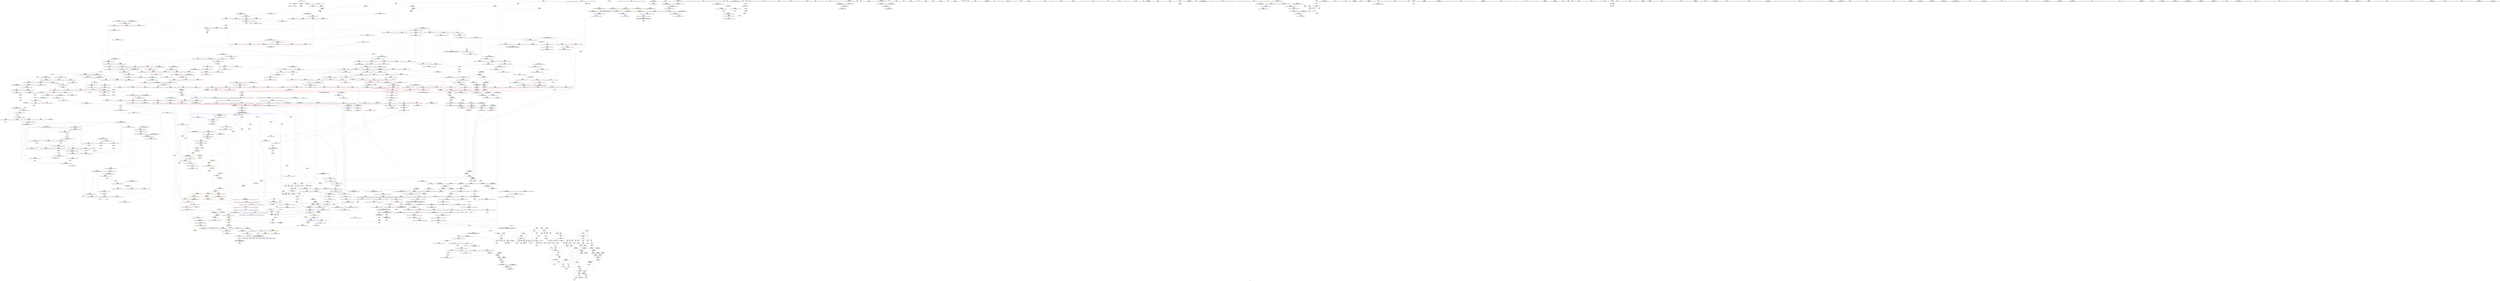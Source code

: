 digraph "SVFG" {
	label="SVFG";

	Node0x55d01ee745e0 [shape=record,color=grey,label="{NodeID: 0\nNullPtr}"];
	Node0x55d01ee745e0 -> Node0x55d01eee01e0[style=solid];
	Node0x55d01ee745e0 -> Node0x55d01eefc410[style=solid];
	Node0x55d01eee6620 [shape=record,color=blue,label="{NodeID: 775\n368\<--364\n__first.addr\<--__first\n_ZSt6__sortIPiN9__gnu_cxx5__ops15_Iter_less_iterEEvT_S4_T0_\n}"];
	Node0x55d01eee6620 -> Node0x55d01eeddc20[style=dashed];
	Node0x55d01eee6620 -> Node0x55d01eeddcf0[style=dashed];
	Node0x55d01eee6620 -> Node0x55d01eedddc0[style=dashed];
	Node0x55d01eee6620 -> Node0x55d01eedde90[style=dashed];
	Node0x55d01eedcff0 [shape=record,color=red,label="{NodeID: 443\n249\<--248\n\<--arrayidx50\nmain\n}"];
	Node0x55d01eedcff0 -> Node0x55d01ef24cb0[style=solid];
	Node0x55d01eed0970 [shape=record,color=green,label="{NodeID: 111\n592\<--593\n_ZSt22__move_median_to_firstIPiN9__gnu_cxx5__ops15_Iter_less_iterEEvT_S4_S4_S4_T0_\<--_ZSt22__move_median_to_firstIPiN9__gnu_cxx5__ops15_Iter_less_iterEEvT_S4_S4_S4_T0__field_insensitive\n}"];
	Node0x55d01effd700 [shape=record,color=black,label="{NodeID: 1993\n1592 = PHI(1537, )\n1st arg _ZSt7advanceIPilEvRT_T0_ }"];
	Node0x55d01effd700 -> Node0x55d01ef090f0[style=solid];
	Node0x55d01ef07960 [shape=record,color=blue,label="{NodeID: 886\n1376\<--1372\n__last.addr\<--__last\n_ZSt23__copy_move_backward_a2ILb1EPiS0_ET1_T0_S2_S1_\n}"];
	Node0x55d01ef07960 -> Node0x55d01eef9600[style=dashed];
	Node0x55d01eef2ac0 [shape=record,color=red,label="{NodeID: 554\n875\<--827\n\<--__first.addr\n_ZSt13__adjust_heapIPiliN9__gnu_cxx5__ops15_Iter_less_iterEEvT_T0_S5_T1_T2_\n}"];
	Node0x55d01eef2ac0 -> Node0x55d01eee5fa0[style=solid];
	Node0x55d01ef26030 [shape=record,color=grey,label="{NodeID: 1329\n438 = Binary(437, 194, )\n}"];
	Node0x55d01ef26030 -> Node0x55d01ef2bbb0[style=solid];
	Node0x55d01eed5890 [shape=record,color=green,label="{NodeID: 222\n1410\<--1411\n__result.addr\<--__result.addr_field_insensitive\n_ZSt22__copy_move_backward_aILb1EPiS0_ET1_T0_S2_S1_\n}"];
	Node0x55d01eed5890 -> Node0x55d01eef9a10[style=solid];
	Node0x55d01eed5890 -> Node0x55d01ef07d70[style=solid];
	Node0x55d01f00ab00 [shape=record,color=black,label="{NodeID: 2104\n530 = PHI(446, )\n0th arg _ZSt14__partial_sortIPiN9__gnu_cxx5__ops15_Iter_less_iterEEvT_S4_S4_T0_ }"];
	Node0x55d01f00ab00 -> Node0x55d01eee6f10[style=solid];
	Node0x55d01eef84f0 [shape=record,color=red,label="{NodeID: 665\n1282\<--1268\n\<--__first.addr\n_ZSt26__unguarded_insertion_sortIPiN9__gnu_cxx5__ops15_Iter_less_iterEEvT_S4_T0_\n}"];
	Node0x55d01eef84f0 -> Node0x55d01ef06e00[style=solid];
	Node0x55d01eee3670 [shape=record,color=purple,label="{NodeID: 333\n121\<--13\narrayidx\<--num\nmain\n}"];
	Node0x55d01eecd170 [shape=record,color=green,label="{NodeID: 1\n7\<--1\n__dso_handle\<--dummyObj\nGlob }"];
	Node0x55d01eee66f0 [shape=record,color=blue,label="{NodeID: 776\n370\<--365\n__last.addr\<--__last\n_ZSt6__sortIPiN9__gnu_cxx5__ops15_Iter_less_iterEEvT_S4_T0_\n}"];
	Node0x55d01eee66f0 -> Node0x55d01eeddf60[style=dashed];
	Node0x55d01eee66f0 -> Node0x55d01eeee0d0[style=dashed];
	Node0x55d01eee66f0 -> Node0x55d01eeee1a0[style=dashed];
	Node0x55d01eee66f0 -> Node0x55d01eeee270[style=dashed];
	Node0x55d01eedd0c0 [shape=record,color=red,label="{NodeID: 444\n254\<--253\n\<--arrayidx53\nmain\n}"];
	Node0x55d01eedd0c0 -> Node0x55d01ef24cb0[style=solid];
	Node0x55d01eed0a70 [shape=record,color=green,label="{NodeID: 112\n599\<--600\n_ZSt21__unguarded_partitionIPiN9__gnu_cxx5__ops15_Iter_less_iterEET_S4_S4_S4_T0_\<--_ZSt21__unguarded_partitionIPiN9__gnu_cxx5__ops15_Iter_less_iterEET_S4_S4_S4_T0__field_insensitive\n}"];
	Node0x55d01effd840 [shape=record,color=black,label="{NodeID: 1994\n821 = PHI(733, 801, )\n0th arg _ZSt13__adjust_heapIPiliN9__gnu_cxx5__ops15_Iter_less_iterEEvT_T0_S5_T1_T2_ }"];
	Node0x55d01effd840 -> Node0x55d01eee8910[style=solid];
	Node0x55d01ef07a30 [shape=record,color=blue,label="{NodeID: 887\n1378\<--1373\n__result.addr\<--__result\n_ZSt23__copy_move_backward_a2ILb1EPiS0_ET1_T0_S2_S1_\n}"];
	Node0x55d01ef07a30 -> Node0x55d01eef96d0[style=dashed];
	Node0x55d01eef2b90 [shape=record,color=red,label="{NodeID: 555\n880\<--827\n\<--__first.addr\n_ZSt13__adjust_heapIPiliN9__gnu_cxx5__ops15_Iter_less_iterEEvT_T0_S5_T1_T2_\n}"];
	Node0x55d01eef2b90 -> Node0x55d01eeda000[style=solid];
	Node0x55d01ef261b0 [shape=record,color=grey,label="{NodeID: 1330\n437 = Binary(435, 436, )\n}"];
	Node0x55d01ef261b0 -> Node0x55d01ef26030[style=solid];
	Node0x55d01eed5960 [shape=record,color=green,label="{NodeID: 223\n1412\<--1413\n__simple\<--__simple_field_insensitive\n_ZSt22__copy_move_backward_aILb1EPiS0_ET1_T0_S2_S1_\n}"];
	Node0x55d01eed5960 -> Node0x55d01ef07e40[style=solid];
	Node0x55d01f00ac40 [shape=record,color=black,label="{NodeID: 2105\n531 = PHI(447, )\n1st arg _ZSt14__partial_sortIPiN9__gnu_cxx5__ops15_Iter_less_iterEEvT_S4_S4_T0_ }"];
	Node0x55d01f00ac40 -> Node0x55d01eee6fe0[style=solid];
	Node0x55d01eef85c0 [shape=record,color=red,label="{NodeID: 666\n1286\<--1270\n\<--__last.addr\n_ZSt26__unguarded_insertion_sortIPiN9__gnu_cxx5__ops15_Iter_less_iterEEvT_S4_T0_\n}"];
	Node0x55d01eef85c0 -> Node0x55d01ef2ae30[style=solid];
	Node0x55d01eee3740 [shape=record,color=purple,label="{NodeID: 334\n131\<--13\n\<--num\nmain\n}"];
	Node0x55d01eecd200 [shape=record,color=green,label="{NodeID: 2\n9\<--1\n\<--dummyObj\nCan only get source location for instruction, argument, global var or function.}"];
	Node0x55d01eee67c0 [shape=record,color=blue,label="{NodeID: 777\n415\<--410\n__first.addr\<--__first\n_ZSt16__introsort_loopIPilN9__gnu_cxx5__ops15_Iter_less_iterEEvT_S4_T0_T1_\n}"];
	Node0x55d01eee67c0 -> Node0x55d01eeee340[style=dashed];
	Node0x55d01eee67c0 -> Node0x55d01eeee410[style=dashed];
	Node0x55d01eee67c0 -> Node0x55d01eeee4e0[style=dashed];
	Node0x55d01eedd190 [shape=record,color=red,label="{NodeID: 445\n264\<--263\n\<--call58\nmain\n}"];
	Node0x55d01eedd190 -> Node0x55d01eefd620[style=solid];
	Node0x55d01eed0b70 [shape=record,color=green,label="{NodeID: 113\n606\<--607\n__comp\<--__comp_field_insensitive\n_ZSt13__heap_selectIPiN9__gnu_cxx5__ops15_Iter_less_iterEEvT_S4_S4_T0_\n|{<s0>31|<s1>32|<s2>33}}"];
	Node0x55d01eed0b70:s0 -> Node0x55d01f009000[style=solid,color=red];
	Node0x55d01eed0b70:s1 -> Node0x55d01f006b00[style=solid,color=red];
	Node0x55d01eed0b70:s2 -> Node0x55d01f008c90[style=solid,color=red];
	Node0x55d01effda50 [shape=record,color=black,label="{NodeID: 1995\n822 = PHI(734, 444, )\n1st arg _ZSt13__adjust_heapIPiliN9__gnu_cxx5__ops15_Iter_less_iterEEvT_T0_S5_T1_T2_ }"];
	Node0x55d01effda50 -> Node0x55d01eee89e0[style=solid];
	Node0x55d01ef07b00 [shape=record,color=blue,label="{NodeID: 888\n1397\<--1396\n__it.addr\<--__it\n_ZSt12__miter_baseIPiET_S1_\n}"];
	Node0x55d01ef07b00 -> Node0x55d01eef97a0[style=dashed];
	Node0x55d01eef2c60 [shape=record,color=red,label="{NodeID: 556\n901\<--827\n\<--__first.addr\n_ZSt13__adjust_heapIPiliN9__gnu_cxx5__ops15_Iter_less_iterEEvT_T0_S5_T1_T2_\n}"];
	Node0x55d01eef2c60 -> Node0x55d01eeda0d0[style=solid];
	Node0x55d01ef26330 [shape=record,color=grey,label="{NodeID: 1331\n722 = Binary(721, 394, )\n}"];
	Node0x55d01ef26330 -> Node0x55d01eee7e80[style=solid];
	Node0x55d01eed5a30 [shape=record,color=green,label="{NodeID: 224\n1423\<--1424\n_ZNSt20__copy_move_backwardILb1ELb1ESt26random_access_iterator_tagE13__copy_move_bIiEEPT_PKS3_S6_S4_\<--_ZNSt20__copy_move_backwardILb1ELb1ESt26random_access_iterator_tagE13__copy_move_bIiEEPT_PKS3_S6_S4__field_insensitive\n}"];
	Node0x55d01f00ad80 [shape=record,color=black,label="{NodeID: 2106\n532 = PHI(448, )\n2nd arg _ZSt14__partial_sortIPiN9__gnu_cxx5__ops15_Iter_less_iterEEvT_S4_S4_T0_ }"];
	Node0x55d01f00ad80 -> Node0x55d01eee70b0[style=solid];
	Node0x55d01eef8690 [shape=record,color=red,label="{NodeID: 667\n1285\<--1272\n\<--__i\n_ZSt26__unguarded_insertion_sortIPiN9__gnu_cxx5__ops15_Iter_less_iterEEvT_S4_T0_\n}"];
	Node0x55d01eef8690 -> Node0x55d01ef2ae30[style=solid];
	Node0x55d01ef6c3d0 [shape=record,color=black,label="{NodeID: 1442\nMR_258V_3 = PHI(MR_258V_4, MR_258V_2, )\npts\{1273 \}\n}"];
	Node0x55d01ef6c3d0 -> Node0x55d01eef8690[style=dashed];
	Node0x55d01ef6c3d0 -> Node0x55d01eef8760[style=dashed];
	Node0x55d01ef6c3d0 -> Node0x55d01eef8830[style=dashed];
	Node0x55d01ef6c3d0 -> Node0x55d01ef06ed0[style=dashed];
	Node0x55d01eee3810 [shape=record,color=purple,label="{NodeID: 335\n133\<--13\n\<--num\nmain\n|{<s0>8}}"];
	Node0x55d01eee3810:s0 -> Node0x55d01f009110[style=solid,color=red];
	Node0x55d01eecd4b0 [shape=record,color=green,label="{NodeID: 3\n21\<--1\n.str\<--dummyObj\nGlob }"];
	Node0x55d01eee6890 [shape=record,color=blue,label="{NodeID: 778\n417\<--411\n__last.addr\<--__last\n_ZSt16__introsort_loopIPilN9__gnu_cxx5__ops15_Iter_less_iterEEvT_S4_T0_T1_\n}"];
	Node0x55d01eee6890 -> Node0x55d01ef682d0[style=dashed];
	Node0x55d01eefe9c0 [shape=record,color=yellow,style=double,label="{NodeID: 1553\n45V_1 = ENCHI(MR_45V_0)\npts\{20 88 \}\nFun[_ZSt13__lower_boundIPiiN9__gnu_cxx5__ops14_Iter_less_valEET_S4_S4_RKT0_T1_]|{<s0>93|<s1>93}}"];
	Node0x55d01eefe9c0:s0 -> Node0x55d01eeff750[style=dashed,color=red];
	Node0x55d01eefe9c0:s1 -> Node0x55d01eeff860[style=dashed,color=red];
	Node0x55d01eedd260 [shape=record,color=red,label="{NodeID: 446\n299\<--289\n\<--__first.addr\n_ZSt4sortIPiEvT_S1_\n|{<s0>14}}"];
	Node0x55d01eedd260:s0 -> Node0x55d01f0056a0[style=solid,color=red];
	Node0x55d01eed5ed0 [shape=record,color=green,label="{NodeID: 114\n608\<--609\n__first.addr\<--__first.addr_field_insensitive\n_ZSt13__heap_selectIPiN9__gnu_cxx5__ops15_Iter_less_iterEEvT_S4_S4_T0_\n}"];
	Node0x55d01eed5ed0 -> Node0x55d01eef0150[style=solid];
	Node0x55d01eed5ed0 -> Node0x55d01eef0220[style=solid];
	Node0x55d01eed5ed0 -> Node0x55d01eef02f0[style=solid];
	Node0x55d01eed5ed0 -> Node0x55d01eee73f0[style=solid];
	Node0x55d01effdbd0 [shape=record,color=black,label="{NodeID: 1996\n823 = PHI(735, 807, )\n2nd arg _ZSt13__adjust_heapIPiliN9__gnu_cxx5__ops15_Iter_less_iterEEvT_T0_S5_T1_T2_ }"];
	Node0x55d01effdbd0 -> Node0x55d01eee8ab0[style=solid];
	Node0x55d01ef07bd0 [shape=record,color=blue,label="{NodeID: 889\n1406\<--1403\n__first.addr\<--__first\n_ZSt22__copy_move_backward_aILb1EPiS0_ET1_T0_S2_S1_\n}"];
	Node0x55d01ef07bd0 -> Node0x55d01eef9870[style=dashed];
	Node0x55d01ef033a0 [shape=record,color=yellow,style=double,label="{NodeID: 1664\n8V_1 = ENCHI(MR_8V_0)\npts\{15 \}\nFun[_ZSt13move_backwardIPiS0_ET0_T_S2_S1_]|{<s0>80}}"];
	Node0x55d01ef033a0:s0 -> Node0x55d01ef63360[style=dashed,color=red];
	Node0x55d01eef2d30 [shape=record,color=red,label="{NodeID: 557\n907\<--827\n\<--__first.addr\n_ZSt13__adjust_heapIPiliN9__gnu_cxx5__ops15_Iter_less_iterEEvT_T0_S5_T1_T2_\n}"];
	Node0x55d01eef2d30 -> Node0x55d01eeda1a0[style=solid];
	Node0x55d01ef264b0 [shape=record,color=grey,label="{NodeID: 1332\n1651 = Binary(1650, 194, )\n}"];
	Node0x55d01ef264b0 -> Node0x55d01eee34d0[style=solid];
	Node0x55d01eed5b30 [shape=record,color=green,label="{NodeID: 225\n1428\<--1429\n__it.addr\<--__it.addr_field_insensitive\n_ZSt12__niter_baseIPiET_S1_\n}"];
	Node0x55d01eed5b30 -> Node0x55d01eef9ae0[style=solid];
	Node0x55d01eed5b30 -> Node0x55d01ef07f10[style=solid];
	Node0x55d01eef8760 [shape=record,color=red,label="{NodeID: 668\n1289\<--1272\n\<--__i\n_ZSt26__unguarded_insertion_sortIPiN9__gnu_cxx5__ops15_Iter_less_iterEEvT_S4_T0_\n|{<s0>77}}"];
	Node0x55d01eef8760:s0 -> Node0x55d01effe450[style=solid,color=red];
	Node0x55d01ef6c8d0 [shape=record,color=black,label="{NodeID: 1443\nMR_8V_2 = PHI(MR_8V_3, MR_8V_1, )\npts\{15 \}\n|{<s0>25|<s1>77|<s2>77}}"];
	Node0x55d01ef6c8d0:s0 -> Node0x55d01ef600b0[style=dashed,color=blue];
	Node0x55d01ef6c8d0:s1 -> Node0x55d01eef92c0[style=dashed,color=red];
	Node0x55d01ef6c8d0:s2 -> Node0x55d01ef65fd0[style=dashed,color=red];
	Node0x55d01eee38e0 [shape=record,color=purple,label="{NodeID: 336\n150\<--13\narrayidx15\<--num\nmain\n}"];
	Node0x55d01eee38e0 -> Node0x55d01eedccb0[style=solid];
	Node0x55d01eecd540 [shape=record,color=green,label="{NodeID: 4\n23\<--1\n.str.1\<--dummyObj\nGlob }"];
	Node0x55d01eee6960 [shape=record,color=blue,label="{NodeID: 779\n419\<--412\n__depth_limit.addr\<--__depth_limit\n_ZSt16__introsort_loopIPilN9__gnu_cxx5__ops15_Iter_less_iterEEvT_S4_T0_T1_\n}"];
	Node0x55d01eee6960 -> Node0x55d01ef687d0[style=dashed];
	Node0x55d01eedd330 [shape=record,color=red,label="{NodeID: 447\n300\<--291\n\<--__last.addr\n_ZSt4sortIPiEvT_S1_\n|{<s0>14}}"];
	Node0x55d01eedd330:s0 -> Node0x55d01f0057b0[style=solid,color=red];
	Node0x55d01eed5f60 [shape=record,color=green,label="{NodeID: 115\n610\<--611\n__middle.addr\<--__middle.addr_field_insensitive\n_ZSt13__heap_selectIPiN9__gnu_cxx5__ops15_Iter_less_iterEEvT_S4_S4_T0_\n}"];
	Node0x55d01eed5f60 -> Node0x55d01eef03c0[style=solid];
	Node0x55d01eed5f60 -> Node0x55d01eef0490[style=solid];
	Node0x55d01eed5f60 -> Node0x55d01eef0560[style=solid];
	Node0x55d01eed5f60 -> Node0x55d01eee74c0[style=solid];
	Node0x55d01effdd50 [shape=record,color=black,label="{NodeID: 1997\n824 = PHI(737, 809, )\n3rd arg _ZSt13__adjust_heapIPiliN9__gnu_cxx5__ops15_Iter_less_iterEEvT_T0_S5_T1_T2_ }"];
	Node0x55d01effdd50 -> Node0x55d01eee8b80[style=solid];
	Node0x55d01ef07ca0 [shape=record,color=blue,label="{NodeID: 890\n1408\<--1404\n__last.addr\<--__last\n_ZSt22__copy_move_backward_aILb1EPiS0_ET1_T0_S2_S1_\n}"];
	Node0x55d01ef07ca0 -> Node0x55d01eef9940[style=dashed];
	Node0x55d01eef2e00 [shape=record,color=red,label="{NodeID: 558\n921\<--827\n\<--__first.addr\n_ZSt13__adjust_heapIPiliN9__gnu_cxx5__ops15_Iter_less_iterEEvT_T0_S5_T1_T2_\n|{<s0>48}}"];
	Node0x55d01eef2e00:s0 -> Node0x55d01effced0[style=solid,color=red];
	Node0x55d01ef26630 [shape=record,color=grey,label="{NodeID: 1333\n718 = Binary(717, 194, )\n}"];
	Node0x55d01ef26630 -> Node0x55d01eee7db0[style=solid];
	Node0x55d01eed5c00 [shape=record,color=green,label="{NodeID: 226\n1437\<--1438\n__first.addr\<--__first.addr_field_insensitive\n_ZNSt20__copy_move_backwardILb1ELb1ESt26random_access_iterator_tagE13__copy_move_bIiEEPT_PKS3_S6_S4_\n}"];
	Node0x55d01eed5c00 -> Node0x55d01eef9bb0[style=solid];
	Node0x55d01eed5c00 -> Node0x55d01eef9c80[style=solid];
	Node0x55d01eed5c00 -> Node0x55d01ef07fe0[style=solid];
	Node0x55d01eef8830 [shape=record,color=red,label="{NodeID: 669\n1293\<--1272\n\<--__i\n_ZSt26__unguarded_insertion_sortIPiN9__gnu_cxx5__ops15_Iter_less_iterEEvT_S4_T0_\n}"];
	Node0x55d01eef8830 -> Node0x55d01eee5510[style=solid];
	Node0x55d01eee39b0 [shape=record,color=purple,label="{NodeID: 337\n210\<--13\narrayidx34\<--num\nmain\n}"];
	Node0x55d01eee39b0 -> Node0x55d01eedce50[style=solid];
	Node0x55d01eecd5d0 [shape=record,color=green,label="{NodeID: 5\n25\<--1\nstdin\<--dummyObj\nGlob }"];
	Node0x55d01eee6a30 [shape=record,color=blue,label="{NodeID: 780\n419\<--454\n__depth_limit.addr\<--dec\n_ZSt16__introsort_loopIPilN9__gnu_cxx5__ops15_Iter_less_iterEEvT_S4_T0_T1_\n}"];
	Node0x55d01eee6a30 -> Node0x55d01eeeeb60[style=dashed];
	Node0x55d01eee6a30 -> Node0x55d01ef687d0[style=dashed];
	Node0x55d01eedd400 [shape=record,color=red,label="{NodeID: 448\n325\<--312\n\<--__first.addr\n_ZSt11lower_boundIPiiET_S1_S1_RKT0_\n|{<s0>16}}"];
	Node0x55d01eedd400:s0 -> Node0x55d01effe120[style=solid,color=red];
	Node0x55d01eed6030 [shape=record,color=green,label="{NodeID: 116\n612\<--613\n__last.addr\<--__last.addr_field_insensitive\n_ZSt13__heap_selectIPiN9__gnu_cxx5__ops15_Iter_less_iterEEvT_S4_S4_T0_\n}"];
	Node0x55d01eed6030 -> Node0x55d01eef0630[style=solid];
	Node0x55d01eed6030 -> Node0x55d01eee7590[style=solid];
	Node0x55d01effded0 [shape=record,color=black,label="{NodeID: 1998\n1427 = PHI(1383, 1387, 1389, )\n0th arg _ZSt12__niter_baseIPiET_S1_ }"];
	Node0x55d01effded0 -> Node0x55d01ef07f10[style=solid];
	Node0x55d01ef07d70 [shape=record,color=blue,label="{NodeID: 891\n1410\<--1405\n__result.addr\<--__result\n_ZSt22__copy_move_backward_aILb1EPiS0_ET1_T0_S2_S1_\n}"];
	Node0x55d01ef07d70 -> Node0x55d01eef9a10[style=dashed];
	Node0x55d01eef2ed0 [shape=record,color=red,label="{NodeID: 559\n847\<--829\n\<--__holeIndex.addr\n_ZSt13__adjust_heapIPiliN9__gnu_cxx5__ops15_Iter_less_iterEEvT_T0_S5_T1_T2_\n}"];
	Node0x55d01eef2ed0 -> Node0x55d01eee8c50[style=solid];
	Node0x55d01ef267b0 [shape=record,color=grey,label="{NodeID: 1334\n1650 = Binary(1648, 1649, )\n}"];
	Node0x55d01ef267b0 -> Node0x55d01ef264b0[style=solid];
	Node0x55d01eed5cd0 [shape=record,color=green,label="{NodeID: 227\n1439\<--1440\n__last.addr\<--__last.addr_field_insensitive\n_ZNSt20__copy_move_backwardILb1ELb1ESt26random_access_iterator_tagE13__copy_move_bIiEEPT_PKS3_S6_S4_\n}"];
	Node0x55d01eed5cd0 -> Node0x55d01eef9d50[style=solid];
	Node0x55d01eed5cd0 -> Node0x55d01ef080b0[style=solid];
	Node0x55d01eef8900 [shape=record,color=red,label="{NodeID: 670\n1311\<--1302\n\<--__first.addr\n_ZSt13move_backwardIPiS0_ET0_T_S2_S1_\n|{<s0>78}}"];
	Node0x55d01eef8900:s0 -> Node0x55d01f007ed0[style=solid,color=red];
	Node0x55d01eee3a80 [shape=record,color=purple,label="{NodeID: 338\n146\<--16\narrayidx13\<--sum\nmain\n}"];
	Node0x55d01eee3a80 -> Node0x55d01eedcbe0[style=solid];
	Node0x55d01eecd660 [shape=record,color=green,label="{NodeID: 6\n26\<--1\n.str.2\<--dummyObj\nGlob }"];
	Node0x55d01eee6b00 [shape=record,color=blue,label="{NodeID: 781\n423\<--459\n__cut\<--call\n_ZSt16__introsort_loopIPilN9__gnu_cxx5__ops15_Iter_less_iterEEvT_S4_T0_T1_\n}"];
	Node0x55d01eee6b00 -> Node0x55d01eeeec30[style=dashed];
	Node0x55d01eee6b00 -> Node0x55d01eeeed00[style=dashed];
	Node0x55d01eee6b00 -> Node0x55d01ef68cd0[style=dashed];
	Node0x55d01eedd4d0 [shape=record,color=red,label="{NodeID: 449\n326\<--314\n\<--__last.addr\n_ZSt11lower_boundIPiiET_S1_S1_RKT0_\n|{<s0>16}}"];
	Node0x55d01eedd4d0:s0 -> Node0x55d01effe230[style=solid,color=red];
	Node0x55d01eed6100 [shape=record,color=green,label="{NodeID: 117\n614\<--615\n__i\<--__i_field_insensitive\n_ZSt13__heap_selectIPiN9__gnu_cxx5__ops15_Iter_less_iterEEvT_S4_S4_T0_\n}"];
	Node0x55d01eed6100 -> Node0x55d01eef0700[style=solid];
	Node0x55d01eed6100 -> Node0x55d01eef07d0[style=solid];
	Node0x55d01eed6100 -> Node0x55d01eef08a0[style=solid];
	Node0x55d01eed6100 -> Node0x55d01eef0970[style=solid];
	Node0x55d01eed6100 -> Node0x55d01eee7660[style=solid];
	Node0x55d01eed6100 -> Node0x55d01eee7730[style=solid];
	Node0x55d01effe120 [shape=record,color=black,label="{NodeID: 1999\n1502 = PHI(325, )\n0th arg _ZSt13__lower_boundIPiiN9__gnu_cxx5__ops14_Iter_less_valEET_S4_S4_RKT0_T1_ }"];
	Node0x55d01effe120 -> Node0x55d01ef08660[style=solid];
	Node0x55d01ef07e40 [shape=record,color=blue,label="{NodeID: 892\n1412\<--1418\n__simple\<--\n_ZSt22__copy_move_backward_aILb1EPiS0_ET1_T0_S2_S1_\n}"];
	Node0x55d01eef2fa0 [shape=record,color=red,label="{NodeID: 560\n849\<--829\n\<--__holeIndex.addr\n_ZSt13__adjust_heapIPiliN9__gnu_cxx5__ops15_Iter_less_iterEEvT_T0_S5_T1_T2_\n}"];
	Node0x55d01eef2fa0 -> Node0x55d01eee8d20[style=solid];
	Node0x55d01ef26930 [shape=record,color=grey,label="{NodeID: 1335\n717 = Binary(715, 716, )\n}"];
	Node0x55d01ef26930 -> Node0x55d01ef26630[style=solid];
	Node0x55d01eed5da0 [shape=record,color=green,label="{NodeID: 228\n1441\<--1442\n__result.addr\<--__result.addr_field_insensitive\n_ZNSt20__copy_move_backwardILb1ELb1ESt26random_access_iterator_tagE13__copy_move_bIiEEPT_PKS3_S6_S4_\n}"];
	Node0x55d01eed5da0 -> Node0x55d01eef9e20[style=solid];
	Node0x55d01eed5da0 -> Node0x55d01eef9ef0[style=solid];
	Node0x55d01eed5da0 -> Node0x55d01ef08180[style=solid];
	Node0x55d01eef89d0 [shape=record,color=red,label="{NodeID: 671\n1315\<--1304\n\<--__last.addr\n_ZSt13move_backwardIPiS0_ET0_T_S2_S1_\n|{<s0>79}}"];
	Node0x55d01eef89d0:s0 -> Node0x55d01f007ed0[style=solid,color=red];
	Node0x55d01eee3b50 [shape=record,color=purple,label="{NodeID: 339\n155\<--16\narrayidx17\<--sum\nmain\n}"];
	Node0x55d01eee3b50 -> Node0x55d01eefc920[style=solid];
	Node0x55d01eecdea0 [shape=record,color=green,label="{NodeID: 7\n28\<--1\n.str.3\<--dummyObj\nGlob }"];
	Node0x55d01eee6bd0 [shape=record,color=blue,label="{NodeID: 782\n417\<--467\n__last.addr\<--\n_ZSt16__introsort_loopIPilN9__gnu_cxx5__ops15_Iter_less_iterEEvT_S4_T0_T1_\n}"];
	Node0x55d01eee6bd0 -> Node0x55d01ef682d0[style=dashed];
	Node0x55d01eedd5a0 [shape=record,color=red,label="{NodeID: 450\n327\<--316\n\<--__val.addr\n_ZSt11lower_boundIPiiET_S1_S1_RKT0_\n|{<s0>16}}"];
	Node0x55d01eedd5a0:s0 -> Node0x55d01effe340[style=solid,color=red];
	Node0x55d01eed61d0 [shape=record,color=green,label="{NodeID: 118\n622\<--623\n_ZSt11__make_heapIPiN9__gnu_cxx5__ops15_Iter_less_iterEEvT_S4_RT0_\<--_ZSt11__make_heapIPiN9__gnu_cxx5__ops15_Iter_less_iterEEvT_S4_RT0__field_insensitive\n}"];
	Node0x55d01effe230 [shape=record,color=black,label="{NodeID: 2000\n1503 = PHI(326, )\n1st arg _ZSt13__lower_boundIPiiN9__gnu_cxx5__ops14_Iter_less_valEET_S4_S4_RKT0_T1_ }"];
	Node0x55d01effe230 -> Node0x55d01ef08730[style=solid];
	Node0x55d01ef07f10 [shape=record,color=blue,label="{NodeID: 893\n1428\<--1427\n__it.addr\<--__it\n_ZSt12__niter_baseIPiET_S1_\n}"];
	Node0x55d01ef07f10 -> Node0x55d01eef9ae0[style=dashed];
	Node0x55d01ef03750 [shape=record,color=yellow,style=double,label="{NodeID: 1668\n8V_1 = ENCHI(MR_8V_0)\npts\{15 \}\nFun[_ZSt14__partial_sortIPiN9__gnu_cxx5__ops15_Iter_less_iterEEvT_S4_S4_T0_]|{<s0>27}}"];
	Node0x55d01ef03750:s0 -> Node0x55d01ef649c0[style=dashed,color=red];
	Node0x55d01eef3070 [shape=record,color=red,label="{NodeID: 561\n881\<--829\n\<--__holeIndex.addr\n_ZSt13__adjust_heapIPiliN9__gnu_cxx5__ops15_Iter_less_iterEEvT_T0_S5_T1_T2_\n}"];
	Node0x55d01ef26ab0 [shape=record,color=grey,label="{NodeID: 1336\n721 = Binary(720, 394, )\n}"];
	Node0x55d01ef26ab0 -> Node0x55d01ef26330[style=solid];
	Node0x55d01eede020 [shape=record,color=green,label="{NodeID: 229\n1443\<--1444\n_Num\<--_Num_field_insensitive\n_ZNSt20__copy_move_backwardILb1ELb1ESt26random_access_iterator_tagE13__copy_move_bIiEEPT_PKS3_S6_S4_\n}"];
	Node0x55d01eede020 -> Node0x55d01eef9fc0[style=solid];
	Node0x55d01eede020 -> Node0x55d01eefa090[style=solid];
	Node0x55d01eede020 -> Node0x55d01eefa160[style=solid];
	Node0x55d01eede020 -> Node0x55d01eefa230[style=solid];
	Node0x55d01eede020 -> Node0x55d01ef08250[style=solid];
	Node0x55d01eef8aa0 [shape=record,color=red,label="{NodeID: 672\n1317\<--1306\n\<--__result.addr\n_ZSt13move_backwardIPiS0_ET0_T_S2_S1_\n|{<s0>80}}"];
	Node0x55d01eef8aa0:s0 -> Node0x55d01f008680[style=solid,color=red];
	Node0x55d01ef6dcd0 [shape=record,color=black,label="{NodeID: 1447\nMR_26V_6 = PHI(MR_26V_8, MR_26V_5, )\npts\{82 \}\n|{|<s9>11}}"];
	Node0x55d01ef6dcd0 -> Node0x55d01eedc3c0[style=dashed];
	Node0x55d01ef6dcd0 -> Node0x55d01eedc490[style=dashed];
	Node0x55d01ef6dcd0 -> Node0x55d01eedc560[style=dashed];
	Node0x55d01ef6dcd0 -> Node0x55d01eedc630[style=dashed];
	Node0x55d01ef6dcd0 -> Node0x55d01eedd190[style=dashed];
	Node0x55d01ef6dcd0 -> Node0x55d01eefcfa0[style=dashed];
	Node0x55d01ef6dcd0 -> Node0x55d01eefd210[style=dashed];
	Node0x55d01ef6dcd0 -> Node0x55d01eefd3b0[style=dashed];
	Node0x55d01ef6dcd0 -> Node0x55d01ef763d0[style=dashed];
	Node0x55d01ef6dcd0:s9 -> Node0x55d01ef7e1e0[style=dashed,color=red];
	Node0x55d01eee3c20 [shape=record,color=purple,label="{NodeID: 340\n174\<--16\n\<--sum\nmain\n}"];
	Node0x55d01eecdf30 [shape=record,color=green,label="{NodeID: 8\n30\<--1\nstdout\<--dummyObj\nGlob }"];
	Node0x55d01eee6ca0 [shape=record,color=blue,label="{NodeID: 783\n473\<--472\n__n.addr\<--__n\n_ZSt4__lgl\n}"];
	Node0x55d01eee6ca0 -> Node0x55d01eeeedd0[style=dashed];
	Node0x55d01eefee50 [shape=record,color=yellow,style=double,label="{NodeID: 1558\n274V_1 = ENCHI(MR_274V_0)\npts\{698 785 834 959 1175 1207 \}\nFun[_ZSt25__unguarded_linear_insertIPiN9__gnu_cxx5__ops14_Val_less_iterEEvT_T0_]}"];
	Node0x55d01eefee50 -> Node0x55d01eef92c0[style=dashed];
	Node0x55d01eefee50 -> Node0x55d01eef9390[style=dashed];
	Node0x55d01eefee50 -> Node0x55d01eef9460[style=dashed];
	Node0x55d01eedd670 [shape=record,color=red,label="{NodeID: 451\n358\<--338\n\<--retval\n_ZSt3maxIiERKT_S2_S2_\n}"];
	Node0x55d01eedd670 -> Node0x55d01eee12b0[style=solid];
	Node0x55d01eed62d0 [shape=record,color=green,label="{NodeID: 119\n634\<--635\n_ZNK9__gnu_cxx5__ops15_Iter_less_iterclIPiS3_EEbT_T0_\<--_ZNK9__gnu_cxx5__ops15_Iter_less_iterclIPiS3_EEbT_T0__field_insensitive\n}"];
	Node0x55d01effe340 [shape=record,color=black,label="{NodeID: 2001\n1504 = PHI(327, )\n2nd arg _ZSt13__lower_boundIPiiN9__gnu_cxx5__ops14_Iter_less_valEET_S4_S4_RKT0_T1_ }"];
	Node0x55d01effe340 -> Node0x55d01ef08800[style=solid];
	Node0x55d01ef07fe0 [shape=record,color=blue,label="{NodeID: 894\n1437\<--1434\n__first.addr\<--__first\n_ZNSt20__copy_move_backwardILb1ELb1ESt26random_access_iterator_tagE13__copy_move_bIiEEPT_PKS3_S6_S4_\n}"];
	Node0x55d01ef07fe0 -> Node0x55d01eef9bb0[style=dashed];
	Node0x55d01ef07fe0 -> Node0x55d01eef9c80[style=dashed];
	Node0x55d01eef3140 [shape=record,color=red,label="{NodeID: 562\n908\<--829\n\<--__holeIndex.addr\n_ZSt13__adjust_heapIPiliN9__gnu_cxx5__ops15_Iter_less_iterEEvT_T0_S5_T1_T2_\n}"];
	Node0x55d01ef26c30 [shape=record,color=grey,label="{NodeID: 1337\n893 = Binary(892, 394, )\n}"];
	Node0x55d01ef26c30 -> Node0x55d01ef270b0[style=solid];
	Node0x55d01eede0b0 [shape=record,color=green,label="{NodeID: 230\n1468\<--1469\nllvm.memmove.p0i8.p0i8.i64\<--llvm.memmove.p0i8.p0i8.i64_field_insensitive\n}"];
	Node0x55d01eef8b70 [shape=record,color=red,label="{NodeID: 673\n1333\<--1326\n\<--__last.addr\n_ZSt25__unguarded_linear_insertIPiN9__gnu_cxx5__ops14_Val_less_iterEEvT_T0_\n|{<s0>81}}"];
	Node0x55d01eef8b70:s0 -> Node0x55d01efff150[style=solid,color=red];
	Node0x55d01eee3cf0 [shape=record,color=purple,label="{NodeID: 341\n178\<--16\n\<--sum\nmain\n}"];
	Node0x55d01eecdff0 [shape=record,color=green,label="{NodeID: 9\n31\<--1\n.str.4\<--dummyObj\nGlob }"];
	Node0x55d01eee6d70 [shape=record,color=blue,label="{NodeID: 784\n491\<--487\n__first.addr\<--__first\n_ZSt22__final_insertion_sortIPiN9__gnu_cxx5__ops15_Iter_less_iterEEvT_S4_T0_\n}"];
	Node0x55d01eee6d70 -> Node0x55d01eeeeea0[style=dashed];
	Node0x55d01eee6d70 -> Node0x55d01eeeef70[style=dashed];
	Node0x55d01eee6d70 -> Node0x55d01eeef040[style=dashed];
	Node0x55d01eee6d70 -> Node0x55d01eeef110[style=dashed];
	Node0x55d01eee6d70 -> Node0x55d01eeef1e0[style=dashed];
	Node0x55d01eedd740 [shape=record,color=red,label="{NodeID: 452\n346\<--340\n\<--__a.addr\n_ZSt3maxIiERKT_S2_S2_\n}"];
	Node0x55d01eedd740 -> Node0x55d01eedda80[style=solid];
	Node0x55d01eed63d0 [shape=record,color=green,label="{NodeID: 120\n641\<--642\n_ZSt10__pop_heapIPiN9__gnu_cxx5__ops15_Iter_less_iterEEvT_S4_S4_RT0_\<--_ZSt10__pop_heapIPiN9__gnu_cxx5__ops15_Iter_less_iterEEvT_S4_S4_RT0__field_insensitive\n}"];
	Node0x55d01effe450 [shape=record,color=black,label="{NodeID: 2002\n1323 = PHI(1249, 1289, )\n0th arg _ZSt25__unguarded_linear_insertIPiN9__gnu_cxx5__ops14_Val_less_iterEEvT_T0_ }"];
	Node0x55d01effe450 -> Node0x55d01ef07210[style=solid];
	Node0x55d01ef080b0 [shape=record,color=blue,label="{NodeID: 895\n1439\<--1435\n__last.addr\<--__last\n_ZNSt20__copy_move_backwardILb1ELb1ESt26random_access_iterator_tagE13__copy_move_bIiEEPT_PKS3_S6_S4_\n}"];
	Node0x55d01ef080b0 -> Node0x55d01eef9d50[style=dashed];
	Node0x55d01eef3210 [shape=record,color=red,label="{NodeID: 563\n922\<--829\n\<--__holeIndex.addr\n_ZSt13__adjust_heapIPiliN9__gnu_cxx5__ops15_Iter_less_iterEEvT_T0_S5_T1_T2_\n|{<s0>48}}"];
	Node0x55d01eef3210:s0 -> Node0x55d01effcfe0[style=solid,color=red];
	Node0x55d01ef26db0 [shape=record,color=grey,label="{NodeID: 1338\n251 = Binary(250, 105, )\n}"];
	Node0x55d01ef26db0 -> Node0x55d01eee1110[style=solid];
	Node0x55d01eede1b0 [shape=record,color=green,label="{NodeID: 231\n1485\<--1486\nthis.addr\<--this.addr_field_insensitive\n_ZNK9__gnu_cxx5__ops14_Val_less_iterclIiPiEEbRT_T0_\n}"];
	Node0x55d01eede1b0 -> Node0x55d01eefa300[style=solid];
	Node0x55d01eede1b0 -> Node0x55d01ef083f0[style=solid];
	Node0x55d01eef8c40 [shape=record,color=red,label="{NodeID: 674\n1337\<--1326\n\<--__last.addr\n_ZSt25__unguarded_linear_insertIPiN9__gnu_cxx5__ops14_Val_less_iterEEvT_T0_\n}"];
	Node0x55d01eef8c40 -> Node0x55d01ef073b0[style=solid];
	Node0x55d01eee3dc0 [shape=record,color=purple,label="{NodeID: 342\n184\<--16\narrayidx28\<--sum\nmain\n}"];
	Node0x55d01eee3dc0 -> Node0x55d01eedcd80[style=solid];
	Node0x55d01eece0b0 [shape=record,color=green,label="{NodeID: 10\n33\<--1\n.str.5\<--dummyObj\nGlob }"];
	Node0x55d01eee6e40 [shape=record,color=blue,label="{NodeID: 785\n493\<--488\n__last.addr\<--__last\n_ZSt22__final_insertion_sortIPiN9__gnu_cxx5__ops15_Iter_less_iterEEvT_S4_T0_\n}"];
	Node0x55d01eee6e40 -> Node0x55d01eeef2b0[style=dashed];
	Node0x55d01eee6e40 -> Node0x55d01eeef380[style=dashed];
	Node0x55d01eee6e40 -> Node0x55d01eeef450[style=dashed];
	Node0x55d01eeff0d0 [shape=record,color=yellow,style=double,label="{NodeID: 1560\n8V_1 = ENCHI(MR_8V_0)\npts\{15 \}\nFun[_ZSt9iter_swapIPiS0_EvT_T0_]|{<s0>66|<s1>66|<s2>66}}"];
	Node0x55d01eeff0d0:s0 -> Node0x55d01eef7580[style=dashed,color=red];
	Node0x55d01eeff0d0:s1 -> Node0x55d01eef7650[style=dashed,color=red];
	Node0x55d01eeff0d0:s2 -> Node0x55d01ef065e0[style=dashed,color=red];
	Node0x55d01eedd810 [shape=record,color=red,label="{NodeID: 453\n355\<--340\n\<--__a.addr\n_ZSt3maxIiERKT_S2_S2_\n}"];
	Node0x55d01eedd810 -> Node0x55d01eee6550[style=solid];
	Node0x55d01eed64d0 [shape=record,color=green,label="{NodeID: 121\n654\<--655\n__first.addr\<--__first.addr_field_insensitive\n_ZSt11__sort_heapIPiN9__gnu_cxx5__ops15_Iter_less_iterEEvT_S4_RT0_\n}"];
	Node0x55d01eed64d0 -> Node0x55d01eef0a40[style=solid];
	Node0x55d01eed64d0 -> Node0x55d01eef0b10[style=solid];
	Node0x55d01eed64d0 -> Node0x55d01eee7800[style=solid];
	Node0x55d01effe5d0 [shape=record,color=black,label="{NodeID: 2003\n1153 = PHI(1059, 1069, 1073, 1083, 1091, 1095, 1145, )\n0th arg _ZSt9iter_swapIPiS0_EvT_T0_ }"];
	Node0x55d01effe5d0 -> Node0x55d01ef061d0[style=solid];
	Node0x55d01ef08180 [shape=record,color=blue,label="{NodeID: 896\n1441\<--1436\n__result.addr\<--__result\n_ZNSt20__copy_move_backwardILb1ELb1ESt26random_access_iterator_tagE13__copy_move_bIiEEPT_PKS3_S6_S4_\n}"];
	Node0x55d01ef08180 -> Node0x55d01eef9e20[style=dashed];
	Node0x55d01ef08180 -> Node0x55d01eef9ef0[style=dashed];
	Node0x55d01eef32e0 [shape=record,color=red,label="{NodeID: 564\n853\<--831\n\<--__len.addr\n_ZSt13__adjust_heapIPiliN9__gnu_cxx5__ops15_Iter_less_iterEEvT_T0_S5_T1_T2_\n}"];
	Node0x55d01eef32e0 -> Node0x55d01ef28730[style=solid];
	Node0x55d01ef26f30 [shape=record,color=grey,label="{NodeID: 1339\n867 = Binary(866, 671, )\n}"];
	Node0x55d01eede280 [shape=record,color=green,label="{NodeID: 232\n1487\<--1488\n__val.addr\<--__val.addr_field_insensitive\n_ZNK9__gnu_cxx5__ops14_Val_less_iterclIiPiEEbRT_T0_\n}"];
	Node0x55d01eede280 -> Node0x55d01eefa3d0[style=solid];
	Node0x55d01eede280 -> Node0x55d01ef084c0[style=solid];
	Node0x55d01eef8d10 [shape=record,color=red,label="{NodeID: 675\n1351\<--1326\n\<--__last.addr\n_ZSt25__unguarded_linear_insertIPiN9__gnu_cxx5__ops14_Val_less_iterEEvT_T0_\n}"];
	Node0x55d01eef8d10 -> Node0x55d01ef07550[style=solid];
	Node0x55d01eee3e90 [shape=record,color=purple,label="{NodeID: 343\n248\<--16\narrayidx50\<--sum\nmain\n}"];
	Node0x55d01eee3e90 -> Node0x55d01eedcff0[style=solid];
	Node0x55d01eece1b0 [shape=record,color=green,label="{NodeID: 11\n35\<--1\n.str.6\<--dummyObj\nGlob }"];
	Node0x55d01eee6f10 [shape=record,color=blue,label="{NodeID: 786\n535\<--530\n__first.addr\<--__first\n_ZSt14__partial_sortIPiN9__gnu_cxx5__ops15_Iter_less_iterEEvT_S4_S4_T0_\n}"];
	Node0x55d01eee6f10 -> Node0x55d01eeef520[style=dashed];
	Node0x55d01eee6f10 -> Node0x55d01eeef5f0[style=dashed];
	Node0x55d01eedd8e0 [shape=record,color=red,label="{NodeID: 454\n348\<--342\n\<--__b.addr\n_ZSt3maxIiERKT_S2_S2_\n}"];
	Node0x55d01eedd8e0 -> Node0x55d01eeddb50[style=solid];
	Node0x55d01eed65a0 [shape=record,color=green,label="{NodeID: 122\n656\<--657\n__last.addr\<--__last.addr_field_insensitive\n_ZSt11__sort_heapIPiN9__gnu_cxx5__ops15_Iter_less_iterEEvT_S4_RT0_\n}"];
	Node0x55d01eed65a0 -> Node0x55d01eef0be0[style=solid];
	Node0x55d01eed65a0 -> Node0x55d01eef0cb0[style=solid];
	Node0x55d01eed65a0 -> Node0x55d01eef0d80[style=solid];
	Node0x55d01eed65a0 -> Node0x55d01eef0e50[style=solid];
	Node0x55d01eed65a0 -> Node0x55d01eee78d0[style=solid];
	Node0x55d01eed65a0 -> Node0x55d01eee7a70[style=solid];
	Node0x55d01effeb60 [shape=record,color=black,label="{NodeID: 2004\n1154 = PHI(1060, 1070, 1074, 1084, 1092, 1096, 1146, )\n1st arg _ZSt9iter_swapIPiS0_EvT_T0_ }"];
	Node0x55d01effeb60 -> Node0x55d01ef062a0[style=solid];
	Node0x55d01ef08250 [shape=record,color=blue,label="{NodeID: 897\n1443\<--1453\n_Num\<--sub.ptr.div\n_ZNSt20__copy_move_backwardILb1ELb1ESt26random_access_iterator_tagE13__copy_move_bIiEEPT_PKS3_S6_S4_\n}"];
	Node0x55d01ef08250 -> Node0x55d01eef9fc0[style=dashed];
	Node0x55d01ef08250 -> Node0x55d01eefa090[style=dashed];
	Node0x55d01ef08250 -> Node0x55d01eefa160[style=dashed];
	Node0x55d01ef08250 -> Node0x55d01eefa230[style=dashed];
	Node0x55d01ef03b00 [shape=record,color=yellow,style=double,label="{NodeID: 1672\n8V_1 = ENCHI(MR_8V_0)\npts\{15 \}\nFun[_ZNK9__gnu_cxx5__ops14_Val_less_iterclIiPiEEbRT_T0_]}"];
	Node0x55d01ef03b00 -> Node0x55d01eefa640[style=dashed];
	Node0x55d01eef33b0 [shape=record,color=red,label="{NodeID: 565\n887\<--831\n\<--__len.addr\n_ZSt13__adjust_heapIPiliN9__gnu_cxx5__ops15_Iter_less_iterEEvT_T0_S5_T1_T2_\n}"];
	Node0x55d01eef33b0 -> Node0x55d01ef258b0[style=solid];
	Node0x55d01ef270b0 [shape=record,color=grey,label="{NodeID: 1340\n894 = Binary(893, 394, )\n}"];
	Node0x55d01ef270b0 -> Node0x55d01ef2c030[style=solid];
	Node0x55d01eede350 [shape=record,color=green,label="{NodeID: 233\n1489\<--1490\n__it.addr\<--__it.addr_field_insensitive\n_ZNK9__gnu_cxx5__ops14_Val_less_iterclIiPiEEbRT_T0_\n}"];
	Node0x55d01eede350 -> Node0x55d01eefa4a0[style=solid];
	Node0x55d01eede350 -> Node0x55d01ef08590[style=solid];
	Node0x55d01eef8de0 [shape=record,color=red,label="{NodeID: 676\n1361\<--1326\n\<--__last.addr\n_ZSt25__unguarded_linear_insertIPiN9__gnu_cxx5__ops14_Val_less_iterEEvT_T0_\n}"];
	Node0x55d01eef8de0 -> Node0x55d01ef077c0[style=solid];
	Node0x55d01eee3f60 [shape=record,color=purple,label="{NodeID: 344\n253\<--16\narrayidx53\<--sum\nmain\n}"];
	Node0x55d01eee3f60 -> Node0x55d01eedd0c0[style=solid];
	Node0x55d01eece2b0 [shape=record,color=green,label="{NodeID: 12\n38\<--1\n\<--dummyObj\nCan only get source location for instruction, argument, global var or function.}"];
	Node0x55d01eee6fe0 [shape=record,color=blue,label="{NodeID: 787\n537\<--531\n__middle.addr\<--__middle\n_ZSt14__partial_sortIPiN9__gnu_cxx5__ops15_Iter_less_iterEEvT_S4_S4_T0_\n}"];
	Node0x55d01eee6fe0 -> Node0x55d01eeef6c0[style=dashed];
	Node0x55d01eee6fe0 -> Node0x55d01eeef790[style=dashed];
	Node0x55d01eedd9b0 [shape=record,color=red,label="{NodeID: 455\n352\<--342\n\<--__b.addr\n_ZSt3maxIiERKT_S2_S2_\n}"];
	Node0x55d01eedd9b0 -> Node0x55d01eee6480[style=solid];
	Node0x55d01eed6670 [shape=record,color=green,label="{NodeID: 123\n658\<--659\n__comp.addr\<--__comp.addr_field_insensitive\n_ZSt11__sort_heapIPiN9__gnu_cxx5__ops15_Iter_less_iterEEvT_S4_RT0_\n}"];
	Node0x55d01eed6670 -> Node0x55d01eef0f20[style=solid];
	Node0x55d01eed6670 -> Node0x55d01eee79a0[style=solid];
	Node0x55d01effee20 [shape=record,color=black,label="{NodeID: 2005\n1103 = PHI(595, )\n0th arg _ZSt21__unguarded_partitionIPiN9__gnu_cxx5__ops15_Iter_less_iterEET_S4_S4_S4_T0_ }"];
	Node0x55d01effee20 -> Node0x55d01ef05c20[style=solid];
	Node0x55d01ef08320 [shape=record,color=blue, style = dotted,label="{NodeID: 898\n1685\<--1687\noffset_0\<--dummyVal\n_ZNSt20__copy_move_backwardILb1ELb1ESt26random_access_iterator_tagE13__copy_move_bIiEEPT_PKS3_S6_S4_\n}"];
	Node0x55d01ef08320 -> Node0x55d01ef6f5d0[style=dashed];
	Node0x55d01ef03c10 [shape=record,color=yellow,style=double,label="{NodeID: 1673\n270V_1 = ENCHI(MR_270V_0)\npts\{1329 \}\nFun[_ZNK9__gnu_cxx5__ops14_Val_less_iterclIiPiEEbRT_T0_]}"];
	Node0x55d01ef03c10 -> Node0x55d01eefa570[style=dashed];
	Node0x55d01eef3480 [shape=record,color=red,label="{NodeID: 566\n892\<--831\n\<--__len.addr\n_ZSt13__adjust_heapIPiliN9__gnu_cxx5__ops15_Iter_less_iterEEvT_T0_S5_T1_T2_\n}"];
	Node0x55d01eef3480 -> Node0x55d01ef26c30[style=solid];
	Node0x55d01ef27230 [shape=record,color=grey,label="{NodeID: 1341\n246 = Binary(245, 105, )\n}"];
	Node0x55d01ef27230 -> Node0x55d01eee1040[style=solid];
	Node0x55d01eede420 [shape=record,color=green,label="{NodeID: 234\n1505\<--1506\n__comp\<--__comp_field_insensitive\n_ZSt13__lower_boundIPiiN9__gnu_cxx5__ops14_Iter_less_valEET_S4_S4_RKT0_T1_\n|{<s0>93}}"];
	Node0x55d01eede420:s0 -> Node0x55d01efffd90[style=solid,color=red];
	Node0x55d01eef8eb0 [shape=record,color=red,label="{NodeID: 677\n1339\<--1330\n\<--__next\n_ZSt25__unguarded_linear_insertIPiN9__gnu_cxx5__ops14_Val_less_iterEEvT_T0_\n}"];
	Node0x55d01eef8eb0 -> Node0x55d01eee55e0[style=solid];
	Node0x55d01ef6f5d0 [shape=record,color=black,label="{NodeID: 1452\nMR_8V_3 = PHI(MR_8V_2, MR_8V_1, )\npts\{15 \}\n|{<s0>89}}"];
	Node0x55d01ef6f5d0:s0 -> Node0x55d01efa56a0[style=dashed,color=blue];
	Node0x55d01eee4030 [shape=record,color=purple,label="{NodeID: 345\n91\<--21\n\<--.str\nmain\n}"];
	Node0x55d01eece3d0 [shape=record,color=green,label="{NodeID: 13\n105\<--1\n\<--dummyObj\nCan only get source location for instruction, argument, global var or function.}"];
	Node0x55d01eee70b0 [shape=record,color=blue,label="{NodeID: 788\n539\<--532\n__last.addr\<--__last\n_ZSt14__partial_sortIPiN9__gnu_cxx5__ops15_Iter_less_iterEEvT_S4_S4_T0_\n}"];
	Node0x55d01eee70b0 -> Node0x55d01eeef860[style=dashed];
	Node0x55d01eedda80 [shape=record,color=red,label="{NodeID: 456\n347\<--346\n\<--\n_ZSt3maxIiERKT_S2_S2_\n}"];
	Node0x55d01eedda80 -> Node0x55d01ef2c7b0[style=solid];
	Node0x55d01eed6740 [shape=record,color=green,label="{NodeID: 124\n687\<--688\n__first.addr\<--__first.addr_field_insensitive\n_ZSt11__make_heapIPiN9__gnu_cxx5__ops15_Iter_less_iterEEvT_S4_RT0_\n}"];
	Node0x55d01eed6740 -> Node0x55d01eef0ff0[style=solid];
	Node0x55d01eed6740 -> Node0x55d01eef10c0[style=solid];
	Node0x55d01eed6740 -> Node0x55d01eef1190[style=solid];
	Node0x55d01eed6740 -> Node0x55d01eef1260[style=solid];
	Node0x55d01eed6740 -> Node0x55d01eee7b40[style=solid];
	Node0x55d01effef30 [shape=record,color=black,label="{NodeID: 2006\n1104 = PHI(596, )\n1st arg _ZSt21__unguarded_partitionIPiN9__gnu_cxx5__ops15_Iter_less_iterEET_S4_S4_S4_T0_ }"];
	Node0x55d01effef30 -> Node0x55d01ef05cf0[style=solid];
	Node0x55d01ef083f0 [shape=record,color=blue,label="{NodeID: 899\n1485\<--1482\nthis.addr\<--this\n_ZNK9__gnu_cxx5__ops14_Val_less_iterclIiPiEEbRT_T0_\n}"];
	Node0x55d01ef083f0 -> Node0x55d01eefa300[style=dashed];
	Node0x55d01eef3550 [shape=record,color=red,label="{NodeID: 567\n923\<--835\n\<--__topIndex\n_ZSt13__adjust_heapIPiliN9__gnu_cxx5__ops15_Iter_less_iterEEvT_T0_S5_T1_T2_\n|{<s0>48}}"];
	Node0x55d01eef3550:s0 -> Node0x55d01effd0f0[style=solid,color=red];
	Node0x55d01ef273b0 [shape=record,color=grey,label="{NodeID: 1342\n903 = Binary(902, 671, )\n}"];
	Node0x55d01eede4f0 [shape=record,color=green,label="{NodeID: 235\n1507\<--1508\n__first.addr\<--__first.addr_field_insensitive\n_ZSt13__lower_boundIPiiN9__gnu_cxx5__ops14_Iter_less_valEET_S4_S4_RKT0_T1_\n}"];
	Node0x55d01eede4f0 -> Node0x55d01eefa710[style=solid];
	Node0x55d01eede4f0 -> Node0x55d01eefa7e0[style=solid];
	Node0x55d01eede4f0 -> Node0x55d01eefa8b0[style=solid];
	Node0x55d01eede4f0 -> Node0x55d01eefa980[style=solid];
	Node0x55d01eede4f0 -> Node0x55d01ef08660[style=solid];
	Node0x55d01eede4f0 -> Node0x55d01ef08b40[style=solid];
	Node0x55d01eede4f0 -> Node0x55d01ef08c10[style=solid];
	Node0x55d01eef8f80 [shape=record,color=red,label="{NodeID: 678\n1343\<--1330\n\<--__next\n_ZSt25__unguarded_linear_insertIPiN9__gnu_cxx5__ops14_Val_less_iterEEvT_T0_\n|{<s0>82}}"];
	Node0x55d01eef8f80:s0 -> Node0x55d01f006790[style=solid,color=red];
	Node0x55d01ef6fad0 [shape=record,color=black,label="{NodeID: 1453\nMR_8V_5 = PHI(MR_8V_4, MR_8V_2, MR_8V_2, )\npts\{15 \}\n|{|<s1>48}}"];
	Node0x55d01ef6fad0 -> Node0x55d01eef40b0[style=dashed];
	Node0x55d01ef6fad0:s1 -> Node0x55d01ef5f990[style=dashed,color=red];
	Node0x55d01eee4100 [shape=record,color=purple,label="{NodeID: 346\n92\<--23\n\<--.str.1\nmain\n}"];
	Node0x55d01eece4d0 [shape=record,color=green,label="{NodeID: 14\n194\<--1\n\<--dummyObj\nCan only get source location for instruction, argument, global var or function.}"];
	Node0x55d01eee7180 [shape=record,color=blue,label="{NodeID: 789\n563\<--559\n__first.addr\<--__first\n_ZSt27__unguarded_partition_pivotIPiN9__gnu_cxx5__ops15_Iter_less_iterEET_S4_S4_T0_\n}"];
	Node0x55d01eee7180 -> Node0x55d01eeef930[style=dashed];
	Node0x55d01eee7180 -> Node0x55d01eeefa00[style=dashed];
	Node0x55d01eee7180 -> Node0x55d01eeefad0[style=dashed];
	Node0x55d01eee7180 -> Node0x55d01eeefba0[style=dashed];
	Node0x55d01eee7180 -> Node0x55d01eeefc70[style=dashed];
	Node0x55d01eee7180 -> Node0x55d01eeefd40[style=dashed];
	Node0x55d01eeddb50 [shape=record,color=red,label="{NodeID: 457\n349\<--348\n\<--\n_ZSt3maxIiERKT_S2_S2_\n}"];
	Node0x55d01eeddb50 -> Node0x55d01ef2c7b0[style=solid];
	Node0x55d01eed6810 [shape=record,color=green,label="{NodeID: 125\n689\<--690\n__last.addr\<--__last.addr_field_insensitive\n_ZSt11__make_heapIPiN9__gnu_cxx5__ops15_Iter_less_iterEEvT_S4_RT0_\n}"];
	Node0x55d01eed6810 -> Node0x55d01eef1330[style=solid];
	Node0x55d01eed6810 -> Node0x55d01eef1400[style=solid];
	Node0x55d01eed6810 -> Node0x55d01eee7c10[style=solid];
	Node0x55d01efff040 [shape=record,color=black,label="{NodeID: 2007\n1105 = PHI(597, )\n2nd arg _ZSt21__unguarded_partitionIPiN9__gnu_cxx5__ops15_Iter_less_iterEET_S4_S4_S4_T0_ }"];
	Node0x55d01efff040 -> Node0x55d01ef05dc0[style=solid];
	Node0x55d01ef084c0 [shape=record,color=blue,label="{NodeID: 900\n1487\<--1483\n__val.addr\<--__val\n_ZNK9__gnu_cxx5__ops14_Val_less_iterclIiPiEEbRT_T0_\n}"];
	Node0x55d01ef084c0 -> Node0x55d01eefa3d0[style=dashed];
	Node0x55d01eef3620 [shape=record,color=red,label="{NodeID: 568\n852\<--837\n\<--__secondChild\n_ZSt13__adjust_heapIPiliN9__gnu_cxx5__ops15_Iter_less_iterEEvT_T0_S5_T1_T2_\n}"];
	Node0x55d01eef3620 -> Node0x55d01ef2c630[style=solid];
	Node0x55d01ef27530 [shape=record,color=grey,label="{NodeID: 1343\n872 = Binary(871, 455, )\n}"];
	Node0x55d01ef27530 -> Node0x55d01eee8ec0[style=solid];
	Node0x55d01eede5c0 [shape=record,color=green,label="{NodeID: 236\n1509\<--1510\n__last.addr\<--__last.addr_field_insensitive\n_ZSt13__lower_boundIPiiN9__gnu_cxx5__ops14_Iter_less_valEET_S4_S4_RKT0_T1_\n}"];
	Node0x55d01eede5c0 -> Node0x55d01eefaa50[style=solid];
	Node0x55d01eede5c0 -> Node0x55d01ef08730[style=solid];
	Node0x55d01eef9050 [shape=record,color=red,label="{NodeID: 679\n1348\<--1330\n\<--__next\n_ZSt25__unguarded_linear_insertIPiN9__gnu_cxx5__ops14_Val_less_iterEEvT_T0_\n|{<s0>83}}"];
	Node0x55d01eef9050:s0 -> Node0x55d01efff150[style=solid,color=red];
	Node0x55d01ef6ffd0 [shape=record,color=black,label="{NodeID: 1454\nMR_173V_6 = PHI(MR_173V_5, MR_173V_3, MR_173V_3, )\npts\{830 \}\n}"];
	Node0x55d01ef6ffd0 -> Node0x55d01eef3210[style=dashed];
	Node0x55d01eee41d0 [shape=record,color=purple,label="{NodeID: 347\n97\<--26\n\<--.str.2\nmain\n}"];
	Node0x55d01eece5d0 [shape=record,color=green,label="{NodeID: 15\n206\<--1\n\<--dummyObj\nCan only get source location for instruction, argument, global var or function.}"];
	Node0x55d01eee7250 [shape=record,color=blue,label="{NodeID: 790\n565\<--560\n__last.addr\<--__last\n_ZSt27__unguarded_partition_pivotIPiN9__gnu_cxx5__ops15_Iter_less_iterEET_S4_S4_T0_\n}"];
	Node0x55d01eee7250 -> Node0x55d01eeefe10[style=dashed];
	Node0x55d01eee7250 -> Node0x55d01eeefee0[style=dashed];
	Node0x55d01eee7250 -> Node0x55d01eeeffb0[style=dashed];
	Node0x55d01eeddc20 [shape=record,color=red,label="{NodeID: 458\n378\<--368\n\<--__first.addr\n_ZSt6__sortIPiN9__gnu_cxx5__ops15_Iter_less_iterEEvT_S4_T0_\n}"];
	Node0x55d01eeddc20 -> Node0x55d01ef2b2b0[style=solid];
	Node0x55d01eed68e0 [shape=record,color=green,label="{NodeID: 126\n691\<--692\n__comp.addr\<--__comp.addr_field_insensitive\n_ZSt11__make_heapIPiN9__gnu_cxx5__ops15_Iter_less_iterEEvT_S4_RT0_\n}"];
	Node0x55d01eed68e0 -> Node0x55d01eef14d0[style=solid];
	Node0x55d01eed68e0 -> Node0x55d01eee7ce0[style=solid];
	Node0x55d01efff150 [shape=record,color=black,label="{NodeID: 2008\n814 = PHI(727, 697, 792, 796, 784, 877, 904, 833, 991, 958, 1178, 1182, 1174, 1233, 1206, 1333, 1348, 1328, )\n0th arg _ZSt4moveIRiEONSt16remove_referenceIT_E4typeEOS2_ }"];
	Node0x55d01efff150 -> Node0x55d01eee8840[style=solid];
	Node0x55d01ef08590 [shape=record,color=blue,label="{NodeID: 901\n1489\<--1484\n__it.addr\<--__it\n_ZNK9__gnu_cxx5__ops14_Val_less_iterclIiPiEEbRT_T0_\n}"];
	Node0x55d01ef08590 -> Node0x55d01eefa4a0[style=dashed];
	Node0x55d01eef36f0 [shape=record,color=red,label="{NodeID: 569\n858\<--837\n\<--__secondChild\n_ZSt13__adjust_heapIPiliN9__gnu_cxx5__ops15_Iter_less_iterEEvT_T0_S5_T1_T2_\n}"];
	Node0x55d01eef36f0 -> Node0x55d01ef28a30[style=solid];
	Node0x55d01ef276b0 [shape=record,color=grey,label="{NodeID: 1344\n898 = Binary(897, 671, )\n}"];
	Node0x55d01ef276b0 -> Node0x55d01ef27830[style=solid];
	Node0x55d01eede690 [shape=record,color=green,label="{NodeID: 237\n1511\<--1512\n__val.addr\<--__val.addr_field_insensitive\n_ZSt13__lower_boundIPiiN9__gnu_cxx5__ops14_Iter_less_valEET_S4_S4_RKT0_T1_\n}"];
	Node0x55d01eede690 -> Node0x55d01eefab20[style=solid];
	Node0x55d01eede690 -> Node0x55d01ef08800[style=solid];
	Node0x55d01eef9120 [shape=record,color=red,label="{NodeID: 680\n1353\<--1330\n\<--__next\n_ZSt25__unguarded_linear_insertIPiN9__gnu_cxx5__ops14_Val_less_iterEEvT_T0_\n}"];
	Node0x55d01eef9120 -> Node0x55d01ef07620[style=solid];
	Node0x55d01ef704d0 [shape=record,color=black,label="{NodeID: 1455\nMR_181V_8 = PHI(MR_181V_7, MR_181V_3, MR_181V_3, )\npts\{838 \}\n}"];
	Node0x55d01eee42a0 [shape=record,color=purple,label="{NodeID: 348\n98\<--28\n\<--.str.3\nmain\n}"];
	Node0x55d01eece6d0 [shape=record,color=green,label="{NodeID: 16\n394\<--1\n\<--dummyObj\nCan only get source location for instruction, argument, global var or function.}"];
	Node0x55d01eee7320 [shape=record,color=blue,label="{NodeID: 791\n567\<--583\n__mid\<--add.ptr\n_ZSt27__unguarded_partition_pivotIPiN9__gnu_cxx5__ops15_Iter_less_iterEET_S4_S4_T0_\n}"];
	Node0x55d01eee7320 -> Node0x55d01eef0080[style=dashed];
	Node0x55d01eeddcf0 [shape=record,color=red,label="{NodeID: 459\n382\<--368\n\<--__first.addr\n_ZSt6__sortIPiN9__gnu_cxx5__ops15_Iter_less_iterEEvT_S4_T0_\n|{<s0>18}}"];
	Node0x55d01eeddcf0:s0 -> Node0x55d01f009dc0[style=solid,color=red];
	Node0x55d01eed69b0 [shape=record,color=green,label="{NodeID: 127\n693\<--694\n__len\<--__len_field_insensitive\n_ZSt11__make_heapIPiN9__gnu_cxx5__ops15_Iter_less_iterEEvT_S4_RT0_\n}"];
	Node0x55d01eed69b0 -> Node0x55d01eef15a0[style=solid];
	Node0x55d01eed69b0 -> Node0x55d01eef1670[style=solid];
	Node0x55d01eed69b0 -> Node0x55d01eee7db0[style=solid];
	Node0x55d01efffd90 [shape=record,color=black,label="{NodeID: 2009\n1616 = PHI(1505, )\n0th arg _ZNK9__gnu_cxx5__ops14_Iter_less_valclIPiKiEEbT_RT0_ }"];
	Node0x55d01efffd90 -> Node0x55d01ef09290[style=solid];
	Node0x55d01ef08660 [shape=record,color=blue,label="{NodeID: 902\n1507\<--1502\n__first.addr\<--__first\n_ZSt13__lower_boundIPiiN9__gnu_cxx5__ops14_Iter_less_valEET_S4_S4_RKT0_T1_\n}"];
	Node0x55d01ef08660 -> Node0x55d01eefa710[style=dashed];
	Node0x55d01ef08660 -> Node0x55d01ef727d0[style=dashed];
	Node0x55d01eef37c0 [shape=record,color=red,label="{NodeID: 570\n863\<--837\n\<--__secondChild\n_ZSt13__adjust_heapIPiliN9__gnu_cxx5__ops15_Iter_less_iterEEvT_T0_S5_T1_T2_\n}"];
	Node0x55d01ef27830 [shape=record,color=grey,label="{NodeID: 1345\n899 = Binary(394, 898, )\n}"];
	Node0x55d01ef27830 -> Node0x55d01eee9130[style=solid];
	Node0x55d01eede760 [shape=record,color=green,label="{NodeID: 238\n1513\<--1514\n__len\<--__len_field_insensitive\n_ZSt13__lower_boundIPiiN9__gnu_cxx5__ops14_Iter_less_valEET_S4_S4_RKT0_T1_\n}"];
	Node0x55d01eede760 -> Node0x55d01eefabf0[style=solid];
	Node0x55d01eede760 -> Node0x55d01eefacc0[style=solid];
	Node0x55d01eede760 -> Node0x55d01eefad90[style=solid];
	Node0x55d01eede760 -> Node0x55d01ef088d0[style=solid];
	Node0x55d01eede760 -> Node0x55d01ef08ce0[style=solid];
	Node0x55d01eede760 -> Node0x55d01ef08db0[style=solid];
	Node0x55d01eef91f0 [shape=record,color=red,label="{NodeID: 681\n1355\<--1330\n\<--__next\n_ZSt25__unguarded_linear_insertIPiN9__gnu_cxx5__ops14_Val_less_iterEEvT_T0_\n}"];
	Node0x55d01eef91f0 -> Node0x55d01eee56b0[style=solid];
	Node0x55d01ef709d0 [shape=record,color=black,label="{NodeID: 1456\nMR_8V_7 = PHI(MR_8V_9, MR_8V_3, )\npts\{15 \}\n|{<s0>29}}"];
	Node0x55d01ef709d0:s0 -> Node0x55d01efa27e0[style=dashed,color=blue];
	Node0x55d01eee4370 [shape=record,color=purple,label="{NodeID: 349\n100\<--31\n\<--.str.4\nmain\n}"];
	Node0x55d01eece7d0 [shape=record,color=green,label="{NodeID: 17\n440\<--1\n\<--dummyObj\nCan only get source location for instruction, argument, global var or function.}"];
	Node0x55d01eee73f0 [shape=record,color=blue,label="{NodeID: 792\n608\<--603\n__first.addr\<--__first\n_ZSt13__heap_selectIPiN9__gnu_cxx5__ops15_Iter_less_iterEEvT_S4_S4_T0_\n}"];
	Node0x55d01eee73f0 -> Node0x55d01eef0150[style=dashed];
	Node0x55d01eee73f0 -> Node0x55d01eef0220[style=dashed];
	Node0x55d01eee73f0 -> Node0x55d01eef02f0[style=dashed];
	Node0x55d01eeff750 [shape=record,color=yellow,style=double,label="{NodeID: 1567\n10V_1 = ENCHI(MR_10V_0)\npts\{20 \}\nFun[_ZNK9__gnu_cxx5__ops14_Iter_less_valclIPiKiEEbT_RT0_]}"];
	Node0x55d01eeff750 -> Node0x55d01eefb9c0[style=dashed];
	Node0x55d01eedddc0 [shape=record,color=red,label="{NodeID: 460\n385\<--368\n\<--__first.addr\n_ZSt6__sortIPiN9__gnu_cxx5__ops15_Iter_less_iterEEvT_S4_T0_\n}"];
	Node0x55d01eedddc0 -> Node0x55d01eee1450[style=solid];
	Node0x55d01eed6a80 [shape=record,color=green,label="{NodeID: 128\n695\<--696\n__parent\<--__parent_field_insensitive\n_ZSt11__make_heapIPiN9__gnu_cxx5__ops15_Iter_less_iterEEvT_S4_RT0_\n}"];
	Node0x55d01eed6a80 -> Node0x55d01eef1740[style=solid];
	Node0x55d01eed6a80 -> Node0x55d01eef1810[style=solid];
	Node0x55d01eed6a80 -> Node0x55d01eef18e0[style=solid];
	Node0x55d01eed6a80 -> Node0x55d01eef19b0[style=solid];
	Node0x55d01eed6a80 -> Node0x55d01eee7e80[style=solid];
	Node0x55d01eed6a80 -> Node0x55d01eee8020[style=solid];
	Node0x55d01efffea0 [shape=record,color=black,label="{NodeID: 2010\n1617 = PHI(1541, )\n1st arg _ZNK9__gnu_cxx5__ops14_Iter_less_valclIPiKiEEbT_RT0_ }"];
	Node0x55d01efffea0 -> Node0x55d01ef09360[style=solid];
	Node0x55d01ef08730 [shape=record,color=blue,label="{NodeID: 903\n1509\<--1503\n__last.addr\<--__last\n_ZSt13__lower_boundIPiiN9__gnu_cxx5__ops14_Iter_less_valEET_S4_S4_RKT0_T1_\n}"];
	Node0x55d01ef08730 -> Node0x55d01eefaa50[style=dashed];
	Node0x55d01eef3890 [shape=record,color=red,label="{NodeID: 571\n866\<--837\n\<--__secondChild\n_ZSt13__adjust_heapIPiliN9__gnu_cxx5__ops15_Iter_less_iterEEvT_T0_S5_T1_T2_\n}"];
	Node0x55d01eef3890 -> Node0x55d01ef26f30[style=solid];
	Node0x55d01ef279b0 [shape=record,color=grey,label="{NodeID: 1346\n668 = Binary(666, 667, )\n}"];
	Node0x55d01ef279b0 -> Node0x55d01ef27b30[style=solid];
	Node0x55d01eede830 [shape=record,color=green,label="{NodeID: 239\n1515\<--1516\n__half\<--__half_field_insensitive\n_ZSt13__lower_boundIPiiN9__gnu_cxx5__ops14_Iter_less_valEET_S4_S4_RKT0_T1_\n}"];
	Node0x55d01eede830 -> Node0x55d01eefae60[style=solid];
	Node0x55d01eede830 -> Node0x55d01eefaf30[style=solid];
	Node0x55d01eede830 -> Node0x55d01eefb000[style=solid];
	Node0x55d01eede830 -> Node0x55d01ef089a0[style=solid];
	Node0x55d01eef92c0 [shape=record,color=red,label="{NodeID: 682\n1335\<--1334\n\<--call\n_ZSt25__unguarded_linear_insertIPiN9__gnu_cxx5__ops14_Val_less_iterEEvT_T0_\n}"];
	Node0x55d01eef92c0 -> Node0x55d01ef072e0[style=solid];
	Node0x55d01ef70ed0 [shape=record,color=black,label="{NodeID: 1457\nMR_8V_2 = PHI(MR_8V_3, MR_8V_1, )\npts\{15 \}\n|{<s0>28|<s1>34|<s2>34|<s3>34}}"];
	Node0x55d01ef70ed0:s0 -> Node0x55d01efa3b20[style=dashed,color=blue];
	Node0x55d01ef70ed0:s1 -> Node0x55d01eef25e0[style=dashed,color=red];
	Node0x55d01ef70ed0:s2 -> Node0x55d01eef26b0[style=dashed,color=red];
	Node0x55d01ef70ed0:s3 -> Node0x55d01eee8770[style=dashed,color=red];
	Node0x55d01eee4440 [shape=record,color=purple,label="{NodeID: 350\n122\<--31\n\<--.str.4\nmain\n}"];
	Node0x55d01eece8d0 [shape=record,color=green,label="{NodeID: 18\n444\<--1\n\<--dummyObj\nCan only get source location for instruction, argument, global var or function.|{<s0>41}}"];
	Node0x55d01eece8d0:s0 -> Node0x55d01effda50[style=solid,color=red];
	Node0x55d01eee74c0 [shape=record,color=blue,label="{NodeID: 793\n610\<--604\n__middle.addr\<--__middle\n_ZSt13__heap_selectIPiN9__gnu_cxx5__ops15_Iter_less_iterEEvT_S4_S4_T0_\n}"];
	Node0x55d01eee74c0 -> Node0x55d01eef03c0[style=dashed];
	Node0x55d01eee74c0 -> Node0x55d01eef0490[style=dashed];
	Node0x55d01eee74c0 -> Node0x55d01eef0560[style=dashed];
	Node0x55d01eeff860 [shape=record,color=yellow,style=double,label="{NodeID: 1568\n32V_1 = ENCHI(MR_32V_0)\npts\{88 \}\nFun[_ZNK9__gnu_cxx5__ops14_Iter_less_valclIPiKiEEbT_RT0_]}"];
	Node0x55d01eeff860 -> Node0x55d01eefba90[style=dashed];
	Node0x55d01eedde90 [shape=record,color=red,label="{NodeID: 461\n398\<--368\n\<--__first.addr\n_ZSt6__sortIPiN9__gnu_cxx5__ops15_Iter_less_iterEEvT_S4_T0_\n|{<s0>19}}"];
	Node0x55d01eedde90:s0 -> Node0x55d01f008240[style=solid,color=red];
	Node0x55d01eed6b50 [shape=record,color=green,label="{NodeID: 129\n697\<--698\n__value\<--__value_field_insensitive\n_ZSt11__make_heapIPiN9__gnu_cxx5__ops15_Iter_less_iterEEvT_S4_RT0_\n|{|<s1>36}}"];
	Node0x55d01eed6b50 -> Node0x55d01eee7f50[style=solid];
	Node0x55d01eed6b50:s1 -> Node0x55d01efff150[style=solid,color=red];
	Node0x55d01f002ce0 [shape=record,color=black,label="{NodeID: 2011\n101 = PHI()\n}"];
	Node0x55d01ef08800 [shape=record,color=blue,label="{NodeID: 904\n1511\<--1504\n__val.addr\<--__val\n_ZSt13__lower_boundIPiiN9__gnu_cxx5__ops14_Iter_less_valEET_S4_S4_RKT0_T1_\n}"];
	Node0x55d01ef08800 -> Node0x55d01eefab20[style=dashed];
	Node0x55d01eef3960 [shape=record,color=red,label="{NodeID: 572\n871\<--837\n\<--__secondChild\n_ZSt13__adjust_heapIPiliN9__gnu_cxx5__ops15_Iter_less_iterEEvT_T0_S5_T1_T2_\n}"];
	Node0x55d01eef3960 -> Node0x55d01ef27530[style=solid];
	Node0x55d01ef27b30 [shape=record,color=grey,label="{NodeID: 1347\n669 = Binary(668, 194, )\n}"];
	Node0x55d01ef27b30 -> Node0x55d01ef2c1b0[style=solid];
	Node0x55d01eede900 [shape=record,color=green,label="{NodeID: 240\n1517\<--1518\n__middle\<--__middle_field_insensitive\n_ZSt13__lower_boundIPiiN9__gnu_cxx5__ops14_Iter_less_valEET_S4_S4_RKT0_T1_\n|{|<s3>92}}"];
	Node0x55d01eede900 -> Node0x55d01eefb0d0[style=solid];
	Node0x55d01eede900 -> Node0x55d01eefb1a0[style=solid];
	Node0x55d01eede900 -> Node0x55d01ef08a70[style=solid];
	Node0x55d01eede900:s3 -> Node0x55d01effd5c0[style=solid,color=red];
	Node0x55d01eef9390 [shape=record,color=red,label="{NodeID: 683\n1350\<--1349\n\<--call2\n_ZSt25__unguarded_linear_insertIPiN9__gnu_cxx5__ops14_Val_less_iterEEvT_T0_\n}"];
	Node0x55d01eef9390 -> Node0x55d01ef07550[style=solid];
	Node0x55d01ef713d0 [shape=record,color=black,label="{NodeID: 1458\nMR_131V_3 = PHI(MR_131V_4, MR_131V_2, )\npts\{657 \}\n}"];
	Node0x55d01ef713d0 -> Node0x55d01eef0be0[style=dashed];
	Node0x55d01ef713d0 -> Node0x55d01eef0cb0[style=dashed];
	Node0x55d01ef713d0 -> Node0x55d01eee7a70[style=dashed];
	Node0x55d01eee4510 [shape=record,color=purple,label="{NodeID: 351\n111\<--33\n\<--.str.5\nmain\n}"];
	Node0x55d01eece9d0 [shape=record,color=green,label="{NodeID: 19\n455\<--1\n\<--dummyObj\nCan only get source location for instruction, argument, global var or function.}"];
	Node0x55d01eee7590 [shape=record,color=blue,label="{NodeID: 794\n612\<--605\n__last.addr\<--__last\n_ZSt13__heap_selectIPiN9__gnu_cxx5__ops15_Iter_less_iterEEvT_S4_S4_T0_\n}"];
	Node0x55d01eee7590 -> Node0x55d01eef0630[style=dashed];
	Node0x55d01eeddf60 [shape=record,color=red,label="{NodeID: 462\n379\<--370\n\<--__last.addr\n_ZSt6__sortIPiN9__gnu_cxx5__ops15_Iter_less_iterEEvT_S4_T0_\n}"];
	Node0x55d01eeddf60 -> Node0x55d01ef2b2b0[style=solid];
	Node0x55d01eed6c20 [shape=record,color=green,label="{NodeID: 130\n699\<--700\nagg.tmp\<--agg.tmp_field_insensitive\n_ZSt11__make_heapIPiN9__gnu_cxx5__ops15_Iter_less_iterEEvT_S4_RT0_\n}"];
	Node0x55d01f002de0 [shape=record,color=black,label="{NodeID: 2012\n49 = PHI()\n}"];
	Node0x55d01ef088d0 [shape=record,color=blue,label="{NodeID: 905\n1513\<--1524\n__len\<--call\n_ZSt13__lower_boundIPiiN9__gnu_cxx5__ops14_Iter_less_valEET_S4_S4_RKT0_T1_\n}"];
	Node0x55d01ef088d0 -> Node0x55d01ef72cd0[style=dashed];
	Node0x55d01eef3a30 [shape=record,color=red,label="{NodeID: 573\n876\<--837\n\<--__secondChild\n_ZSt13__adjust_heapIPiliN9__gnu_cxx5__ops15_Iter_less_iterEEvT_T0_S5_T1_T2_\n}"];
	Node0x55d01ef27cb0 [shape=record,color=grey,label="{NodeID: 1348\n186 = Binary(180, 185, )\n}"];
	Node0x55d01ef27cb0 -> Node0x55d01eefce00[style=solid];
	Node0x55d01eede9d0 [shape=record,color=green,label="{NodeID: 241\n1525\<--1526\n_ZSt8distanceIPiENSt15iterator_traitsIT_E15difference_typeES2_S2_\<--_ZSt8distanceIPiENSt15iterator_traitsIT_E15difference_typeES2_S2__field_insensitive\n}"];
	Node0x55d01eef9460 [shape=record,color=red,label="{NodeID: 684\n1360\<--1359\n\<--call4\n_ZSt25__unguarded_linear_insertIPiN9__gnu_cxx5__ops14_Val_less_iterEEvT_T0_\n}"];
	Node0x55d01eef9460 -> Node0x55d01ef077c0[style=solid];
	Node0x55d01eee45e0 [shape=record,color=purple,label="{NodeID: 352\n269\<--35\n\<--.str.6\nmain\n}"];
	Node0x55d01eecead0 [shape=record,color=green,label="{NodeID: 20\n478\<--1\n\<--dummyObj\nCan only get source location for instruction, argument, global var or function.}"];
	Node0x55d01eee7660 [shape=record,color=blue,label="{NodeID: 795\n614\<--624\n__i\<--\n_ZSt13__heap_selectIPiN9__gnu_cxx5__ops15_Iter_less_iterEEvT_S4_S4_T0_\n}"];
	Node0x55d01eee7660 -> Node0x55d01ef781d0[style=dashed];
	Node0x55d01eeee0d0 [shape=record,color=red,label="{NodeID: 463\n383\<--370\n\<--__last.addr\n_ZSt6__sortIPiN9__gnu_cxx5__ops15_Iter_less_iterEEvT_S4_T0_\n|{<s0>18}}"];
	Node0x55d01eeee0d0:s0 -> Node0x55d01f009fd0[style=solid,color=red];
	Node0x55d01eed6cf0 [shape=record,color=green,label="{NodeID: 131\n729\<--730\n_ZSt4moveIRiEONSt16remove_referenceIT_E4typeEOS2_\<--_ZSt4moveIRiEONSt16remove_referenceIT_E4typeEOS2__field_insensitive\n}"];
	Node0x55d01f002ee0 [shape=record,color=black,label="{NodeID: 2013\n233 = PHI(335, )\n}"];
	Node0x55d01f002ee0 -> Node0x55d01eedcf20[style=solid];
	Node0x55d01ef089a0 [shape=record,color=blue,label="{NodeID: 906\n1515\<--1533\n__half\<--shr\n_ZSt13__lower_boundIPiiN9__gnu_cxx5__ops14_Iter_less_valEET_S4_S4_RKT0_T1_\n}"];
	Node0x55d01ef089a0 -> Node0x55d01eefae60[style=dashed];
	Node0x55d01ef089a0 -> Node0x55d01eefaf30[style=dashed];
	Node0x55d01ef089a0 -> Node0x55d01eefb000[style=dashed];
	Node0x55d01ef089a0 -> Node0x55d01ef731d0[style=dashed];
	Node0x55d01eef3b00 [shape=record,color=red,label="{NodeID: 574\n884\<--837\n\<--__secondChild\n_ZSt13__adjust_heapIPiliN9__gnu_cxx5__ops15_Iter_less_iterEEvT_T0_S5_T1_T2_\n}"];
	Node0x55d01eef3b00 -> Node0x55d01eee9060[style=solid];
	Node0x55d01ef27e30 [shape=record,color=grey,label="{NodeID: 1349\n193 = Binary(192, 194, )\n}"];
	Node0x55d01ef27e30 -> Node0x55d01eee0ea0[style=solid];
	Node0x55d01eedead0 [shape=record,color=green,label="{NodeID: 242\n1539\<--1540\n_ZSt7advanceIPilEvRT_T0_\<--_ZSt7advanceIPilEvRT_T0__field_insensitive\n}"];
	Node0x55d01eef9530 [shape=record,color=red,label="{NodeID: 685\n1383\<--1374\n\<--__first.addr\n_ZSt23__copy_move_backward_a2ILb1EPiS0_ET1_T0_S2_S1_\n|{<s0>85}}"];
	Node0x55d01eef9530:s0 -> Node0x55d01effded0[style=solid,color=red];
	Node0x55d01ef71dd0 [shape=record,color=black,label="{NodeID: 1460\nMR_10V_3 = PHI(MR_10V_4, MR_10V_2, )\npts\{20 \}\n|{|<s6>9}}"];
	Node0x55d01ef71dd0 -> Node0x55d01eedcbe0[style=dashed];
	Node0x55d01ef71dd0 -> Node0x55d01eedcd80[style=dashed];
	Node0x55d01ef71dd0 -> Node0x55d01eedcff0[style=dashed];
	Node0x55d01ef71dd0 -> Node0x55d01eedd0c0[style=dashed];
	Node0x55d01ef71dd0 -> Node0x55d01eefc920[style=dashed];
	Node0x55d01ef71dd0 -> Node0x55d01ef745d0[style=dashed];
	Node0x55d01ef71dd0:s6 -> Node0x55d01ef7e100[style=dashed,color=red];
	Node0x55d01eee46b0 [shape=record,color=purple,label="{NodeID: 353\n1682\<--37\nllvm.global_ctors_0\<--llvm.global_ctors\nGlob }"];
	Node0x55d01eee46b0 -> Node0x55d01eefc210[style=solid];
	Node0x55d01eecebd0 [shape=record,color=green,label="{NodeID: 21\n484\<--1\n\<--dummyObj\nCan only get source location for instruction, argument, global var or function.}"];
	Node0x55d01eee7730 [shape=record,color=blue,label="{NodeID: 796\n614\<--646\n__i\<--incdec.ptr\n_ZSt13__heap_selectIPiN9__gnu_cxx5__ops15_Iter_less_iterEEvT_S4_S4_T0_\n}"];
	Node0x55d01eee7730 -> Node0x55d01ef781d0[style=dashed];
	Node0x55d01eeee1a0 [shape=record,color=red,label="{NodeID: 464\n384\<--370\n\<--__last.addr\n_ZSt6__sortIPiN9__gnu_cxx5__ops15_Iter_less_iterEEvT_S4_T0_\n}"];
	Node0x55d01eeee1a0 -> Node0x55d01eee1380[style=solid];
	Node0x55d01eed6df0 [shape=record,color=green,label="{NodeID: 132\n740\<--741\n_ZSt13__adjust_heapIPiliN9__gnu_cxx5__ops15_Iter_less_iterEEvT_T0_S5_T1_T2_\<--_ZSt13__adjust_heapIPiliN9__gnu_cxx5__ops15_Iter_less_iterEEvT_T0_S5_T1_T2__field_insensitive\n}"];
	Node0x55d01f003110 [shape=record,color=black,label="{NodeID: 2014\n112 = PHI()\n}"];
	Node0x55d01ef08a70 [shape=record,color=blue,label="{NodeID: 907\n1517\<--1535\n__middle\<--\n_ZSt13__lower_boundIPiiN9__gnu_cxx5__ops14_Iter_less_valEET_S4_S4_RKT0_T1_\n|{<s0>92}}"];
	Node0x55d01ef08a70:s0 -> Node0x55d01ef7ef40[style=dashed,color=red];
	Node0x55d01eef3bd0 [shape=record,color=red,label="{NodeID: 575\n891\<--837\n\<--__secondChild\n_ZSt13__adjust_heapIPiliN9__gnu_cxx5__ops15_Iter_less_iterEEvT_T0_S5_T1_T2_\n}"];
	Node0x55d01eef3bd0 -> Node0x55d01ef2c030[style=solid];
	Node0x55d01ef27fb0 [shape=record,color=grey,label="{NodeID: 1350\n192 = Binary(191, 17, )\n}"];
	Node0x55d01ef27fb0 -> Node0x55d01ef27e30[style=solid];
	Node0x55d01eedebd0 [shape=record,color=green,label="{NodeID: 243\n1544\<--1545\n_ZNK9__gnu_cxx5__ops14_Iter_less_valclIPiKiEEbT_RT0_\<--_ZNK9__gnu_cxx5__ops14_Iter_less_valclIPiKiEEbT_RT0__field_insensitive\n}"];
	Node0x55d01eef9600 [shape=record,color=red,label="{NodeID: 686\n1387\<--1376\n\<--__last.addr\n_ZSt23__copy_move_backward_a2ILb1EPiS0_ET1_T0_S2_S1_\n|{<s0>86}}"];
	Node0x55d01eef9600:s0 -> Node0x55d01effded0[style=solid,color=red];
	Node0x55d01eee47b0 [shape=record,color=purple,label="{NodeID: 354\n1683\<--37\nllvm.global_ctors_1\<--llvm.global_ctors\nGlob }"];
	Node0x55d01eee47b0 -> Node0x55d01eefc310[style=solid];
	Node0x55d01eececd0 [shape=record,color=green,label="{NodeID: 22\n671\<--1\n\<--dummyObj\nCan only get source location for instruction, argument, global var or function.}"];
	Node0x55d01eee7800 [shape=record,color=blue,label="{NodeID: 797\n654\<--651\n__first.addr\<--__first\n_ZSt11__sort_heapIPiN9__gnu_cxx5__ops15_Iter_less_iterEEvT_S4_RT0_\n}"];
	Node0x55d01eee7800 -> Node0x55d01eef0a40[style=dashed];
	Node0x55d01eee7800 -> Node0x55d01eef0b10[style=dashed];
	Node0x55d01eeee270 [shape=record,color=red,label="{NodeID: 465\n399\<--370\n\<--__last.addr\n_ZSt6__sortIPiN9__gnu_cxx5__ops15_Iter_less_iterEEvT_S4_T0_\n|{<s0>19}}"];
	Node0x55d01eeee270:s0 -> Node0x55d01f008350[style=solid,color=red];
	Node0x55d01eed6ef0 [shape=record,color=green,label="{NodeID: 133\n755\<--756\nthis.addr\<--this.addr_field_insensitive\n_ZNK9__gnu_cxx5__ops15_Iter_less_iterclIPiS3_EEbT_T0_\n}"];
	Node0x55d01eed6ef0 -> Node0x55d01eef1c20[style=solid];
	Node0x55d01eed6ef0 -> Node0x55d01eee80f0[style=solid];
	Node0x55d01f0031e0 [shape=record,color=black,label="{NodeID: 2015\n123 = PHI()\n}"];
	Node0x55d01ef08b40 [shape=record,color=blue,label="{NodeID: 908\n1507\<--1547\n__first.addr\<--\n_ZSt13__lower_boundIPiiN9__gnu_cxx5__ops14_Iter_less_valEET_S4_S4_RKT0_T1_\n}"];
	Node0x55d01ef08b40 -> Node0x55d01eefa8b0[style=dashed];
	Node0x55d01ef08b40 -> Node0x55d01ef08c10[style=dashed];
	Node0x55d01eef3ca0 [shape=record,color=red,label="{NodeID: 576\n897\<--837\n\<--__secondChild\n_ZSt13__adjust_heapIPiliN9__gnu_cxx5__ops15_Iter_less_iterEEvT_T0_S5_T1_T2_\n}"];
	Node0x55d01eef3ca0 -> Node0x55d01ef276b0[style=solid];
	Node0x55d01ef28130 [shape=record,color=grey,label="{NodeID: 1351\n182 = Binary(181, 105, )\n}"];
	Node0x55d01ef28130 -> Node0x55d01eee0d00[style=solid];
	Node0x55d01eedecd0 [shape=record,color=green,label="{NodeID: 244\n1565\<--1566\nretval\<--retval_field_insensitive\n_ZN9__gnu_cxx5__ops15__iter_less_valEv\n}"];
	Node0x55d01eef96d0 [shape=record,color=red,label="{NodeID: 687\n1389\<--1378\n\<--__result.addr\n_ZSt23__copy_move_backward_a2ILb1EPiS0_ET1_T0_S2_S1_\n|{<s0>87}}"];
	Node0x55d01eef96d0:s0 -> Node0x55d01effded0[style=solid,color=red];
	Node0x55d01ef727d0 [shape=record,color=black,label="{NodeID: 1462\nMR_313V_3 = PHI(MR_313V_6, MR_313V_2, )\npts\{1508 \}\n}"];
	Node0x55d01ef727d0 -> Node0x55d01eefa7e0[style=dashed];
	Node0x55d01ef727d0 -> Node0x55d01eefa980[style=dashed];
	Node0x55d01ef727d0 -> Node0x55d01ef08b40[style=dashed];
	Node0x55d01ef727d0 -> Node0x55d01ef727d0[style=dashed];
	Node0x55d01eee48b0 [shape=record,color=purple,label="{NodeID: 355\n1684\<--37\nllvm.global_ctors_2\<--llvm.global_ctors\nGlob }"];
	Node0x55d01eee48b0 -> Node0x55d01eefc410[style=solid];
	Node0x55d01eecedd0 [shape=record,color=green,label="{NodeID: 23\n987\<--1\n\<--dummyObj\nCan only get source location for instruction, argument, global var or function.}"];
	Node0x55d01eee78d0 [shape=record,color=blue,label="{NodeID: 798\n656\<--652\n__last.addr\<--__last\n_ZSt11__sort_heapIPiN9__gnu_cxx5__ops15_Iter_less_iterEEvT_S4_RT0_\n}"];
	Node0x55d01eee78d0 -> Node0x55d01ef713d0[style=dashed];
	Node0x55d01eeee340 [shape=record,color=red,label="{NodeID: 466\n434\<--415\n\<--__first.addr\n_ZSt16__introsort_loopIPilN9__gnu_cxx5__ops15_Iter_less_iterEEvT_S4_T0_T1_\n}"];
	Node0x55d01eeee340 -> Node0x55d01eee15f0[style=solid];
	Node0x55d01eed6fc0 [shape=record,color=green,label="{NodeID: 134\n757\<--758\n__it1.addr\<--__it1.addr_field_insensitive\n_ZNK9__gnu_cxx5__ops15_Iter_less_iterclIPiS3_EEbT_T0_\n}"];
	Node0x55d01eed6fc0 -> Node0x55d01eef1cf0[style=solid];
	Node0x55d01eed6fc0 -> Node0x55d01eee81c0[style=solid];
	Node0x55d01f0032b0 [shape=record,color=black,label="{NodeID: 2016\n188 = PHI(308, )\n}"];
	Node0x55d01f0032b0 -> Node0x55d01eee0dd0[style=solid];
	Node0x55d01ef08c10 [shape=record,color=blue,label="{NodeID: 909\n1507\<--1550\n__first.addr\<--incdec.ptr\n_ZSt13__lower_boundIPiiN9__gnu_cxx5__ops14_Iter_less_valEET_S4_S4_RKT0_T1_\n}"];
	Node0x55d01ef08c10 -> Node0x55d01ef727d0[style=dashed];
	Node0x55d01eef3d70 [shape=record,color=red,label="{NodeID: 577\n902\<--837\n\<--__secondChild\n_ZSt13__adjust_heapIPiliN9__gnu_cxx5__ops15_Iter_less_iterEEvT_T0_S5_T1_T2_\n}"];
	Node0x55d01eef3d70 -> Node0x55d01ef273b0[style=solid];
	Node0x55d01ef282b0 [shape=record,color=grey,label="{NodeID: 1352\n152 = Binary(147, 151, )\n}"];
	Node0x55d01ef282b0 -> Node0x55d01eefc920[style=solid];
	Node0x55d01eededa0 [shape=record,color=green,label="{NodeID: 245\n1571\<--1572\n__first.addr\<--__first.addr_field_insensitive\n_ZSt8distanceIPiENSt15iterator_traitsIT_E15difference_typeES2_S2_\n|{|<s2>94}}"];
	Node0x55d01eededa0 -> Node0x55d01eefb270[style=solid];
	Node0x55d01eededa0 -> Node0x55d01ef08e80[style=solid];
	Node0x55d01eededa0:s2 -> Node0x55d01f009880[style=solid,color=red];
	Node0x55d01eef97a0 [shape=record,color=red,label="{NodeID: 688\n1400\<--1397\n\<--__it.addr\n_ZSt12__miter_baseIPiET_S1_\n}"];
	Node0x55d01eef97a0 -> Node0x55d01eee2970[style=solid];
	Node0x55d01ef72cd0 [shape=record,color=black,label="{NodeID: 1463\nMR_319V_3 = PHI(MR_319V_5, MR_319V_2, )\npts\{1514 \}\n}"];
	Node0x55d01ef72cd0 -> Node0x55d01eefabf0[style=dashed];
	Node0x55d01ef72cd0 -> Node0x55d01eefacc0[style=dashed];
	Node0x55d01ef72cd0 -> Node0x55d01eefad90[style=dashed];
	Node0x55d01ef72cd0 -> Node0x55d01ef08ce0[style=dashed];
	Node0x55d01ef72cd0 -> Node0x55d01ef08db0[style=dashed];
	Node0x55d01eee49b0 [shape=record,color=purple,label="{NodeID: 356\n513\<--512\nadd.ptr\<--\n_ZSt22__final_insertion_sortIPiN9__gnu_cxx5__ops15_Iter_less_iterEEvT_S4_T0_\n|{<s0>24}}"];
	Node0x55d01eee49b0:s0 -> Node0x55d01f005520[style=solid,color=red];
	Node0x55d01eeceed0 [shape=record,color=green,label="{NodeID: 24\n1418\<--1\n\<--dummyObj\nCan only get source location for instruction, argument, global var or function.}"];
	Node0x55d01eee79a0 [shape=record,color=blue,label="{NodeID: 799\n658\<--653\n__comp.addr\<--__comp\n_ZSt11__sort_heapIPiN9__gnu_cxx5__ops15_Iter_less_iterEEvT_S4_RT0_\n}"];
	Node0x55d01eee79a0 -> Node0x55d01eef0f20[style=dashed];
	Node0x55d01eeee410 [shape=record,color=red,label="{NodeID: 467\n446\<--415\n\<--__first.addr\n_ZSt16__introsort_loopIPilN9__gnu_cxx5__ops15_Iter_less_iterEEvT_S4_T0_T1_\n|{<s0>20}}"];
	Node0x55d01eeee410:s0 -> Node0x55d01f00ab00[style=solid,color=red];
	Node0x55d01eed7090 [shape=record,color=green,label="{NodeID: 135\n759\<--760\n__it2.addr\<--__it2.addr_field_insensitive\n_ZNK9__gnu_cxx5__ops15_Iter_less_iterclIPiS3_EEbT_T0_\n}"];
	Node0x55d01eed7090 -> Node0x55d01eef1dc0[style=solid];
	Node0x55d01eed7090 -> Node0x55d01eee8290[style=solid];
	Node0x55d01f003450 [shape=record,color=black,label="{NodeID: 2017\n1524 = PHI(1568, )\n}"];
	Node0x55d01f003450 -> Node0x55d01ef088d0[style=solid];
	Node0x55d01ef08ce0 [shape=record,color=blue,label="{NodeID: 910\n1513\<--1555\n__len\<--sub2\n_ZSt13__lower_boundIPiiN9__gnu_cxx5__ops14_Iter_less_valEET_S4_S4_RKT0_T1_\n}"];
	Node0x55d01ef08ce0 -> Node0x55d01ef72cd0[style=dashed];
	Node0x55d01eef3e40 [shape=record,color=red,label="{NodeID: 578\n911\<--837\n\<--__secondChild\n_ZSt13__adjust_heapIPiliN9__gnu_cxx5__ops15_Iter_less_iterEEvT_T0_S5_T1_T2_\n}"];
	Node0x55d01eef3e40 -> Node0x55d01ef25eb0[style=solid];
	Node0x55d01ef28430 [shape=record,color=grey,label="{NodeID: 1353\n855 = Binary(854, 394, )\n}"];
	Node0x55d01ef28430 -> Node0x55d01ef2c630[style=solid];
	Node0x55d01eedee70 [shape=record,color=green,label="{NodeID: 246\n1573\<--1574\n__last.addr\<--__last.addr_field_insensitive\n_ZSt8distanceIPiENSt15iterator_traitsIT_E15difference_typeES2_S2_\n}"];
	Node0x55d01eedee70 -> Node0x55d01eefb340[style=solid];
	Node0x55d01eedee70 -> Node0x55d01ef08f50[style=solid];
	Node0x55d01eef9870 [shape=record,color=red,label="{NodeID: 689\n1419\<--1406\n\<--__first.addr\n_ZSt22__copy_move_backward_aILb1EPiS0_ET1_T0_S2_S1_\n|{<s0>89}}"];
	Node0x55d01eef9870:s0 -> Node0x55d01f0058c0[style=solid,color=red];
	Node0x55d01ef731d0 [shape=record,color=black,label="{NodeID: 1464\nMR_321V_2 = PHI(MR_321V_3, MR_321V_1, )\npts\{1516 \}\n}"];
	Node0x55d01ef731d0 -> Node0x55d01ef089a0[style=dashed];
	Node0x55d01eee4a80 [shape=record,color=purple,label="{NodeID: 357\n518\<--517\nadd.ptr1\<--\n_ZSt22__final_insertion_sortIPiN9__gnu_cxx5__ops15_Iter_less_iterEEvT_S4_T0_\n|{<s0>25}}"];
	Node0x55d01eee4a80:s0 -> Node0x55d01f007a90[style=solid,color=red];
	Node0x55d01eecefd0 [shape=record,color=green,label="{NodeID: 25\n4\<--6\n_ZStL8__ioinit\<--_ZStL8__ioinit_field_insensitive\nGlob }"];
	Node0x55d01eecefd0 -> Node0x55d01eee35a0[style=solid];
	Node0x55d01eee7a70 [shape=record,color=blue,label="{NodeID: 800\n656\<--674\n__last.addr\<--incdec.ptr\n_ZSt11__sort_heapIPiN9__gnu_cxx5__ops15_Iter_less_iterEEvT_S4_RT0_\n}"];
	Node0x55d01eee7a70 -> Node0x55d01eef0d80[style=dashed];
	Node0x55d01eee7a70 -> Node0x55d01eef0e50[style=dashed];
	Node0x55d01eee7a70 -> Node0x55d01ef713d0[style=dashed];
	Node0x55d01eeee4e0 [shape=record,color=red,label="{NodeID: 468\n457\<--415\n\<--__first.addr\n_ZSt16__introsort_loopIPilN9__gnu_cxx5__ops15_Iter_less_iterEEvT_S4_T0_T1_\n|{<s0>21}}"];
	Node0x55d01eeee4e0:s0 -> Node0x55d01f008020[style=solid,color=red];
	Node0x55d01eed7160 [shape=record,color=green,label="{NodeID: 136\n776\<--777\n__first.addr\<--__first.addr_field_insensitive\n_ZSt10__pop_heapIPiN9__gnu_cxx5__ops15_Iter_less_iterEEvT_S4_S4_RT0_\n}"];
	Node0x55d01eed7160 -> Node0x55d01eef2030[style=solid];
	Node0x55d01eed7160 -> Node0x55d01eef2100[style=solid];
	Node0x55d01eed7160 -> Node0x55d01eef21d0[style=solid];
	Node0x55d01eed7160 -> Node0x55d01eee8360[style=solid];
	Node0x55d01f003590 [shape=record,color=black,label="{NodeID: 2018\n263 = PHI(335, )\n}"];
	Node0x55d01f003590 -> Node0x55d01eedd190[style=solid];
	Node0x55d01ef08db0 [shape=record,color=blue,label="{NodeID: 911\n1513\<--1558\n__len\<--\n_ZSt13__lower_boundIPiiN9__gnu_cxx5__ops14_Iter_less_valEET_S4_S4_RKT0_T1_\n}"];
	Node0x55d01ef08db0 -> Node0x55d01ef72cd0[style=dashed];
	Node0x55d01eef3f10 [shape=record,color=red,label="{NodeID: 579\n879\<--878\n\<--call4\n_ZSt13__adjust_heapIPiliN9__gnu_cxx5__ops15_Iter_less_iterEEvT_T0_S5_T1_T2_\n}"];
	Node0x55d01eef3f10 -> Node0x55d01eee8f90[style=solid];
	Node0x55d01ef285b0 [shape=record,color=grey,label="{NodeID: 1354\n159 = Binary(158, 105, )\n}"];
	Node0x55d01ef285b0 -> Node0x55d01eefc9f0[style=solid];
	Node0x55d01eedef40 [shape=record,color=green,label="{NodeID: 247\n1575\<--1576\nagg.tmp\<--agg.tmp_field_insensitive\n_ZSt8distanceIPiENSt15iterator_traitsIT_E15difference_typeES2_S2_\n}"];
	Node0x55d01eef9940 [shape=record,color=red,label="{NodeID: 690\n1420\<--1408\n\<--__last.addr\n_ZSt22__copy_move_backward_aILb1EPiS0_ET1_T0_S2_S1_\n|{<s0>89}}"];
	Node0x55d01eef9940:s0 -> Node0x55d01f0059d0[style=solid,color=red];
	Node0x55d01ef736d0 [shape=record,color=black,label="{NodeID: 1465\nMR_85V_2 = PHI(MR_85V_4, MR_85V_1, )\npts\{1518 \}\n}"];
	Node0x55d01ef736d0 -> Node0x55d01ef08a70[style=dashed];
	Node0x55d01eee4b50 [shape=record,color=purple,label="{NodeID: 358\n587\<--586\nadd.ptr1\<--\n_ZSt27__unguarded_partition_pivotIPiN9__gnu_cxx5__ops15_Iter_less_iterEET_S4_S4_T0_\n|{<s0>29}}"];
	Node0x55d01eee4b50:s0 -> Node0x55d01f006010[style=solid,color=red];
	Node0x55d01eecf0d0 [shape=record,color=green,label="{NodeID: 26\n8\<--10\nn\<--n_field_insensitive\nGlob }"];
	Node0x55d01eecf0d0 -> Node0x55d01eeda820[style=solid];
	Node0x55d01eecf0d0 -> Node0x55d01eeda8f0[style=solid];
	Node0x55d01eecf0d0 -> Node0x55d01eeda9c0[style=solid];
	Node0x55d01eecf0d0 -> Node0x55d01eedaa90[style=solid];
	Node0x55d01eecf0d0 -> Node0x55d01eefc040[style=solid];
	Node0x55d01eee7b40 [shape=record,color=blue,label="{NodeID: 801\n687\<--684\n__first.addr\<--__first\n_ZSt11__make_heapIPiN9__gnu_cxx5__ops15_Iter_less_iterEEvT_S4_RT0_\n}"];
	Node0x55d01eee7b40 -> Node0x55d01eef0ff0[style=dashed];
	Node0x55d01eee7b40 -> Node0x55d01eef10c0[style=dashed];
	Node0x55d01eee7b40 -> Node0x55d01eef1190[style=dashed];
	Node0x55d01eee7b40 -> Node0x55d01eef1260[style=dashed];
	Node0x55d01eeee5b0 [shape=record,color=red,label="{NodeID: 469\n433\<--417\n\<--__last.addr\n_ZSt16__introsort_loopIPilN9__gnu_cxx5__ops15_Iter_less_iterEEvT_S4_T0_T1_\n}"];
	Node0x55d01eeee5b0 -> Node0x55d01eee1520[style=solid];
	Node0x55d01eed7230 [shape=record,color=green,label="{NodeID: 137\n778\<--779\n__last.addr\<--__last.addr_field_insensitive\n_ZSt10__pop_heapIPiN9__gnu_cxx5__ops15_Iter_less_iterEEvT_S4_S4_RT0_\n}"];
	Node0x55d01eed7230 -> Node0x55d01eef22a0[style=solid];
	Node0x55d01eed7230 -> Node0x55d01eee8430[style=solid];
	Node0x55d01f0036d0 [shape=record,color=black,label="{NodeID: 2019\n270 = PHI()\n}"];
	Node0x55d01ef08e80 [shape=record,color=blue,label="{NodeID: 912\n1571\<--1569\n__first.addr\<--__first\n_ZSt8distanceIPiENSt15iterator_traitsIT_E15difference_typeES2_S2_\n}"];
	Node0x55d01ef08e80 -> Node0x55d01eefb270[style=dashed];
	Node0x55d01eef3fe0 [shape=record,color=red,label="{NodeID: 580\n906\<--905\n\<--call15\n_ZSt13__adjust_heapIPiliN9__gnu_cxx5__ops15_Iter_less_iterEEvT_T0_S5_T1_T2_\n}"];
	Node0x55d01eef3fe0 -> Node0x55d01eee9200[style=solid];
	Node0x55d01ef28730 [shape=record,color=grey,label="{NodeID: 1355\n854 = Binary(853, 671, )\n}"];
	Node0x55d01ef28730 -> Node0x55d01ef28430[style=solid];
	Node0x55d01eedf010 [shape=record,color=green,label="{NodeID: 248\n1577\<--1578\nundef.agg.tmp\<--undef.agg.tmp_field_insensitive\n_ZSt8distanceIPiENSt15iterator_traitsIT_E15difference_typeES2_S2_\n}"];
	Node0x55d01eef9a10 [shape=record,color=red,label="{NodeID: 691\n1421\<--1410\n\<--__result.addr\n_ZSt22__copy_move_backward_aILb1EPiS0_ET1_T0_S2_S1_\n|{<s0>89}}"];
	Node0x55d01eef9a10:s0 -> Node0x55d01f005b10[style=solid,color=red];
	Node0x55d01ef73bd0 [shape=record,color=black,label="{NodeID: 1466\nMR_6V_2 = PHI(MR_6V_3, MR_6V_1, )\npts\{12 \}\n}"];
	Node0x55d01ef73bd0 -> Node0x55d01eedab60[style=dashed];
	Node0x55d01ef73bd0 -> Node0x55d01eedac30[style=dashed];
	Node0x55d01ef73bd0 -> Node0x55d01eedad00[style=dashed];
	Node0x55d01ef73bd0 -> Node0x55d01eefd070[style=dashed];
	Node0x55d01ef73bd0 -> Node0x55d01eefd480[style=dashed];
	Node0x55d01ef73bd0 -> Node0x55d01ef73bd0[style=dashed];
	Node0x55d01eee4c20 [shape=record,color=purple,label="{NodeID: 359\n590\<--589\nadd.ptr2\<--\n_ZSt27__unguarded_partition_pivotIPiN9__gnu_cxx5__ops15_Iter_less_iterEET_S4_S4_T0_\n|{<s0>29}}"];
	Node0x55d01eee4c20:s0 -> Node0x55d01f006290[style=solid,color=red];
	Node0x55d01eecf1d0 [shape=record,color=green,label="{NodeID: 27\n11\<--12\ne\<--e_field_insensitive\nGlob }"];
	Node0x55d01eecf1d0 -> Node0x55d01eedab60[style=solid];
	Node0x55d01eecf1d0 -> Node0x55d01eedac30[style=solid];
	Node0x55d01eecf1d0 -> Node0x55d01eedad00[style=solid];
	Node0x55d01eecf1d0 -> Node0x55d01eefc110[style=solid];
	Node0x55d01eecf1d0 -> Node0x55d01eefd070[style=solid];
	Node0x55d01eecf1d0 -> Node0x55d01eefd480[style=solid];
	Node0x55d01eee7c10 [shape=record,color=blue,label="{NodeID: 802\n689\<--685\n__last.addr\<--__last\n_ZSt11__make_heapIPiN9__gnu_cxx5__ops15_Iter_less_iterEEvT_S4_RT0_\n}"];
	Node0x55d01eee7c10 -> Node0x55d01eef1330[style=dashed];
	Node0x55d01eee7c10 -> Node0x55d01eef1400[style=dashed];
	Node0x55d01ef00070 [shape=record,color=yellow,style=double,label="{NodeID: 1577\n251V_1 = ENCHI(MR_251V_0)\npts\{698 785 834 959 1175 1329 \}\nFun[_ZSt16__insertion_sortIPiN9__gnu_cxx5__ops15_Iter_less_iterEEvT_S4_T0_]}"];
	Node0x55d01ef00070 -> Node0x55d01eef8350[style=dashed];
	Node0x55d01ef00070 -> Node0x55d01eef8420[style=dashed];
	Node0x55d01eeee680 [shape=record,color=red,label="{NodeID: 470\n447\<--417\n\<--__last.addr\n_ZSt16__introsort_loopIPilN9__gnu_cxx5__ops15_Iter_less_iterEEvT_S4_T0_T1_\n|{<s0>20}}"];
	Node0x55d01eeee680:s0 -> Node0x55d01f00ac40[style=solid,color=red];
	Node0x55d01eed7300 [shape=record,color=green,label="{NodeID: 138\n780\<--781\n__result.addr\<--__result.addr_field_insensitive\n_ZSt10__pop_heapIPiN9__gnu_cxx5__ops15_Iter_less_iterEEvT_S4_S4_RT0_\n}"];
	Node0x55d01eed7300 -> Node0x55d01eef2370[style=solid];
	Node0x55d01eed7300 -> Node0x55d01eef2440[style=solid];
	Node0x55d01eed7300 -> Node0x55d01eee8500[style=solid];
	Node0x55d01f0037a0 [shape=record,color=black,label="{NodeID: 2020\n390 = PHI(471, )\n}"];
	Node0x55d01f0037a0 -> Node0x55d01ef25430[style=solid];
	Node0x55d01ef08f50 [shape=record,color=blue,label="{NodeID: 913\n1573\<--1570\n__last.addr\<--__last\n_ZSt8distanceIPiENSt15iterator_traitsIT_E15difference_typeES2_S2_\n}"];
	Node0x55d01ef08f50 -> Node0x55d01eefb340[style=dashed];
	Node0x55d01eef40b0 [shape=record,color=red,label="{NodeID: 581\n925\<--924\n\<--call20\n_ZSt13__adjust_heapIPiliN9__gnu_cxx5__ops15_Iter_less_iterEEvT_T0_S5_T1_T2_\n|{<s0>48}}"];
	Node0x55d01eef40b0:s0 -> Node0x55d01effd200[style=solid,color=red];
	Node0x55d01ef288b0 [shape=record,color=grey,label="{NodeID: 1356\n860 = Binary(394, 859, )\n}"];
	Node0x55d01ef288b0 -> Node0x55d01eee8df0[style=solid];
	Node0x55d01eedf0e0 [shape=record,color=green,label="{NodeID: 249\n1584\<--1585\n_ZSt19__iterator_categoryIPiENSt15iterator_traitsIT_E17iterator_categoryERKS2_\<--_ZSt19__iterator_categoryIPiENSt15iterator_traitsIT_E17iterator_categoryERKS2__field_insensitive\n}"];
	Node0x55d01eef9ae0 [shape=record,color=red,label="{NodeID: 692\n1431\<--1428\n\<--__it.addr\n_ZSt12__niter_baseIPiET_S1_\n}"];
	Node0x55d01eef9ae0 -> Node0x55d01eee2b10[style=solid];
	Node0x55d01ef740d0 [shape=record,color=black,label="{NodeID: 1467\nMR_8V_2 = PHI(MR_8V_3, MR_8V_1, )\npts\{15 \}\n|{<s0>8}}"];
	Node0x55d01ef740d0:s0 -> Node0x55d01ef648e0[style=dashed,color=red];
	Node0x55d01eee4cf0 [shape=record,color=purple,label="{NodeID: 360\n595\<--594\nadd.ptr3\<--\n_ZSt27__unguarded_partition_pivotIPiN9__gnu_cxx5__ops15_Iter_less_iterEET_S4_S4_T0_\n|{<s0>30}}"];
	Node0x55d01eee4cf0:s0 -> Node0x55d01effee20[style=solid,color=red];
	Node0x55d01eecf2d0 [shape=record,color=green,label="{NodeID: 28\n13\<--15\nnum\<--num_field_insensitive\nGlob }"];
	Node0x55d01eecf2d0 -> Node0x55d01eee3670[style=solid];
	Node0x55d01eecf2d0 -> Node0x55d01eee3740[style=solid];
	Node0x55d01eecf2d0 -> Node0x55d01eee3810[style=solid];
	Node0x55d01eecf2d0 -> Node0x55d01eee38e0[style=solid];
	Node0x55d01eecf2d0 -> Node0x55d01eee39b0[style=solid];
	Node0x55d01eecf2d0 -> Node0x55d01eee59f0[style=solid];
	Node0x55d01eee7ce0 [shape=record,color=blue,label="{NodeID: 803\n691\<--686\n__comp.addr\<--__comp\n_ZSt11__make_heapIPiN9__gnu_cxx5__ops15_Iter_less_iterEEvT_S4_RT0_\n}"];
	Node0x55d01eee7ce0 -> Node0x55d01eef14d0[style=dashed];
	Node0x55d01ef00210 [shape=record,color=yellow,style=double,label="{NodeID: 1578\n8V_1 = ENCHI(MR_8V_0)\npts\{15 \}\nFun[_ZSt6__sortIPiN9__gnu_cxx5__ops15_Iter_less_iterEEvT_S4_T0_]|{|<s1>18}}"];
	Node0x55d01ef00210 -> Node0x55d01ef777d0[style=dashed];
	Node0x55d01ef00210:s1 -> Node0x55d01ef67dd0[style=dashed,color=red];
	Node0x55d01eeee750 [shape=record,color=red,label="{NodeID: 471\n448\<--417\n\<--__last.addr\n_ZSt16__introsort_loopIPilN9__gnu_cxx5__ops15_Iter_less_iterEEvT_S4_T0_T1_\n|{<s0>20}}"];
	Node0x55d01eeee750:s0 -> Node0x55d01f00ad80[style=solid,color=red];
	Node0x55d01eed73d0 [shape=record,color=green,label="{NodeID: 139\n782\<--783\n__comp.addr\<--__comp.addr_field_insensitive\n_ZSt10__pop_heapIPiN9__gnu_cxx5__ops15_Iter_less_iterEEvT_S4_S4_RT0_\n}"];
	Node0x55d01eed73d0 -> Node0x55d01eef2510[style=solid];
	Node0x55d01eed73d0 -> Node0x55d01eee85d0[style=solid];
	Node0x55d01f003910 [shape=record,color=black,label="{NodeID: 2021\n331 = PHI(1501, )\n}"];
	Node0x55d01f003910 -> Node0x55d01eee11e0[style=solid];
	Node0x55d01ef09020 [shape=record,color=blue,label="{NodeID: 914\n1593\<--1591\n__i.addr\<--__i\n_ZSt7advanceIPilEvRT_T0_\n}"];
	Node0x55d01ef09020 -> Node0x55d01eefb410[style=dashed];
	Node0x55d01ef09020 -> Node0x55d01eefb4e0[style=dashed];
	Node0x55d01eef4180 [shape=record,color=red,label="{NodeID: 582\n935\<--932\n\<--__t.addr\n_ZSt4moveIRN9__gnu_cxx5__ops15_Iter_less_iterEEONSt16remove_referenceIT_E4typeEOS5_\n}"];
	Node0x55d01eef4180 -> Node0x55d01eee2560[style=solid];
	Node0x55d01ef28a30 [shape=record,color=grey,label="{NodeID: 1357\n859 = Binary(858, 671, )\n}"];
	Node0x55d01ef28a30 -> Node0x55d01ef288b0[style=solid];
	Node0x55d01eedf1e0 [shape=record,color=green,label="{NodeID: 250\n1587\<--1588\n_ZSt10__distanceIPiENSt15iterator_traitsIT_E15difference_typeES2_S2_St26random_access_iterator_tag\<--_ZSt10__distanceIPiENSt15iterator_traitsIT_E15difference_typeES2_S2_St26random_access_iterator_tag_field_insensitive\n}"];
	Node0x55d01eef9bb0 [shape=record,color=red,label="{NodeID: 693\n1449\<--1437\n\<--__first.addr\n_ZNSt20__copy_move_backwardILb1ELb1ESt26random_access_iterator_tagE13__copy_move_bIiEEPT_PKS3_S6_S4_\n}"];
	Node0x55d01eef9bb0 -> Node0x55d01eee2cb0[style=solid];
	Node0x55d01ef745d0 [shape=record,color=black,label="{NodeID: 1468\nMR_10V_2 = PHI(MR_10V_3, MR_10V_1, )\npts\{20 \}\n}"];
	Node0x55d01ef745d0 -> Node0x55d01ef71dd0[style=dashed];
	Node0x55d01eee4dc0 [shape=record,color=purple,label="{NodeID: 361\n646\<--645\nincdec.ptr\<--\n_ZSt13__heap_selectIPiN9__gnu_cxx5__ops15_Iter_less_iterEEvT_S4_S4_T0_\n}"];
	Node0x55d01eee4dc0 -> Node0x55d01eee7730[style=solid];
	Node0x55d01eecf3d0 [shape=record,color=green,label="{NodeID: 29\n16\<--20\nsum\<--sum_field_insensitive\nGlob }"];
	Node0x55d01eecf3d0 -> Node0x55d01eee03b0[style=solid];
	Node0x55d01eecf3d0 -> Node0x55d01eee3a80[style=solid];
	Node0x55d01eecf3d0 -> Node0x55d01eee3b50[style=solid];
	Node0x55d01eecf3d0 -> Node0x55d01eee3c20[style=solid];
	Node0x55d01eecf3d0 -> Node0x55d01eee3cf0[style=solid];
	Node0x55d01eecf3d0 -> Node0x55d01eee3dc0[style=solid];
	Node0x55d01eecf3d0 -> Node0x55d01eee3e90[style=solid];
	Node0x55d01eecf3d0 -> Node0x55d01eee3f60[style=solid];
	Node0x55d01eecf3d0 -> Node0x55d01eee5ac0[style=solid];
	Node0x55d01eecf3d0 -> Node0x55d01eee5b90[style=solid];
	Node0x55d01eee7db0 [shape=record,color=blue,label="{NodeID: 804\n693\<--718\n__len\<--sub.ptr.div4\n_ZSt11__make_heapIPiN9__gnu_cxx5__ops15_Iter_less_iterEEvT_S4_RT0_\n}"];
	Node0x55d01eee7db0 -> Node0x55d01eef15a0[style=dashed];
	Node0x55d01eee7db0 -> Node0x55d01eef1670[style=dashed];
	Node0x55d01eee7db0 -> Node0x55d01ef650d0[style=dashed];
	Node0x55d01eeee820 [shape=record,color=red,label="{NodeID: 472\n458\<--417\n\<--__last.addr\n_ZSt16__introsort_loopIPilN9__gnu_cxx5__ops15_Iter_less_iterEEvT_S4_T0_T1_\n|{<s0>21}}"];
	Node0x55d01eeee820:s0 -> Node0x55d01f008130[style=solid,color=red];
	Node0x55d01eed74a0 [shape=record,color=green,label="{NodeID: 140\n784\<--785\n__value\<--__value_field_insensitive\n_ZSt10__pop_heapIPiN9__gnu_cxx5__ops15_Iter_less_iterEEvT_S4_S4_RT0_\n|{|<s1>40}}"];
	Node0x55d01eed74a0 -> Node0x55d01eee86a0[style=solid];
	Node0x55d01eed74a0:s1 -> Node0x55d01efff150[style=solid,color=red];
	Node0x55d01f003a50 [shape=record,color=black,label="{NodeID: 2022\n869 = PHI(751, )\n}"];
	Node0x55d01ef090f0 [shape=record,color=blue,label="{NodeID: 915\n1595\<--1592\n__n.addr\<--__n\n_ZSt7advanceIPilEvRT_T0_\n}"];
	Node0x55d01ef090f0 -> Node0x55d01eefb5b0[style=dashed];
	Node0x55d01eef4250 [shape=record,color=red,label="{NodeID: 583\n944\<--941\nthis1\<--this.addr\n_ZN9__gnu_cxx5__ops14_Iter_less_valC2ENS0_15_Iter_less_iterE\n}"];
	Node0x55d01ef28bb0 [shape=record,color=grey,label="{NodeID: 1358\n1466 = Binary(194, 1465, )\n}"];
	Node0x55d01eedf2e0 [shape=record,color=green,label="{NodeID: 251\n1593\<--1594\n__i.addr\<--__i.addr_field_insensitive\n_ZSt7advanceIPilEvRT_T0_\n}"];
	Node0x55d01eedf2e0 -> Node0x55d01eefb410[style=solid];
	Node0x55d01eedf2e0 -> Node0x55d01eefb4e0[style=solid];
	Node0x55d01eedf2e0 -> Node0x55d01ef09020[style=solid];
	Node0x55d01eef9c80 [shape=record,color=red,label="{NodeID: 694\n1463\<--1437\n\<--__first.addr\n_ZNSt20__copy_move_backwardILb1ELb1ESt26random_access_iterator_tagE13__copy_move_bIiEEPT_PKS3_S6_S4_\n}"];
	Node0x55d01eef9c80 -> Node0x55d01eee2e50[style=solid];
	Node0x55d01ef74ad0 [shape=record,color=black,label="{NodeID: 1469\nMR_16V_3 = PHI(MR_16V_4, MR_16V_2, )\npts\{72 \}\n}"];
	Node0x55d01ef74ad0 -> Node0x55d01eedb040[style=dashed];
	Node0x55d01ef74ad0 -> Node0x55d01eedb110[style=dashed];
	Node0x55d01ef74ad0 -> Node0x55d01eedb1e0[style=dashed];
	Node0x55d01ef74ad0 -> Node0x55d01eefd6f0[style=dashed];
	Node0x55d01eee4e90 [shape=record,color=purple,label="{NodeID: 362\n674\<--673\nincdec.ptr\<--\n_ZSt11__sort_heapIPiN9__gnu_cxx5__ops15_Iter_less_iterEEvT_S4_RT0_\n}"];
	Node0x55d01eee4e90 -> Node0x55d01eee7a70[style=solid];
	Node0x55d01eecf4d0 [shape=record,color=green,label="{NodeID: 30\n37\<--41\nllvm.global_ctors\<--llvm.global_ctors_field_insensitive\nGlob }"];
	Node0x55d01eecf4d0 -> Node0x55d01eee46b0[style=solid];
	Node0x55d01eecf4d0 -> Node0x55d01eee47b0[style=solid];
	Node0x55d01eecf4d0 -> Node0x55d01eee48b0[style=solid];
	Node0x55d01eee7e80 [shape=record,color=blue,label="{NodeID: 805\n695\<--722\n__parent\<--div\n_ZSt11__make_heapIPiN9__gnu_cxx5__ops15_Iter_less_iterEEvT_S4_RT0_\n}"];
	Node0x55d01eee7e80 -> Node0x55d01eef1740[style=dashed];
	Node0x55d01eee7e80 -> Node0x55d01eef1810[style=dashed];
	Node0x55d01eee7e80 -> Node0x55d01eef18e0[style=dashed];
	Node0x55d01eee7e80 -> Node0x55d01eef19b0[style=dashed];
	Node0x55d01eee7e80 -> Node0x55d01eee8020[style=dashed];
	Node0x55d01eee7e80 -> Node0x55d01ef655d0[style=dashed];
	Node0x55d01eeee8f0 [shape=record,color=red,label="{NodeID: 473\n464\<--417\n\<--__last.addr\n_ZSt16__introsort_loopIPilN9__gnu_cxx5__ops15_Iter_less_iterEEvT_S4_T0_T1_\n|{<s0>22}}"];
	Node0x55d01eeee8f0:s0 -> Node0x55d01f009fd0[style=solid,color=red];
	Node0x55d01eed7570 [shape=record,color=green,label="{NodeID: 141\n786\<--787\nagg.tmp\<--agg.tmp_field_insensitive\n_ZSt10__pop_heapIPiN9__gnu_cxx5__ops15_Iter_less_iterEEvT_S4_S4_RT0_\n}"];
	Node0x55d01f003b60 [shape=record,color=black,label="{NodeID: 2023\n878 = PHI(813, )\n}"];
	Node0x55d01f003b60 -> Node0x55d01eef3f10[style=solid];
	Node0x55d01ef091c0 [shape=record,color=blue,label="{NodeID: 916\n1597\<--1605\n__d\<--\n_ZSt7advanceIPilEvRT_T0_\n}"];
	Node0x55d01ef091c0 -> Node0x55d01eefb680[style=dashed];
	Node0x55d01eef4320 [shape=record,color=red,label="{NodeID: 584\n979\<--952\n\<--__first.addr\n_ZSt11__push_heapIPiliN9__gnu_cxx5__ops14_Iter_less_valEEvT_T0_S5_T1_RT2_\n}"];
	Node0x55d01eef4320 -> Node0x55d01eeda270[style=solid];
	Node0x55d01ef28d30 [shape=record,color=grey,label="{NodeID: 1359\n1473 = Binary(444, 1472, )\n}"];
	Node0x55d01eedf3b0 [shape=record,color=green,label="{NodeID: 252\n1595\<--1596\n__n.addr\<--__n.addr_field_insensitive\n_ZSt7advanceIPilEvRT_T0_\n}"];
	Node0x55d01eedf3b0 -> Node0x55d01eefb5b0[style=solid];
	Node0x55d01eedf3b0 -> Node0x55d01ef090f0[style=solid];
	Node0x55d01eef9d50 [shape=record,color=red,label="{NodeID: 695\n1448\<--1439\n\<--__last.addr\n_ZNSt20__copy_move_backwardILb1ELb1ESt26random_access_iterator_tagE13__copy_move_bIiEEPT_PKS3_S6_S4_\n}"];
	Node0x55d01eef9d50 -> Node0x55d01eee2be0[style=solid];
	Node0x55d01ef74fd0 [shape=record,color=black,label="{NodeID: 1470\nMR_18V_2 = PHI(MR_18V_4, MR_18V_1, )\npts\{74 \}\n}"];
	Node0x55d01ef74fd0 -> Node0x55d01eefc6b0[style=dashed];
	Node0x55d01eee4f60 [shape=record,color=purple,label="{NodeID: 363\n1124\<--1123\nincdec.ptr\<--\n_ZSt21__unguarded_partitionIPiN9__gnu_cxx5__ops15_Iter_less_iterEET_S4_S4_S4_T0_\n}"];
	Node0x55d01eee4f60 -> Node0x55d01ef05e90[style=solid];
	Node0x55d01eecf5d0 [shape=record,color=green,label="{NodeID: 31\n42\<--43\n__cxx_global_var_init\<--__cxx_global_var_init_field_insensitive\n}"];
	Node0x55d01eee7f50 [shape=record,color=blue,label="{NodeID: 806\n697\<--731\n__value\<--\n_ZSt11__make_heapIPiN9__gnu_cxx5__ops15_Iter_less_iterEEvT_S4_RT0_\n}"];
	Node0x55d01eee7f50 -> Node0x55d01eef1a80[style=dashed];
	Node0x55d01eee7f50 -> Node0x55d01eef1b50[style=dashed];
	Node0x55d01eee7f50 -> Node0x55d01eee7f50[style=dashed];
	Node0x55d01eee7f50 -> Node0x55d01ef65ad0[style=dashed];
	Node0x55d01eeee9c0 [shape=record,color=red,label="{NodeID: 474\n442\<--419\n\<--__depth_limit.addr\n_ZSt16__introsort_loopIPilN9__gnu_cxx5__ops15_Iter_less_iterEEvT_S4_T0_T1_\n}"];
	Node0x55d01eeee9c0 -> Node0x55d01ef2beb0[style=solid];
	Node0x55d01eed7640 [shape=record,color=green,label="{NodeID: 142\n815\<--816\n__t.addr\<--__t.addr_field_insensitive\n_ZSt4moveIRiEONSt16remove_referenceIT_E4typeEOS2_\n}"];
	Node0x55d01eed7640 -> Node0x55d01eef2850[style=solid];
	Node0x55d01eed7640 -> Node0x55d01eee8840[style=solid];
	Node0x55d01f003cd0 [shape=record,color=black,label="{NodeID: 2024\n459 = PHI(558, )\n}"];
	Node0x55d01f003cd0 -> Node0x55d01eee6b00[style=solid];
	Node0x55d01ef09290 [shape=record,color=blue,label="{NodeID: 917\n1619\<--1616\nthis.addr\<--this\n_ZNK9__gnu_cxx5__ops14_Iter_less_valclIPiKiEEbT_RT0_\n}"];
	Node0x55d01ef09290 -> Node0x55d01eefb750[style=dashed];
	Node0x55d01eef43f0 [shape=record,color=red,label="{NodeID: 585\n989\<--952\n\<--__first.addr\n_ZSt11__push_heapIPiliN9__gnu_cxx5__ops14_Iter_less_valEEvT_T0_S5_T1_RT2_\n}"];
	Node0x55d01eef43f0 -> Node0x55d01eeda340[style=solid];
	Node0x55d01ef28eb0 [shape=record,color=grey,label="{NodeID: 1360\n216 = Binary(215, 206, )\n}"];
	Node0x55d01ef28eb0 -> Node0x55d01eefd140[style=solid];
	Node0x55d01eedf480 [shape=record,color=green,label="{NodeID: 253\n1597\<--1598\n__d\<--__d_field_insensitive\n_ZSt7advanceIPilEvRT_T0_\n}"];
	Node0x55d01eedf480 -> Node0x55d01eefb680[style=solid];
	Node0x55d01eedf480 -> Node0x55d01ef091c0[style=solid];
	Node0x55d01eef9e20 [shape=record,color=red,label="{NodeID: 696\n1458\<--1441\n\<--__result.addr\n_ZNSt20__copy_move_backwardILb1ELb1ESt26random_access_iterator_tagE13__copy_move_bIiEEPT_PKS3_S6_S4_\n}"];
	Node0x55d01eef9e20 -> Node0x55d01eeda5b0[style=solid];
	Node0x55d01ef754d0 [shape=record,color=black,label="{NodeID: 1471\nMR_20V_2 = PHI(MR_20V_4, MR_20V_1, )\npts\{76 \}\n}"];
	Node0x55d01ef754d0 -> Node0x55d01eefc850[style=dashed];
	Node0x55d01eee5030 [shape=record,color=purple,label="{NodeID: 364\n1128\<--1127\nincdec.ptr3\<--\n_ZSt21__unguarded_partitionIPiN9__gnu_cxx5__ops15_Iter_less_iterEET_S4_S4_S4_T0_\n}"];
	Node0x55d01eee5030 -> Node0x55d01ef05f60[style=solid];
	Node0x55d01eecf6d0 [shape=record,color=green,label="{NodeID: 32\n46\<--47\n_ZNSt8ios_base4InitC1Ev\<--_ZNSt8ios_base4InitC1Ev_field_insensitive\n}"];
	Node0x55d01eee8020 [shape=record,color=blue,label="{NodeID: 807\n695\<--747\n__parent\<--dec\n_ZSt11__make_heapIPiN9__gnu_cxx5__ops15_Iter_less_iterEEvT_S4_RT0_\n}"];
	Node0x55d01eee8020 -> Node0x55d01eef1740[style=dashed];
	Node0x55d01eee8020 -> Node0x55d01eef1810[style=dashed];
	Node0x55d01eee8020 -> Node0x55d01eef18e0[style=dashed];
	Node0x55d01eee8020 -> Node0x55d01eef19b0[style=dashed];
	Node0x55d01eee8020 -> Node0x55d01eee8020[style=dashed];
	Node0x55d01eee8020 -> Node0x55d01ef655d0[style=dashed];
	Node0x55d01eeeea90 [shape=record,color=red,label="{NodeID: 475\n453\<--419\n\<--__depth_limit.addr\n_ZSt16__introsort_loopIPilN9__gnu_cxx5__ops15_Iter_less_iterEEvT_S4_T0_T1_\n}"];
	Node0x55d01eeeea90 -> Node0x55d01ef25130[style=solid];
	Node0x55d01eed7710 [shape=record,color=green,label="{NodeID: 143\n825\<--826\n__comp\<--__comp_field_insensitive\n_ZSt13__adjust_heapIPiliN9__gnu_cxx5__ops15_Iter_less_iterEEvT_T0_S5_T1_T2_\n|{<s0>42|<s1>45}}"];
	Node0x55d01eed7710:s0 -> Node0x55d01f006b00[style=solid,color=red];
	Node0x55d01eed7710:s1 -> Node0x55d01f00a600[style=solid,color=red];
	Node0x55d01f003e10 [shape=record,color=black,label="{NodeID: 2025\n477 = PHI()\n}"];
	Node0x55d01f003e10 -> Node0x55d01eee16c0[style=solid];
	Node0x55d01f003e10 -> Node0x55d01eee1790[style=solid];
	Node0x55d01ef09360 [shape=record,color=blue,label="{NodeID: 918\n1621\<--1617\n__it.addr\<--__it\n_ZNK9__gnu_cxx5__ops14_Iter_less_valclIPiKiEEbT_RT0_\n}"];
	Node0x55d01ef09360 -> Node0x55d01eefb820[style=dashed];
	Node0x55d01eef44c0 [shape=record,color=red,label="{NodeID: 586\n994\<--952\n\<--__first.addr\n_ZSt11__push_heapIPiliN9__gnu_cxx5__ops14_Iter_less_valEEvT_T0_S5_T1_RT2_\n}"];
	Node0x55d01eef44c0 -> Node0x55d01eeda410[style=solid];
	Node0x55d01ef29030 [shape=record,color=grey,label="{NodeID: 1361\n223 = Binary(222, 105, )\n}"];
	Node0x55d01ef29030 -> Node0x55d01ef2a6b0[style=solid];
	Node0x55d01eedf550 [shape=record,color=green,label="{NodeID: 254\n1599\<--1600\nagg.tmp\<--agg.tmp_field_insensitive\n_ZSt7advanceIPilEvRT_T0_\n}"];
	Node0x55d01eef9ef0 [shape=record,color=red,label="{NodeID: 697\n1471\<--1441\n\<--__result.addr\n_ZNSt20__copy_move_backwardILb1ELb1ESt26random_access_iterator_tagE13__copy_move_bIiEEPT_PKS3_S6_S4_\n}"];
	Node0x55d01eef9ef0 -> Node0x55d01eeda680[style=solid];
	Node0x55d01ef759d0 [shape=record,color=black,label="{NodeID: 1472\nMR_22V_2 = PHI(MR_22V_4, MR_22V_1, )\npts\{78 \}\n}"];
	Node0x55d01ef759d0 -> Node0x55d01eefcac0[style=dashed];
	Node0x55d01eee5100 [shape=record,color=purple,label="{NodeID: 365\n1136\<--1135\nincdec.ptr7\<--\n_ZSt21__unguarded_partitionIPiN9__gnu_cxx5__ops15_Iter_less_iterEET_S4_S4_S4_T0_\n}"];
	Node0x55d01eee5100 -> Node0x55d01ef06030[style=solid];
	Node0x55d01eecf7d0 [shape=record,color=green,label="{NodeID: 33\n52\<--53\n__cxa_atexit\<--__cxa_atexit_field_insensitive\n}"];
	Node0x55d01eee80f0 [shape=record,color=blue,label="{NodeID: 808\n755\<--752\nthis.addr\<--this\n_ZNK9__gnu_cxx5__ops15_Iter_less_iterclIPiS3_EEbT_T0_\n}"];
	Node0x55d01eee80f0 -> Node0x55d01eef1c20[style=dashed];
	Node0x55d01eeeeb60 [shape=record,color=red,label="{NodeID: 476\n465\<--419\n\<--__depth_limit.addr\n_ZSt16__introsort_loopIPilN9__gnu_cxx5__ops15_Iter_less_iterEEvT_S4_T0_T1_\n|{<s0>22}}"];
	Node0x55d01eeeeb60:s0 -> Node0x55d01f00a150[style=solid,color=red];
	Node0x55d01eed77e0 [shape=record,color=green,label="{NodeID: 144\n827\<--828\n__first.addr\<--__first.addr_field_insensitive\n_ZSt13__adjust_heapIPiliN9__gnu_cxx5__ops15_Iter_less_iterEEvT_T0_S5_T1_T2_\n}"];
	Node0x55d01eed77e0 -> Node0x55d01eef2920[style=solid];
	Node0x55d01eed77e0 -> Node0x55d01eef29f0[style=solid];
	Node0x55d01eed77e0 -> Node0x55d01eef2ac0[style=solid];
	Node0x55d01eed77e0 -> Node0x55d01eef2b90[style=solid];
	Node0x55d01eed77e0 -> Node0x55d01eef2c60[style=solid];
	Node0x55d01eed77e0 -> Node0x55d01eef2d30[style=solid];
	Node0x55d01eed77e0 -> Node0x55d01eef2e00[style=solid];
	Node0x55d01eed77e0 -> Node0x55d01eee8910[style=solid];
	Node0x55d01f003f10 [shape=record,color=black,label="{NodeID: 2026\n598 = PHI(1102, )\n}"];
	Node0x55d01f003f10 -> Node0x55d01eee1c70[style=solid];
	Node0x55d01ef09430 [shape=record,color=blue,label="{NodeID: 919\n1623\<--1618\n__val.addr\<--__val\n_ZNK9__gnu_cxx5__ops14_Iter_less_valclIPiKiEEbT_RT0_\n}"];
	Node0x55d01ef09430 -> Node0x55d01eefb8f0[style=dashed];
	Node0x55d01eef4590 [shape=record,color=red,label="{NodeID: 587\n1007\<--952\n\<--__first.addr\n_ZSt11__push_heapIPiliN9__gnu_cxx5__ops14_Iter_less_valEEvT_T0_S5_T1_RT2_\n}"];
	Node0x55d01eef4590 -> Node0x55d01eeda4e0[style=solid];
	Node0x55d01ef291b0 [shape=record,color=grey,label="{NodeID: 1362\n205 = Binary(204, 206, )\n}"];
	Node0x55d01ef291b0 -> Node0x55d01eefcfa0[style=solid];
	Node0x55d01eedf620 [shape=record,color=green,label="{NodeID: 255\n1601\<--1602\nundef.agg.tmp\<--undef.agg.tmp_field_insensitive\n_ZSt7advanceIPilEvRT_T0_\n}"];
	Node0x55d01eef9fc0 [shape=record,color=red,label="{NodeID: 698\n1455\<--1443\n\<--_Num\n_ZNSt20__copy_move_backwardILb1ELb1ESt26random_access_iterator_tagE13__copy_move_bIiEEPT_PKS3_S6_S4_\n}"];
	Node0x55d01eef9fc0 -> Node0x55d01ef2cc30[style=solid];
	Node0x55d01ef75ed0 [shape=record,color=black,label="{NodeID: 1473\nMR_24V_2 = PHI(MR_24V_4, MR_24V_1, )\npts\{80 \}\n}"];
	Node0x55d01ef75ed0 -> Node0x55d01eefcb90[style=dashed];
	Node0x55d01eee51d0 [shape=record,color=purple,label="{NodeID: 366\n1149\<--1148\nincdec.ptr9\<--\n_ZSt21__unguarded_partitionIPiN9__gnu_cxx5__ops15_Iter_less_iterEET_S4_S4_S4_T0_\n}"];
	Node0x55d01eee51d0 -> Node0x55d01ef06100[style=solid];
	Node0x55d01eecf8d0 [shape=record,color=green,label="{NodeID: 34\n51\<--57\n_ZNSt8ios_base4InitD1Ev\<--_ZNSt8ios_base4InitD1Ev_field_insensitive\n}"];
	Node0x55d01eecf8d0 -> Node0x55d01eee04b0[style=solid];
	Node0x55d01efa27e0 [shape=record,color=yellow,style=double,label="{NodeID: 1916\n8V_2 = CSCHI(MR_8V_1)\npts\{15 \}\nCS[]|{<s0>30}}"];
	Node0x55d01efa27e0:s0 -> Node0x55d01ef79fd0[style=dashed,color=red];
	Node0x55d01eee81c0 [shape=record,color=blue,label="{NodeID: 809\n757\<--753\n__it1.addr\<--__it1\n_ZNK9__gnu_cxx5__ops15_Iter_less_iterclIPiS3_EEbT_T0_\n}"];
	Node0x55d01eee81c0 -> Node0x55d01eef1cf0[style=dashed];
	Node0x55d01eeeec30 [shape=record,color=red,label="{NodeID: 477\n463\<--423\n\<--__cut\n_ZSt16__introsort_loopIPilN9__gnu_cxx5__ops15_Iter_less_iterEEvT_S4_T0_T1_\n|{<s0>22}}"];
	Node0x55d01eeeec30:s0 -> Node0x55d01f009dc0[style=solid,color=red];
	Node0x55d01eed78b0 [shape=record,color=green,label="{NodeID: 145\n829\<--830\n__holeIndex.addr\<--__holeIndex.addr_field_insensitive\n_ZSt13__adjust_heapIPiliN9__gnu_cxx5__ops15_Iter_less_iterEEvT_T0_S5_T1_T2_\n}"];
	Node0x55d01eed78b0 -> Node0x55d01eef2ed0[style=solid];
	Node0x55d01eed78b0 -> Node0x55d01eef2fa0[style=solid];
	Node0x55d01eed78b0 -> Node0x55d01eef3070[style=solid];
	Node0x55d01eed78b0 -> Node0x55d01eef3140[style=solid];
	Node0x55d01eed78b0 -> Node0x55d01eef3210[style=solid];
	Node0x55d01eed78b0 -> Node0x55d01eee89e0[style=solid];
	Node0x55d01eed78b0 -> Node0x55d01eee9060[style=solid];
	Node0x55d01eed78b0 -> Node0x55d01eee92d0[style=solid];
	Node0x55d01f004050 [shape=record,color=black,label="{NodeID: 2027\n633 = PHI(751, )\n}"];
	Node0x55d01ef09500 [shape=record,color=blue,label="{NodeID: 920\n1640\<--1636\n__first.addr\<--__first\n_ZSt10__distanceIPiENSt15iterator_traitsIT_E15difference_typeES2_S2_St26random_access_iterator_tag\n}"];
	Node0x55d01ef09500 -> Node0x55d01eefbb60[style=dashed];
	Node0x55d01eef4660 [shape=record,color=red,label="{NodeID: 588\n969\<--954\n\<--__holeIndex.addr\n_ZSt11__push_heapIPiliN9__gnu_cxx5__ops14_Iter_less_valEEvT_T0_S5_T1_RT2_\n}"];
	Node0x55d01eef4660 -> Node0x55d01ef249b0[style=solid];
	Node0x55d01ef29330 [shape=record,color=grey,label="{NodeID: 1363\n213 = Binary(212, 211, )\n}"];
	Node0x55d01ef29330 -> Node0x55d01eefd070[style=solid];
	Node0x55d01eedf6f0 [shape=record,color=green,label="{NodeID: 256\n1612\<--1613\n_ZSt9__advanceIPilEvRT_T0_St26random_access_iterator_tag\<--_ZSt9__advanceIPilEvRT_T0_St26random_access_iterator_tag_field_insensitive\n}"];
	Node0x55d01eefa090 [shape=record,color=red,label="{NodeID: 699\n1459\<--1443\n\<--_Num\n_ZNSt20__copy_move_backwardILb1ELb1ESt26random_access_iterator_tagE13__copy_move_bIiEEPT_PKS3_S6_S4_\n}"];
	Node0x55d01eefa090 -> Node0x55d01ef297b0[style=solid];
	Node0x55d01ef763d0 [shape=record,color=black,label="{NodeID: 1474\nMR_26V_2 = PHI(MR_26V_9, MR_26V_1, )\npts\{82 \}\n}"];
	Node0x55d01ef763d0 -> Node0x55d01eefcc60[style=dashed];
	Node0x55d01eee52a0 [shape=record,color=purple,label="{NodeID: 367\n1222\<--1221\nadd.ptr\<--\n_ZSt16__insertion_sortIPiN9__gnu_cxx5__ops15_Iter_less_iterEEvT_S4_T0_\n}"];
	Node0x55d01eee52a0 -> Node0x55d01ef06920[style=solid];
	Node0x55d01eecf9d0 [shape=record,color=green,label="{NodeID: 35\n64\<--65\nmain\<--main_field_insensitive\n}"];
	Node0x55d01eee8290 [shape=record,color=blue,label="{NodeID: 810\n759\<--754\n__it2.addr\<--__it2\n_ZNK9__gnu_cxx5__ops15_Iter_less_iterclIPiS3_EEbT_T0_\n}"];
	Node0x55d01eee8290 -> Node0x55d01eef1dc0[style=dashed];
	Node0x55d01eeeed00 [shape=record,color=red,label="{NodeID: 478\n467\<--423\n\<--__cut\n_ZSt16__introsort_loopIPilN9__gnu_cxx5__ops15_Iter_less_iterEEvT_S4_T0_T1_\n}"];
	Node0x55d01eeeed00 -> Node0x55d01eee6bd0[style=solid];
	Node0x55d01eed7980 [shape=record,color=green,label="{NodeID: 146\n831\<--832\n__len.addr\<--__len.addr_field_insensitive\n_ZSt13__adjust_heapIPiliN9__gnu_cxx5__ops15_Iter_less_iterEEvT_T0_S5_T1_T2_\n}"];
	Node0x55d01eed7980 -> Node0x55d01eef32e0[style=solid];
	Node0x55d01eed7980 -> Node0x55d01eef33b0[style=solid];
	Node0x55d01eed7980 -> Node0x55d01eef3480[style=solid];
	Node0x55d01eed7980 -> Node0x55d01eee8ab0[style=solid];
	Node0x55d01f004160 [shape=record,color=black,label="{NodeID: 2028\n728 = PHI(813, )\n}"];
	Node0x55d01f004160 -> Node0x55d01eef1a80[style=solid];
	Node0x55d01ef095d0 [shape=record,color=blue,label="{NodeID: 921\n1642\<--1637\n__last.addr\<--__last\n_ZSt10__distanceIPiENSt15iterator_traitsIT_E15difference_typeES2_S2_St26random_access_iterator_tag\n}"];
	Node0x55d01ef095d0 -> Node0x55d01eefbc30[style=dashed];
	Node0x55d01eef4730 [shape=record,color=red,label="{NodeID: 589\n974\<--954\n\<--__holeIndex.addr\n_ZSt11__push_heapIPiliN9__gnu_cxx5__ops14_Iter_less_valEEvT_T0_S5_T1_RT2_\n}"];
	Node0x55d01eef4730 -> Node0x55d01ef2a830[style=solid];
	Node0x55d01ef294b0 [shape=record,color=grey,label="{NodeID: 1364\n1452 = Binary(1450, 1451, )\n}"];
	Node0x55d01ef294b0 -> Node0x55d01ef29630[style=solid];
	Node0x55d01eedf7f0 [shape=record,color=green,label="{NodeID: 257\n1619\<--1620\nthis.addr\<--this.addr_field_insensitive\n_ZNK9__gnu_cxx5__ops14_Iter_less_valclIPiKiEEbT_RT0_\n}"];
	Node0x55d01eedf7f0 -> Node0x55d01eefb750[style=solid];
	Node0x55d01eedf7f0 -> Node0x55d01ef09290[style=solid];
	Node0x55d01eefa160 [shape=record,color=red,label="{NodeID: 700\n1465\<--1443\n\<--_Num\n_ZNSt20__copy_move_backwardILb1ELb1ESt26random_access_iterator_tagE13__copy_move_bIiEEPT_PKS3_S6_S4_\n}"];
	Node0x55d01eefa160 -> Node0x55d01ef28bb0[style=solid];
	Node0x55d01ef768d0 [shape=record,color=black,label="{NodeID: 1475\nMR_28V_2 = PHI(MR_28V_7, MR_28V_1, )\npts\{84 \}\n}"];
	Node0x55d01ef768d0 -> Node0x55d01eefcd30[style=dashed];
	Node0x55d01eee5370 [shape=record,color=purple,label="{NodeID: 368\n1240\<--1239\nadd.ptr4\<--\n_ZSt16__insertion_sortIPiN9__gnu_cxx5__ops15_Iter_less_iterEEvT_S4_T0_\n|{<s0>72}}"];
	Node0x55d01eee5370:s0 -> Node0x55d01f00a9c0[style=solid,color=red];
	Node0x55d01eecfad0 [shape=record,color=green,label="{NodeID: 36\n67\<--68\nretval\<--retval_field_insensitive\nmain\n}"];
	Node0x55d01eecfad0 -> Node0x55d01eefc510[style=solid];
	Node0x55d01eee8360 [shape=record,color=blue,label="{NodeID: 811\n776\<--772\n__first.addr\<--__first\n_ZSt10__pop_heapIPiN9__gnu_cxx5__ops15_Iter_less_iterEEvT_S4_S4_RT0_\n}"];
	Node0x55d01eee8360 -> Node0x55d01eef2030[style=dashed];
	Node0x55d01eee8360 -> Node0x55d01eef2100[style=dashed];
	Node0x55d01eee8360 -> Node0x55d01eef21d0[style=dashed];
	Node0x55d01eeeedd0 [shape=record,color=red,label="{NodeID: 479\n476\<--473\n\<--__n.addr\n_ZSt4__lgl\n}"];
	Node0x55d01eed7a50 [shape=record,color=green,label="{NodeID: 147\n833\<--834\n__value.addr\<--__value.addr_field_insensitive\n_ZSt13__adjust_heapIPiliN9__gnu_cxx5__ops15_Iter_less_iterEEvT_T0_S5_T1_T2_\n|{|<s1>47}}"];
	Node0x55d01eed7a50 -> Node0x55d01eee8b80[style=solid];
	Node0x55d01eed7a50:s1 -> Node0x55d01efff150[style=solid,color=red];
	Node0x55d01f0042d0 [shape=record,color=black,label="{NodeID: 2029\n736 = PHI(813, )\n}"];
	Node0x55d01f0042d0 -> Node0x55d01eef1b50[style=solid];
	Node0x55d01ef096a0 [shape=record,color=blue,label="{NodeID: 922\n1657\<--1654\n.addr\<--\n_ZSt19__iterator_categoryIPiENSt15iterator_traitsIT_E17iterator_categoryERKS2_\n}"];
	Node0x55d01eef4800 [shape=record,color=red,label="{NodeID: 590\n995\<--954\n\<--__holeIndex.addr\n_ZSt11__push_heapIPiliN9__gnu_cxx5__ops14_Iter_less_valEEvT_T0_S5_T1_RT2_\n}"];
	Node0x55d01ef29630 [shape=record,color=grey,label="{NodeID: 1365\n1453 = Binary(1452, 194, )\n}"];
	Node0x55d01ef29630 -> Node0x55d01ef08250[style=solid];
	Node0x55d01eedf8c0 [shape=record,color=green,label="{NodeID: 258\n1621\<--1622\n__it.addr\<--__it.addr_field_insensitive\n_ZNK9__gnu_cxx5__ops14_Iter_less_valclIPiKiEEbT_RT0_\n}"];
	Node0x55d01eedf8c0 -> Node0x55d01eefb820[style=solid];
	Node0x55d01eedf8c0 -> Node0x55d01ef09360[style=solid];
	Node0x55d01eefa230 [shape=record,color=red,label="{NodeID: 701\n1472\<--1443\n\<--_Num\n_ZNSt20__copy_move_backwardILb1ELb1ESt26random_access_iterator_tagE13__copy_move_bIiEEPT_PKS3_S6_S4_\n}"];
	Node0x55d01eefa230 -> Node0x55d01ef28d30[style=solid];
	Node0x55d01ef76dd0 [shape=record,color=black,label="{NodeID: 1476\nMR_30V_2 = PHI(MR_30V_5, MR_30V_1, )\npts\{86 \}\n}"];
	Node0x55d01ef76dd0 -> Node0x55d01eefced0[style=dashed];
	Node0x55d01ef76dd0 -> Node0x55d01ef76dd0[style=dashed];
	Node0x55d01eee5440 [shape=record,color=purple,label="{NodeID: 369\n1259\<--1258\nincdec.ptr\<--\n_ZSt16__insertion_sortIPiN9__gnu_cxx5__ops15_Iter_less_iterEEvT_S4_T0_\n}"];
	Node0x55d01eee5440 -> Node0x55d01ef06b90[style=solid];
	Node0x55d01eecfba0 [shape=record,color=green,label="{NodeID: 37\n69\<--70\nt\<--t_field_insensitive\nmain\n}"];
	Node0x55d01eecfba0 -> Node0x55d01eedaf70[style=solid];
	Node0x55d01efa2c00 [shape=record,color=yellow,style=double,label="{NodeID: 1919\n8V_2 = CSCHI(MR_8V_1)\npts\{15 \}\nCS[]|{<s0>19}}"];
	Node0x55d01efa2c00:s0 -> Node0x55d01ef63090[style=dashed,color=red];
	Node0x55d01eee8430 [shape=record,color=blue,label="{NodeID: 812\n778\<--773\n__last.addr\<--__last\n_ZSt10__pop_heapIPiN9__gnu_cxx5__ops15_Iter_less_iterEEvT_S4_S4_RT0_\n}"];
	Node0x55d01eee8430 -> Node0x55d01eef22a0[style=dashed];
	Node0x55d01eeeeea0 [shape=record,color=red,label="{NodeID: 480\n504\<--491\n\<--__first.addr\n_ZSt22__final_insertion_sortIPiN9__gnu_cxx5__ops15_Iter_less_iterEEvT_S4_T0_\n}"];
	Node0x55d01eeeeea0 -> Node0x55d01eee1a00[style=solid];
	Node0x55d01eed7b20 [shape=record,color=green,label="{NodeID: 148\n835\<--836\n__topIndex\<--__topIndex_field_insensitive\n_ZSt13__adjust_heapIPiliN9__gnu_cxx5__ops15_Iter_less_iterEEvT_T0_S5_T1_T2_\n}"];
	Node0x55d01eed7b20 -> Node0x55d01eef3550[style=solid];
	Node0x55d01eed7b20 -> Node0x55d01eee8c50[style=solid];
	Node0x55d01f004410 [shape=record,color=black,label="{NodeID: 2030\n793 = PHI(813, )\n}"];
	Node0x55d01f004410 -> Node0x55d01eef25e0[style=solid];
	Node0x55d01ef09770 [shape=record,color=blue,label="{NodeID: 923\n1666\<--1662\n__i.addr\<--__i\n_ZSt9__advanceIPilEvRT_T0_St26random_access_iterator_tag\n}"];
	Node0x55d01ef09770 -> Node0x55d01eefbd00[style=dashed];
	Node0x55d01eef48d0 [shape=record,color=red,label="{NodeID: 591\n1000\<--954\n\<--__holeIndex.addr\n_ZSt11__push_heapIPiliN9__gnu_cxx5__ops14_Iter_less_valEEvT_T0_S5_T1_RT2_\n}"];
	Node0x55d01eef48d0 -> Node0x55d01ef2a530[style=solid];
	Node0x55d01ef297b0 [shape=record,color=grey,label="{NodeID: 1366\n1460 = Binary(444, 1459, )\n}"];
	Node0x55d01eedf990 [shape=record,color=green,label="{NodeID: 259\n1623\<--1624\n__val.addr\<--__val.addr_field_insensitive\n_ZNK9__gnu_cxx5__ops14_Iter_less_valclIPiKiEEbT_RT0_\n}"];
	Node0x55d01eedf990 -> Node0x55d01eefb8f0[style=solid];
	Node0x55d01eedf990 -> Node0x55d01ef09430[style=solid];
	Node0x55d01eefa300 [shape=record,color=red,label="{NodeID: 702\n1494\<--1485\nthis1\<--this.addr\n_ZNK9__gnu_cxx5__ops14_Val_less_iterclIiPiEEbRT_T0_\n}"];
	Node0x55d01ef772d0 [shape=record,color=black,label="{NodeID: 1477\nMR_32V_2 = PHI(MR_32V_5, MR_32V_1, )\npts\{88 \}\n}"];
	Node0x55d01ef772d0 -> Node0x55d01eefce00[style=dashed];
	Node0x55d01ef772d0 -> Node0x55d01ef772d0[style=dashed];
	Node0x55d01eee5510 [shape=record,color=purple,label="{NodeID: 370\n1294\<--1293\nincdec.ptr\<--\n_ZSt26__unguarded_insertion_sortIPiN9__gnu_cxx5__ops15_Iter_less_iterEEvT_S4_T0_\n}"];
	Node0x55d01eee5510 -> Node0x55d01ef06ed0[style=solid];
	Node0x55d01eecfc70 [shape=record,color=green,label="{NodeID: 38\n71\<--72\nii\<--ii_field_insensitive\nmain\n}"];
	Node0x55d01eecfc70 -> Node0x55d01eedb040[style=solid];
	Node0x55d01eecfc70 -> Node0x55d01eedb110[style=solid];
	Node0x55d01eecfc70 -> Node0x55d01eedb1e0[style=solid];
	Node0x55d01eecfc70 -> Node0x55d01eefc5e0[style=solid];
	Node0x55d01eecfc70 -> Node0x55d01eefd6f0[style=solid];
	Node0x55d01eee8500 [shape=record,color=blue,label="{NodeID: 813\n780\<--774\n__result.addr\<--__result\n_ZSt10__pop_heapIPiN9__gnu_cxx5__ops15_Iter_less_iterEEvT_S4_S4_RT0_\n}"];
	Node0x55d01eee8500 -> Node0x55d01eef2370[style=dashed];
	Node0x55d01eee8500 -> Node0x55d01eef2440[style=dashed];
	Node0x55d01eeeef70 [shape=record,color=red,label="{NodeID: 481\n511\<--491\n\<--__first.addr\n_ZSt22__final_insertion_sortIPiN9__gnu_cxx5__ops15_Iter_less_iterEEvT_S4_T0_\n|{<s0>24}}"];
	Node0x55d01eeeef70:s0 -> Node0x55d01f005310[style=solid,color=red];
	Node0x55d01eed7bf0 [shape=record,color=green,label="{NodeID: 149\n837\<--838\n__secondChild\<--__secondChild_field_insensitive\n_ZSt13__adjust_heapIPiliN9__gnu_cxx5__ops15_Iter_less_iterEEvT_T0_S5_T1_T2_\n}"];
	Node0x55d01eed7bf0 -> Node0x55d01eef3620[style=solid];
	Node0x55d01eed7bf0 -> Node0x55d01eef36f0[style=solid];
	Node0x55d01eed7bf0 -> Node0x55d01eef37c0[style=solid];
	Node0x55d01eed7bf0 -> Node0x55d01eef3890[style=solid];
	Node0x55d01eed7bf0 -> Node0x55d01eef3960[style=solid];
	Node0x55d01eed7bf0 -> Node0x55d01eef3a30[style=solid];
	Node0x55d01eed7bf0 -> Node0x55d01eef3b00[style=solid];
	Node0x55d01eed7bf0 -> Node0x55d01eef3bd0[style=solid];
	Node0x55d01eed7bf0 -> Node0x55d01eef3ca0[style=solid];
	Node0x55d01eed7bf0 -> Node0x55d01eef3d70[style=solid];
	Node0x55d01eed7bf0 -> Node0x55d01eef3e40[style=solid];
	Node0x55d01eed7bf0 -> Node0x55d01eee8d20[style=solid];
	Node0x55d01eed7bf0 -> Node0x55d01eee8df0[style=solid];
	Node0x55d01eed7bf0 -> Node0x55d01eee8ec0[style=solid];
	Node0x55d01eed7bf0 -> Node0x55d01eee9130[style=solid];
	Node0x55d01f004550 [shape=record,color=black,label="{NodeID: 2031\n797 = PHI(813, )\n}"];
	Node0x55d01f004550 -> Node0x55d01eef26b0[style=solid];
	Node0x55d01ef09840 [shape=record,color=blue,label="{NodeID: 924\n1668\<--1663\n__n.addr\<--__n\n_ZSt9__advanceIPilEvRT_T0_St26random_access_iterator_tag\n}"];
	Node0x55d01ef09840 -> Node0x55d01eefbdd0[style=dashed];
	Node0x55d01eef49a0 [shape=record,color=red,label="{NodeID: 592\n1008\<--954\n\<--__holeIndex.addr\n_ZSt11__push_heapIPiliN9__gnu_cxx5__ops14_Iter_less_valEEvT_T0_S5_T1_RT2_\n}"];
	Node0x55d01ef29930 [shape=record,color=grey,label="{NodeID: 1367\n580 = Binary(578, 579, )\n}"];
	Node0x55d01ef29930 -> Node0x55d01ef29ab0[style=solid];
	Node0x55d01eedfa60 [shape=record,color=green,label="{NodeID: 260\n1638\<--1639\n\<--field_insensitive\n_ZSt10__distanceIPiENSt15iterator_traitsIT_E15difference_typeES2_S2_St26random_access_iterator_tag\n}"];
	Node0x55d01eefa3d0 [shape=record,color=red,label="{NodeID: 703\n1495\<--1487\n\<--__val.addr\n_ZNK9__gnu_cxx5__ops14_Val_less_iterclIiPiEEbRT_T0_\n}"];
	Node0x55d01eefa3d0 -> Node0x55d01eefa570[style=solid];
	Node0x55d01ef777d0 [shape=record,color=black,label="{NodeID: 1478\nMR_8V_4 = PHI(MR_8V_3, MR_8V_1, )\npts\{15 \}\n|{<s0>14}}"];
	Node0x55d01ef777d0:s0 -> Node0x55d01efa2ec0[style=dashed,color=blue];
	Node0x55d01eee55e0 [shape=record,color=purple,label="{NodeID: 371\n1340\<--1339\nincdec.ptr\<--\n_ZSt25__unguarded_linear_insertIPiN9__gnu_cxx5__ops14_Val_less_iterEEvT_T0_\n}"];
	Node0x55d01eee55e0 -> Node0x55d01ef07480[style=solid];
	Node0x55d01eecfd40 [shape=record,color=green,label="{NodeID: 39\n73\<--74\ni\<--i_field_insensitive\nmain\n}"];
	Node0x55d01eecfd40 -> Node0x55d01eedb2b0[style=solid];
	Node0x55d01eecfd40 -> Node0x55d01eedb380[style=solid];
	Node0x55d01eecfd40 -> Node0x55d01eedb450[style=solid];
	Node0x55d01eecfd40 -> Node0x55d01eefc6b0[style=solid];
	Node0x55d01eecfd40 -> Node0x55d01eefc780[style=solid];
	Node0x55d01efa2ec0 [shape=record,color=yellow,style=double,label="{NodeID: 1921\n8V_2 = CSCHI(MR_8V_1)\npts\{15 \}\nCS[]|{<s0>8|<s1>8|<s2>8}}"];
	Node0x55d01efa2ec0:s0 -> Node0x55d01eedccb0[style=dashed,color=blue];
	Node0x55d01efa2ec0:s1 -> Node0x55d01eedce50[style=dashed,color=blue];
	Node0x55d01efa2ec0:s2 -> Node0x55d01ef740d0[style=dashed,color=blue];
	Node0x55d01eee85d0 [shape=record,color=blue,label="{NodeID: 814\n782\<--775\n__comp.addr\<--__comp\n_ZSt10__pop_heapIPiN9__gnu_cxx5__ops15_Iter_less_iterEEvT_S4_S4_RT0_\n}"];
	Node0x55d01eee85d0 -> Node0x55d01eef2510[style=dashed];
	Node0x55d01ef00c40 [shape=record,color=yellow,style=double,label="{NodeID: 1589\n8V_1 = ENCHI(MR_8V_0)\npts\{15 \}\nFun[_ZSt22__move_median_to_firstIPiN9__gnu_cxx5__ops15_Iter_less_iterEEvT_S4_S4_S4_T0_]|{<s0>52|<s1>53|<s2>54|<s3>55|<s4>56|<s5>57|<s6>58|<s7>59|<s8>60|<s9>61|<s10>62}}"];
	Node0x55d01ef00c40:s0 -> Node0x55d01ef012c0[style=dashed,color=red];
	Node0x55d01ef00c40:s1 -> Node0x55d01ef012c0[style=dashed,color=red];
	Node0x55d01ef00c40:s2 -> Node0x55d01eeff0d0[style=dashed,color=red];
	Node0x55d01ef00c40:s3 -> Node0x55d01ef012c0[style=dashed,color=red];
	Node0x55d01ef00c40:s4 -> Node0x55d01eeff0d0[style=dashed,color=red];
	Node0x55d01ef00c40:s5 -> Node0x55d01eeff0d0[style=dashed,color=red];
	Node0x55d01ef00c40:s6 -> Node0x55d01ef012c0[style=dashed,color=red];
	Node0x55d01ef00c40:s7 -> Node0x55d01eeff0d0[style=dashed,color=red];
	Node0x55d01ef00c40:s8 -> Node0x55d01ef012c0[style=dashed,color=red];
	Node0x55d01ef00c40:s9 -> Node0x55d01eeff0d0[style=dashed,color=red];
	Node0x55d01ef00c40:s10 -> Node0x55d01eeff0d0[style=dashed,color=red];
	Node0x55d01eeef040 [shape=record,color=red,label="{NodeID: 482\n512\<--491\n\<--__first.addr\n_ZSt22__final_insertion_sortIPiN9__gnu_cxx5__ops15_Iter_less_iterEEvT_S4_T0_\n}"];
	Node0x55d01eeef040 -> Node0x55d01eee49b0[style=solid];
	Node0x55d01eed7cc0 [shape=record,color=green,label="{NodeID: 150\n839\<--840\n__cmp\<--__cmp_field_insensitive\n_ZSt13__adjust_heapIPiliN9__gnu_cxx5__ops15_Iter_less_iterEEvT_T0_S5_T1_T2_\n|{<s0>46|<s1>48}}"];
	Node0x55d01eed7cc0:s0 -> Node0x55d01f008790[style=solid,color=red];
	Node0x55d01eed7cc0:s1 -> Node0x55d01effd340[style=solid,color=red];
	Node0x55d01f004690 [shape=record,color=black,label="{NodeID: 2032\n808 = PHI(813, )\n}"];
	Node0x55d01f004690 -> Node0x55d01eef2780[style=solid];
	Node0x55d01ef09910 [shape=record,color=blue,label="{NodeID: 925\n1673\<--1675\n\<--add.ptr\n_ZSt9__advanceIPilEvRT_T0_St26random_access_iterator_tag\n|{<s0>97}}"];
	Node0x55d01ef09910:s0 -> Node0x55d01efa5800[style=dashed,color=blue];
	Node0x55d01eef4a70 [shape=record,color=red,label="{NodeID: 593\n975\<--956\n\<--__topIndex.addr\n_ZSt11__push_heapIPiliN9__gnu_cxx5__ops14_Iter_less_valEEvT_T0_S5_T1_RT2_\n}"];
	Node0x55d01eef4a70 -> Node0x55d01ef2a830[style=solid];
	Node0x55d01ef29ab0 [shape=record,color=grey,label="{NodeID: 1368\n581 = Binary(580, 194, )\n}"];
	Node0x55d01ef29ab0 -> Node0x55d01ef29c30[style=solid];
	Node0x55d01eedfb30 [shape=record,color=green,label="{NodeID: 261\n1640\<--1641\n__first.addr\<--__first.addr_field_insensitive\n_ZSt10__distanceIPiENSt15iterator_traitsIT_E15difference_typeES2_S2_St26random_access_iterator_tag\n}"];
	Node0x55d01eedfb30 -> Node0x55d01eefbb60[style=solid];
	Node0x55d01eedfb30 -> Node0x55d01ef09500[style=solid];
	Node0x55d01eefa4a0 [shape=record,color=red,label="{NodeID: 704\n1497\<--1489\n\<--__it.addr\n_ZNK9__gnu_cxx5__ops14_Val_less_iterclIiPiEEbRT_T0_\n}"];
	Node0x55d01eefa4a0 -> Node0x55d01eefa640[style=solid];
	Node0x55d01ef77cd0 [shape=record,color=black,label="{NodeID: 1479\nMR_8V_3 = PHI(MR_8V_5, MR_8V_2, )\npts\{15 \}\n|{|<s1>27|<s2>32|<s3>33|<s4>33|<s5>33}}"];
	Node0x55d01ef77cd0 -> Node0x55d01ef77cd0[style=dashed];
	Node0x55d01ef77cd0:s1 -> Node0x55d01efa39c0[style=dashed,color=blue];
	Node0x55d01ef77cd0:s2 -> Node0x55d01ef012c0[style=dashed,color=red];
	Node0x55d01ef77cd0:s3 -> Node0x55d01eef25e0[style=dashed,color=red];
	Node0x55d01ef77cd0:s4 -> Node0x55d01eef26b0[style=dashed,color=red];
	Node0x55d01ef77cd0:s5 -> Node0x55d01eee8770[style=dashed,color=red];
	Node0x55d01eee56b0 [shape=record,color=purple,label="{NodeID: 372\n1356\<--1355\nincdec.ptr3\<--\n_ZSt25__unguarded_linear_insertIPiN9__gnu_cxx5__ops14_Val_less_iterEEvT_T0_\n}"];
	Node0x55d01eee56b0 -> Node0x55d01ef076f0[style=solid];
	Node0x55d01eecfe10 [shape=record,color=green,label="{NodeID: 40\n75\<--76\ni8\<--i8_field_insensitive\nmain\n}"];
	Node0x55d01eecfe10 -> Node0x55d01eedb520[style=solid];
	Node0x55d01eecfe10 -> Node0x55d01eedb5f0[style=solid];
	Node0x55d01eecfe10 -> Node0x55d01eedb6c0[style=solid];
	Node0x55d01eecfe10 -> Node0x55d01eedb790[style=solid];
	Node0x55d01eecfe10 -> Node0x55d01eedb860[style=solid];
	Node0x55d01eecfe10 -> Node0x55d01eefc850[style=solid];
	Node0x55d01eecfe10 -> Node0x55d01eefc9f0[style=solid];
	Node0x55d01eee86a0 [shape=record,color=blue,label="{NodeID: 815\n784\<--794\n__value\<--\n_ZSt10__pop_heapIPiN9__gnu_cxx5__ops15_Iter_less_iterEEvT_S4_S4_RT0_\n}"];
	Node0x55d01eee86a0 -> Node0x55d01eef26b0[style=dashed];
	Node0x55d01eee86a0 -> Node0x55d01eef2780[style=dashed];
	Node0x55d01eeef110 [shape=record,color=red,label="{NodeID: 483\n517\<--491\n\<--__first.addr\n_ZSt22__final_insertion_sortIPiN9__gnu_cxx5__ops15_Iter_less_iterEEvT_S4_T0_\n}"];
	Node0x55d01eeef110 -> Node0x55d01eee4a80[style=solid];
	Node0x55d01eed7d90 [shape=record,color=green,label="{NodeID: 151\n841\<--842\nagg.tmp\<--agg.tmp_field_insensitive\n_ZSt13__adjust_heapIPiliN9__gnu_cxx5__ops15_Iter_less_iterEEvT_T0_S5_T1_T2_\n}"];
	Node0x55d01f0047d0 [shape=record,color=black,label="{NodeID: 2033\n905 = PHI(813, )\n}"];
	Node0x55d01f0047d0 -> Node0x55d01eef3fe0[style=solid];
	Node0x55d01eef4b40 [shape=record,color=red,label="{NodeID: 594\n978\<--960\n\<--__comp.addr\n_ZSt11__push_heapIPiliN9__gnu_cxx5__ops14_Iter_less_valEEvT_T0_S5_T1_RT2_\n|{<s0>49}}"];
	Node0x55d01eef4b40:s0 -> Node0x55d01f00a2d0[style=solid,color=red];
	Node0x55d01ef29c30 [shape=record,color=grey,label="{NodeID: 1369\n582 = Binary(581, 394, )\n}"];
	Node0x55d01eedfc00 [shape=record,color=green,label="{NodeID: 262\n1642\<--1643\n__last.addr\<--__last.addr_field_insensitive\n_ZSt10__distanceIPiENSt15iterator_traitsIT_E15difference_typeES2_S2_St26random_access_iterator_tag\n}"];
	Node0x55d01eedfc00 -> Node0x55d01eefbc30[style=solid];
	Node0x55d01eedfc00 -> Node0x55d01ef095d0[style=solid];
	Node0x55d01eefa570 [shape=record,color=red,label="{NodeID: 705\n1496\<--1495\n\<--\n_ZNK9__gnu_cxx5__ops14_Val_less_iterclIiPiEEbRT_T0_\n}"];
	Node0x55d01eefa570 -> Node0x55d01ef2ba30[style=solid];
	Node0x55d01ef781d0 [shape=record,color=black,label="{NodeID: 1480\nMR_126V_3 = PHI(MR_126V_4, MR_126V_2, )\npts\{615 \}\n}"];
	Node0x55d01ef781d0 -> Node0x55d01eef0700[style=dashed];
	Node0x55d01ef781d0 -> Node0x55d01eef07d0[style=dashed];
	Node0x55d01ef781d0 -> Node0x55d01eef08a0[style=dashed];
	Node0x55d01ef781d0 -> Node0x55d01eef0970[style=dashed];
	Node0x55d01ef781d0 -> Node0x55d01eee7730[style=dashed];
	Node0x55d01eee5780 [shape=record,color=purple,label="{NodeID: 373\n1685\<--1462\noffset_0\<--\n}"];
	Node0x55d01eee5780 -> Node0x55d01ef08320[style=solid];
	Node0x55d01eecfee0 [shape=record,color=green,label="{NodeID: 41\n77\<--78\nleft\<--left_field_insensitive\nmain\n}"];
	Node0x55d01eecfee0 -> Node0x55d01eedb930[style=solid];
	Node0x55d01eecfee0 -> Node0x55d01eedba00[style=solid];
	Node0x55d01eecfee0 -> Node0x55d01eedbad0[style=solid];
	Node0x55d01eecfee0 -> Node0x55d01eedbba0[style=solid];
	Node0x55d01eecfee0 -> Node0x55d01eedbc70[style=solid];
	Node0x55d01eecfee0 -> Node0x55d01eedbd40[style=solid];
	Node0x55d01eecfee0 -> Node0x55d01eedbe10[style=solid];
	Node0x55d01eecfee0 -> Node0x55d01eefcac0[style=solid];
	Node0x55d01eecfee0 -> Node0x55d01eefd550[style=solid];
	Node0x55d01efa3180 [shape=record,color=yellow,style=double,label="{NodeID: 1923\n8V_4 = CSCHI(MR_8V_2)\npts\{15 \}\nCS[]|{<s0>22}}"];
	Node0x55d01efa3180:s0 -> Node0x55d01ef67dd0[style=dashed,color=red];
	Node0x55d01eee8770 [shape=record,color=blue,label="{NodeID: 816\n799\<--798\n\<--\n_ZSt10__pop_heapIPiN9__gnu_cxx5__ops15_Iter_less_iterEEvT_S4_S4_RT0_\n|{|<s1>41}}"];
	Node0x55d01eee8770 -> Node0x55d01eef2780[style=dashed];
	Node0x55d01eee8770:s1 -> Node0x55d01ef691d0[style=dashed,color=red];
	Node0x55d01eeef1e0 [shape=record,color=red,label="{NodeID: 484\n524\<--491\n\<--__first.addr\n_ZSt22__final_insertion_sortIPiN9__gnu_cxx5__ops15_Iter_less_iterEEvT_S4_T0_\n|{<s0>26}}"];
	Node0x55d01eeef1e0:s0 -> Node0x55d01f005310[style=solid,color=red];
	Node0x55d01eed7e60 [shape=record,color=green,label="{NodeID: 152\n916\<--917\n_ZSt4moveIRN9__gnu_cxx5__ops15_Iter_less_iterEEONSt16remove_referenceIT_E4typeEOS5_\<--_ZSt4moveIRN9__gnu_cxx5__ops15_Iter_less_iterEEONSt16remove_referenceIT_E4typeEOS5__field_insensitive\n}"];
	Node0x55d01f004910 [shape=record,color=black,label="{NodeID: 2034\n915 = PHI(930, )\n}"];
	Node0x55d01eef4c10 [shape=record,color=red,label="{NodeID: 595\n980\<--962\n\<--__parent\n_ZSt11__push_heapIPiliN9__gnu_cxx5__ops14_Iter_less_valEEvT_T0_S5_T1_RT2_\n}"];
	Node0x55d01ef29db0 [shape=record,color=grey,label="{NodeID: 1370\n126 = Binary(125, 105, )\n}"];
	Node0x55d01ef29db0 -> Node0x55d01eefc780[style=solid];
	Node0x55d01eedfcd0 [shape=record,color=green,label="{NodeID: 263\n1655\<--1656\nretval\<--retval_field_insensitive\n_ZSt19__iterator_categoryIPiENSt15iterator_traitsIT_E17iterator_categoryERKS2_\n}"];
	Node0x55d01eefa640 [shape=record,color=red,label="{NodeID: 706\n1498\<--1497\n\<--\n_ZNK9__gnu_cxx5__ops14_Val_less_iterclIiPiEEbRT_T0_\n}"];
	Node0x55d01eefa640 -> Node0x55d01ef2ba30[style=solid];
	Node0x55d01eee5850 [shape=record,color=purple,label="{NodeID: 374\n1686\<--1464\noffset_0\<--\n}"];
	Node0x55d01eee5850 -> Node0x55d01eefbf70[style=solid];
	Node0x55d01eecffb0 [shape=record,color=green,label="{NodeID: 42\n79\<--80\nright\<--right_field_insensitive\nmain\n}"];
	Node0x55d01eecffb0 -> Node0x55d01eedbee0[style=solid];
	Node0x55d01eecffb0 -> Node0x55d01eedbfb0[style=solid];
	Node0x55d01eecffb0 -> Node0x55d01eedc080[style=solid];
	Node0x55d01eecffb0 -> Node0x55d01eedc150[style=solid];
	Node0x55d01eecffb0 -> Node0x55d01eedc220[style=solid];
	Node0x55d01eecffb0 -> Node0x55d01eedc2f0[style=solid];
	Node0x55d01eecffb0 -> Node0x55d01eefcb90[style=solid];
	Node0x55d01eecffb0 -> Node0x55d01eefd140[style=solid];
	Node0x55d01eee8840 [shape=record,color=blue,label="{NodeID: 817\n815\<--814\n__t.addr\<--__t\n_ZSt4moveIRiEONSt16remove_referenceIT_E4typeEOS2_\n}"];
	Node0x55d01eee8840 -> Node0x55d01eef2850[style=dashed];
	Node0x55d01eeef2b0 [shape=record,color=red,label="{NodeID: 485\n503\<--493\n\<--__last.addr\n_ZSt22__final_insertion_sortIPiN9__gnu_cxx5__ops15_Iter_less_iterEEvT_S4_T0_\n}"];
	Node0x55d01eeef2b0 -> Node0x55d01eee1930[style=solid];
	Node0x55d01eed7f60 [shape=record,color=green,label="{NodeID: 153\n919\<--920\n_ZN9__gnu_cxx5__ops14_Iter_less_valC2ENS0_15_Iter_less_iterE\<--_ZN9__gnu_cxx5__ops14_Iter_less_valC2ENS0_15_Iter_less_iterE_field_insensitive\n}"];
	Node0x55d01f004a20 [shape=record,color=black,label="{NodeID: 2035\n924 = PHI(813, )\n}"];
	Node0x55d01f004a20 -> Node0x55d01eef40b0[style=solid];
	Node0x55d01eef4ce0 [shape=record,color=red,label="{NodeID: 596\n990\<--962\n\<--__parent\n_ZSt11__push_heapIPiliN9__gnu_cxx5__ops14_Iter_less_valEEvT_T0_S5_T1_RT2_\n}"];
	Node0x55d01ef29f30 [shape=record,color=grey,label="{NodeID: 1371\n144 = Binary(143, 105, )\n}"];
	Node0x55d01ef29f30 -> Node0x55d01eee08f0[style=solid];
	Node0x55d01eedfda0 [shape=record,color=green,label="{NodeID: 264\n1657\<--1658\n.addr\<--.addr_field_insensitive\n_ZSt19__iterator_categoryIPiENSt15iterator_traitsIT_E17iterator_categoryERKS2_\n}"];
	Node0x55d01eedfda0 -> Node0x55d01ef096a0[style=solid];
	Node0x55d01eefa710 [shape=record,color=red,label="{NodeID: 707\n1522\<--1507\n\<--__first.addr\n_ZSt13__lower_boundIPiiN9__gnu_cxx5__ops14_Iter_less_valEET_S4_S4_RKT0_T1_\n|{<s0>91}}"];
	Node0x55d01eefa710:s0 -> Node0x55d01f0063d0[style=solid,color=red];
	Node0x55d01eee5920 [shape=record,color=purple,label="{NodeID: 375\n1550\<--1549\nincdec.ptr\<--\n_ZSt13__lower_boundIPiiN9__gnu_cxx5__ops14_Iter_less_valEET_S4_S4_RKT0_T1_\n}"];
	Node0x55d01eee5920 -> Node0x55d01ef08c10[style=solid];
	Node0x55d01eed0080 [shape=record,color=green,label="{NodeID: 43\n81\<--82\nrem\<--rem_field_insensitive\nmain\n|{|<s8>10|<s9>11}}"];
	Node0x55d01eed0080 -> Node0x55d01eedc3c0[style=solid];
	Node0x55d01eed0080 -> Node0x55d01eedc490[style=solid];
	Node0x55d01eed0080 -> Node0x55d01eedc560[style=solid];
	Node0x55d01eed0080 -> Node0x55d01eedc630[style=solid];
	Node0x55d01eed0080 -> Node0x55d01eefcc60[style=solid];
	Node0x55d01eed0080 -> Node0x55d01eefcfa0[style=solid];
	Node0x55d01eed0080 -> Node0x55d01eefd210[style=solid];
	Node0x55d01eed0080 -> Node0x55d01eefd3b0[style=solid];
	Node0x55d01eed0080:s8 -> Node0x55d01effcb40[style=solid,color=red];
	Node0x55d01eed0080:s9 -> Node0x55d01effcb40[style=solid,color=red];
	Node0x55d01efa3440 [shape=record,color=yellow,style=double,label="{NodeID: 1925\n8V_6 = CSCHI(MR_8V_5)\npts\{15 \}\nCS[]|{<s0>37|<s1>37|<s2>41}}"];
	Node0x55d01efa3440:s0 -> Node0x55d01ef60ab0[style=dashed,color=blue];
	Node0x55d01efa3440:s1 -> Node0x55d01ef790d0[style=dashed,color=blue];
	Node0x55d01efa3440:s2 -> Node0x55d01efa4360[style=dashed,color=blue];
	Node0x55d01eee8910 [shape=record,color=blue,label="{NodeID: 818\n827\<--821\n__first.addr\<--__first\n_ZSt13__adjust_heapIPiliN9__gnu_cxx5__ops15_Iter_less_iterEEvT_T0_S5_T1_T2_\n}"];
	Node0x55d01eee8910 -> Node0x55d01eef2920[style=dashed];
	Node0x55d01eee8910 -> Node0x55d01eef29f0[style=dashed];
	Node0x55d01eee8910 -> Node0x55d01eef2ac0[style=dashed];
	Node0x55d01eee8910 -> Node0x55d01eef2b90[style=dashed];
	Node0x55d01eee8910 -> Node0x55d01eef2c60[style=dashed];
	Node0x55d01eee8910 -> Node0x55d01eef2d30[style=dashed];
	Node0x55d01eee8910 -> Node0x55d01eef2e00[style=dashed];
	Node0x55d01eeef380 [shape=record,color=red,label="{NodeID: 486\n519\<--493\n\<--__last.addr\n_ZSt22__final_insertion_sortIPiN9__gnu_cxx5__ops15_Iter_less_iterEEvT_S4_T0_\n|{<s0>25}}"];
	Node0x55d01eeef380:s0 -> Node0x55d01f007ba0[style=solid,color=red];
	Node0x55d01eed8060 [shape=record,color=green,label="{NodeID: 154\n927\<--928\n_ZSt11__push_heapIPiliN9__gnu_cxx5__ops14_Iter_less_valEEvT_T0_S5_T1_RT2_\<--_ZSt11__push_heapIPiliN9__gnu_cxx5__ops14_Iter_less_valEEvT_T0_S5_T1_RT2__field_insensitive\n}"];
	Node0x55d01f004b90 [shape=record,color=black,label="{NodeID: 2036\n982 = PHI(1012, )\n}"];
	Node0x55d01f004b90 -> Node0x55d01ef23920[style=solid];
	Node0x55d01eef4db0 [shape=record,color=red,label="{NodeID: 597\n998\<--962\n\<--__parent\n_ZSt11__push_heapIPiliN9__gnu_cxx5__ops14_Iter_less_valEEvT_T0_S5_T1_RT2_\n}"];
	Node0x55d01eef4db0 -> Node0x55d01eee9af0[style=solid];
	Node0x55d01ef2a0b0 [shape=record,color=grey,label="{NodeID: 1372\n1002 = Binary(1001, 394, )\n}"];
	Node0x55d01ef2a0b0 -> Node0x55d01eee9bc0[style=solid];
	Node0x55d01eedfe70 [shape=record,color=green,label="{NodeID: 265\n1664\<--1665\n\<--field_insensitive\n_ZSt9__advanceIPilEvRT_T0_St26random_access_iterator_tag\n}"];
	Node0x55d01eefa7e0 [shape=record,color=red,label="{NodeID: 708\n1535\<--1507\n\<--__first.addr\n_ZSt13__lower_boundIPiiN9__gnu_cxx5__ops14_Iter_less_valEET_S4_S4_RKT0_T1_\n}"];
	Node0x55d01eefa7e0 -> Node0x55d01ef08a70[style=solid];
	Node0x55d01ef790d0 [shape=record,color=black,label="{NodeID: 1483\nMR_8V_3 = PHI(MR_8V_1, MR_8V_4, )\npts\{15 \}\n|{|<s2>37}}"];
	Node0x55d01ef790d0 -> Node0x55d01eef1a80[style=dashed];
	Node0x55d01ef790d0 -> Node0x55d01eef1b50[style=dashed];
	Node0x55d01ef790d0:s2 -> Node0x55d01ef691d0[style=dashed,color=red];
	Node0x55d01eee59f0 [shape=record,color=purple,label="{NodeID: 376\n132\<--13\nadd.ptr\<--num\nmain\n|{<s0>8}}"];
	Node0x55d01eee59f0:s0 -> Node0x55d01f009220[style=solid,color=red];
	Node0x55d01eed0150 [shape=record,color=green,label="{NodeID: 44\n83\<--84\nans\<--ans_field_insensitive\nmain\n|{|<s4>10|<s5>11}}"];
	Node0x55d01eed0150 -> Node0x55d01eedc700[style=solid];
	Node0x55d01eed0150 -> Node0x55d01eefcd30[style=solid];
	Node0x55d01eed0150 -> Node0x55d01eefd2e0[style=solid];
	Node0x55d01eed0150 -> Node0x55d01eefd620[style=solid];
	Node0x55d01eed0150:s4 -> Node0x55d01effcd50[style=solid,color=red];
	Node0x55d01eed0150:s5 -> Node0x55d01effcd50[style=solid,color=red];
	Node0x55d01efa35a0 [shape=record,color=yellow,style=double,label="{NodeID: 1926\n8V_2 = CSCHI(MR_8V_1)\npts\{15 \}\nCS[]|{<s0>25}}"];
	Node0x55d01efa35a0:s0 -> Node0x55d01ef6c8d0[style=dashed,color=red];
	Node0x55d01eee89e0 [shape=record,color=blue,label="{NodeID: 819\n829\<--822\n__holeIndex.addr\<--__holeIndex\n_ZSt13__adjust_heapIPiliN9__gnu_cxx5__ops15_Iter_less_iterEEvT_T0_S5_T1_T2_\n}"];
	Node0x55d01eee89e0 -> Node0x55d01eef2ed0[style=dashed];
	Node0x55d01eee89e0 -> Node0x55d01eef2fa0[style=dashed];
	Node0x55d01eee89e0 -> Node0x55d01eef3070[style=dashed];
	Node0x55d01eee89e0 -> Node0x55d01eef3140[style=dashed];
	Node0x55d01eee89e0 -> Node0x55d01eee9060[style=dashed];
	Node0x55d01eee89e0 -> Node0x55d01eee92d0[style=dashed];
	Node0x55d01eee89e0 -> Node0x55d01ef6ffd0[style=dashed];
	Node0x55d01eeef450 [shape=record,color=red,label="{NodeID: 487\n525\<--493\n\<--__last.addr\n_ZSt22__final_insertion_sortIPiN9__gnu_cxx5__ops15_Iter_less_iterEEvT_S4_T0_\n|{<s0>26}}"];
	Node0x55d01eeef450:s0 -> Node0x55d01f005520[style=solid,color=red];
	Node0x55d01eed8160 [shape=record,color=green,label="{NodeID: 155\n932\<--933\n__t.addr\<--__t.addr_field_insensitive\n_ZSt4moveIRN9__gnu_cxx5__ops15_Iter_less_iterEEONSt16remove_referenceIT_E4typeEOS5_\n}"];
	Node0x55d01eed8160 -> Node0x55d01eef4180[style=solid];
	Node0x55d01eed8160 -> Node0x55d01eee93a0[style=solid];
	Node0x55d01f004cd0 [shape=record,color=black,label="{NodeID: 2037\n992 = PHI(813, )\n}"];
	Node0x55d01f004cd0 -> Node0x55d01eef4e80[style=solid];
	Node0x55d01eef4e80 [shape=record,color=red,label="{NodeID: 598\n993\<--992\n\<--call2\n_ZSt11__push_heapIPiliN9__gnu_cxx5__ops14_Iter_less_valEEvT_T0_S5_T1_RT2_\n}"];
	Node0x55d01eef4e80 -> Node0x55d01eee9a20[style=solid];
	Node0x55d01ef2a230 [shape=record,color=grey,label="{NodeID: 1373\n806 = Binary(804, 805, )\n}"];
	Node0x55d01ef2a230 -> Node0x55d01ef2a3b0[style=solid];
	Node0x55d01eedff40 [shape=record,color=green,label="{NodeID: 266\n1666\<--1667\n__i.addr\<--__i.addr_field_insensitive\n_ZSt9__advanceIPilEvRT_T0_St26random_access_iterator_tag\n}"];
	Node0x55d01eedff40 -> Node0x55d01eefbd00[style=solid];
	Node0x55d01eedff40 -> Node0x55d01ef09770[style=solid];
	Node0x55d01eefa8b0 [shape=record,color=red,label="{NodeID: 709\n1549\<--1507\n\<--__first.addr\n_ZSt13__lower_boundIPiiN9__gnu_cxx5__ops14_Iter_less_valEET_S4_S4_RKT0_T1_\n}"];
	Node0x55d01eefa8b0 -> Node0x55d01eee5920[style=solid];
	Node0x55d01eee5ac0 [shape=record,color=purple,label="{NodeID: 377\n175\<--16\nadd.ptr23\<--sum\nmain\n|{<s0>9}}"];
	Node0x55d01eee5ac0:s0 -> Node0x55d01effc780[style=solid,color=red];
	Node0x55d01eed0220 [shape=record,color=green,label="{NodeID: 45\n85\<--86\nids\<--ids_field_insensitive\nmain\n}"];
	Node0x55d01eed0220 -> Node0x55d01eedc7d0[style=solid];
	Node0x55d01eed0220 -> Node0x55d01eedc8a0[style=solid];
	Node0x55d01eed0220 -> Node0x55d01eedc970[style=solid];
	Node0x55d01eed0220 -> Node0x55d01eedca40[style=solid];
	Node0x55d01eed0220 -> Node0x55d01eedcb10[style=solid];
	Node0x55d01eed0220 -> Node0x55d01eefced0[style=solid];
	Node0x55d01eee8ab0 [shape=record,color=blue,label="{NodeID: 820\n831\<--823\n__len.addr\<--__len\n_ZSt13__adjust_heapIPiliN9__gnu_cxx5__ops15_Iter_less_iterEEvT_T0_S5_T1_T2_\n}"];
	Node0x55d01eee8ab0 -> Node0x55d01eef32e0[style=dashed];
	Node0x55d01eee8ab0 -> Node0x55d01eef33b0[style=dashed];
	Node0x55d01eee8ab0 -> Node0x55d01eef3480[style=dashed];
	Node0x55d01eeef520 [shape=record,color=red,label="{NodeID: 488\n546\<--535\n\<--__first.addr\n_ZSt14__partial_sortIPiN9__gnu_cxx5__ops15_Iter_less_iterEEvT_S4_S4_T0_\n|{<s0>27}}"];
	Node0x55d01eeef520:s0 -> Node0x55d01f009330[style=solid,color=red];
	Node0x55d01eed8230 [shape=record,color=green,label="{NodeID: 156\n939\<--940\n\<--field_insensitive\n_ZN9__gnu_cxx5__ops14_Iter_less_valC2ENS0_15_Iter_less_iterE\n}"];
	Node0x55d01f004e10 [shape=record,color=black,label="{NodeID: 2038\n1005 = PHI(813, )\n}"];
	Node0x55d01f004e10 -> Node0x55d01eef4f50[style=solid];
	Node0x55d01eef4f50 [shape=record,color=red,label="{NodeID: 599\n1006\<--1005\n\<--call6\n_ZSt11__push_heapIPiliN9__gnu_cxx5__ops14_Iter_less_valEEvT_T0_S5_T1_RT2_\n}"];
	Node0x55d01eef4f50 -> Node0x55d01eee9c90[style=solid];
	Node0x55d01ef2a3b0 [shape=record,color=grey,label="{NodeID: 1374\n807 = Binary(806, 194, )\n|{<s0>41}}"];
	Node0x55d01ef2a3b0:s0 -> Node0x55d01effdbd0[style=solid,color=red];
	Node0x55d01eee0010 [shape=record,color=green,label="{NodeID: 267\n1668\<--1669\n__n.addr\<--__n.addr_field_insensitive\n_ZSt9__advanceIPilEvRT_T0_St26random_access_iterator_tag\n}"];
	Node0x55d01eee0010 -> Node0x55d01eefbdd0[style=solid];
	Node0x55d01eee0010 -> Node0x55d01ef09840[style=solid];
	Node0x55d01eefa980 [shape=record,color=red,label="{NodeID: 710\n1562\<--1507\n\<--__first.addr\n_ZSt13__lower_boundIPiiN9__gnu_cxx5__ops14_Iter_less_valEET_S4_S4_RKT0_T1_\n}"];
	Node0x55d01eefa980 -> Node0x55d01eee30c0[style=solid];
	Node0x55d01eee5b90 [shape=record,color=purple,label="{NodeID: 378\n179\<--16\nadd.ptr25\<--sum\nmain\n|{<s0>9}}"];
	Node0x55d01eee5b90:s0 -> Node0x55d01effc8c0[style=solid,color=red];
	Node0x55d01eed02f0 [shape=record,color=green,label="{NodeID: 46\n87\<--88\nref.tmp\<--ref.tmp_field_insensitive\nmain\n|{|<s1>9}}"];
	Node0x55d01eed02f0 -> Node0x55d01eefce00[style=solid];
	Node0x55d01eed02f0:s1 -> Node0x55d01effca00[style=solid,color=red];
	Node0x55d01eee8b80 [shape=record,color=blue,label="{NodeID: 821\n833\<--824\n__value.addr\<--__value\n_ZSt13__adjust_heapIPiliN9__gnu_cxx5__ops15_Iter_less_iterEEvT_T0_S5_T1_T2_\n}"];
	Node0x55d01eee8b80 -> Node0x55d01eef3f10[style=dashed];
	Node0x55d01eee8b80 -> Node0x55d01eef3fe0[style=dashed];
	Node0x55d01eee8b80 -> Node0x55d01eef40b0[style=dashed];
	Node0x55d01ef012c0 [shape=record,color=yellow,style=double,label="{NodeID: 1596\n8V_1 = ENCHI(MR_8V_0)\npts\{15 \}\nFun[_ZNK9__gnu_cxx5__ops15_Iter_less_iterclIPiS3_EEbT_T0_]}"];
	Node0x55d01ef012c0 -> Node0x55d01eef1e90[style=dashed];
	Node0x55d01ef012c0 -> Node0x55d01eef1f60[style=dashed];
	Node0x55d01eeef5f0 [shape=record,color=red,label="{NodeID: 489\n552\<--535\n\<--__first.addr\n_ZSt14__partial_sortIPiN9__gnu_cxx5__ops15_Iter_less_iterEEvT_S4_S4_T0_\n|{<s0>28}}"];
	Node0x55d01eeef5f0:s0 -> Node0x55d01effc3c0[style=solid,color=red];
	Node0x55d01eed8300 [shape=record,color=green,label="{NodeID: 157\n941\<--942\nthis.addr\<--this.addr_field_insensitive\n_ZN9__gnu_cxx5__ops14_Iter_less_valC2ENS0_15_Iter_less_iterE\n}"];
	Node0x55d01eed8300 -> Node0x55d01eef4250[style=solid];
	Node0x55d01eed8300 -> Node0x55d01eee9470[style=solid];
	Node0x55d01f004f50 [shape=record,color=black,label="{NodeID: 2039\n1053 = PHI(751, )\n}"];
	Node0x55d01eef5020 [shape=record,color=red,label="{NodeID: 600\n1025\<--1016\nthis1\<--this.addr\n_ZNK9__gnu_cxx5__ops14_Iter_less_valclIPiiEEbT_RT0_\n}"];
	Node0x55d01ef2a530 [shape=record,color=grey,label="{NodeID: 1375\n1001 = Binary(1000, 671, )\n}"];
	Node0x55d01ef2a530 -> Node0x55d01ef2a0b0[style=solid];
	Node0x55d01eee00e0 [shape=record,color=green,label="{NodeID: 268\n39\<--1678\n_GLOBAL__sub_I_kikyouhou_1_0.cpp\<--_GLOBAL__sub_I_kikyouhou_1_0.cpp_field_insensitive\n}"];
	Node0x55d01eee00e0 -> Node0x55d01eefc310[style=solid];
	Node0x55d01eefaa50 [shape=record,color=red,label="{NodeID: 711\n1523\<--1509\n\<--__last.addr\n_ZSt13__lower_boundIPiiN9__gnu_cxx5__ops14_Iter_less_valEET_S4_S4_RKT0_T1_\n|{<s0>91}}"];
	Node0x55d01eefaa50:s0 -> Node0x55d01f0068d0[style=solid,color=red];
	Node0x55d01ef79fd0 [shape=record,color=black,label="{NodeID: 1486\nMR_8V_2 = PHI(MR_8V_1, MR_8V_3, )\npts\{15 \}\n|{<s0>30|<s1>63|<s2>64|<s3>65}}"];
	Node0x55d01ef79fd0:s0 -> Node0x55d01efa3c80[style=dashed,color=blue];
	Node0x55d01ef79fd0:s1 -> Node0x55d01ef012c0[style=dashed,color=red];
	Node0x55d01ef79fd0:s2 -> Node0x55d01ef012c0[style=dashed,color=red];
	Node0x55d01ef79fd0:s3 -> Node0x55d01eeff0d0[style=dashed,color=red];
	Node0x55d01eee5c60 [shape=record,color=purple,label="{NodeID: 379\n583\<--575\nadd.ptr\<--\n_ZSt27__unguarded_partition_pivotIPiN9__gnu_cxx5__ops15_Iter_less_iterEET_S4_S4_T0_\n}"];
	Node0x55d01eee5c60 -> Node0x55d01eee7320[style=solid];
	Node0x55d01eed03c0 [shape=record,color=green,label="{NodeID: 47\n94\<--95\nfreopen\<--freopen_field_insensitive\n}"];
	Node0x55d01efa39c0 [shape=record,color=yellow,style=double,label="{NodeID: 1929\n8V_2 = CSCHI(MR_8V_1)\npts\{15 \}\nCS[]|{<s0>28}}"];
	Node0x55d01efa39c0:s0 -> Node0x55d01ef70ed0[style=dashed,color=red];
	Node0x55d01eee8c50 [shape=record,color=blue,label="{NodeID: 822\n835\<--847\n__topIndex\<--\n_ZSt13__adjust_heapIPiliN9__gnu_cxx5__ops15_Iter_less_iterEEvT_T0_S5_T1_T2_\n}"];
	Node0x55d01eee8c50 -> Node0x55d01eef3550[style=dashed];
	Node0x55d01eeef6c0 [shape=record,color=red,label="{NodeID: 490\n547\<--537\n\<--__middle.addr\n_ZSt14__partial_sortIPiN9__gnu_cxx5__ops15_Iter_less_iterEEvT_S4_S4_T0_\n|{<s0>27}}"];
	Node0x55d01eeef6c0:s0 -> Node0x55d01f009440[style=solid,color=red];
	Node0x55d01eed83d0 [shape=record,color=green,label="{NodeID: 158\n952\<--953\n__first.addr\<--__first.addr_field_insensitive\n_ZSt11__push_heapIPiliN9__gnu_cxx5__ops14_Iter_less_valEEvT_T0_S5_T1_RT2_\n}"];
	Node0x55d01eed83d0 -> Node0x55d01eef4320[style=solid];
	Node0x55d01eed83d0 -> Node0x55d01eef43f0[style=solid];
	Node0x55d01eed83d0 -> Node0x55d01eef44c0[style=solid];
	Node0x55d01eed83d0 -> Node0x55d01eef4590[style=solid];
	Node0x55d01eed83d0 -> Node0x55d01eee9540[style=solid];
	Node0x55d01f005060 [shape=record,color=black,label="{NodeID: 2040\n1057 = PHI(751, )\n}"];
	Node0x55d01eef50f0 [shape=record,color=red,label="{NodeID: 601\n1026\<--1018\n\<--__it.addr\n_ZNK9__gnu_cxx5__ops14_Iter_less_valclIPiiEEbT_RT0_\n}"];
	Node0x55d01eef50f0 -> Node0x55d01eef5290[style=solid];
	Node0x55d01ef2a6b0 [shape=record,color=grey,label="{NodeID: 1376\n224 = cmp(221, 223, )\n}"];
	Node0x55d01eee01e0 [shape=record,color=black,label="{NodeID: 269\n2\<--3\ndummyVal\<--dummyVal\n}"];
	Node0x55d01eefab20 [shape=record,color=red,label="{NodeID: 712\n1542\<--1511\n\<--__val.addr\n_ZSt13__lower_boundIPiiN9__gnu_cxx5__ops14_Iter_less_valEET_S4_S4_RKT0_T1_\n|{<s0>93}}"];
	Node0x55d01eefab20:s0 -> Node0x55d01f005170[style=solid,color=red];
	Node0x55d01eee5d30 [shape=record,color=purple,label="{NodeID: 380\n727\<--725\nadd.ptr\<--\n_ZSt11__make_heapIPiN9__gnu_cxx5__ops15_Iter_less_iterEEvT_S4_RT0_\n|{<s0>35}}"];
	Node0x55d01eee5d30:s0 -> Node0x55d01efff150[style=solid,color=red];
	Node0x55d01eed14e0 [shape=record,color=green,label="{NodeID: 48\n102\<--103\nscanf\<--scanf_field_insensitive\n}"];
	Node0x55d01efa3b20 [shape=record,color=yellow,style=double,label="{NodeID: 1930\n8V_3 = CSCHI(MR_8V_2)\npts\{15 \}\nCS[]|{<s0>20}}"];
	Node0x55d01efa3b20:s0 -> Node0x55d01ef6aad0[style=dashed,color=blue];
	Node0x55d01eee8d20 [shape=record,color=blue,label="{NodeID: 823\n837\<--849\n__secondChild\<--\n_ZSt13__adjust_heapIPiliN9__gnu_cxx5__ops15_Iter_less_iterEEvT_T0_S5_T1_T2_\n}"];
	Node0x55d01eee8d20 -> Node0x55d01eef3620[style=dashed];
	Node0x55d01eee8d20 -> Node0x55d01eef36f0[style=dashed];
	Node0x55d01eee8d20 -> Node0x55d01eef3bd0[style=dashed];
	Node0x55d01eee8d20 -> Node0x55d01eef3ca0[style=dashed];
	Node0x55d01eee8d20 -> Node0x55d01eee8df0[style=dashed];
	Node0x55d01eee8d20 -> Node0x55d01eee9130[style=dashed];
	Node0x55d01eee8d20 -> Node0x55d01ef704d0[style=dashed];
	Node0x55d01eeef790 [shape=record,color=red,label="{NodeID: 491\n553\<--537\n\<--__middle.addr\n_ZSt14__partial_sortIPiN9__gnu_cxx5__ops15_Iter_less_iterEEvT_S4_S4_T0_\n|{<s0>28}}"];
	Node0x55d01eeef790:s0 -> Node0x55d01effc500[style=solid,color=red];
	Node0x55d01eed84a0 [shape=record,color=green,label="{NodeID: 159\n954\<--955\n__holeIndex.addr\<--__holeIndex.addr_field_insensitive\n_ZSt11__push_heapIPiliN9__gnu_cxx5__ops14_Iter_less_valEEvT_T0_S5_T1_RT2_\n}"];
	Node0x55d01eed84a0 -> Node0x55d01eef4660[style=solid];
	Node0x55d01eed84a0 -> Node0x55d01eef4730[style=solid];
	Node0x55d01eed84a0 -> Node0x55d01eef4800[style=solid];
	Node0x55d01eed84a0 -> Node0x55d01eef48d0[style=solid];
	Node0x55d01eed84a0 -> Node0x55d01eef49a0[style=solid];
	Node0x55d01eed84a0 -> Node0x55d01eee9610[style=solid];
	Node0x55d01eed84a0 -> Node0x55d01eee9af0[style=solid];
	Node0x55d01f005170 [shape=record,color=black,label="{NodeID: 2041\n1618 = PHI(1542, )\n2nd arg _ZNK9__gnu_cxx5__ops14_Iter_less_valclIPiKiEEbT_RT0_ }"];
	Node0x55d01f005170 -> Node0x55d01ef09430[style=solid];
	Node0x55d01eef51c0 [shape=record,color=red,label="{NodeID: 602\n1028\<--1020\n\<--__val.addr\n_ZNK9__gnu_cxx5__ops14_Iter_less_valclIPiiEEbT_RT0_\n}"];
	Node0x55d01eef51c0 -> Node0x55d01eef5360[style=solid];
	Node0x55d01ef2a830 [shape=record,color=grey,label="{NodeID: 1377\n976 = cmp(974, 975, )\n}"];
	Node0x55d01eee02e0 [shape=record,color=black,label="{NodeID: 270\n66\<--9\nmain_ret\<--\nmain\n}"];
	Node0x55d01eefabf0 [shape=record,color=red,label="{NodeID: 713\n1529\<--1513\n\<--__len\n_ZSt13__lower_boundIPiiN9__gnu_cxx5__ops14_Iter_less_valEET_S4_S4_RKT0_T1_\n}"];
	Node0x55d01eefabf0 -> Node0x55d01ef2b430[style=solid];
	Node0x55d01eee5e00 [shape=record,color=purple,label="{NodeID: 381\n864\<--862\nadd.ptr\<--\n_ZSt13__adjust_heapIPiliN9__gnu_cxx5__ops15_Iter_less_iterEEvT_T0_S5_T1_T2_\n|{<s0>42}}"];
	Node0x55d01eee5e00:s0 -> Node0x55d01f007390[style=solid,color=red];
	Node0x55d01eed15e0 [shape=record,color=green,label="{NodeID: 49\n135\<--136\n_ZSt4sortIPiEvT_S1_\<--_ZSt4sortIPiEvT_S1__field_insensitive\n}"];
	Node0x55d01efa3c80 [shape=record,color=yellow,style=double,label="{NodeID: 1931\n8V_3 = CSCHI(MR_8V_2)\npts\{15 \}\nCS[]|{<s0>21}}"];
	Node0x55d01efa3c80:s0 -> Node0x55d01efa3180[style=dashed,color=blue];
	Node0x55d01eee8df0 [shape=record,color=blue,label="{NodeID: 824\n837\<--860\n__secondChild\<--mul\n_ZSt13__adjust_heapIPiliN9__gnu_cxx5__ops15_Iter_less_iterEEvT_T0_S5_T1_T2_\n}"];
	Node0x55d01eee8df0 -> Node0x55d01eef3620[style=dashed];
	Node0x55d01eee8df0 -> Node0x55d01eef36f0[style=dashed];
	Node0x55d01eee8df0 -> Node0x55d01eef37c0[style=dashed];
	Node0x55d01eee8df0 -> Node0x55d01eef3890[style=dashed];
	Node0x55d01eee8df0 -> Node0x55d01eef3960[style=dashed];
	Node0x55d01eee8df0 -> Node0x55d01eef3a30[style=dashed];
	Node0x55d01eee8df0 -> Node0x55d01eef3b00[style=dashed];
	Node0x55d01eee8df0 -> Node0x55d01eef3bd0[style=dashed];
	Node0x55d01eee8df0 -> Node0x55d01eef3ca0[style=dashed];
	Node0x55d01eee8df0 -> Node0x55d01eee8df0[style=dashed];
	Node0x55d01eee8df0 -> Node0x55d01eee8ec0[style=dashed];
	Node0x55d01eee8df0 -> Node0x55d01eee9130[style=dashed];
	Node0x55d01eee8df0 -> Node0x55d01ef704d0[style=dashed];
	Node0x55d01eeef860 [shape=record,color=red,label="{NodeID: 492\n548\<--539\n\<--__last.addr\n_ZSt14__partial_sortIPiN9__gnu_cxx5__ops15_Iter_less_iterEEvT_S4_S4_T0_\n|{<s0>27}}"];
	Node0x55d01eeef860:s0 -> Node0x55d01f009550[style=solid,color=red];
	Node0x55d01eed8570 [shape=record,color=green,label="{NodeID: 160\n956\<--957\n__topIndex.addr\<--__topIndex.addr_field_insensitive\n_ZSt11__push_heapIPiliN9__gnu_cxx5__ops14_Iter_less_valEEvT_T0_S5_T1_RT2_\n}"];
	Node0x55d01eed8570 -> Node0x55d01eef4a70[style=solid];
	Node0x55d01eed8570 -> Node0x55d01eee96e0[style=solid];
	Node0x55d01f005310 [shape=record,color=black,label="{NodeID: 2042\n1196 = PHI(511, 524, )\n0th arg _ZSt16__insertion_sortIPiN9__gnu_cxx5__ops15_Iter_less_iterEEvT_S4_T0_ }"];
	Node0x55d01f005310 -> Node0x55d01ef06780[style=solid];
	Node0x55d01eef5290 [shape=record,color=red,label="{NodeID: 603\n1027\<--1026\n\<--\n_ZNK9__gnu_cxx5__ops14_Iter_less_valclIPiiEEbT_RT0_\n}"];
	Node0x55d01eef5290 -> Node0x55d01ef2cf30[style=solid];
	Node0x55d01ef2a9b0 [shape=record,color=grey,label="{NodeID: 1378\n1227 = cmp(1225, 1226, )\n}"];
	Node0x55d01eee03b0 [shape=record,color=black,label="{NodeID: 271\n17\<--16\n\<--sum\nCan only get source location for instruction, argument, global var or function.}"];
	Node0x55d01eee03b0 -> Node0x55d01ef27fb0[style=solid];
	Node0x55d01eefacc0 [shape=record,color=red,label="{NodeID: 714\n1532\<--1513\n\<--__len\n_ZSt13__lower_boundIPiiN9__gnu_cxx5__ops14_Iter_less_valEET_S4_S4_RKT0_T1_\n}"];
	Node0x55d01eefacc0 -> Node0x55d01ef25a30[style=solid];
	Node0x55d01ef7aed0 [shape=record,color=black,label="{NodeID: 1489\nMR_8V_2 = PHI(MR_8V_1, MR_8V_3, )\npts\{15 \}\n|{<s0>24|<s1>26}}"];
	Node0x55d01ef7aed0:s0 -> Node0x55d01efa35a0[style=dashed,color=blue];
	Node0x55d01ef7aed0:s1 -> Node0x55d01ef600b0[style=dashed,color=blue];
	Node0x55d01eee5ed0 [shape=record,color=purple,label="{NodeID: 382\n868\<--865\nadd.ptr2\<--\n_ZSt13__adjust_heapIPiliN9__gnu_cxx5__ops15_Iter_less_iterEEvT_T0_S5_T1_T2_\n|{<s0>42}}"];
	Node0x55d01eee5ed0:s0 -> Node0x55d01f007710[style=solid,color=red];
	Node0x55d01eed16e0 [shape=record,color=green,label="{NodeID: 50\n189\<--190\n_ZSt11lower_boundIPiiET_S1_S1_RKT0_\<--_ZSt11lower_boundIPiiET_S1_S1_RKT0__field_insensitive\n}"];
	Node0x55d01eee8ec0 [shape=record,color=blue,label="{NodeID: 825\n837\<--872\n__secondChild\<--dec\n_ZSt13__adjust_heapIPiliN9__gnu_cxx5__ops15_Iter_less_iterEEvT_T0_S5_T1_T2_\n}"];
	Node0x55d01eee8ec0 -> Node0x55d01eef3620[style=dashed];
	Node0x55d01eee8ec0 -> Node0x55d01eef36f0[style=dashed];
	Node0x55d01eee8ec0 -> Node0x55d01eef3a30[style=dashed];
	Node0x55d01eee8ec0 -> Node0x55d01eef3b00[style=dashed];
	Node0x55d01eee8ec0 -> Node0x55d01eef3bd0[style=dashed];
	Node0x55d01eee8ec0 -> Node0x55d01eef3ca0[style=dashed];
	Node0x55d01eee8ec0 -> Node0x55d01eee8df0[style=dashed];
	Node0x55d01eee8ec0 -> Node0x55d01eee9130[style=dashed];
	Node0x55d01eee8ec0 -> Node0x55d01ef704d0[style=dashed];
	Node0x55d01eeef930 [shape=record,color=red,label="{NodeID: 493\n575\<--563\n\<--__first.addr\n_ZSt27__unguarded_partition_pivotIPiN9__gnu_cxx5__ops15_Iter_less_iterEET_S4_S4_T0_\n}"];
	Node0x55d01eeef930 -> Node0x55d01eee5c60[style=solid];
	Node0x55d01eed8640 [shape=record,color=green,label="{NodeID: 161\n958\<--959\n__value.addr\<--__value.addr_field_insensitive\n_ZSt11__push_heapIPiliN9__gnu_cxx5__ops14_Iter_less_valEEvT_T0_S5_T1_RT2_\n|{|<s1>49|<s2>51}}"];
	Node0x55d01eed8640 -> Node0x55d01eee97b0[style=solid];
	Node0x55d01eed8640:s1 -> Node0x55d01f00a4f0[style=solid,color=red];
	Node0x55d01eed8640:s2 -> Node0x55d01efff150[style=solid,color=red];
	Node0x55d01f005520 [shape=record,color=black,label="{NodeID: 2043\n1197 = PHI(513, 525, )\n1st arg _ZSt16__insertion_sortIPiN9__gnu_cxx5__ops15_Iter_less_iterEEvT_S4_T0_ }"];
	Node0x55d01f005520 -> Node0x55d01ef06850[style=solid];
	Node0x55d01eef5360 [shape=record,color=red,label="{NodeID: 604\n1029\<--1028\n\<--\n_ZNK9__gnu_cxx5__ops14_Iter_less_valclIPiiEEbT_RT0_\n}"];
	Node0x55d01eef5360 -> Node0x55d01ef2cf30[style=solid];
	Node0x55d01ef2ab30 [shape=record,color=grey,label="{NodeID: 1379\n769 = cmp(766, 768, )\n}"];
	Node0x55d01ef2ab30 -> Node0x55d01eee2220[style=solid];
	Node0x55d01eee04b0 [shape=record,color=black,label="{NodeID: 272\n50\<--51\n\<--_ZNSt8ios_base4InitD1Ev\nCan only get source location for instruction, argument, global var or function.}"];
	Node0x55d01eefad90 [shape=record,color=red,label="{NodeID: 715\n1552\<--1513\n\<--__len\n_ZSt13__lower_boundIPiiN9__gnu_cxx5__ops14_Iter_less_valEET_S4_S4_RKT0_T1_\n}"];
	Node0x55d01eefad90 -> Node0x55d01ef23ab0[style=solid];
	Node0x55d01ef7b3d0 [shape=record,color=black,label="{NodeID: 1490\nMR_247V_2 = PHI(MR_247V_1, MR_247V_4, )\npts\{1205 \}\n}"];
	Node0x55d01eee5fa0 [shape=record,color=purple,label="{NodeID: 383\n877\<--875\nadd.ptr3\<--\n_ZSt13__adjust_heapIPiliN9__gnu_cxx5__ops15_Iter_less_iterEEvT_T0_S5_T1_T2_\n|{<s0>43}}"];
	Node0x55d01eee5fa0:s0 -> Node0x55d01efff150[style=solid,color=red];
	Node0x55d01eed17e0 [shape=record,color=green,label="{NodeID: 51\n234\<--235\n_ZSt3maxIiERKT_S2_S2_\<--_ZSt3maxIiERKT_S2_S2__field_insensitive\n}"];
	Node0x55d01eee8f90 [shape=record,color=blue,label="{NodeID: 826\n882\<--879\nadd.ptr5\<--\n_ZSt13__adjust_heapIPiliN9__gnu_cxx5__ops15_Iter_less_iterEEvT_T0_S5_T1_T2_\n}"];
	Node0x55d01eee8f90 -> Node0x55d01ef691d0[style=dashed];
	Node0x55d01eeefa00 [shape=record,color=red,label="{NodeID: 494\n577\<--563\n\<--__first.addr\n_ZSt27__unguarded_partition_pivotIPiN9__gnu_cxx5__ops15_Iter_less_iterEET_S4_S4_T0_\n}"];
	Node0x55d01eeefa00 -> Node0x55d01eee1ba0[style=solid];
	Node0x55d01eed8710 [shape=record,color=green,label="{NodeID: 162\n960\<--961\n__comp.addr\<--__comp.addr_field_insensitive\n_ZSt11__push_heapIPiliN9__gnu_cxx5__ops14_Iter_less_valEEvT_T0_S5_T1_RT2_\n}"];
	Node0x55d01eed8710 -> Node0x55d01eef4b40[style=solid];
	Node0x55d01eed8710 -> Node0x55d01eee9880[style=solid];
	Node0x55d01f0056a0 [shape=record,color=black,label="{NodeID: 2044\n364 = PHI(299, )\n0th arg _ZSt6__sortIPiN9__gnu_cxx5__ops15_Iter_less_iterEEvT_S4_T0_ }"];
	Node0x55d01f0056a0 -> Node0x55d01eee6620[style=solid];
	Node0x55d01eef5430 [shape=record,color=red,label="{NodeID: 605\n1059\<--1039\n\<--__result.addr\n_ZSt22__move_median_to_firstIPiN9__gnu_cxx5__ops15_Iter_less_iterEEvT_S4_S4_S4_T0_\n|{<s0>54}}"];
	Node0x55d01eef5430:s0 -> Node0x55d01effe5d0[style=solid,color=red];
	Node0x55d01ef2acb0 [shape=record,color=grey,label="{NodeID: 1380\n509 = cmp(508, 440, )\n}"];
	Node0x55d01eee05b0 [shape=record,color=black,label="{NodeID: 273\n93\<--90\ncall\<--\nmain\n}"];
	Node0x55d01eefae60 [shape=record,color=red,label="{NodeID: 716\n1537\<--1515\n\<--__half\n_ZSt13__lower_boundIPiiN9__gnu_cxx5__ops14_Iter_less_valEET_S4_S4_RKT0_T1_\n|{<s0>92}}"];
	Node0x55d01eefae60:s0 -> Node0x55d01effd700[style=solid,color=red];
	Node0x55d01ef7b8d0 [shape=record,color=black,label="{NodeID: 1491\nMR_249V_2 = PHI(MR_249V_1, MR_249V_3, )\npts\{1207 \}\n}"];
	Node0x55d01eeda000 [shape=record,color=purple,label="{NodeID: 384\n882\<--880\nadd.ptr5\<--\n_ZSt13__adjust_heapIPiliN9__gnu_cxx5__ops15_Iter_less_iterEEvT_T0_S5_T1_T2_\n}"];
	Node0x55d01eeda000 -> Node0x55d01eee8f90[style=solid];
	Node0x55d01eed18e0 [shape=record,color=green,label="{NodeID: 52\n271\<--272\nprintf\<--printf_field_insensitive\n}"];
	Node0x55d01eee9060 [shape=record,color=blue,label="{NodeID: 827\n829\<--884\n__holeIndex.addr\<--\n_ZSt13__adjust_heapIPiliN9__gnu_cxx5__ops15_Iter_less_iterEEvT_T0_S5_T1_T2_\n}"];
	Node0x55d01eee9060 -> Node0x55d01eef3070[style=dashed];
	Node0x55d01eee9060 -> Node0x55d01eef3140[style=dashed];
	Node0x55d01eee9060 -> Node0x55d01eee9060[style=dashed];
	Node0x55d01eee9060 -> Node0x55d01eee92d0[style=dashed];
	Node0x55d01eee9060 -> Node0x55d01ef6ffd0[style=dashed];
	Node0x55d01eeefad0 [shape=record,color=red,label="{NodeID: 495\n585\<--563\n\<--__first.addr\n_ZSt27__unguarded_partition_pivotIPiN9__gnu_cxx5__ops15_Iter_less_iterEET_S4_S4_T0_\n|{<s0>29}}"];
	Node0x55d01eeefad0:s0 -> Node0x55d01f005ed0[style=solid,color=red];
	Node0x55d01eed87e0 [shape=record,color=green,label="{NodeID: 163\n962\<--963\n__parent\<--__parent_field_insensitive\n_ZSt11__push_heapIPiliN9__gnu_cxx5__ops14_Iter_less_valEEvT_T0_S5_T1_RT2_\n}"];
	Node0x55d01eed87e0 -> Node0x55d01eef4c10[style=solid];
	Node0x55d01eed87e0 -> Node0x55d01eef4ce0[style=solid];
	Node0x55d01eed87e0 -> Node0x55d01eef4db0[style=solid];
	Node0x55d01eed87e0 -> Node0x55d01eee9950[style=solid];
	Node0x55d01eed87e0 -> Node0x55d01eee9bc0[style=solid];
	Node0x55d01f0057b0 [shape=record,color=black,label="{NodeID: 2045\n365 = PHI(300, )\n1st arg _ZSt6__sortIPiN9__gnu_cxx5__ops15_Iter_less_iterEEvT_S4_T0_ }"];
	Node0x55d01f0057b0 -> Node0x55d01eee66f0[style=solid];
	Node0x55d01eef5500 [shape=record,color=red,label="{NodeID: 606\n1069\<--1039\n\<--__result.addr\n_ZSt22__move_median_to_firstIPiN9__gnu_cxx5__ops15_Iter_less_iterEEvT_S4_S4_S4_T0_\n|{<s0>56}}"];
	Node0x55d01eef5500:s0 -> Node0x55d01effe5d0[style=solid,color=red];
	Node0x55d01ef2ae30 [shape=record,color=grey,label="{NodeID: 1381\n1287 = cmp(1285, 1286, )\n}"];
	Node0x55d01eee0680 [shape=record,color=black,label="{NodeID: 274\n99\<--96\ncall1\<--\nmain\n}"];
	Node0x55d01eefaf30 [shape=record,color=red,label="{NodeID: 717\n1553\<--1515\n\<--__half\n_ZSt13__lower_boundIPiiN9__gnu_cxx5__ops14_Iter_less_valEET_S4_S4_RKT0_T1_\n}"];
	Node0x55d01eefaf30 -> Node0x55d01ef23ab0[style=solid];
	Node0x55d01eeda0d0 [shape=record,color=purple,label="{NodeID: 385\n904\<--901\nadd.ptr14\<--\n_ZSt13__adjust_heapIPiliN9__gnu_cxx5__ops15_Iter_less_iterEEvT_T0_S5_T1_T2_\n|{<s0>44}}"];
	Node0x55d01eeda0d0:s0 -> Node0x55d01efff150[style=solid,color=red];
	Node0x55d01eed19e0 [shape=record,color=green,label="{NodeID: 53\n289\<--290\n__first.addr\<--__first.addr_field_insensitive\n_ZSt4sortIPiEvT_S1_\n}"];
	Node0x55d01eed19e0 -> Node0x55d01eedd260[style=solid];
	Node0x55d01eed19e0 -> Node0x55d01eefd7c0[style=solid];
	Node0x55d01eee9130 [shape=record,color=blue,label="{NodeID: 828\n837\<--899\n__secondChild\<--mul12\n_ZSt13__adjust_heapIPiliN9__gnu_cxx5__ops15_Iter_less_iterEEvT_T0_S5_T1_T2_\n}"];
	Node0x55d01eee9130 -> Node0x55d01eef3d70[style=dashed];
	Node0x55d01eee9130 -> Node0x55d01eef3e40[style=dashed];
	Node0x55d01eee9130 -> Node0x55d01ef704d0[style=dashed];
	Node0x55d01eeefba0 [shape=record,color=red,label="{NodeID: 496\n586\<--563\n\<--__first.addr\n_ZSt27__unguarded_partition_pivotIPiN9__gnu_cxx5__ops15_Iter_less_iterEET_S4_S4_T0_\n}"];
	Node0x55d01eeefba0 -> Node0x55d01eee4b50[style=solid];
	Node0x55d01eed88b0 [shape=record,color=green,label="{NodeID: 164\n983\<--984\n_ZNK9__gnu_cxx5__ops14_Iter_less_valclIPiiEEbT_RT0_\<--_ZNK9__gnu_cxx5__ops14_Iter_less_valclIPiiEEbT_RT0__field_insensitive\n}"];
	Node0x55d01f0058c0 [shape=record,color=black,label="{NodeID: 2046\n1434 = PHI(1419, )\n0th arg _ZNSt20__copy_move_backwardILb1ELb1ESt26random_access_iterator_tagE13__copy_move_bIiEEPT_PKS3_S6_S4_ }"];
	Node0x55d01f0058c0 -> Node0x55d01ef07fe0[style=solid];
	Node0x55d01eef55d0 [shape=record,color=red,label="{NodeID: 607\n1073\<--1039\n\<--__result.addr\n_ZSt22__move_median_to_firstIPiN9__gnu_cxx5__ops15_Iter_less_iterEEvT_S4_S4_S4_T0_\n|{<s0>57}}"];
	Node0x55d01eef55d0:s0 -> Node0x55d01effe5d0[style=solid,color=red];
	Node0x55d01ef2afb0 [shape=record,color=grey,label="{NodeID: 1382\n109 = cmp(107, 108, )\n}"];
	Node0x55d01eee0750 [shape=record,color=black,label="{NodeID: 275\n120\<--119\nidxprom\<--\nmain\n}"];
	Node0x55d01eefb000 [shape=record,color=red,label="{NodeID: 718\n1558\<--1515\n\<--__half\n_ZSt13__lower_boundIPiiN9__gnu_cxx5__ops14_Iter_less_valEET_S4_S4_RKT0_T1_\n}"];
	Node0x55d01eefb000 -> Node0x55d01ef08db0[style=solid];
	Node0x55d01eeda1a0 [shape=record,color=purple,label="{NodeID: 386\n909\<--907\nadd.ptr16\<--\n_ZSt13__adjust_heapIPiliN9__gnu_cxx5__ops15_Iter_less_iterEEvT_T0_S5_T1_T2_\n}"];
	Node0x55d01eeda1a0 -> Node0x55d01eee9200[style=solid];
	Node0x55d01eed1ab0 [shape=record,color=green,label="{NodeID: 54\n291\<--292\n__last.addr\<--__last.addr_field_insensitive\n_ZSt4sortIPiEvT_S1_\n}"];
	Node0x55d01eed1ab0 -> Node0x55d01eedd330[style=solid];
	Node0x55d01eed1ab0 -> Node0x55d01eefd890[style=solid];
	Node0x55d01efa4360 [shape=record,color=yellow,style=double,label="{NodeID: 1936\n8V_3 = CSCHI(MR_8V_2)\npts\{15 \}\nCS[]|{<s0>33|<s1>34}}"];
	Node0x55d01efa4360:s0 -> Node0x55d01ef77cd0[style=dashed,color=blue];
	Node0x55d01efa4360:s1 -> Node0x55d01ef70ed0[style=dashed,color=blue];
	Node0x55d01eee9200 [shape=record,color=blue,label="{NodeID: 829\n909\<--906\nadd.ptr16\<--\n_ZSt13__adjust_heapIPiliN9__gnu_cxx5__ops15_Iter_less_iterEEvT_T0_S5_T1_T2_\n}"];
	Node0x55d01eee9200 -> Node0x55d01ef6fad0[style=dashed];
	Node0x55d01eeefc70 [shape=record,color=red,label="{NodeID: 497\n594\<--563\n\<--__first.addr\n_ZSt27__unguarded_partition_pivotIPiN9__gnu_cxx5__ops15_Iter_less_iterEET_S4_S4_T0_\n}"];
	Node0x55d01eeefc70 -> Node0x55d01eee4cf0[style=solid];
	Node0x55d01eed89b0 [shape=record,color=green,label="{NodeID: 165\n1016\<--1017\nthis.addr\<--this.addr_field_insensitive\n_ZNK9__gnu_cxx5__ops14_Iter_less_valclIPiiEEbT_RT0_\n}"];
	Node0x55d01eed89b0 -> Node0x55d01eef5020[style=solid];
	Node0x55d01eed89b0 -> Node0x55d01eee9d60[style=solid];
	Node0x55d01f0059d0 [shape=record,color=black,label="{NodeID: 2047\n1435 = PHI(1420, )\n1st arg _ZNSt20__copy_move_backwardILb1ELb1ESt26random_access_iterator_tagE13__copy_move_bIiEEPT_PKS3_S6_S4_ }"];
	Node0x55d01f0059d0 -> Node0x55d01ef080b0[style=solid];
	Node0x55d01eef56a0 [shape=record,color=red,label="{NodeID: 608\n1083\<--1039\n\<--__result.addr\n_ZSt22__move_median_to_firstIPiN9__gnu_cxx5__ops15_Iter_less_iterEEvT_S4_S4_S4_T0_\n|{<s0>59}}"];
	Node0x55d01eef56a0:s0 -> Node0x55d01effe5d0[style=solid,color=red];
	Node0x55d01ef2b130 [shape=record,color=grey,label="{NodeID: 1383\n743 = cmp(742, 444, )\n}"];
	Node0x55d01eee0820 [shape=record,color=black,label="{NodeID: 276\n130\<--129\nidx.ext\<--\nmain\n}"];
	Node0x55d01eefb0d0 [shape=record,color=red,label="{NodeID: 719\n1541\<--1517\n\<--__middle\n_ZSt13__lower_boundIPiiN9__gnu_cxx5__ops14_Iter_less_valEET_S4_S4_RKT0_T1_\n|{<s0>93}}"];
	Node0x55d01eefb0d0:s0 -> Node0x55d01efffea0[style=solid,color=red];
	Node0x55d01ef7c7d0 [shape=record,color=black,label="{NodeID: 1494\nMR_49V_3 = PHI(MR_49V_4, MR_49V_2, )\npts\{339 \}\n}"];
	Node0x55d01ef7c7d0 -> Node0x55d01eedd670[style=dashed];
	Node0x55d01eeda270 [shape=record,color=purple,label="{NodeID: 387\n981\<--979\nadd.ptr\<--\n_ZSt11__push_heapIPiliN9__gnu_cxx5__ops14_Iter_less_valEEvT_T0_S5_T1_RT2_\n|{<s0>49}}"];
	Node0x55d01eeda270:s0 -> Node0x55d01f00a3e0[style=solid,color=red];
	Node0x55d01eed1b80 [shape=record,color=green,label="{NodeID: 55\n293\<--294\nagg.tmp\<--agg.tmp_field_insensitive\n_ZSt4sortIPiEvT_S1_\n}"];
	Node0x55d01eee92d0 [shape=record,color=blue,label="{NodeID: 830\n829\<--912\n__holeIndex.addr\<--sub17\n_ZSt13__adjust_heapIPiliN9__gnu_cxx5__ops15_Iter_less_iterEEvT_T0_S5_T1_T2_\n}"];
	Node0x55d01eee92d0 -> Node0x55d01ef6ffd0[style=dashed];
	Node0x55d01eeefd40 [shape=record,color=red,label="{NodeID: 498\n597\<--563\n\<--__first.addr\n_ZSt27__unguarded_partition_pivotIPiN9__gnu_cxx5__ops15_Iter_less_iterEET_S4_S4_T0_\n|{<s0>30}}"];
	Node0x55d01eeefd40:s0 -> Node0x55d01efff040[style=solid,color=red];
	Node0x55d01eed8a80 [shape=record,color=green,label="{NodeID: 166\n1018\<--1019\n__it.addr\<--__it.addr_field_insensitive\n_ZNK9__gnu_cxx5__ops14_Iter_less_valclIPiiEEbT_RT0_\n}"];
	Node0x55d01eed8a80 -> Node0x55d01eef50f0[style=solid];
	Node0x55d01eed8a80 -> Node0x55d01eee9e30[style=solid];
	Node0x55d01f005b10 [shape=record,color=black,label="{NodeID: 2048\n1436 = PHI(1421, )\n2nd arg _ZNSt20__copy_move_backwardILb1ELb1ESt26random_access_iterator_tagE13__copy_move_bIiEEPT_PKS3_S6_S4_ }"];
	Node0x55d01f005b10 -> Node0x55d01ef08180[style=solid];
	Node0x55d01eef5770 [shape=record,color=red,label="{NodeID: 609\n1091\<--1039\n\<--__result.addr\n_ZSt22__move_median_to_firstIPiN9__gnu_cxx5__ops15_Iter_less_iterEEvT_S4_S4_S4_T0_\n|{<s0>61}}"];
	Node0x55d01eef5770:s0 -> Node0x55d01effe5d0[style=solid,color=red];
	Node0x55d01ef2b2b0 [shape=record,color=grey,label="{NodeID: 1384\n380 = cmp(378, 379, )\n}"];
	Node0x55d01eee08f0 [shape=record,color=black,label="{NodeID: 277\n145\<--144\nidxprom12\<--sub\nmain\n}"];
	Node0x55d01eefb1a0 [shape=record,color=red,label="{NodeID: 720\n1547\<--1517\n\<--__middle\n_ZSt13__lower_boundIPiiN9__gnu_cxx5__ops14_Iter_less_valEET_S4_S4_RKT0_T1_\n}"];
	Node0x55d01eefb1a0 -> Node0x55d01ef08b40[style=solid];
	Node0x55d01eeda340 [shape=record,color=purple,label="{NodeID: 388\n991\<--989\nadd.ptr1\<--\n_ZSt11__push_heapIPiliN9__gnu_cxx5__ops14_Iter_less_valEEvT_T0_S5_T1_RT2_\n|{<s0>50}}"];
	Node0x55d01eeda340:s0 -> Node0x55d01efff150[style=solid,color=red];
	Node0x55d01eed1c50 [shape=record,color=green,label="{NodeID: 56\n295\<--296\nundef.agg.tmp\<--undef.agg.tmp_field_insensitive\n_ZSt4sortIPiEvT_S1_\n}"];
	Node0x55d01eee93a0 [shape=record,color=blue,label="{NodeID: 831\n932\<--931\n__t.addr\<--__t\n_ZSt4moveIRN9__gnu_cxx5__ops15_Iter_less_iterEEONSt16remove_referenceIT_E4typeEOS5_\n}"];
	Node0x55d01eee93a0 -> Node0x55d01eef4180[style=dashed];
	Node0x55d01eeefe10 [shape=record,color=red,label="{NodeID: 499\n576\<--565\n\<--__last.addr\n_ZSt27__unguarded_partition_pivotIPiN9__gnu_cxx5__ops15_Iter_less_iterEET_S4_S4_T0_\n}"];
	Node0x55d01eeefe10 -> Node0x55d01eee1ad0[style=solid];
	Node0x55d01eed8b50 [shape=record,color=green,label="{NodeID: 167\n1020\<--1021\n__val.addr\<--__val.addr_field_insensitive\n_ZNK9__gnu_cxx5__ops14_Iter_less_valclIPiiEEbT_RT0_\n}"];
	Node0x55d01eed8b50 -> Node0x55d01eef51c0[style=solid];
	Node0x55d01eed8b50 -> Node0x55d01eee9f00[style=solid];
	Node0x55d01f005c50 [shape=record,color=black,label="{NodeID: 2049\n1662 = PHI(1607, )\n0th arg _ZSt9__advanceIPilEvRT_T0_St26random_access_iterator_tag }"];
	Node0x55d01f005c50 -> Node0x55d01ef09770[style=solid];
	Node0x55d01eef5840 [shape=record,color=red,label="{NodeID: 610\n1095\<--1039\n\<--__result.addr\n_ZSt22__move_median_to_firstIPiN9__gnu_cxx5__ops15_Iter_less_iterEEvT_S4_S4_S4_T0_\n|{<s0>62}}"];
	Node0x55d01eef5840:s0 -> Node0x55d01effe5d0[style=solid,color=red];
	Node0x55d01ef2b430 [shape=record,color=grey,label="{NodeID: 1385\n1530 = cmp(1529, 444, )\n}"];
	Node0x55d01eee09c0 [shape=record,color=black,label="{NodeID: 278\n149\<--148\nidxprom14\<--\nmain\n}"];
	Node0x55d01eefb270 [shape=record,color=red,label="{NodeID: 721\n1581\<--1571\n\<--__first.addr\n_ZSt8distanceIPiENSt15iterator_traitsIT_E15difference_typeES2_S2_\n|{<s0>95}}"];
	Node0x55d01eefb270:s0 -> Node0x55d01f007cb0[style=solid,color=red];
	Node0x55d01eeda410 [shape=record,color=purple,label="{NodeID: 389\n996\<--994\nadd.ptr3\<--\n_ZSt11__push_heapIPiliN9__gnu_cxx5__ops14_Iter_less_valEEvT_T0_S5_T1_RT2_\n}"];
	Node0x55d01eeda410 -> Node0x55d01eee9a20[style=solid];
	Node0x55d01eed1d20 [shape=record,color=green,label="{NodeID: 57\n302\<--303\n_ZN9__gnu_cxx5__ops16__iter_less_iterEv\<--_ZN9__gnu_cxx5__ops16__iter_less_iterEv_field_insensitive\n}"];
	Node0x55d01eee9470 [shape=record,color=blue,label="{NodeID: 832\n941\<--938\nthis.addr\<--this\n_ZN9__gnu_cxx5__ops14_Iter_less_valC2ENS0_15_Iter_less_iterE\n}"];
	Node0x55d01eee9470 -> Node0x55d01eef4250[style=dashed];
	Node0x55d01ef62ce0 [shape=record,color=yellow,style=double,label="{NodeID: 1607\n8V_1 = ENCHI(MR_8V_0)\npts\{15 \}\nFun[_ZSt27__unguarded_partition_pivotIPiN9__gnu_cxx5__ops15_Iter_less_iterEET_S4_S4_T0_]|{<s0>29}}"];
	Node0x55d01ef62ce0:s0 -> Node0x55d01ef00c40[style=dashed,color=red];
	Node0x55d01eeefee0 [shape=record,color=red,label="{NodeID: 500\n589\<--565\n\<--__last.addr\n_ZSt27__unguarded_partition_pivotIPiN9__gnu_cxx5__ops15_Iter_less_iterEET_S4_S4_T0_\n}"];
	Node0x55d01eeefee0 -> Node0x55d01eee4c20[style=solid];
	Node0x55d01eed8c20 [shape=record,color=green,label="{NodeID: 168\n1037\<--1038\n__comp\<--__comp_field_insensitive\n_ZSt22__move_median_to_firstIPiN9__gnu_cxx5__ops15_Iter_less_iterEEvT_S4_S4_S4_T0_\n|{<s0>52|<s1>53|<s2>55|<s3>58|<s4>60}}"];
	Node0x55d01eed8c20:s0 -> Node0x55d01f006b00[style=solid,color=red];
	Node0x55d01eed8c20:s1 -> Node0x55d01f006b00[style=solid,color=red];
	Node0x55d01eed8c20:s2 -> Node0x55d01f006b00[style=solid,color=red];
	Node0x55d01eed8c20:s3 -> Node0x55d01f006b00[style=solid,color=red];
	Node0x55d01eed8c20:s4 -> Node0x55d01f006b00[style=solid,color=red];
	Node0x55d01f005d90 [shape=record,color=black,label="{NodeID: 2050\n1663 = PHI(1608, )\n1st arg _ZSt9__advanceIPilEvRT_T0_St26random_access_iterator_tag }"];
	Node0x55d01f005d90 -> Node0x55d01ef09840[style=solid];
	Node0x55d01eef5910 [shape=record,color=red,label="{NodeID: 611\n1051\<--1041\n\<--__a.addr\n_ZSt22__move_median_to_firstIPiN9__gnu_cxx5__ops15_Iter_less_iterEEvT_S4_S4_S4_T0_\n|{<s0>52}}"];
	Node0x55d01eef5910:s0 -> Node0x55d01f007390[style=solid,color=red];
	Node0x55d01ef2b5b0 [shape=record,color=grey,label="{NodeID: 1386\n889 = cmp(888, 444, )\n}"];
	Node0x55d01eee0a90 [shape=record,color=black,label="{NodeID: 279\n154\<--153\nidxprom16\<--\nmain\n}"];
	Node0x55d01eefb340 [shape=record,color=red,label="{NodeID: 722\n1582\<--1573\n\<--__last.addr\n_ZSt8distanceIPiENSt15iterator_traitsIT_E15difference_typeES2_S2_\n|{<s0>95}}"];
	Node0x55d01eefb340:s0 -> Node0x55d01f007dc0[style=solid,color=red];
	Node0x55d01eeda4e0 [shape=record,color=purple,label="{NodeID: 390\n1009\<--1007\nadd.ptr7\<--\n_ZSt11__push_heapIPiliN9__gnu_cxx5__ops14_Iter_less_valEEvT_T0_S5_T1_RT2_\n}"];
	Node0x55d01eeda4e0 -> Node0x55d01eee9c90[style=solid];
	Node0x55d01eed1e20 [shape=record,color=green,label="{NodeID: 58\n305\<--306\n_ZSt6__sortIPiN9__gnu_cxx5__ops15_Iter_less_iterEEvT_S4_T0_\<--_ZSt6__sortIPiN9__gnu_cxx5__ops15_Iter_less_iterEEvT_S4_T0__field_insensitive\n}"];
	Node0x55d01eee9540 [shape=record,color=blue,label="{NodeID: 833\n952\<--947\n__first.addr\<--__first\n_ZSt11__push_heapIPiliN9__gnu_cxx5__ops14_Iter_less_valEEvT_T0_S5_T1_RT2_\n}"];
	Node0x55d01eee9540 -> Node0x55d01eef4320[style=dashed];
	Node0x55d01eee9540 -> Node0x55d01eef43f0[style=dashed];
	Node0x55d01eee9540 -> Node0x55d01eef44c0[style=dashed];
	Node0x55d01eee9540 -> Node0x55d01eef4590[style=dashed];
	Node0x55d01eeeffb0 [shape=record,color=red,label="{NodeID: 501\n596\<--565\n\<--__last.addr\n_ZSt27__unguarded_partition_pivotIPiN9__gnu_cxx5__ops15_Iter_less_iterEET_S4_S4_T0_\n|{<s0>30}}"];
	Node0x55d01eeeffb0:s0 -> Node0x55d01effef30[style=solid,color=red];
	Node0x55d01eed8cf0 [shape=record,color=green,label="{NodeID: 169\n1039\<--1040\n__result.addr\<--__result.addr_field_insensitive\n_ZSt22__move_median_to_firstIPiN9__gnu_cxx5__ops15_Iter_less_iterEEvT_S4_S4_S4_T0_\n}"];
	Node0x55d01eed8cf0 -> Node0x55d01eef5430[style=solid];
	Node0x55d01eed8cf0 -> Node0x55d01eef5500[style=solid];
	Node0x55d01eed8cf0 -> Node0x55d01eef55d0[style=solid];
	Node0x55d01eed8cf0 -> Node0x55d01eef56a0[style=solid];
	Node0x55d01eed8cf0 -> Node0x55d01eef5770[style=solid];
	Node0x55d01eed8cf0 -> Node0x55d01eef5840[style=solid];
	Node0x55d01eed8cf0 -> Node0x55d01eee9fd0[style=solid];
	Node0x55d01f005ed0 [shape=record,color=black,label="{NodeID: 2051\n1033 = PHI(585, )\n0th arg _ZSt22__move_median_to_firstIPiN9__gnu_cxx5__ops15_Iter_less_iterEEvT_S4_S4_S4_T0_ }"];
	Node0x55d01f005ed0 -> Node0x55d01eee9fd0[style=solid];
	Node0x55d01eef59e0 [shape=record,color=red,label="{NodeID: 612\n1065\<--1041\n\<--__a.addr\n_ZSt22__move_median_to_firstIPiN9__gnu_cxx5__ops15_Iter_less_iterEEvT_S4_S4_S4_T0_\n|{<s0>55}}"];
	Node0x55d01eef59e0:s0 -> Node0x55d01f007390[style=solid,color=red];
	Node0x55d01ef2b730 [shape=record,color=grey,label="{NodeID: 1387\n1633 = cmp(1630, 1632, )\n}"];
	Node0x55d01ef2b730 -> Node0x55d01eee3260[style=solid];
	Node0x55d01eee0b60 [shape=record,color=black,label="{NodeID: 280\n173\<--172\nidx.ext22\<--\nmain\n}"];
	Node0x55d01eefb410 [shape=record,color=red,label="{NodeID: 723\n1607\<--1593\n\<--__i.addr\n_ZSt7advanceIPilEvRT_T0_\n|{<s0>97}}"];
	Node0x55d01eefb410:s0 -> Node0x55d01f005c50[style=solid,color=red];
	Node0x55d01eeda5b0 [shape=record,color=purple,label="{NodeID: 391\n1461\<--1458\nadd.ptr\<--\n_ZNSt20__copy_move_backwardILb1ELb1ESt26random_access_iterator_tagE13__copy_move_bIiEEPT_PKS3_S6_S4_\n}"];
	Node0x55d01eeda5b0 -> Node0x55d01eee2d80[style=solid];
	Node0x55d01eed1f20 [shape=record,color=green,label="{NodeID: 59\n312\<--313\n__first.addr\<--__first.addr_field_insensitive\n_ZSt11lower_boundIPiiET_S1_S1_RKT0_\n}"];
	Node0x55d01eed1f20 -> Node0x55d01eedd400[style=solid];
	Node0x55d01eed1f20 -> Node0x55d01eee6070[style=solid];
	Node0x55d01eee9610 [shape=record,color=blue,label="{NodeID: 834\n954\<--948\n__holeIndex.addr\<--__holeIndex\n_ZSt11__push_heapIPiliN9__gnu_cxx5__ops14_Iter_less_valEEvT_T0_S5_T1_RT2_\n}"];
	Node0x55d01eee9610 -> Node0x55d01eef4660[style=dashed];
	Node0x55d01eee9610 -> Node0x55d01ef5f3a0[style=dashed];
	Node0x55d01eef0080 [shape=record,color=red,label="{NodeID: 502\n588\<--567\n\<--__mid\n_ZSt27__unguarded_partition_pivotIPiN9__gnu_cxx5__ops15_Iter_less_iterEET_S4_S4_T0_\n|{<s0>29}}"];
	Node0x55d01eef0080:s0 -> Node0x55d01f006150[style=solid,color=red];
	Node0x55d01eed8dc0 [shape=record,color=green,label="{NodeID: 170\n1041\<--1042\n__a.addr\<--__a.addr_field_insensitive\n_ZSt22__move_median_to_firstIPiN9__gnu_cxx5__ops15_Iter_less_iterEEvT_S4_S4_S4_T0_\n}"];
	Node0x55d01eed8dc0 -> Node0x55d01eef5910[style=solid];
	Node0x55d01eed8dc0 -> Node0x55d01eef59e0[style=solid];
	Node0x55d01eed8dc0 -> Node0x55d01eef5ab0[style=solid];
	Node0x55d01eed8dc0 -> Node0x55d01eef5b80[style=solid];
	Node0x55d01eed8dc0 -> Node0x55d01eef5c50[style=solid];
	Node0x55d01eed8dc0 -> Node0x55d01ef059b0[style=solid];
	Node0x55d01f006010 [shape=record,color=black,label="{NodeID: 2052\n1034 = PHI(587, )\n1st arg _ZSt22__move_median_to_firstIPiN9__gnu_cxx5__ops15_Iter_less_iterEEvT_S4_S4_S4_T0_ }"];
	Node0x55d01f006010 -> Node0x55d01ef059b0[style=solid];
	Node0x55d01eef5ab0 [shape=record,color=red,label="{NodeID: 613\n1074\<--1041\n\<--__a.addr\n_ZSt22__move_median_to_firstIPiN9__gnu_cxx5__ops15_Iter_less_iterEEvT_S4_S4_S4_T0_\n|{<s0>57}}"];
	Node0x55d01eef5ab0:s0 -> Node0x55d01effeb60[style=solid,color=red];
	Node0x55d01ef2b8b0 [shape=record,color=grey,label="{NodeID: 1388\n710 = cmp(709, 394, )\n}"];
	Node0x55d01eee0c30 [shape=record,color=black,label="{NodeID: 281\n177\<--176\nidx.ext24\<--\nmain\n}"];
	Node0x55d01eefb4e0 [shape=record,color=red,label="{NodeID: 724\n1609\<--1593\n\<--__i.addr\n_ZSt7advanceIPilEvRT_T0_\n|{<s0>96}}"];
	Node0x55d01eefb4e0:s0 -> Node0x55d01f009880[style=solid,color=red];
	Node0x55d01eeda680 [shape=record,color=purple,label="{NodeID: 392\n1474\<--1471\nadd.ptr2\<--\n_ZNSt20__copy_move_backwardILb1ELb1ESt26random_access_iterator_tagE13__copy_move_bIiEEPT_PKS3_S6_S4_\n}"];
	Node0x55d01eeda680 -> Node0x55d01eee2f20[style=solid];
	Node0x55d01eed1ff0 [shape=record,color=green,label="{NodeID: 60\n314\<--315\n__last.addr\<--__last.addr_field_insensitive\n_ZSt11lower_boundIPiiET_S1_S1_RKT0_\n}"];
	Node0x55d01eed1ff0 -> Node0x55d01eedd4d0[style=solid];
	Node0x55d01eed1ff0 -> Node0x55d01eee6140[style=solid];
	Node0x55d01eee96e0 [shape=record,color=blue,label="{NodeID: 835\n956\<--949\n__topIndex.addr\<--__topIndex\n_ZSt11__push_heapIPiliN9__gnu_cxx5__ops14_Iter_less_valEEvT_T0_S5_T1_RT2_\n}"];
	Node0x55d01eee96e0 -> Node0x55d01eef4a70[style=dashed];
	Node0x55d01eef0150 [shape=record,color=red,label="{NodeID: 503\n619\<--608\n\<--__first.addr\n_ZSt13__heap_selectIPiN9__gnu_cxx5__ops15_Iter_less_iterEEvT_S4_S4_T0_\n|{<s0>31}}"];
	Node0x55d01eef0150:s0 -> Node0x55d01f008de0[style=solid,color=red];
	Node0x55d01eed8e90 [shape=record,color=green,label="{NodeID: 171\n1043\<--1044\n__b.addr\<--__b.addr_field_insensitive\n_ZSt22__move_median_to_firstIPiN9__gnu_cxx5__ops15_Iter_less_iterEEvT_S4_S4_S4_T0_\n}"];
	Node0x55d01eed8e90 -> Node0x55d01eef5d20[style=solid];
	Node0x55d01eed8e90 -> Node0x55d01eef5df0[style=solid];
	Node0x55d01eed8e90 -> Node0x55d01eef5ec0[style=solid];
	Node0x55d01eed8e90 -> Node0x55d01eef5f90[style=solid];
	Node0x55d01eed8e90 -> Node0x55d01eef6060[style=solid];
	Node0x55d01eed8e90 -> Node0x55d01ef05a80[style=solid];
	Node0x55d01f006150 [shape=record,color=black,label="{NodeID: 2053\n1035 = PHI(588, )\n2nd arg _ZSt22__move_median_to_firstIPiN9__gnu_cxx5__ops15_Iter_less_iterEEvT_S4_S4_S4_T0_ }"];
	Node0x55d01f006150 -> Node0x55d01ef05a80[style=solid];
	Node0x55d01eef5b80 [shape=record,color=red,label="{NodeID: 614\n1079\<--1041\n\<--__a.addr\n_ZSt22__move_median_to_firstIPiN9__gnu_cxx5__ops15_Iter_less_iterEEvT_S4_S4_S4_T0_\n|{<s0>58}}"];
	Node0x55d01eef5b80:s0 -> Node0x55d01f007390[style=solid,color=red];
	Node0x55d01ef2ba30 [shape=record,color=grey,label="{NodeID: 1389\n1499 = cmp(1496, 1498, )\n}"];
	Node0x55d01ef2ba30 -> Node0x55d01eee2ff0[style=solid];
	Node0x55d01eee0d00 [shape=record,color=black,label="{NodeID: 282\n183\<--182\nidxprom27\<--sub26\nmain\n}"];
	Node0x55d01eefb5b0 [shape=record,color=red,label="{NodeID: 725\n1605\<--1595\n\<--__n.addr\n_ZSt7advanceIPilEvRT_T0_\n}"];
	Node0x55d01eefb5b0 -> Node0x55d01ef091c0[style=solid];
	Node0x55d01eeda750 [shape=record,color=purple,label="{NodeID: 393\n1675\<--1674\nadd.ptr\<--\n_ZSt9__advanceIPilEvRT_T0_St26random_access_iterator_tag\n}"];
	Node0x55d01eeda750 -> Node0x55d01ef09910[style=solid];
	Node0x55d01eed20c0 [shape=record,color=green,label="{NodeID: 61\n316\<--317\n__val.addr\<--__val.addr_field_insensitive\n_ZSt11lower_boundIPiiET_S1_S1_RKT0_\n}"];
	Node0x55d01eed20c0 -> Node0x55d01eedd5a0[style=solid];
	Node0x55d01eed20c0 -> Node0x55d01eee6210[style=solid];
	Node0x55d01eee97b0 [shape=record,color=blue,label="{NodeID: 836\n958\<--950\n__value.addr\<--__value\n_ZSt11__push_heapIPiliN9__gnu_cxx5__ops14_Iter_less_valEEvT_T0_S5_T1_RT2_\n|{|<s2>49}}"];
	Node0x55d01eee97b0 -> Node0x55d01eef4e80[style=dashed];
	Node0x55d01eee97b0 -> Node0x55d01eef4f50[style=dashed];
	Node0x55d01eee97b0:s2 -> Node0x55d01ef02f10[style=dashed,color=red];
	Node0x55d01ef63090 [shape=record,color=yellow,style=double,label="{NodeID: 1611\n8V_1 = ENCHI(MR_8V_0)\npts\{15 \}\nFun[_ZSt22__final_insertion_sortIPiN9__gnu_cxx5__ops15_Iter_less_iterEEvT_S4_T0_]|{<s0>24|<s1>24|<s2>26|<s3>26}}"];
	Node0x55d01ef63090:s0 -> Node0x55d01ef6b4d0[style=dashed,color=red];
	Node0x55d01ef63090:s1 -> Node0x55d01ef7aed0[style=dashed,color=red];
	Node0x55d01ef63090:s2 -> Node0x55d01ef6b4d0[style=dashed,color=red];
	Node0x55d01ef63090:s3 -> Node0x55d01ef7aed0[style=dashed,color=red];
	Node0x55d01eef0220 [shape=record,color=red,label="{NodeID: 504\n632\<--608\n\<--__first.addr\n_ZSt13__heap_selectIPiN9__gnu_cxx5__ops15_Iter_less_iterEEvT_S4_S4_T0_\n|{<s0>32}}"];
	Node0x55d01eef0220:s0 -> Node0x55d01f007710[style=solid,color=red];
	Node0x55d01eed8f60 [shape=record,color=green,label="{NodeID: 172\n1045\<--1046\n__c.addr\<--__c.addr_field_insensitive\n_ZSt22__move_median_to_firstIPiN9__gnu_cxx5__ops15_Iter_less_iterEEvT_S4_S4_S4_T0_\n}"];
	Node0x55d01eed8f60 -> Node0x55d01eef6130[style=solid];
	Node0x55d01eed8f60 -> Node0x55d01eef6200[style=solid];
	Node0x55d01eed8f60 -> Node0x55d01eef62d0[style=solid];
	Node0x55d01eed8f60 -> Node0x55d01eef63a0[style=solid];
	Node0x55d01eed8f60 -> Node0x55d01eef6470[style=solid];
	Node0x55d01eed8f60 -> Node0x55d01eef6540[style=solid];
	Node0x55d01eed8f60 -> Node0x55d01ef05b50[style=solid];
	Node0x55d01f006290 [shape=record,color=black,label="{NodeID: 2054\n1036 = PHI(590, )\n3rd arg _ZSt22__move_median_to_firstIPiN9__gnu_cxx5__ops15_Iter_less_iterEEvT_S4_S4_S4_T0_ }"];
	Node0x55d01f006290 -> Node0x55d01ef05b50[style=solid];
	Node0x55d01eef5c50 [shape=record,color=red,label="{NodeID: 615\n1084\<--1041\n\<--__a.addr\n_ZSt22__move_median_to_firstIPiN9__gnu_cxx5__ops15_Iter_less_iterEEvT_S4_S4_S4_T0_\n|{<s0>59}}"];
	Node0x55d01eef5c50:s0 -> Node0x55d01effeb60[style=solid,color=red];
	Node0x55d01ef2bbb0 [shape=record,color=grey,label="{NodeID: 1390\n439 = cmp(438, 440, )\n}"];
	Node0x55d01eee0dd0 [shape=record,color=black,label="{NodeID: 283\n191\<--188\nsub.ptr.lhs.cast\<--call30\nmain\n}"];
	Node0x55d01eee0dd0 -> Node0x55d01ef27fb0[style=solid];
	Node0x55d01eefb680 [shape=record,color=red,label="{NodeID: 726\n1608\<--1597\n\<--__d\n_ZSt7advanceIPilEvRT_T0_\n|{<s0>97}}"];
	Node0x55d01eefb680:s0 -> Node0x55d01f005d90[style=solid,color=red];
	Node0x55d01eeda820 [shape=record,color=red,label="{NodeID: 394\n116\<--8\n\<--n\nmain\n}"];
	Node0x55d01eeda820 -> Node0x55d01ef2d0b0[style=solid];
	Node0x55d01eed2190 [shape=record,color=green,label="{NodeID: 62\n318\<--319\nagg.tmp\<--agg.tmp_field_insensitive\n_ZSt11lower_boundIPiiET_S1_S1_RKT0_\n}"];
	Node0x55d01efa4e60 [shape=record,color=yellow,style=double,label="{NodeID: 1944\n8V_2 = CSCHI(MR_8V_1)\npts\{15 \}\nCS[]|{<s0>54|<s1>56|<s2>57|<s3>59|<s4>61|<s5>62|<s6>65}}"];
	Node0x55d01efa4e60:s0 -> Node0x55d01ef709d0[style=dashed,color=blue];
	Node0x55d01efa4e60:s1 -> Node0x55d01ef709d0[style=dashed,color=blue];
	Node0x55d01efa4e60:s2 -> Node0x55d01ef709d0[style=dashed,color=blue];
	Node0x55d01efa4e60:s3 -> Node0x55d01ef709d0[style=dashed,color=blue];
	Node0x55d01efa4e60:s4 -> Node0x55d01ef709d0[style=dashed,color=blue];
	Node0x55d01efa4e60:s5 -> Node0x55d01ef709d0[style=dashed,color=blue];
	Node0x55d01efa4e60:s6 -> Node0x55d01ef79fd0[style=dashed,color=blue];
	Node0x55d01eee9880 [shape=record,color=blue,label="{NodeID: 837\n960\<--951\n__comp.addr\<--__comp\n_ZSt11__push_heapIPiliN9__gnu_cxx5__ops14_Iter_less_valEEvT_T0_S5_T1_RT2_\n}"];
	Node0x55d01eee9880 -> Node0x55d01eef4b40[style=dashed];
	Node0x55d01eef02f0 [shape=record,color=red,label="{NodeID: 505\n637\<--608\n\<--__first.addr\n_ZSt13__heap_selectIPiN9__gnu_cxx5__ops15_Iter_less_iterEEvT_S4_S4_T0_\n|{<s0>33}}"];
	Node0x55d01eef02f0:s0 -> Node0x55d01f0088a0[style=solid,color=red];
	Node0x55d01eed9030 [shape=record,color=green,label="{NodeID: 173\n1062\<--1063\n_ZSt9iter_swapIPiS0_EvT_T0_\<--_ZSt9iter_swapIPiS0_EvT_T0__field_insensitive\n}"];
	Node0x55d01f0063d0 [shape=record,color=black,label="{NodeID: 2055\n1569 = PHI(1522, )\n0th arg _ZSt8distanceIPiENSt15iterator_traitsIT_E15difference_typeES2_S2_ }"];
	Node0x55d01f0063d0 -> Node0x55d01ef08e80[style=solid];
	Node0x55d01eef5d20 [shape=record,color=red,label="{NodeID: 616\n1052\<--1043\n\<--__b.addr\n_ZSt22__move_median_to_firstIPiN9__gnu_cxx5__ops15_Iter_less_iterEEvT_S4_S4_S4_T0_\n|{<s0>52}}"];
	Node0x55d01eef5d20:s0 -> Node0x55d01f007710[style=solid,color=red];
	Node0x55d01ef2bd30 [shape=record,color=grey,label="{NodeID: 1391\n1141 = cmp(1139, 1140, )\n}"];
	Node0x55d01eee0ea0 [shape=record,color=black,label="{NodeID: 284\n195\<--193\nconv\<--sub.ptr.div\nmain\n}"];
	Node0x55d01eee0ea0 -> Node0x55d01eefced0[style=solid];
	Node0x55d01eefb750 [shape=record,color=red,label="{NodeID: 727\n1628\<--1619\nthis1\<--this.addr\n_ZNK9__gnu_cxx5__ops14_Iter_less_valclIPiKiEEbT_RT0_\n}"];
	Node0x55d01eeda8f0 [shape=record,color=red,label="{NodeID: 395\n129\<--8\n\<--n\nmain\n}"];
	Node0x55d01eeda8f0 -> Node0x55d01eee0820[style=solid];
	Node0x55d01eed2260 [shape=record,color=green,label="{NodeID: 63\n320\<--321\nundef.agg.tmp\<--undef.agg.tmp_field_insensitive\n_ZSt11lower_boundIPiiET_S1_S1_RKT0_\n}"];
	Node0x55d01eee9950 [shape=record,color=blue,label="{NodeID: 838\n962\<--971\n__parent\<--div\n_ZSt11__push_heapIPiliN9__gnu_cxx5__ops14_Iter_less_valEEvT_T0_S5_T1_RT2_\n}"];
	Node0x55d01eee9950 -> Node0x55d01ef5f490[style=dashed];
	Node0x55d01eef03c0 [shape=record,color=red,label="{NodeID: 506\n620\<--610\n\<--__middle.addr\n_ZSt13__heap_selectIPiN9__gnu_cxx5__ops15_Iter_less_iterEEvT_S4_S4_T0_\n|{<s0>31}}"];
	Node0x55d01eef03c0:s0 -> Node0x55d01f008ef0[style=solid,color=red];
	Node0x55d01eed9130 [shape=record,color=green,label="{NodeID: 174\n1106\<--1107\n__comp\<--__comp_field_insensitive\n_ZSt21__unguarded_partitionIPiN9__gnu_cxx5__ops15_Iter_less_iterEET_S4_S4_S4_T0_\n|{<s0>63|<s1>64}}"];
	Node0x55d01eed9130:s0 -> Node0x55d01f006b00[style=solid,color=red];
	Node0x55d01eed9130:s1 -> Node0x55d01f006b00[style=solid,color=red];
	Node0x55d01f006510 [shape=record,color=black,label="{NodeID: 2056\n1482 = PHI(1324, )\n0th arg _ZNK9__gnu_cxx5__ops14_Val_less_iterclIiPiEEbRT_T0_ }"];
	Node0x55d01f006510 -> Node0x55d01ef083f0[style=solid];
	Node0x55d01eef5df0 [shape=record,color=red,label="{NodeID: 617\n1055\<--1043\n\<--__b.addr\n_ZSt22__move_median_to_firstIPiN9__gnu_cxx5__ops15_Iter_less_iterEEvT_S4_S4_S4_T0_\n|{<s0>53}}"];
	Node0x55d01eef5df0:s0 -> Node0x55d01f007390[style=solid,color=red];
	Node0x55d01ef2beb0 [shape=record,color=grey,label="{NodeID: 1392\n443 = cmp(442, 444, )\n}"];
	Node0x55d01eee0f70 [shape=record,color=black,label="{NodeID: 285\n209\<--208\nidxprom33\<--\nmain\n}"];
	Node0x55d01eefb820 [shape=record,color=red,label="{NodeID: 728\n1629\<--1621\n\<--__it.addr\n_ZNK9__gnu_cxx5__ops14_Iter_less_valclIPiKiEEbT_RT0_\n}"];
	Node0x55d01eefb820 -> Node0x55d01eefb9c0[style=solid];
	Node0x55d01ef7e100 [shape=record,color=yellow,style=double,label="{NodeID: 1503\n45V_1 = ENCHI(MR_45V_0)\npts\{20 88 \}\nFun[_ZSt11lower_boundIPiiET_S1_S1_RKT0_]|{<s0>16}}"];
	Node0x55d01ef7e100:s0 -> Node0x55d01eefe9c0[style=dashed,color=red];
	Node0x55d01eeda9c0 [shape=record,color=red,label="{NodeID: 396\n140\<--8\n\<--n\nmain\n}"];
	Node0x55d01eeda9c0 -> Node0x55d01ef2d230[style=solid];
	Node0x55d01eed2330 [shape=record,color=green,label="{NodeID: 64\n329\<--330\n_ZN9__gnu_cxx5__ops15__iter_less_valEv\<--_ZN9__gnu_cxx5__ops15__iter_less_valEv_field_insensitive\n}"];
	Node0x55d01eee9a20 [shape=record,color=blue,label="{NodeID: 839\n996\<--993\nadd.ptr3\<--\n_ZSt11__push_heapIPiliN9__gnu_cxx5__ops14_Iter_less_valEEvT_T0_S5_T1_RT2_\n}"];
	Node0x55d01eee9a20 -> Node0x55d01ef5f990[style=dashed];
	Node0x55d01ef63360 [shape=record,color=yellow,style=double,label="{NodeID: 1614\n8V_1 = ENCHI(MR_8V_0)\npts\{15 \}\nFun[_ZSt23__copy_move_backward_a2ILb1EPiS0_ET1_T0_S2_S1_]|{<s0>88}}"];
	Node0x55d01ef63360:s0 -> Node0x55d01ef024e0[style=dashed,color=red];
	Node0x55d01eef0490 [shape=record,color=red,label="{NodeID: 507\n624\<--610\n\<--__middle.addr\n_ZSt13__heap_selectIPiN9__gnu_cxx5__ops15_Iter_less_iterEEvT_S4_S4_T0_\n}"];
	Node0x55d01eef0490 -> Node0x55d01eee7660[style=solid];
	Node0x55d01eed9200 [shape=record,color=green,label="{NodeID: 175\n1108\<--1109\n__first.addr\<--__first.addr_field_insensitive\n_ZSt21__unguarded_partitionIPiN9__gnu_cxx5__ops15_Iter_less_iterEET_S4_S4_S4_T0_\n}"];
	Node0x55d01eed9200 -> Node0x55d01eef6610[style=solid];
	Node0x55d01eed9200 -> Node0x55d01eef66e0[style=solid];
	Node0x55d01eed9200 -> Node0x55d01eef67b0[style=solid];
	Node0x55d01eed9200 -> Node0x55d01eef6880[style=solid];
	Node0x55d01eed9200 -> Node0x55d01eef6950[style=solid];
	Node0x55d01eed9200 -> Node0x55d01eef6a20[style=solid];
	Node0x55d01eed9200 -> Node0x55d01ef05c20[style=solid];
	Node0x55d01eed9200 -> Node0x55d01ef05e90[style=solid];
	Node0x55d01eed9200 -> Node0x55d01ef06100[style=solid];
	Node0x55d01f006650 [shape=record,color=black,label="{NodeID: 2057\n1483 = PHI(1328, )\n1st arg _ZNK9__gnu_cxx5__ops14_Val_less_iterclIiPiEEbRT_T0_ }"];
	Node0x55d01f006650 -> Node0x55d01ef084c0[style=solid];
	Node0x55d01eef5ec0 [shape=record,color=red,label="{NodeID: 618\n1060\<--1043\n\<--__b.addr\n_ZSt22__move_median_to_firstIPiN9__gnu_cxx5__ops15_Iter_less_iterEEvT_S4_S4_S4_T0_\n|{<s0>54}}"];
	Node0x55d01eef5ec0:s0 -> Node0x55d01effeb60[style=solid,color=red];
	Node0x55d01ef2c030 [shape=record,color=grey,label="{NodeID: 1393\n895 = cmp(891, 894, )\n}"];
	Node0x55d01eee1040 [shape=record,color=black,label="{NodeID: 286\n247\<--246\nidxprom49\<--sub48\nmain\n}"];
	Node0x55d01eefb8f0 [shape=record,color=red,label="{NodeID: 729\n1631\<--1623\n\<--__val.addr\n_ZNK9__gnu_cxx5__ops14_Iter_less_valclIPiKiEEbT_RT0_\n}"];
	Node0x55d01eefb8f0 -> Node0x55d01eefba90[style=solid];
	Node0x55d01ef7e1e0 [shape=record,color=yellow,style=double,label="{NodeID: 1504\n26V_1 = ENCHI(MR_26V_0)\npts\{82 \}\nFun[_ZSt3maxIiERKT_S2_S2_]}"];
	Node0x55d01ef7e1e0 -> Node0x55d01eedda80[style=dashed];
	Node0x55d01eedaa90 [shape=record,color=red,label="{NodeID: 397\n163\<--8\n\<--n\nmain\n}"];
	Node0x55d01eedaa90 -> Node0x55d01eefcb90[style=solid];
	Node0x55d01eed2430 [shape=record,color=green,label="{NodeID: 65\n332\<--333\n_ZSt13__lower_boundIPiiN9__gnu_cxx5__ops14_Iter_less_valEET_S4_S4_RKT0_T1_\<--_ZSt13__lower_boundIPiiN9__gnu_cxx5__ops14_Iter_less_valEET_S4_S4_RKT0_T1__field_insensitive\n}"];
	Node0x55d01eee9af0 [shape=record,color=blue,label="{NodeID: 840\n954\<--998\n__holeIndex.addr\<--\n_ZSt11__push_heapIPiliN9__gnu_cxx5__ops14_Iter_less_valEEvT_T0_S5_T1_RT2_\n}"];
	Node0x55d01eee9af0 -> Node0x55d01eef48d0[style=dashed];
	Node0x55d01eee9af0 -> Node0x55d01ef5f3a0[style=dashed];
	Node0x55d01eef0560 [shape=record,color=red,label="{NodeID: 508\n638\<--610\n\<--__middle.addr\n_ZSt13__heap_selectIPiN9__gnu_cxx5__ops15_Iter_less_iterEEvT_S4_S4_T0_\n|{<s0>33}}"];
	Node0x55d01eef0560:s0 -> Node0x55d01f0089f0[style=solid,color=red];
	Node0x55d01eed92d0 [shape=record,color=green,label="{NodeID: 176\n1110\<--1111\n__last.addr\<--__last.addr_field_insensitive\n_ZSt21__unguarded_partitionIPiN9__gnu_cxx5__ops15_Iter_less_iterEET_S4_S4_S4_T0_\n}"];
	Node0x55d01eed92d0 -> Node0x55d01eef6af0[style=solid];
	Node0x55d01eed92d0 -> Node0x55d01eef6bc0[style=solid];
	Node0x55d01eed92d0 -> Node0x55d01eef6c90[style=solid];
	Node0x55d01eed92d0 -> Node0x55d01eef6d60[style=solid];
	Node0x55d01eed92d0 -> Node0x55d01eef6e30[style=solid];
	Node0x55d01eed92d0 -> Node0x55d01ef05cf0[style=solid];
	Node0x55d01eed92d0 -> Node0x55d01ef05f60[style=solid];
	Node0x55d01eed92d0 -> Node0x55d01ef06030[style=solid];
	Node0x55d01f006790 [shape=record,color=black,label="{NodeID: 2058\n1484 = PHI(1343, )\n2nd arg _ZNK9__gnu_cxx5__ops14_Val_less_iterclIiPiEEbRT_T0_ }"];
	Node0x55d01f006790 -> Node0x55d01ef08590[style=solid];
	Node0x55d01eef5f90 [shape=record,color=red,label="{NodeID: 619\n1087\<--1043\n\<--__b.addr\n_ZSt22__move_median_to_firstIPiN9__gnu_cxx5__ops15_Iter_less_iterEEvT_S4_S4_S4_T0_\n|{<s0>60}}"];
	Node0x55d01eef5f90:s0 -> Node0x55d01f007390[style=solid,color=red];
	Node0x55d01ef2c1b0 [shape=record,color=grey,label="{NodeID: 1394\n670 = cmp(669, 671, )\n}"];
	Node0x55d01eee1110 [shape=record,color=black,label="{NodeID: 287\n252\<--251\nidxprom52\<--sub51\nmain\n}"];
	Node0x55d01eefb9c0 [shape=record,color=red,label="{NodeID: 730\n1630\<--1629\n\<--\n_ZNK9__gnu_cxx5__ops14_Iter_less_valclIPiKiEEbT_RT0_\n}"];
	Node0x55d01eefb9c0 -> Node0x55d01ef2b730[style=solid];
	Node0x55d01ef7e2f0 [shape=record,color=yellow,style=double,label="{NodeID: 1505\n28V_1 = ENCHI(MR_28V_0)\npts\{84 \}\nFun[_ZSt3maxIiERKT_S2_S2_]}"];
	Node0x55d01ef7e2f0 -> Node0x55d01eeddb50[style=dashed];
	Node0x55d01eedab60 [shape=record,color=red,label="{NodeID: 398\n180\<--11\n\<--e\nmain\n}"];
	Node0x55d01eedab60 -> Node0x55d01ef27cb0[style=solid];
	Node0x55d01eed2530 [shape=record,color=green,label="{NodeID: 66\n338\<--339\nretval\<--retval_field_insensitive\n_ZSt3maxIiERKT_S2_S2_\n}"];
	Node0x55d01eed2530 -> Node0x55d01eedd670[style=solid];
	Node0x55d01eed2530 -> Node0x55d01eee6480[style=solid];
	Node0x55d01eed2530 -> Node0x55d01eee6550[style=solid];
	Node0x55d01efa53e0 [shape=record,color=yellow,style=double,label="{NodeID: 1948\n8V_2 = CSCHI(MR_8V_1)\npts\{15 \}\nCS[]|{<s0>72|<s1>72}}"];
	Node0x55d01efa53e0:s0 -> Node0x55d01eef8420[style=dashed,color=blue];
	Node0x55d01efa53e0:s1 -> Node0x55d01ef06ac0[style=dashed,color=blue];
	Node0x55d01eee9bc0 [shape=record,color=blue,label="{NodeID: 841\n962\<--1002\n__parent\<--div5\n_ZSt11__push_heapIPiliN9__gnu_cxx5__ops14_Iter_less_valEEvT_T0_S5_T1_RT2_\n}"];
	Node0x55d01eee9bc0 -> Node0x55d01ef5f490[style=dashed];
	Node0x55d01eef0630 [shape=record,color=red,label="{NodeID: 509\n628\<--612\n\<--__last.addr\n_ZSt13__heap_selectIPiN9__gnu_cxx5__ops15_Iter_less_iterEEvT_S4_S4_T0_\n}"];
	Node0x55d01eef0630 -> Node0x55d01ef2c930[style=solid];
	Node0x55d01eed93a0 [shape=record,color=green,label="{NodeID: 177\n1112\<--1113\n__pivot.addr\<--__pivot.addr_field_insensitive\n_ZSt21__unguarded_partitionIPiN9__gnu_cxx5__ops15_Iter_less_iterEET_S4_S4_S4_T0_\n}"];
	Node0x55d01eed93a0 -> Node0x55d01eef6f00[style=solid];
	Node0x55d01eed93a0 -> Node0x55d01eef6fd0[style=solid];
	Node0x55d01eed93a0 -> Node0x55d01ef05dc0[style=solid];
	Node0x55d01f0068d0 [shape=record,color=black,label="{NodeID: 2059\n1570 = PHI(1523, )\n1st arg _ZSt8distanceIPiENSt15iterator_traitsIT_E15difference_typeES2_S2_ }"];
	Node0x55d01f0068d0 -> Node0x55d01ef08f50[style=solid];
	Node0x55d01eef6060 [shape=record,color=red,label="{NodeID: 620\n1096\<--1043\n\<--__b.addr\n_ZSt22__move_median_to_firstIPiN9__gnu_cxx5__ops15_Iter_less_iterEEvT_S4_S4_S4_T0_\n|{<s0>62}}"];
	Node0x55d01eef6060:s0 -> Node0x55d01effeb60[style=solid,color=red];
	Node0x55d01ef2c330 [shape=record,color=grey,label="{NodeID: 1395\n1218 = cmp(1216, 1217, )\n}"];
	Node0x55d01eee11e0 [shape=record,color=black,label="{NodeID: 288\n308\<--331\n_ZSt11lower_boundIPiiET_S1_S1_RKT0__ret\<--call\n_ZSt11lower_boundIPiiET_S1_S1_RKT0_\n|{<s0>9}}"];
	Node0x55d01eee11e0:s0 -> Node0x55d01f0032b0[style=solid,color=blue];
	Node0x55d01eefba90 [shape=record,color=red,label="{NodeID: 731\n1632\<--1631\n\<--\n_ZNK9__gnu_cxx5__ops14_Iter_less_valclIPiKiEEbT_RT0_\n}"];
	Node0x55d01eefba90 -> Node0x55d01ef2b730[style=solid];
	Node0x55d01eedac30 [shape=record,color=red,label="{NodeID: 399\n212\<--11\n\<--e\nmain\n}"];
	Node0x55d01eedac30 -> Node0x55d01ef29330[style=solid];
	Node0x55d01eed2600 [shape=record,color=green,label="{NodeID: 67\n340\<--341\n__a.addr\<--__a.addr_field_insensitive\n_ZSt3maxIiERKT_S2_S2_\n}"];
	Node0x55d01eed2600 -> Node0x55d01eedd740[style=solid];
	Node0x55d01eed2600 -> Node0x55d01eedd810[style=solid];
	Node0x55d01eed2600 -> Node0x55d01eee62e0[style=solid];
	Node0x55d01efa5540 [shape=record,color=yellow,style=double,label="{NodeID: 1949\n8V_2 = CSCHI(MR_8V_1)\npts\{15 \}\nCS[]|{<s0>80}}"];
	Node0x55d01efa5540:s0 -> Node0x55d01efa53e0[style=dashed,color=blue];
	Node0x55d01eee9c90 [shape=record,color=blue,label="{NodeID: 842\n1009\<--1006\nadd.ptr7\<--\n_ZSt11__push_heapIPiliN9__gnu_cxx5__ops14_Iter_less_valEEvT_T0_S5_T1_RT2_\n|{<s0>48}}"];
	Node0x55d01eee9c90:s0 -> Node0x55d01efa3440[style=dashed,color=blue];
	Node0x55d01eef0700 [shape=record,color=red,label="{NodeID: 510\n627\<--614\n\<--__i\n_ZSt13__heap_selectIPiN9__gnu_cxx5__ops15_Iter_less_iterEEvT_S4_S4_T0_\n}"];
	Node0x55d01eef0700 -> Node0x55d01ef2c930[style=solid];
	Node0x55d01eed9470 [shape=record,color=green,label="{NodeID: 178\n1155\<--1156\n__a.addr\<--__a.addr_field_insensitive\n_ZSt9iter_swapIPiS0_EvT_T0_\n}"];
	Node0x55d01eed9470 -> Node0x55d01eef70a0[style=solid];
	Node0x55d01eed9470 -> Node0x55d01ef061d0[style=solid];
	Node0x55d01f006b00 [shape=record,color=black,label="{NodeID: 2060\n752 = PHI(606, 825, 1037, 1037, 1037, 1037, 1037, 1106, 1106, 1198, )\n0th arg _ZNK9__gnu_cxx5__ops15_Iter_less_iterclIPiS3_EEbT_T0_ }"];
	Node0x55d01f006b00 -> Node0x55d01eee80f0[style=solid];
	Node0x55d01eef6130 [shape=record,color=red,label="{NodeID: 621\n1056\<--1045\n\<--__c.addr\n_ZSt22__move_median_to_firstIPiN9__gnu_cxx5__ops15_Iter_less_iterEEvT_S4_S4_S4_T0_\n|{<s0>53}}"];
	Node0x55d01eef6130:s0 -> Node0x55d01f007710[style=solid,color=red];
	Node0x55d01ef2c4b0 [shape=record,color=grey,label="{NodeID: 1396\n170 = cmp(168, 169, )\n}"];
	Node0x55d01eee12b0 [shape=record,color=black,label="{NodeID: 289\n335\<--358\n_ZSt3maxIiERKT_S2_S2__ret\<--\n_ZSt3maxIiERKT_S2_S2_\n|{<s0>10|<s1>11}}"];
	Node0x55d01eee12b0:s0 -> Node0x55d01f002ee0[style=solid,color=blue];
	Node0x55d01eee12b0:s1 -> Node0x55d01f003590[style=solid,color=blue];
	Node0x55d01eefbb60 [shape=record,color=red,label="{NodeID: 732\n1647\<--1640\n\<--__first.addr\n_ZSt10__distanceIPiENSt15iterator_traitsIT_E15difference_typeES2_S2_St26random_access_iterator_tag\n}"];
	Node0x55d01eefbb60 -> Node0x55d01eee3400[style=solid];
	Node0x55d01eedad00 [shape=record,color=red,label="{NodeID: 400\n256\<--11\n\<--e\nmain\n}"];
	Node0x55d01eedad00 -> Node0x55d01ef24230[style=solid];
	Node0x55d01eed26d0 [shape=record,color=green,label="{NodeID: 68\n342\<--343\n__b.addr\<--__b.addr_field_insensitive\n_ZSt3maxIiERKT_S2_S2_\n}"];
	Node0x55d01eed26d0 -> Node0x55d01eedd8e0[style=solid];
	Node0x55d01eed26d0 -> Node0x55d01eedd9b0[style=solid];
	Node0x55d01eed26d0 -> Node0x55d01eee63b0[style=solid];
	Node0x55d01efa56a0 [shape=record,color=yellow,style=double,label="{NodeID: 1950\n8V_2 = CSCHI(MR_8V_1)\npts\{15 \}\nCS[]|{<s0>88}}"];
	Node0x55d01efa56a0:s0 -> Node0x55d01efa5540[style=dashed,color=blue];
	Node0x55d01eee9d60 [shape=record,color=blue,label="{NodeID: 843\n1016\<--1013\nthis.addr\<--this\n_ZNK9__gnu_cxx5__ops14_Iter_less_valclIPiiEEbT_RT0_\n}"];
	Node0x55d01eee9d60 -> Node0x55d01eef5020[style=dashed];
	Node0x55d01eef07d0 [shape=record,color=red,label="{NodeID: 511\n631\<--614\n\<--__i\n_ZSt13__heap_selectIPiN9__gnu_cxx5__ops15_Iter_less_iterEEvT_S4_S4_T0_\n|{<s0>32}}"];
	Node0x55d01eef07d0:s0 -> Node0x55d01f007390[style=solid,color=red];
	Node0x55d01eed9540 [shape=record,color=green,label="{NodeID: 179\n1157\<--1158\n__b.addr\<--__b.addr_field_insensitive\n_ZSt9iter_swapIPiS0_EvT_T0_\n}"];
	Node0x55d01eed9540 -> Node0x55d01eef7170[style=solid];
	Node0x55d01eed9540 -> Node0x55d01ef062a0[style=solid];
	Node0x55d01f007390 [shape=record,color=black,label="{NodeID: 2061\n753 = PHI(631, 864, 1051, 1055, 1065, 1079, 1087, 1119, 1131, 1229, )\n1st arg _ZNK9__gnu_cxx5__ops15_Iter_less_iterclIPiS3_EEbT_T0_ }"];
	Node0x55d01f007390 -> Node0x55d01eee81c0[style=solid];
	Node0x55d01eef6200 [shape=record,color=red,label="{NodeID: 622\n1066\<--1045\n\<--__c.addr\n_ZSt22__move_median_to_firstIPiN9__gnu_cxx5__ops15_Iter_less_iterEEvT_S4_S4_S4_T0_\n|{<s0>55}}"];
	Node0x55d01eef6200:s0 -> Node0x55d01f007710[style=solid,color=red];
	Node0x55d01ef2c630 [shape=record,color=grey,label="{NodeID: 1397\n856 = cmp(852, 855, )\n}"];
	Node0x55d01eee1380 [shape=record,color=black,label="{NodeID: 290\n386\<--384\nsub.ptr.lhs.cast\<--\n_ZSt6__sortIPiN9__gnu_cxx5__ops15_Iter_less_iterEEvT_S4_T0_\n}"];
	Node0x55d01eee1380 -> Node0x55d01ef25730[style=solid];
	Node0x55d01eefbc30 [shape=record,color=red,label="{NodeID: 733\n1646\<--1642\n\<--__last.addr\n_ZSt10__distanceIPiENSt15iterator_traitsIT_E15difference_typeES2_S2_St26random_access_iterator_tag\n}"];
	Node0x55d01eefbc30 -> Node0x55d01eee3330[style=solid];
	Node0x55d01eedadd0 [shape=record,color=red,label="{NodeID: 401\n90\<--25\n\<--stdin\nmain\n}"];
	Node0x55d01eedadd0 -> Node0x55d01eee05b0[style=solid];
	Node0x55d01eed27a0 [shape=record,color=green,label="{NodeID: 69\n366\<--367\n__comp\<--__comp_field_insensitive\n_ZSt6__sortIPiN9__gnu_cxx5__ops15_Iter_less_iterEEvT_S4_T0_\n}"];
	Node0x55d01efa5800 [shape=record,color=yellow,style=double,label="{NodeID: 1951\n85V_2 = CSCHI(MR_85V_1)\npts\{1518 \}\nCS[]|{<s0>92|<s1>92|<s2>92}}"];
	Node0x55d01efa5800:s0 -> Node0x55d01eefb0d0[style=dashed,color=blue];
	Node0x55d01efa5800:s1 -> Node0x55d01eefb1a0[style=dashed,color=blue];
	Node0x55d01efa5800:s2 -> Node0x55d01ef736d0[style=dashed,color=blue];
	Node0x55d01eee9e30 [shape=record,color=blue,label="{NodeID: 844\n1018\<--1014\n__it.addr\<--__it\n_ZNK9__gnu_cxx5__ops14_Iter_less_valclIPiiEEbT_RT0_\n}"];
	Node0x55d01eee9e30 -> Node0x55d01eef50f0[style=dashed];
	Node0x55d01eef08a0 [shape=record,color=red,label="{NodeID: 512\n639\<--614\n\<--__i\n_ZSt13__heap_selectIPiN9__gnu_cxx5__ops15_Iter_less_iterEEvT_S4_S4_T0_\n|{<s0>33}}"];
	Node0x55d01eef08a0:s0 -> Node0x55d01f008b40[style=solid,color=red];
	Node0x55d01eed9610 [shape=record,color=green,label="{NodeID: 180\n1164\<--1165\n_ZSt4swapIiENSt9enable_ifIXsr6__and_ISt6__not_ISt15__is_tuple_likeIT_EESt21is_move_constructibleIS3_ESt18is_move_assignableIS3_EEE5valueEvE4typeERS3_SC_\<--_ZSt4swapIiENSt9enable_ifIXsr6__and_ISt6__not_ISt15__is_tuple_likeIT_EESt21is_move_constructibleIS3_ESt18is_move_assignableIS3_EEE5valueEvE4typeERS3_SC__field_insensitive\n}"];
	Node0x55d01f007710 [shape=record,color=black,label="{NodeID: 2062\n754 = PHI(632, 868, 1052, 1056, 1066, 1080, 1088, 1120, 1132, 1230, )\n2nd arg _ZNK9__gnu_cxx5__ops15_Iter_less_iterclIPiS3_EEbT_T0_ }"];
	Node0x55d01f007710 -> Node0x55d01eee8290[style=solid];
	Node0x55d01eef62d0 [shape=record,color=red,label="{NodeID: 623\n1070\<--1045\n\<--__c.addr\n_ZSt22__move_median_to_firstIPiN9__gnu_cxx5__ops15_Iter_less_iterEEvT_S4_S4_S4_T0_\n|{<s0>56}}"];
	Node0x55d01eef62d0:s0 -> Node0x55d01effeb60[style=solid,color=red];
	Node0x55d01ef2c7b0 [shape=record,color=grey,label="{NodeID: 1398\n350 = cmp(347, 349, )\n}"];
	Node0x55d01eee1450 [shape=record,color=black,label="{NodeID: 291\n387\<--385\nsub.ptr.rhs.cast\<--\n_ZSt6__sortIPiN9__gnu_cxx5__ops15_Iter_less_iterEEvT_S4_T0_\n}"];
	Node0x55d01eee1450 -> Node0x55d01ef25730[style=solid];
	Node0x55d01eefbd00 [shape=record,color=red,label="{NodeID: 734\n1673\<--1666\n\<--__i.addr\n_ZSt9__advanceIPilEvRT_T0_St26random_access_iterator_tag\n}"];
	Node0x55d01eefbd00 -> Node0x55d01eefbea0[style=solid];
	Node0x55d01eefbd00 -> Node0x55d01ef09910[style=solid];
	Node0x55d01eedaea0 [shape=record,color=red,label="{NodeID: 402\n96\<--30\n\<--stdout\nmain\n}"];
	Node0x55d01eedaea0 -> Node0x55d01eee0680[style=solid];
	Node0x55d01eed2870 [shape=record,color=green,label="{NodeID: 70\n368\<--369\n__first.addr\<--__first.addr_field_insensitive\n_ZSt6__sortIPiN9__gnu_cxx5__ops15_Iter_less_iterEEvT_S4_T0_\n}"];
	Node0x55d01eed2870 -> Node0x55d01eeddc20[style=solid];
	Node0x55d01eed2870 -> Node0x55d01eeddcf0[style=solid];
	Node0x55d01eed2870 -> Node0x55d01eedddc0[style=solid];
	Node0x55d01eed2870 -> Node0x55d01eedde90[style=solid];
	Node0x55d01eed2870 -> Node0x55d01eee6620[style=solid];
	Node0x55d01efef8c0 [shape=record,color=black,label="{NodeID: 1952\n1067 = PHI(751, )\n}"];
	Node0x55d01eee9f00 [shape=record,color=blue,label="{NodeID: 845\n1020\<--1015\n__val.addr\<--__val\n_ZNK9__gnu_cxx5__ops14_Iter_less_valclIPiiEEbT_RT0_\n}"];
	Node0x55d01eee9f00 -> Node0x55d01eef51c0[style=dashed];
	Node0x55d01eef0970 [shape=record,color=red,label="{NodeID: 513\n645\<--614\n\<--__i\n_ZSt13__heap_selectIPiN9__gnu_cxx5__ops15_Iter_less_iterEEvT_S4_S4_T0_\n}"];
	Node0x55d01eef0970 -> Node0x55d01eee4dc0[style=solid];
	Node0x55d01eed9710 [shape=record,color=green,label="{NodeID: 181\n1170\<--1171\n__a.addr\<--__a.addr_field_insensitive\n_ZSt4swapIiENSt9enable_ifIXsr6__and_ISt6__not_ISt15__is_tuple_likeIT_EESt21is_move_constructibleIS3_ESt18is_move_assignableIS3_EEE5valueEvE4typeERS3_SC_\n}"];
	Node0x55d01eed9710 -> Node0x55d01eef7240[style=solid];
	Node0x55d01eed9710 -> Node0x55d01eef7310[style=solid];
	Node0x55d01eed9710 -> Node0x55d01ef06370[style=solid];
	Node0x55d01f007a90 [shape=record,color=black,label="{NodeID: 2063\n1264 = PHI(518, )\n0th arg _ZSt26__unguarded_insertion_sortIPiN9__gnu_cxx5__ops15_Iter_less_iterEEvT_S4_T0_ }"];
	Node0x55d01f007a90 -> Node0x55d01ef06c60[style=solid];
	Node0x55d01eef63a0 [shape=record,color=red,label="{NodeID: 624\n1080\<--1045\n\<--__c.addr\n_ZSt22__move_median_to_firstIPiN9__gnu_cxx5__ops15_Iter_less_iterEEvT_S4_S4_S4_T0_\n|{<s0>58}}"];
	Node0x55d01eef63a0:s0 -> Node0x55d01f007710[style=solid,color=red];
	Node0x55d01ef2c930 [shape=record,color=grey,label="{NodeID: 1399\n629 = cmp(627, 628, )\n}"];
	Node0x55d01eee1520 [shape=record,color=black,label="{NodeID: 292\n435\<--433\nsub.ptr.lhs.cast\<--\n_ZSt16__introsort_loopIPilN9__gnu_cxx5__ops15_Iter_less_iterEEvT_S4_T0_T1_\n}"];
	Node0x55d01eee1520 -> Node0x55d01ef261b0[style=solid];
	Node0x55d01eefbdd0 [shape=record,color=red,label="{NodeID: 735\n1672\<--1668\n\<--__n.addr\n_ZSt9__advanceIPilEvRT_T0_St26random_access_iterator_tag\n}"];
	Node0x55d01eedaf70 [shape=record,color=red,label="{NodeID: 403\n108\<--69\n\<--t\nmain\n}"];
	Node0x55d01eedaf70 -> Node0x55d01ef2afb0[style=solid];
	Node0x55d01eed2940 [shape=record,color=green,label="{NodeID: 71\n370\<--371\n__last.addr\<--__last.addr_field_insensitive\n_ZSt6__sortIPiN9__gnu_cxx5__ops15_Iter_less_iterEEvT_S4_T0_\n}"];
	Node0x55d01eed2940 -> Node0x55d01eeddf60[style=solid];
	Node0x55d01eed2940 -> Node0x55d01eeee0d0[style=solid];
	Node0x55d01eed2940 -> Node0x55d01eeee1a0[style=solid];
	Node0x55d01eed2940 -> Node0x55d01eeee270[style=solid];
	Node0x55d01eed2940 -> Node0x55d01eee66f0[style=solid];
	Node0x55d01eff06f0 [shape=record,color=black,label="{NodeID: 1953\n1081 = PHI(751, )\n}"];
	Node0x55d01eee9fd0 [shape=record,color=blue,label="{NodeID: 846\n1039\<--1033\n__result.addr\<--__result\n_ZSt22__move_median_to_firstIPiN9__gnu_cxx5__ops15_Iter_less_iterEEvT_S4_S4_S4_T0_\n}"];
	Node0x55d01eee9fd0 -> Node0x55d01eef5430[style=dashed];
	Node0x55d01eee9fd0 -> Node0x55d01eef5500[style=dashed];
	Node0x55d01eee9fd0 -> Node0x55d01eef55d0[style=dashed];
	Node0x55d01eee9fd0 -> Node0x55d01eef56a0[style=dashed];
	Node0x55d01eee9fd0 -> Node0x55d01eef5770[style=dashed];
	Node0x55d01eee9fd0 -> Node0x55d01eef5840[style=dashed];
	Node0x55d01eef0a40 [shape=record,color=red,label="{NodeID: 514\n665\<--654\n\<--__first.addr\n_ZSt11__sort_heapIPiN9__gnu_cxx5__ops15_Iter_less_iterEEvT_S4_RT0_\n}"];
	Node0x55d01eef0a40 -> Node0x55d01eee1e10[style=solid];
	Node0x55d01eed97e0 [shape=record,color=green,label="{NodeID: 182\n1172\<--1173\n__b.addr\<--__b.addr_field_insensitive\n_ZSt4swapIiENSt9enable_ifIXsr6__and_ISt6__not_ISt15__is_tuple_likeIT_EESt21is_move_constructibleIS3_ESt18is_move_assignableIS3_EEE5valueEvE4typeERS3_SC_\n}"];
	Node0x55d01eed97e0 -> Node0x55d01eef73e0[style=solid];
	Node0x55d01eed97e0 -> Node0x55d01eef74b0[style=solid];
	Node0x55d01eed97e0 -> Node0x55d01ef06440[style=solid];
	Node0x55d01f007ba0 [shape=record,color=black,label="{NodeID: 2064\n1265 = PHI(519, )\n1st arg _ZSt26__unguarded_insertion_sortIPiN9__gnu_cxx5__ops15_Iter_less_iterEEvT_S4_T0_ }"];
	Node0x55d01f007ba0 -> Node0x55d01ef06d30[style=solid];
	Node0x55d01eef6470 [shape=record,color=red,label="{NodeID: 625\n1088\<--1045\n\<--__c.addr\n_ZSt22__move_median_to_firstIPiN9__gnu_cxx5__ops15_Iter_less_iterEEvT_S4_S4_S4_T0_\n|{<s0>60}}"];
	Node0x55d01eef6470:s0 -> Node0x55d01f007710[style=solid,color=red];
	Node0x55d01ef2cab0 [shape=record,color=grey,label="{NodeID: 1400\n199 = cmp(197, 198, )\n}"];
	Node0x55d01eee15f0 [shape=record,color=black,label="{NodeID: 293\n436\<--434\nsub.ptr.rhs.cast\<--\n_ZSt16__introsort_loopIPilN9__gnu_cxx5__ops15_Iter_less_iterEEvT_S4_T0_T1_\n}"];
	Node0x55d01eee15f0 -> Node0x55d01ef261b0[style=solid];
	Node0x55d01eefbea0 [shape=record,color=red,label="{NodeID: 736\n1674\<--1673\n\<--\n_ZSt9__advanceIPilEvRT_T0_St26random_access_iterator_tag\n}"];
	Node0x55d01eefbea0 -> Node0x55d01eeda750[style=solid];
	Node0x55d01eedb040 [shape=record,color=red,label="{NodeID: 404\n107\<--71\n\<--ii\nmain\n}"];
	Node0x55d01eedb040 -> Node0x55d01ef2afb0[style=solid];
	Node0x55d01eed2a10 [shape=record,color=green,label="{NodeID: 72\n372\<--373\nagg.tmp\<--agg.tmp_field_insensitive\n_ZSt6__sortIPiN9__gnu_cxx5__ops15_Iter_less_iterEEvT_S4_T0_\n}"];
	Node0x55d01effa530 [shape=record,color=black,label="{NodeID: 1954\n1089 = PHI(751, )\n}"];
	Node0x55d01ef059b0 [shape=record,color=blue,label="{NodeID: 847\n1041\<--1034\n__a.addr\<--__a\n_ZSt22__move_median_to_firstIPiN9__gnu_cxx5__ops15_Iter_less_iterEEvT_S4_S4_S4_T0_\n}"];
	Node0x55d01ef059b0 -> Node0x55d01eef5910[style=dashed];
	Node0x55d01ef059b0 -> Node0x55d01eef59e0[style=dashed];
	Node0x55d01ef059b0 -> Node0x55d01eef5ab0[style=dashed];
	Node0x55d01ef059b0 -> Node0x55d01eef5b80[style=dashed];
	Node0x55d01ef059b0 -> Node0x55d01eef5c50[style=dashed];
	Node0x55d01eef0b10 [shape=record,color=red,label="{NodeID: 515\n676\<--654\n\<--__first.addr\n_ZSt11__sort_heapIPiN9__gnu_cxx5__ops15_Iter_less_iterEEvT_S4_RT0_\n|{<s0>34}}"];
	Node0x55d01eef0b10:s0 -> Node0x55d01f0088a0[style=solid,color=red];
	Node0x55d01eed98b0 [shape=record,color=green,label="{NodeID: 183\n1174\<--1175\n__tmp\<--__tmp_field_insensitive\n_ZSt4swapIiENSt9enable_ifIXsr6__and_ISt6__not_ISt15__is_tuple_likeIT_EESt21is_move_constructibleIS3_ESt18is_move_assignableIS3_EEE5valueEvE4typeERS3_SC_\n|{|<s1>69}}"];
	Node0x55d01eed98b0 -> Node0x55d01ef06510[style=solid];
	Node0x55d01eed98b0:s1 -> Node0x55d01efff150[style=solid,color=red];
	Node0x55d01f007cb0 [shape=record,color=black,label="{NodeID: 2065\n1636 = PHI(1581, )\n0th arg _ZSt10__distanceIPiENSt15iterator_traitsIT_E15difference_typeES2_S2_St26random_access_iterator_tag }"];
	Node0x55d01f007cb0 -> Node0x55d01ef09500[style=solid];
	Node0x55d01eef6540 [shape=record,color=red,label="{NodeID: 626\n1092\<--1045\n\<--__c.addr\n_ZSt22__move_median_to_firstIPiN9__gnu_cxx5__ops15_Iter_less_iterEEvT_S4_S4_S4_T0_\n|{<s0>61}}"];
	Node0x55d01eef6540:s0 -> Node0x55d01effeb60[style=solid,color=red];
	Node0x55d01ef2cc30 [shape=record,color=grey,label="{NodeID: 1401\n1456 = cmp(1455, 444, )\n}"];
	Node0x55d01eee16c0 [shape=record,color=black,label="{NodeID: 294\n481\<--477\ncast\<--\n_ZSt4__lgl\n}"];
	Node0x55d01eefbf70 [shape=record,color=red,label="{NodeID: 737\n1687\<--1686\ndummyVal\<--offset_0\n_ZNSt20__copy_move_backwardILb1ELb1ESt26random_access_iterator_tagE13__copy_move_bIiEEPT_PKS3_S6_S4_\n}"];
	Node0x55d01eefbf70 -> Node0x55d01ef08320[style=solid];
	Node0x55d01eedb110 [shape=record,color=red,label="{NodeID: 405\n267\<--71\n\<--ii\nmain\n}"];
	Node0x55d01eed2ae0 [shape=record,color=green,label="{NodeID: 73\n374\<--375\nagg.tmp1\<--agg.tmp1_field_insensitive\n_ZSt6__sortIPiN9__gnu_cxx5__ops15_Iter_less_iterEEvT_S4_T0_\n}"];
	Node0x55d01effa670 [shape=record,color=black,label="{NodeID: 1955\n1121 = PHI(751, )\n}"];
	Node0x55d01ef05a80 [shape=record,color=blue,label="{NodeID: 848\n1043\<--1035\n__b.addr\<--__b\n_ZSt22__move_median_to_firstIPiN9__gnu_cxx5__ops15_Iter_less_iterEEvT_S4_S4_S4_T0_\n}"];
	Node0x55d01ef05a80 -> Node0x55d01eef5d20[style=dashed];
	Node0x55d01ef05a80 -> Node0x55d01eef5df0[style=dashed];
	Node0x55d01ef05a80 -> Node0x55d01eef5ec0[style=dashed];
	Node0x55d01ef05a80 -> Node0x55d01eef5f90[style=dashed];
	Node0x55d01ef05a80 -> Node0x55d01eef6060[style=dashed];
	Node0x55d01eef0be0 [shape=record,color=red,label="{NodeID: 516\n664\<--656\n\<--__last.addr\n_ZSt11__sort_heapIPiN9__gnu_cxx5__ops15_Iter_less_iterEEvT_S4_RT0_\n}"];
	Node0x55d01eef0be0 -> Node0x55d01eee1d40[style=solid];
	Node0x55d01eed9980 [shape=record,color=green,label="{NodeID: 184\n1198\<--1199\n__comp\<--__comp_field_insensitive\n_ZSt16__insertion_sortIPiN9__gnu_cxx5__ops15_Iter_less_iterEEvT_S4_T0_\n|{<s0>70}}"];
	Node0x55d01eed9980:s0 -> Node0x55d01f006b00[style=solid,color=red];
	Node0x55d01f007dc0 [shape=record,color=black,label="{NodeID: 2066\n1637 = PHI(1582, )\n1st arg _ZSt10__distanceIPiENSt15iterator_traitsIT_E15difference_typeES2_S2_St26random_access_iterator_tag }"];
	Node0x55d01f007dc0 -> Node0x55d01ef095d0[style=solid];
	Node0x55d01eef6610 [shape=record,color=red,label="{NodeID: 627\n1119\<--1108\n\<--__first.addr\n_ZSt21__unguarded_partitionIPiN9__gnu_cxx5__ops15_Iter_less_iterEET_S4_S4_S4_T0_\n|{<s0>63}}"];
	Node0x55d01eef6610:s0 -> Node0x55d01f007390[style=solid,color=red];
	Node0x55d01ef2cdb0 [shape=record,color=grey,label="{NodeID: 1402\n202 = cmp(201, 9, )\n}"];
	Node0x55d01eee1790 [shape=record,color=black,label="{NodeID: 295\n482\<--477\nconv\<--\n_ZSt4__lgl\n}"];
	Node0x55d01eee1790 -> Node0x55d01ef24830[style=solid];
	Node0x55d01eefc040 [shape=record,color=blue,label="{NodeID: 738\n8\<--9\nn\<--\nGlob }"];
	Node0x55d01eefc040 -> Node0x55d01ef7f400[style=dashed];
	Node0x55d01eedb1e0 [shape=record,color=red,label="{NodeID: 406\n274\<--71\n\<--ii\nmain\n}"];
	Node0x55d01eedb1e0 -> Node0x55d01ef246b0[style=solid];
	Node0x55d01eed2bb0 [shape=record,color=green,label="{NodeID: 74\n391\<--392\n_ZSt4__lgl\<--_ZSt4__lgl_field_insensitive\n}"];
	Node0x55d01effa7b0 [shape=record,color=black,label="{NodeID: 1956\n1133 = PHI(751, )\n}"];
	Node0x55d01ef05b50 [shape=record,color=blue,label="{NodeID: 849\n1045\<--1036\n__c.addr\<--__c\n_ZSt22__move_median_to_firstIPiN9__gnu_cxx5__ops15_Iter_less_iterEEvT_S4_S4_S4_T0_\n}"];
	Node0x55d01ef05b50 -> Node0x55d01eef6130[style=dashed];
	Node0x55d01ef05b50 -> Node0x55d01eef6200[style=dashed];
	Node0x55d01ef05b50 -> Node0x55d01eef62d0[style=dashed];
	Node0x55d01ef05b50 -> Node0x55d01eef63a0[style=dashed];
	Node0x55d01ef05b50 -> Node0x55d01eef6470[style=dashed];
	Node0x55d01ef05b50 -> Node0x55d01eef6540[style=dashed];
	Node0x55d01eef0cb0 [shape=record,color=red,label="{NodeID: 517\n673\<--656\n\<--__last.addr\n_ZSt11__sort_heapIPiN9__gnu_cxx5__ops15_Iter_less_iterEEvT_S4_RT0_\n}"];
	Node0x55d01eef0cb0 -> Node0x55d01eee4e90[style=solid];
	Node0x55d01eed9a50 [shape=record,color=green,label="{NodeID: 185\n1200\<--1201\n__first.addr\<--__first.addr_field_insensitive\n_ZSt16__insertion_sortIPiN9__gnu_cxx5__ops15_Iter_less_iterEEvT_S4_T0_\n}"];
	Node0x55d01eed9a50 -> Node0x55d01eef77f0[style=solid];
	Node0x55d01eed9a50 -> Node0x55d01eef78c0[style=solid];
	Node0x55d01eed9a50 -> Node0x55d01eef7990[style=solid];
	Node0x55d01eed9a50 -> Node0x55d01eef7a60[style=solid];
	Node0x55d01eed9a50 -> Node0x55d01eef7b30[style=solid];
	Node0x55d01eed9a50 -> Node0x55d01ef06780[style=solid];
	Node0x55d01f007ed0 [shape=record,color=black,label="{NodeID: 2067\n1396 = PHI(1311, 1315, )\n0th arg _ZSt12__miter_baseIPiET_S1_ }"];
	Node0x55d01f007ed0 -> Node0x55d01ef07b00[style=solid];
	Node0x55d01eef66e0 [shape=record,color=red,label="{NodeID: 628\n1123\<--1108\n\<--__first.addr\n_ZSt21__unguarded_partitionIPiN9__gnu_cxx5__ops15_Iter_less_iterEET_S4_S4_S4_T0_\n}"];
	Node0x55d01eef66e0 -> Node0x55d01eee4f60[style=solid];
	Node0x55d01ef2cf30 [shape=record,color=grey,label="{NodeID: 1403\n1030 = cmp(1027, 1029, )\n}"];
	Node0x55d01ef2cf30 -> Node0x55d01eee2630[style=solid];
	Node0x55d01eee1860 [shape=record,color=black,label="{NodeID: 296\n471\<--483\n_ZSt4__lgl_ret\<--sub\n_ZSt4__lgl\n|{<s0>17}}"];
	Node0x55d01eee1860:s0 -> Node0x55d01f0037a0[style=solid,color=blue];
	Node0x55d01eefc110 [shape=record,color=blue,label="{NodeID: 739\n11\<--9\ne\<--\nGlob }"];
	Node0x55d01eefc110 -> Node0x55d01ef73bd0[style=dashed];
	Node0x55d01eedb2b0 [shape=record,color=red,label="{NodeID: 407\n115\<--73\n\<--i\nmain\n}"];
	Node0x55d01eedb2b0 -> Node0x55d01ef2d0b0[style=solid];
	Node0x55d01eed2cb0 [shape=record,color=green,label="{NodeID: 75\n396\<--397\n_ZSt16__introsort_loopIPilN9__gnu_cxx5__ops15_Iter_less_iterEEvT_S4_T0_T1_\<--_ZSt16__introsort_loopIPilN9__gnu_cxx5__ops15_Iter_less_iterEEvT_S4_T0_T1__field_insensitive\n}"];
	Node0x55d01effa8f0 [shape=record,color=black,label="{NodeID: 1957\n1179 = PHI(813, )\n}"];
	Node0x55d01effa8f0 -> Node0x55d01eef7580[style=solid];
	Node0x55d01ef05c20 [shape=record,color=blue,label="{NodeID: 850\n1108\<--1103\n__first.addr\<--__first\n_ZSt21__unguarded_partitionIPiN9__gnu_cxx5__ops15_Iter_less_iterEET_S4_S4_S4_T0_\n}"];
	Node0x55d01ef05c20 -> Node0x55d01ef605b0[style=dashed];
	Node0x55d01ef63d90 [shape=record,color=yellow,style=double,label="{NodeID: 1625\n168V_1 = ENCHI(MR_168V_0)\npts\{698 834 959 1175 1207 1329 \}\nFun[_ZSt10__pop_heapIPiN9__gnu_cxx5__ops15_Iter_less_iterEEvT_S4_S4_RT0_]}"];
	Node0x55d01ef63d90 -> Node0x55d01eef25e0[style=dashed];
	Node0x55d01ef63d90 -> Node0x55d01eef26b0[style=dashed];
	Node0x55d01ef63d90 -> Node0x55d01eef2780[style=dashed];
	Node0x55d01eef0d80 [shape=record,color=red,label="{NodeID: 518\n677\<--656\n\<--__last.addr\n_ZSt11__sort_heapIPiN9__gnu_cxx5__ops15_Iter_less_iterEEvT_S4_RT0_\n|{<s0>34}}"];
	Node0x55d01eef0d80:s0 -> Node0x55d01f0089f0[style=solid,color=red];
	Node0x55d01eed9b20 [shape=record,color=green,label="{NodeID: 186\n1202\<--1203\n__last.addr\<--__last.addr_field_insensitive\n_ZSt16__insertion_sortIPiN9__gnu_cxx5__ops15_Iter_less_iterEEvT_S4_T0_\n}"];
	Node0x55d01eed9b20 -> Node0x55d01eef7c00[style=solid];
	Node0x55d01eed9b20 -> Node0x55d01eef7cd0[style=solid];
	Node0x55d01eed9b20 -> Node0x55d01ef06850[style=solid];
	Node0x55d01f008020 [shape=record,color=black,label="{NodeID: 2068\n559 = PHI(457, )\n0th arg _ZSt27__unguarded_partition_pivotIPiN9__gnu_cxx5__ops15_Iter_less_iterEET_S4_S4_T0_ }"];
	Node0x55d01f008020 -> Node0x55d01eee7180[style=solid];
	Node0x55d01eef67b0 [shape=record,color=red,label="{NodeID: 629\n1139\<--1108\n\<--__first.addr\n_ZSt21__unguarded_partitionIPiN9__gnu_cxx5__ops15_Iter_less_iterEET_S4_S4_S4_T0_\n}"];
	Node0x55d01eef67b0 -> Node0x55d01ef2bd30[style=solid];
	Node0x55d01ef2d0b0 [shape=record,color=grey,label="{NodeID: 1404\n117 = cmp(115, 116, )\n}"];
	Node0x55d01eee1930 [shape=record,color=black,label="{NodeID: 297\n505\<--503\nsub.ptr.lhs.cast\<--\n_ZSt22__final_insertion_sortIPiN9__gnu_cxx5__ops15_Iter_less_iterEEvT_S4_T0_\n}"];
	Node0x55d01eee1930 -> Node0x55d01ef24530[style=solid];
	Node0x55d01eefc210 [shape=record,color=blue,label="{NodeID: 740\n1682\<--38\nllvm.global_ctors_0\<--\nGlob }"];
	Node0x55d01ef7ebe0 [shape=record,color=yellow,style=double,label="{NodeID: 1515\n202V_1 = ENCHI(MR_202V_0)\npts\{698 785 834 1175 1207 1329 \}\nFun[_ZSt11__push_heapIPiliN9__gnu_cxx5__ops14_Iter_less_valEEvT_T0_S5_T1_RT2_]}"];
	Node0x55d01ef7ebe0 -> Node0x55d01eef4e80[style=dashed];
	Node0x55d01ef7ebe0 -> Node0x55d01eef4f50[style=dashed];
	Node0x55d01eedb380 [shape=record,color=red,label="{NodeID: 408\n119\<--73\n\<--i\nmain\n}"];
	Node0x55d01eedb380 -> Node0x55d01eee0750[style=solid];
	Node0x55d01eed2db0 [shape=record,color=green,label="{NodeID: 76\n401\<--402\n_ZSt22__final_insertion_sortIPiN9__gnu_cxx5__ops15_Iter_less_iterEEvT_S4_T0_\<--_ZSt22__final_insertion_sortIPiN9__gnu_cxx5__ops15_Iter_less_iterEEvT_S4_T0__field_insensitive\n}"];
	Node0x55d01effaac0 [shape=record,color=black,label="{NodeID: 1958\n1183 = PHI(813, )\n}"];
	Node0x55d01effaac0 -> Node0x55d01eef7650[style=solid];
	Node0x55d01ef05cf0 [shape=record,color=blue,label="{NodeID: 851\n1110\<--1104\n__last.addr\<--__last\n_ZSt21__unguarded_partitionIPiN9__gnu_cxx5__ops15_Iter_less_iterEET_S4_S4_S4_T0_\n}"];
	Node0x55d01ef05cf0 -> Node0x55d01eef6af0[style=dashed];
	Node0x55d01ef05cf0 -> Node0x55d01ef05f60[style=dashed];
	Node0x55d01eef0e50 [shape=record,color=red,label="{NodeID: 519\n678\<--656\n\<--__last.addr\n_ZSt11__sort_heapIPiN9__gnu_cxx5__ops15_Iter_less_iterEEvT_S4_RT0_\n|{<s0>34}}"];
	Node0x55d01eef0e50:s0 -> Node0x55d01f008b40[style=solid,color=red];
	Node0x55d01eed9bf0 [shape=record,color=green,label="{NodeID: 187\n1204\<--1205\n__i\<--__i_field_insensitive\n_ZSt16__insertion_sortIPiN9__gnu_cxx5__ops15_Iter_less_iterEEvT_S4_T0_\n}"];
	Node0x55d01eed9bf0 -> Node0x55d01eef7da0[style=solid];
	Node0x55d01eed9bf0 -> Node0x55d01eef7e70[style=solid];
	Node0x55d01eed9bf0 -> Node0x55d01eef7f40[style=solid];
	Node0x55d01eed9bf0 -> Node0x55d01eef8010[style=solid];
	Node0x55d01eed9bf0 -> Node0x55d01eef80e0[style=solid];
	Node0x55d01eed9bf0 -> Node0x55d01eef81b0[style=solid];
	Node0x55d01eed9bf0 -> Node0x55d01eef8280[style=solid];
	Node0x55d01eed9bf0 -> Node0x55d01ef06920[style=solid];
	Node0x55d01eed9bf0 -> Node0x55d01ef06b90[style=solid];
	Node0x55d01f008130 [shape=record,color=black,label="{NodeID: 2069\n560 = PHI(458, )\n1st arg _ZSt27__unguarded_partition_pivotIPiN9__gnu_cxx5__ops15_Iter_less_iterEET_S4_S4_T0_ }"];
	Node0x55d01f008130 -> Node0x55d01eee7250[style=solid];
	Node0x55d01eef6880 [shape=record,color=red,label="{NodeID: 630\n1143\<--1108\n\<--__first.addr\n_ZSt21__unguarded_partitionIPiN9__gnu_cxx5__ops15_Iter_less_iterEET_S4_S4_S4_T0_\n}"];
	Node0x55d01eef6880 -> Node0x55d01eee2700[style=solid];
	Node0x55d01ef2d230 [shape=record,color=grey,label="{NodeID: 1405\n141 = cmp(139, 140, )\n}"];
	Node0x55d01eee1a00 [shape=record,color=black,label="{NodeID: 298\n506\<--504\nsub.ptr.rhs.cast\<--\n_ZSt22__final_insertion_sortIPiN9__gnu_cxx5__ops15_Iter_less_iterEEvT_S4_T0_\n}"];
	Node0x55d01eee1a00 -> Node0x55d01ef24530[style=solid];
	Node0x55d01eefc310 [shape=record,color=blue,label="{NodeID: 741\n1683\<--39\nllvm.global_ctors_1\<--_GLOBAL__sub_I_kikyouhou_1_0.cpp\nGlob }"];
	Node0x55d01eedb450 [shape=record,color=red,label="{NodeID: 409\n125\<--73\n\<--i\nmain\n}"];
	Node0x55d01eedb450 -> Node0x55d01ef29db0[style=solid];
	Node0x55d01eed2eb0 [shape=record,color=green,label="{NodeID: 77\n406\<--407\nretval\<--retval_field_insensitive\n_ZN9__gnu_cxx5__ops16__iter_less_iterEv\n}"];
	Node0x55d01effac00 [shape=record,color=black,label="{NodeID: 1959\n1187 = PHI(813, )\n}"];
	Node0x55d01effac00 -> Node0x55d01eef7720[style=solid];
	Node0x55d01ef05dc0 [shape=record,color=blue,label="{NodeID: 852\n1112\<--1105\n__pivot.addr\<--__pivot\n_ZSt21__unguarded_partitionIPiN9__gnu_cxx5__ops15_Iter_less_iterEET_S4_S4_S4_T0_\n}"];
	Node0x55d01ef05dc0 -> Node0x55d01eef6f00[style=dashed];
	Node0x55d01ef05dc0 -> Node0x55d01eef6fd0[style=dashed];
	Node0x55d01eef0f20 [shape=record,color=red,label="{NodeID: 520\n679\<--658\n\<--__comp.addr\n_ZSt11__sort_heapIPiN9__gnu_cxx5__ops15_Iter_less_iterEEvT_S4_RT0_\n|{<s0>34}}"];
	Node0x55d01eef0f20:s0 -> Node0x55d01f008c90[style=solid,color=red];
	Node0x55d01eed9cc0 [shape=record,color=green,label="{NodeID: 188\n1206\<--1207\n__val\<--__val_field_insensitive\n_ZSt16__insertion_sortIPiN9__gnu_cxx5__ops15_Iter_less_iterEEvT_S4_T0_\n|{|<s1>73}}"];
	Node0x55d01eed9cc0 -> Node0x55d01ef069f0[style=solid];
	Node0x55d01eed9cc0:s1 -> Node0x55d01efff150[style=solid,color=red];
	Node0x55d01f008240 [shape=record,color=black,label="{NodeID: 2070\n487 = PHI(398, )\n0th arg _ZSt22__final_insertion_sortIPiN9__gnu_cxx5__ops15_Iter_less_iterEEvT_S4_T0_ }"];
	Node0x55d01f008240 -> Node0x55d01eee6d70[style=solid];
	Node0x55d01eef6950 [shape=record,color=red,label="{NodeID: 631\n1145\<--1108\n\<--__first.addr\n_ZSt21__unguarded_partitionIPiN9__gnu_cxx5__ops15_Iter_less_iterEET_S4_S4_S4_T0_\n|{<s0>65}}"];
	Node0x55d01eef6950:s0 -> Node0x55d01effe5d0[style=solid,color=red];
	Node0x55d01ef5f3a0 [shape=record,color=black,label="{NodeID: 1406\nMR_192V_3 = PHI(MR_192V_4, MR_192V_2, )\npts\{955 \}\n}"];
	Node0x55d01ef5f3a0 -> Node0x55d01eef4730[style=dashed];
	Node0x55d01ef5f3a0 -> Node0x55d01eef4800[style=dashed];
	Node0x55d01ef5f3a0 -> Node0x55d01eef49a0[style=dashed];
	Node0x55d01ef5f3a0 -> Node0x55d01eee9af0[style=dashed];
	Node0x55d01eee1ad0 [shape=record,color=black,label="{NodeID: 299\n578\<--576\nsub.ptr.lhs.cast\<--\n_ZSt27__unguarded_partition_pivotIPiN9__gnu_cxx5__ops15_Iter_less_iterEET_S4_S4_T0_\n}"];
	Node0x55d01eee1ad0 -> Node0x55d01ef29930[style=solid];
	Node0x55d01eefc410 [shape=record,color=blue, style = dotted,label="{NodeID: 742\n1684\<--3\nllvm.global_ctors_2\<--dummyVal\nGlob }"];
	Node0x55d01eedb520 [shape=record,color=red,label="{NodeID: 410\n139\<--75\n\<--i8\nmain\n}"];
	Node0x55d01eedb520 -> Node0x55d01ef2d230[style=solid];
	Node0x55d01eed2f80 [shape=record,color=green,label="{NodeID: 78\n413\<--414\n__comp\<--__comp_field_insensitive\n_ZSt16__introsort_loopIPilN9__gnu_cxx5__ops15_Iter_less_iterEEvT_S4_T0_T1_\n}"];
	Node0x55d01effad40 [shape=record,color=black,label="{NodeID: 1960\n1231 = PHI(751, )\n}"];
	Node0x55d01ef05e90 [shape=record,color=blue,label="{NodeID: 853\n1108\<--1124\n__first.addr\<--incdec.ptr\n_ZSt21__unguarded_partitionIPiN9__gnu_cxx5__ops15_Iter_less_iterEET_S4_S4_S4_T0_\n}"];
	Node0x55d01ef05e90 -> Node0x55d01ef605b0[style=dashed];
	Node0x55d01eef0ff0 [shape=record,color=red,label="{NodeID: 521\n705\<--687\n\<--__first.addr\n_ZSt11__make_heapIPiN9__gnu_cxx5__ops15_Iter_less_iterEEvT_S4_RT0_\n}"];
	Node0x55d01eef0ff0 -> Node0x55d01eee1fb0[style=solid];
	Node0x55d01eed9d90 [shape=record,color=green,label="{NodeID: 189\n1208\<--1209\nagg.tmp\<--agg.tmp_field_insensitive\n_ZSt16__insertion_sortIPiN9__gnu_cxx5__ops15_Iter_less_iterEEvT_S4_T0_\n}"];
	Node0x55d01f008350 [shape=record,color=black,label="{NodeID: 2071\n488 = PHI(399, )\n1st arg _ZSt22__final_insertion_sortIPiN9__gnu_cxx5__ops15_Iter_less_iterEEvT_S4_T0_ }"];
	Node0x55d01f008350 -> Node0x55d01eee6e40[style=solid];
	Node0x55d01eef6a20 [shape=record,color=red,label="{NodeID: 632\n1148\<--1108\n\<--__first.addr\n_ZSt21__unguarded_partitionIPiN9__gnu_cxx5__ops15_Iter_less_iterEET_S4_S4_S4_T0_\n}"];
	Node0x55d01eef6a20 -> Node0x55d01eee51d0[style=solid];
	Node0x55d01ef5f490 [shape=record,color=black,label="{NodeID: 1407\nMR_200V_3 = PHI(MR_200V_4, MR_200V_2, )\npts\{963 \}\n}"];
	Node0x55d01ef5f490 -> Node0x55d01eef4c10[style=dashed];
	Node0x55d01ef5f490 -> Node0x55d01eef4ce0[style=dashed];
	Node0x55d01ef5f490 -> Node0x55d01eef4db0[style=dashed];
	Node0x55d01ef5f490 -> Node0x55d01eee9bc0[style=dashed];
	Node0x55d01eee1ba0 [shape=record,color=black,label="{NodeID: 300\n579\<--577\nsub.ptr.rhs.cast\<--\n_ZSt27__unguarded_partition_pivotIPiN9__gnu_cxx5__ops15_Iter_less_iterEET_S4_S4_T0_\n}"];
	Node0x55d01eee1ba0 -> Node0x55d01ef29930[style=solid];
	Node0x55d01eefc510 [shape=record,color=blue,label="{NodeID: 743\n67\<--9\nretval\<--\nmain\n}"];
	Node0x55d01ef7ef40 [shape=record,color=yellow,style=double,label="{NodeID: 1518\n85V_1 = ENCHI(MR_85V_0)\npts\{1518 \}\nFun[_ZSt7advanceIPilEvRT_T0_]|{<s0>97|<s1>97}}"];
	Node0x55d01ef7ef40:s0 -> Node0x55d01eefbea0[style=dashed,color=red];
	Node0x55d01ef7ef40:s1 -> Node0x55d01ef09910[style=dashed,color=red];
	Node0x55d01eedb5f0 [shape=record,color=red,label="{NodeID: 411\n143\<--75\n\<--i8\nmain\n}"];
	Node0x55d01eedb5f0 -> Node0x55d01ef29f30[style=solid];
	Node0x55d01eed3050 [shape=record,color=green,label="{NodeID: 79\n415\<--416\n__first.addr\<--__first.addr_field_insensitive\n_ZSt16__introsort_loopIPilN9__gnu_cxx5__ops15_Iter_less_iterEEvT_S4_T0_T1_\n}"];
	Node0x55d01eed3050 -> Node0x55d01eeee340[style=solid];
	Node0x55d01eed3050 -> Node0x55d01eeee410[style=solid];
	Node0x55d01eed3050 -> Node0x55d01eeee4e0[style=solid];
	Node0x55d01eed3050 -> Node0x55d01eee67c0[style=solid];
	Node0x55d01effae50 [shape=record,color=black,label="{NodeID: 1961\n1234 = PHI(813, )\n}"];
	Node0x55d01effae50 -> Node0x55d01eef8350[style=solid];
	Node0x55d01ef05f60 [shape=record,color=blue,label="{NodeID: 854\n1110\<--1128\n__last.addr\<--incdec.ptr3\n_ZSt21__unguarded_partitionIPiN9__gnu_cxx5__ops15_Iter_less_iterEET_S4_S4_S4_T0_\n}"];
	Node0x55d01ef05f60 -> Node0x55d01ef66ed0[style=dashed];
	Node0x55d01eef10c0 [shape=record,color=red,label="{NodeID: 522\n714\<--687\n\<--__first.addr\n_ZSt11__make_heapIPiN9__gnu_cxx5__ops15_Iter_less_iterEEvT_S4_RT0_\n}"];
	Node0x55d01eef10c0 -> Node0x55d01eee2150[style=solid];
	Node0x55d01eed9e60 [shape=record,color=green,label="{NodeID: 190\n1210\<--1211\nagg.tmp7\<--agg.tmp7_field_insensitive\n_ZSt16__insertion_sortIPiN9__gnu_cxx5__ops15_Iter_less_iterEEvT_S4_T0_\n}"];
	Node0x55d01f008460 [shape=record,color=black,label="{NodeID: 2072\n1371 = PHI(1312, )\n0th arg _ZSt23__copy_move_backward_a2ILb1EPiS0_ET1_T0_S2_S1_ }"];
	Node0x55d01f008460 -> Node0x55d01ef07890[style=solid];
	Node0x55d01eef6af0 [shape=record,color=red,label="{NodeID: 633\n1127\<--1110\n\<--__last.addr\n_ZSt21__unguarded_partitionIPiN9__gnu_cxx5__ops15_Iter_less_iterEET_S4_S4_S4_T0_\n}"];
	Node0x55d01eef6af0 -> Node0x55d01eee5030[style=solid];
	Node0x55d01ef5f990 [shape=record,color=black,label="{NodeID: 1408\nMR_8V_2 = PHI(MR_8V_3, MR_8V_1, )\npts\{15 \}\n|{|<s4>49}}"];
	Node0x55d01ef5f990 -> Node0x55d01eef4e80[style=dashed];
	Node0x55d01ef5f990 -> Node0x55d01eef4f50[style=dashed];
	Node0x55d01ef5f990 -> Node0x55d01eee9a20[style=dashed];
	Node0x55d01ef5f990 -> Node0x55d01eee9c90[style=dashed];
	Node0x55d01ef5f990:s4 -> Node0x55d01ef02e00[style=dashed,color=red];
	Node0x55d01eee1c70 [shape=record,color=black,label="{NodeID: 301\n558\<--598\n_ZSt27__unguarded_partition_pivotIPiN9__gnu_cxx5__ops15_Iter_less_iterEET_S4_S4_T0__ret\<--call\n_ZSt27__unguarded_partition_pivotIPiN9__gnu_cxx5__ops15_Iter_less_iterEET_S4_S4_T0_\n|{<s0>21}}"];
	Node0x55d01eee1c70:s0 -> Node0x55d01f003cd0[style=solid,color=blue];
	Node0x55d01eefc5e0 [shape=record,color=blue,label="{NodeID: 744\n71\<--105\nii\<--\nmain\n}"];
	Node0x55d01eefc5e0 -> Node0x55d01ef74ad0[style=dashed];
	Node0x55d01eedb6c0 [shape=record,color=red,label="{NodeID: 412\n148\<--75\n\<--i8\nmain\n}"];
	Node0x55d01eedb6c0 -> Node0x55d01eee09c0[style=solid];
	Node0x55d01eed3120 [shape=record,color=green,label="{NodeID: 80\n417\<--418\n__last.addr\<--__last.addr_field_insensitive\n_ZSt16__introsort_loopIPilN9__gnu_cxx5__ops15_Iter_less_iterEEvT_S4_T0_T1_\n}"];
	Node0x55d01eed3120 -> Node0x55d01eeee5b0[style=solid];
	Node0x55d01eed3120 -> Node0x55d01eeee680[style=solid];
	Node0x55d01eed3120 -> Node0x55d01eeee750[style=solid];
	Node0x55d01eed3120 -> Node0x55d01eeee820[style=solid];
	Node0x55d01eed3120 -> Node0x55d01eeee8f0[style=solid];
	Node0x55d01eed3120 -> Node0x55d01eee6890[style=solid];
	Node0x55d01eed3120 -> Node0x55d01eee6bd0[style=solid];
	Node0x55d01effafc0 [shape=record,color=black,label="{NodeID: 1962\n1241 = PHI(1298, )\n}"];
	Node0x55d01ef06030 [shape=record,color=blue,label="{NodeID: 855\n1110\<--1136\n__last.addr\<--incdec.ptr7\n_ZSt21__unguarded_partitionIPiN9__gnu_cxx5__ops15_Iter_less_iterEET_S4_S4_S4_T0_\n}"];
	Node0x55d01ef06030 -> Node0x55d01ef66ed0[style=dashed];
	Node0x55d01eef1190 [shape=record,color=red,label="{NodeID: 523\n725\<--687\n\<--__first.addr\n_ZSt11__make_heapIPiN9__gnu_cxx5__ops15_Iter_less_iterEEvT_S4_RT0_\n}"];
	Node0x55d01eef1190 -> Node0x55d01eee5d30[style=solid];
	Node0x55d01eed9f30 [shape=record,color=green,label="{NodeID: 191\n1212\<--1213\nundef.agg.tmp\<--undef.agg.tmp_field_insensitive\n_ZSt16__insertion_sortIPiN9__gnu_cxx5__ops15_Iter_less_iterEEvT_S4_T0_\n}"];
	Node0x55d01f008570 [shape=record,color=black,label="{NodeID: 2073\n1372 = PHI(1316, )\n1st arg _ZSt23__copy_move_backward_a2ILb1EPiS0_ET1_T0_S2_S1_ }"];
	Node0x55d01f008570 -> Node0x55d01ef07960[style=solid];
	Node0x55d01eef6bc0 [shape=record,color=red,label="{NodeID: 634\n1132\<--1110\n\<--__last.addr\n_ZSt21__unguarded_partitionIPiN9__gnu_cxx5__ops15_Iter_less_iterEET_S4_S4_S4_T0_\n|{<s0>64}}"];
	Node0x55d01eef6bc0:s0 -> Node0x55d01f007710[style=solid,color=red];
	Node0x55d01eee1d40 [shape=record,color=black,label="{NodeID: 302\n666\<--664\nsub.ptr.lhs.cast\<--\n_ZSt11__sort_heapIPiN9__gnu_cxx5__ops15_Iter_less_iterEEvT_S4_RT0_\n}"];
	Node0x55d01eee1d40 -> Node0x55d01ef279b0[style=solid];
	Node0x55d01eefc6b0 [shape=record,color=blue,label="{NodeID: 745\n73\<--105\ni\<--\nmain\n}"];
	Node0x55d01eefc6b0 -> Node0x55d01eedb2b0[style=dashed];
	Node0x55d01eefc6b0 -> Node0x55d01eedb380[style=dashed];
	Node0x55d01eefc6b0 -> Node0x55d01eedb450[style=dashed];
	Node0x55d01eefc6b0 -> Node0x55d01eefc780[style=dashed];
	Node0x55d01eefc6b0 -> Node0x55d01ef74fd0[style=dashed];
	Node0x55d01eedb790 [shape=record,color=red,label="{NodeID: 413\n153\<--75\n\<--i8\nmain\n}"];
	Node0x55d01eedb790 -> Node0x55d01eee0a90[style=solid];
	Node0x55d01eed31f0 [shape=record,color=green,label="{NodeID: 81\n419\<--420\n__depth_limit.addr\<--__depth_limit.addr_field_insensitive\n_ZSt16__introsort_loopIPilN9__gnu_cxx5__ops15_Iter_less_iterEEvT_S4_T0_T1_\n}"];
	Node0x55d01eed31f0 -> Node0x55d01eeee9c0[style=solid];
	Node0x55d01eed31f0 -> Node0x55d01eeeea90[style=solid];
	Node0x55d01eed31f0 -> Node0x55d01eeeeb60[style=solid];
	Node0x55d01eed31f0 -> Node0x55d01eee6960[style=solid];
	Node0x55d01eed31f0 -> Node0x55d01eee6a30[style=solid];
	Node0x55d01effb0d0 [shape=record,color=black,label="{NodeID: 1963\n1244 = PHI(813, )\n}"];
	Node0x55d01effb0d0 -> Node0x55d01eef8420[style=solid];
	Node0x55d01ef06100 [shape=record,color=blue,label="{NodeID: 856\n1108\<--1149\n__first.addr\<--incdec.ptr9\n_ZSt21__unguarded_partitionIPiN9__gnu_cxx5__ops15_Iter_less_iterEET_S4_S4_S4_T0_\n}"];
	Node0x55d01ef06100 -> Node0x55d01ef605b0[style=dashed];
	Node0x55d01eef1260 [shape=record,color=red,label="{NodeID: 524\n733\<--687\n\<--__first.addr\n_ZSt11__make_heapIPiN9__gnu_cxx5__ops15_Iter_less_iterEEvT_S4_RT0_\n|{<s0>37}}"];
	Node0x55d01eef1260:s0 -> Node0x55d01effd840[style=solid,color=red];
	Node0x55d01eed3eb0 [shape=record,color=green,label="{NodeID: 192\n1242\<--1243\n_ZSt13move_backwardIPiS0_ET0_T_S2_S1_\<--_ZSt13move_backwardIPiS0_ET0_T_S2_S1__field_insensitive\n}"];
	Node0x55d01f008680 [shape=record,color=black,label="{NodeID: 2074\n1373 = PHI(1317, )\n2nd arg _ZSt23__copy_move_backward_a2ILb1EPiS0_ET1_T0_S2_S1_ }"];
	Node0x55d01f008680 -> Node0x55d01ef07a30[style=solid];
	Node0x55d01eef6c90 [shape=record,color=red,label="{NodeID: 635\n1135\<--1110\n\<--__last.addr\n_ZSt21__unguarded_partitionIPiN9__gnu_cxx5__ops15_Iter_less_iterEET_S4_S4_S4_T0_\n}"];
	Node0x55d01eef6c90 -> Node0x55d01eee5100[style=solid];
	Node0x55d01ef613e0 [shape=record,color=black,label="{NodeID: 1410\nMR_22V_4 = PHI(MR_22V_5, MR_22V_3, )\npts\{78 \}\n}"];
	Node0x55d01ef613e0 -> Node0x55d01eedb930[style=dashed];
	Node0x55d01ef613e0 -> Node0x55d01eedba00[style=dashed];
	Node0x55d01ef613e0 -> Node0x55d01eedbad0[style=dashed];
	Node0x55d01ef613e0 -> Node0x55d01eedbba0[style=dashed];
	Node0x55d01ef613e0 -> Node0x55d01eedbc70[style=dashed];
	Node0x55d01ef613e0 -> Node0x55d01eedbd40[style=dashed];
	Node0x55d01ef613e0 -> Node0x55d01eedbe10[style=dashed];
	Node0x55d01ef613e0 -> Node0x55d01eefd550[style=dashed];
	Node0x55d01ef613e0 -> Node0x55d01ef613e0[style=dashed];
	Node0x55d01ef613e0 -> Node0x55d01ef759d0[style=dashed];
	Node0x55d01eee1e10 [shape=record,color=black,label="{NodeID: 303\n667\<--665\nsub.ptr.rhs.cast\<--\n_ZSt11__sort_heapIPiN9__gnu_cxx5__ops15_Iter_less_iterEEvT_S4_RT0_\n}"];
	Node0x55d01eee1e10 -> Node0x55d01ef279b0[style=solid];
	Node0x55d01eefc780 [shape=record,color=blue,label="{NodeID: 746\n73\<--126\ni\<--inc\nmain\n}"];
	Node0x55d01eefc780 -> Node0x55d01eedb2b0[style=dashed];
	Node0x55d01eefc780 -> Node0x55d01eedb380[style=dashed];
	Node0x55d01eefc780 -> Node0x55d01eedb450[style=dashed];
	Node0x55d01eefc780 -> Node0x55d01eefc780[style=dashed];
	Node0x55d01eefc780 -> Node0x55d01ef74fd0[style=dashed];
	Node0x55d01eedb860 [shape=record,color=red,label="{NodeID: 414\n158\<--75\n\<--i8\nmain\n}"];
	Node0x55d01eedb860 -> Node0x55d01ef285b0[style=solid];
	Node0x55d01eed32c0 [shape=record,color=green,label="{NodeID: 82\n421\<--422\nagg.tmp\<--agg.tmp_field_insensitive\n_ZSt16__introsort_loopIPilN9__gnu_cxx5__ops15_Iter_less_iterEEvT_S4_T0_T1_\n}"];
	Node0x55d01effb240 [shape=record,color=black,label="{NodeID: 1964\n1312 = PHI(1395, )\n|{<s0>80}}"];
	Node0x55d01effb240:s0 -> Node0x55d01f008460[style=solid,color=red];
	Node0x55d01ef061d0 [shape=record,color=blue,label="{NodeID: 857\n1155\<--1153\n__a.addr\<--__a\n_ZSt9iter_swapIPiS0_EvT_T0_\n}"];
	Node0x55d01ef061d0 -> Node0x55d01eef70a0[style=dashed];
	Node0x55d01ef644a0 [shape=record,color=yellow,style=double,label="{NodeID: 1632\n148V_1 = ENCHI(MR_148V_0)\npts\{785 834 959 1175 1207 1329 \}\nFun[_ZSt11__make_heapIPiN9__gnu_cxx5__ops15_Iter_less_iterEEvT_S4_RT0_]}"];
	Node0x55d01ef644a0 -> Node0x55d01eef1a80[style=dashed];
	Node0x55d01ef644a0 -> Node0x55d01eef1b50[style=dashed];
	Node0x55d01eef1330 [shape=record,color=red,label="{NodeID: 525\n704\<--689\n\<--__last.addr\n_ZSt11__make_heapIPiN9__gnu_cxx5__ops15_Iter_less_iterEEvT_S4_RT0_\n}"];
	Node0x55d01eef1330 -> Node0x55d01eee1ee0[style=solid];
	Node0x55d01eed3fb0 [shape=record,color=green,label="{NodeID: 193\n1251\<--1252\n_ZN9__gnu_cxx5__ops15__val_comp_iterENS0_15_Iter_less_iterE\<--_ZN9__gnu_cxx5__ops15__val_comp_iterENS0_15_Iter_less_iterE_field_insensitive\n}"];
	Node0x55d01f008790 [shape=record,color=black,label="{NodeID: 2075\n938 = PHI(839, )\n0th arg _ZN9__gnu_cxx5__ops14_Iter_less_valC2ENS0_15_Iter_less_iterE }"];
	Node0x55d01f008790 -> Node0x55d01eee9470[style=solid];
	Node0x55d01eef6d60 [shape=record,color=red,label="{NodeID: 636\n1140\<--1110\n\<--__last.addr\n_ZSt21__unguarded_partitionIPiN9__gnu_cxx5__ops15_Iter_less_iterEET_S4_S4_S4_T0_\n}"];
	Node0x55d01eef6d60 -> Node0x55d01ef2bd30[style=solid];
	Node0x55d01ef618b0 [shape=record,color=black,label="{NodeID: 1411\nMR_24V_4 = PHI(MR_24V_6, MR_24V_3, )\npts\{80 \}\n}"];
	Node0x55d01ef618b0 -> Node0x55d01eedbee0[style=dashed];
	Node0x55d01ef618b0 -> Node0x55d01eedbfb0[style=dashed];
	Node0x55d01ef618b0 -> Node0x55d01eedc080[style=dashed];
	Node0x55d01ef618b0 -> Node0x55d01eedc150[style=dashed];
	Node0x55d01ef618b0 -> Node0x55d01eedc220[style=dashed];
	Node0x55d01ef618b0 -> Node0x55d01eedc2f0[style=dashed];
	Node0x55d01ef618b0 -> Node0x55d01eefd140[style=dashed];
	Node0x55d01ef618b0 -> Node0x55d01ef618b0[style=dashed];
	Node0x55d01ef618b0 -> Node0x55d01ef75ed0[style=dashed];
	Node0x55d01eee1ee0 [shape=record,color=black,label="{NodeID: 304\n706\<--704\nsub.ptr.lhs.cast\<--\n_ZSt11__make_heapIPiN9__gnu_cxx5__ops15_Iter_less_iterEEvT_S4_RT0_\n}"];
	Node0x55d01eee1ee0 -> Node0x55d01ef25d30[style=solid];
	Node0x55d01eefc850 [shape=record,color=blue,label="{NodeID: 747\n75\<--105\ni8\<--\nmain\n}"];
	Node0x55d01eefc850 -> Node0x55d01eedb520[style=dashed];
	Node0x55d01eefc850 -> Node0x55d01eedb5f0[style=dashed];
	Node0x55d01eefc850 -> Node0x55d01eedb6c0[style=dashed];
	Node0x55d01eefc850 -> Node0x55d01eedb790[style=dashed];
	Node0x55d01eefc850 -> Node0x55d01eedb860[style=dashed];
	Node0x55d01eefc850 -> Node0x55d01eefc9f0[style=dashed];
	Node0x55d01eefc850 -> Node0x55d01ef754d0[style=dashed];
	Node0x55d01ef7f2f0 [shape=record,color=yellow,style=double,label="{NodeID: 1522\n2V_1 = ENCHI(MR_2V_0)\npts\{1 \}\nFun[main]}"];
	Node0x55d01ef7f2f0 -> Node0x55d01eedadd0[style=dashed];
	Node0x55d01ef7f2f0 -> Node0x55d01eedaea0[style=dashed];
	Node0x55d01eedb930 [shape=record,color=red,label="{NodeID: 415\n168\<--77\n\<--left\nmain\n}"];
	Node0x55d01eedb930 -> Node0x55d01ef2c4b0[style=solid];
	Node0x55d01eed3390 [shape=record,color=green,label="{NodeID: 83\n423\<--424\n__cut\<--__cut_field_insensitive\n_ZSt16__introsort_loopIPilN9__gnu_cxx5__ops15_Iter_less_iterEEvT_S4_T0_T1_\n}"];
	Node0x55d01eed3390 -> Node0x55d01eeeec30[style=solid];
	Node0x55d01eed3390 -> Node0x55d01eeeed00[style=solid];
	Node0x55d01eed3390 -> Node0x55d01eee6b00[style=solid];
	Node0x55d01effb380 [shape=record,color=black,label="{NodeID: 1965\n1316 = PHI(1395, )\n|{<s0>80}}"];
	Node0x55d01effb380:s0 -> Node0x55d01f008570[style=solid,color=red];
	Node0x55d01ef062a0 [shape=record,color=blue,label="{NodeID: 858\n1157\<--1154\n__b.addr\<--__b\n_ZSt9iter_swapIPiS0_EvT_T0_\n}"];
	Node0x55d01ef062a0 -> Node0x55d01eef7170[style=dashed];
	Node0x55d01eef1400 [shape=record,color=red,label="{NodeID: 526\n713\<--689\n\<--__last.addr\n_ZSt11__make_heapIPiN9__gnu_cxx5__ops15_Iter_less_iterEEvT_S4_RT0_\n}"];
	Node0x55d01eef1400 -> Node0x55d01eee2080[style=solid];
	Node0x55d01eed40b0 [shape=record,color=green,label="{NodeID: 194\n1254\<--1255\n_ZSt25__unguarded_linear_insertIPiN9__gnu_cxx5__ops14_Val_less_iterEEvT_T0_\<--_ZSt25__unguarded_linear_insertIPiN9__gnu_cxx5__ops14_Val_less_iterEEvT_T0__field_insensitive\n}"];
	Node0x55d01f0088a0 [shape=record,color=black,label="{NodeID: 2076\n772 = PHI(637, 676, )\n0th arg _ZSt10__pop_heapIPiN9__gnu_cxx5__ops15_Iter_less_iterEEvT_S4_S4_RT0_ }"];
	Node0x55d01f0088a0 -> Node0x55d01eee8360[style=solid];
	Node0x55d01eef6e30 [shape=record,color=red,label="{NodeID: 637\n1146\<--1110\n\<--__last.addr\n_ZSt21__unguarded_partitionIPiN9__gnu_cxx5__ops15_Iter_less_iterEET_S4_S4_S4_T0_\n|{<s0>65}}"];
	Node0x55d01eef6e30:s0 -> Node0x55d01effeb60[style=solid,color=red];
	Node0x55d01eee1fb0 [shape=record,color=black,label="{NodeID: 305\n707\<--705\nsub.ptr.rhs.cast\<--\n_ZSt11__make_heapIPiN9__gnu_cxx5__ops15_Iter_less_iterEEvT_S4_RT0_\n}"];
	Node0x55d01eee1fb0 -> Node0x55d01ef25d30[style=solid];
	Node0x55d01eefc920 [shape=record,color=blue,label="{NodeID: 748\n155\<--152\narrayidx17\<--add\nmain\n}"];
	Node0x55d01eefc920 -> Node0x55d01ef71dd0[style=dashed];
	Node0x55d01ef7f400 [shape=record,color=yellow,style=double,label="{NodeID: 1523\n4V_1 = ENCHI(MR_4V_0)\npts\{10 \}\nFun[main]}"];
	Node0x55d01ef7f400 -> Node0x55d01eeda820[style=dashed];
	Node0x55d01ef7f400 -> Node0x55d01eeda8f0[style=dashed];
	Node0x55d01ef7f400 -> Node0x55d01eeda9c0[style=dashed];
	Node0x55d01ef7f400 -> Node0x55d01eedaa90[style=dashed];
	Node0x55d01eedba00 [shape=record,color=red,label="{NodeID: 416\n172\<--77\n\<--left\nmain\n}"];
	Node0x55d01eedba00 -> Node0x55d01eee0b60[style=solid];
	Node0x55d01eed3460 [shape=record,color=green,label="{NodeID: 84\n425\<--426\nagg.tmp2\<--agg.tmp2_field_insensitive\n_ZSt16__introsort_loopIPilN9__gnu_cxx5__ops15_Iter_less_iterEEvT_S4_T0_T1_\n}"];
	Node0x55d01effb4c0 [shape=record,color=black,label="{NodeID: 1966\n1318 = PHI(1370, )\n}"];
	Node0x55d01effb4c0 -> Node0x55d01eee27d0[style=solid];
	Node0x55d01ef06370 [shape=record,color=blue,label="{NodeID: 859\n1170\<--1168\n__a.addr\<--__a\n_ZSt4swapIiENSt9enable_ifIXsr6__and_ISt6__not_ISt15__is_tuple_likeIT_EESt21is_move_constructibleIS3_ESt18is_move_assignableIS3_EEE5valueEvE4typeERS3_SC_\n}"];
	Node0x55d01ef06370 -> Node0x55d01eef7240[style=dashed];
	Node0x55d01ef06370 -> Node0x55d01eef7310[style=dashed];
	Node0x55d01eef14d0 [shape=record,color=red,label="{NodeID: 527\n738\<--691\n\<--__comp.addr\n_ZSt11__make_heapIPiN9__gnu_cxx5__ops15_Iter_less_iterEEvT_S4_RT0_\n}"];
	Node0x55d01eed41b0 [shape=record,color=green,label="{NodeID: 195\n1266\<--1267\n__comp\<--__comp_field_insensitive\n_ZSt26__unguarded_insertion_sortIPiN9__gnu_cxx5__ops15_Iter_less_iterEEvT_S4_T0_\n}"];
	Node0x55d01f0089f0 [shape=record,color=black,label="{NodeID: 2077\n773 = PHI(638, 677, )\n1st arg _ZSt10__pop_heapIPiN9__gnu_cxx5__ops15_Iter_less_iterEEvT_S4_S4_RT0_ }"];
	Node0x55d01f0089f0 -> Node0x55d01eee8430[style=solid];
	Node0x55d01eef6f00 [shape=record,color=red,label="{NodeID: 638\n1120\<--1112\n\<--__pivot.addr\n_ZSt21__unguarded_partitionIPiN9__gnu_cxx5__ops15_Iter_less_iterEET_S4_S4_S4_T0_\n|{<s0>63}}"];
	Node0x55d01eef6f00:s0 -> Node0x55d01f007710[style=solid,color=red];
	Node0x55d01ef622b0 [shape=record,color=black,label="{NodeID: 1413\nMR_28V_4 = PHI(MR_28V_5, MR_28V_3, )\npts\{84 \}\n|{|<s6>10|<s7>11}}"];
	Node0x55d01ef622b0 -> Node0x55d01eedc700[style=dashed];
	Node0x55d01ef622b0 -> Node0x55d01eedcf20[style=dashed];
	Node0x55d01ef622b0 -> Node0x55d01eedd190[style=dashed];
	Node0x55d01ef622b0 -> Node0x55d01eefd2e0[style=dashed];
	Node0x55d01ef622b0 -> Node0x55d01eefd620[style=dashed];
	Node0x55d01ef622b0 -> Node0x55d01ef768d0[style=dashed];
	Node0x55d01ef622b0:s6 -> Node0x55d01ef7e2f0[style=dashed,color=red];
	Node0x55d01ef622b0:s7 -> Node0x55d01ef7e2f0[style=dashed,color=red];
	Node0x55d01eee2080 [shape=record,color=black,label="{NodeID: 306\n715\<--713\nsub.ptr.lhs.cast1\<--\n_ZSt11__make_heapIPiN9__gnu_cxx5__ops15_Iter_less_iterEEvT_S4_RT0_\n}"];
	Node0x55d01eee2080 -> Node0x55d01ef26930[style=solid];
	Node0x55d01eefc9f0 [shape=record,color=blue,label="{NodeID: 749\n75\<--159\ni8\<--inc19\nmain\n}"];
	Node0x55d01eefc9f0 -> Node0x55d01eedb520[style=dashed];
	Node0x55d01eefc9f0 -> Node0x55d01eedb5f0[style=dashed];
	Node0x55d01eefc9f0 -> Node0x55d01eedb6c0[style=dashed];
	Node0x55d01eefc9f0 -> Node0x55d01eedb790[style=dashed];
	Node0x55d01eefc9f0 -> Node0x55d01eedb860[style=dashed];
	Node0x55d01eefc9f0 -> Node0x55d01eefc9f0[style=dashed];
	Node0x55d01eefc9f0 -> Node0x55d01ef754d0[style=dashed];
	Node0x55d01eedbad0 [shape=record,color=red,label="{NodeID: 417\n181\<--77\n\<--left\nmain\n}"];
	Node0x55d01eedbad0 -> Node0x55d01ef28130[style=solid];
	Node0x55d01eed3530 [shape=record,color=green,label="{NodeID: 85\n427\<--428\nagg.tmp3\<--agg.tmp3_field_insensitive\n_ZSt16__introsort_loopIPilN9__gnu_cxx5__ops15_Iter_less_iterEEvT_S4_T0_T1_\n}"];
	Node0x55d01effb600 [shape=record,color=black,label="{NodeID: 1967\n1334 = PHI(813, )\n}"];
	Node0x55d01effb600 -> Node0x55d01eef92c0[style=solid];
	Node0x55d01ef06440 [shape=record,color=blue,label="{NodeID: 860\n1172\<--1169\n__b.addr\<--__b\n_ZSt4swapIiENSt9enable_ifIXsr6__and_ISt6__not_ISt15__is_tuple_likeIT_EESt21is_move_constructibleIS3_ESt18is_move_assignableIS3_EEE5valueEvE4typeERS3_SC_\n}"];
	Node0x55d01ef06440 -> Node0x55d01eef73e0[style=dashed];
	Node0x55d01ef06440 -> Node0x55d01eef74b0[style=dashed];
	Node0x55d01eef15a0 [shape=record,color=red,label="{NodeID: 528\n720\<--693\n\<--__len\n_ZSt11__make_heapIPiN9__gnu_cxx5__ops15_Iter_less_iterEEvT_S4_RT0_\n}"];
	Node0x55d01eef15a0 -> Node0x55d01ef26ab0[style=solid];
	Node0x55d01ef23920 [shape=record,color=black,label="{NodeID: 1303\n986 = PHI(987, 982, )\n}"];
	Node0x55d01eed4280 [shape=record,color=green,label="{NodeID: 196\n1268\<--1269\n__first.addr\<--__first.addr_field_insensitive\n_ZSt26__unguarded_insertion_sortIPiN9__gnu_cxx5__ops15_Iter_less_iterEEvT_S4_T0_\n}"];
	Node0x55d01eed4280 -> Node0x55d01eef84f0[style=solid];
	Node0x55d01eed4280 -> Node0x55d01ef06c60[style=solid];
	Node0x55d01f008b40 [shape=record,color=black,label="{NodeID: 2078\n774 = PHI(639, 678, )\n2nd arg _ZSt10__pop_heapIPiN9__gnu_cxx5__ops15_Iter_less_iterEEvT_S4_S4_RT0_ }"];
	Node0x55d01f008b40 -> Node0x55d01eee8500[style=solid];
	Node0x55d01eef6fd0 [shape=record,color=red,label="{NodeID: 639\n1131\<--1112\n\<--__pivot.addr\n_ZSt21__unguarded_partitionIPiN9__gnu_cxx5__ops15_Iter_less_iterEET_S4_S4_S4_T0_\n|{<s0>64}}"];
	Node0x55d01eef6fd0:s0 -> Node0x55d01f007390[style=solid,color=red];
	Node0x55d01eee2150 [shape=record,color=black,label="{NodeID: 307\n716\<--714\nsub.ptr.rhs.cast2\<--\n_ZSt11__make_heapIPiN9__gnu_cxx5__ops15_Iter_less_iterEEvT_S4_RT0_\n}"];
	Node0x55d01eee2150 -> Node0x55d01ef26930[style=solid];
	Node0x55d01eefcac0 [shape=record,color=blue,label="{NodeID: 750\n77\<--105\nleft\<--\nmain\n}"];
	Node0x55d01eefcac0 -> Node0x55d01ef613e0[style=dashed];
	Node0x55d01eedbba0 [shape=record,color=red,label="{NodeID: 418\n198\<--77\n\<--left\nmain\n}"];
	Node0x55d01eedbba0 -> Node0x55d01ef2cab0[style=solid];
	Node0x55d01eed3600 [shape=record,color=green,label="{NodeID: 86\n450\<--451\n_ZSt14__partial_sortIPiN9__gnu_cxx5__ops15_Iter_less_iterEEvT_S4_S4_T0_\<--_ZSt14__partial_sortIPiN9__gnu_cxx5__ops15_Iter_less_iterEEvT_S4_S4_T0__field_insensitive\n}"];
	Node0x55d01effb740 [shape=record,color=black,label="{NodeID: 1968\n1344 = PHI(1481, )\n}"];
	Node0x55d01ef06510 [shape=record,color=blue,label="{NodeID: 861\n1174\<--1180\n__tmp\<--\n_ZSt4swapIiENSt9enable_ifIXsr6__and_ISt6__not_ISt15__is_tuple_likeIT_EESt21is_move_constructibleIS3_ESt18is_move_assignableIS3_EEE5valueEvE4typeERS3_SC_\n}"];
	Node0x55d01ef06510 -> Node0x55d01eef7650[style=dashed];
	Node0x55d01ef06510 -> Node0x55d01eef7720[style=dashed];
	Node0x55d01ef648e0 [shape=record,color=yellow,style=double,label="{NodeID: 1636\n8V_1 = ENCHI(MR_8V_0)\npts\{15 \}\nFun[_ZSt4sortIPiEvT_S1_]|{<s0>14}}"];
	Node0x55d01ef648e0:s0 -> Node0x55d01ef00210[style=dashed,color=red];
	Node0x55d01eef1670 [shape=record,color=red,label="{NodeID: 529\n735\<--693\n\<--__len\n_ZSt11__make_heapIPiN9__gnu_cxx5__ops15_Iter_less_iterEEvT_S4_RT0_\n|{<s0>37}}"];
	Node0x55d01eef1670:s0 -> Node0x55d01effdbd0[style=solid,color=red];
	Node0x55d01ef23ab0 [shape=record,color=grey,label="{NodeID: 1304\n1554 = Binary(1552, 1553, )\n}"];
	Node0x55d01ef23ab0 -> Node0x55d01ef23f30[style=solid];
	Node0x55d01eed4350 [shape=record,color=green,label="{NodeID: 197\n1270\<--1271\n__last.addr\<--__last.addr_field_insensitive\n_ZSt26__unguarded_insertion_sortIPiN9__gnu_cxx5__ops15_Iter_less_iterEEvT_S4_T0_\n}"];
	Node0x55d01eed4350 -> Node0x55d01eef85c0[style=solid];
	Node0x55d01eed4350 -> Node0x55d01ef06d30[style=solid];
	Node0x55d01f008c90 [shape=record,color=black,label="{NodeID: 2079\n775 = PHI(606, 679, )\n3rd arg _ZSt10__pop_heapIPiN9__gnu_cxx5__ops15_Iter_less_iterEEvT_S4_S4_RT0_ }"];
	Node0x55d01f008c90 -> Node0x55d01eee85d0[style=solid];
	Node0x55d01eef70a0 [shape=record,color=red,label="{NodeID: 640\n1161\<--1155\n\<--__a.addr\n_ZSt9iter_swapIPiS0_EvT_T0_\n|{<s0>66}}"];
	Node0x55d01eef70a0:s0 -> Node0x55d01f009660[style=solid,color=red];
	Node0x55d01eee2220 [shape=record,color=black,label="{NodeID: 308\n751\<--769\n_ZNK9__gnu_cxx5__ops15_Iter_less_iterclIPiS3_EEbT_T0__ret\<--cmp\n_ZNK9__gnu_cxx5__ops15_Iter_less_iterclIPiS3_EEbT_T0_\n|{<s0>32|<s1>42|<s2>52|<s3>53|<s4>55|<s5>58|<s6>60|<s7>63|<s8>64|<s9>70}}"];
	Node0x55d01eee2220:s0 -> Node0x55d01f004050[style=solid,color=blue];
	Node0x55d01eee2220:s1 -> Node0x55d01f003a50[style=solid,color=blue];
	Node0x55d01eee2220:s2 -> Node0x55d01f004f50[style=solid,color=blue];
	Node0x55d01eee2220:s3 -> Node0x55d01f005060[style=solid,color=blue];
	Node0x55d01eee2220:s4 -> Node0x55d01efef8c0[style=solid,color=blue];
	Node0x55d01eee2220:s5 -> Node0x55d01eff06f0[style=solid,color=blue];
	Node0x55d01eee2220:s6 -> Node0x55d01effa530[style=solid,color=blue];
	Node0x55d01eee2220:s7 -> Node0x55d01effa670[style=solid,color=blue];
	Node0x55d01eee2220:s8 -> Node0x55d01effa7b0[style=solid,color=blue];
	Node0x55d01eee2220:s9 -> Node0x55d01effad40[style=solid,color=blue];
	Node0x55d01eefcb90 [shape=record,color=blue,label="{NodeID: 751\n79\<--163\nright\<--\nmain\n}"];
	Node0x55d01eefcb90 -> Node0x55d01ef618b0[style=dashed];
	Node0x55d01eedbc70 [shape=record,color=red,label="{NodeID: 419\n227\<--77\n\<--left\nmain\n}"];
	Node0x55d01eedbc70 -> Node0x55d01ef23c30[style=solid];
	Node0x55d01eed3700 [shape=record,color=green,label="{NodeID: 87\n460\<--461\n_ZSt27__unguarded_partition_pivotIPiN9__gnu_cxx5__ops15_Iter_less_iterEET_S4_S4_T0_\<--_ZSt27__unguarded_partition_pivotIPiN9__gnu_cxx5__ops15_Iter_less_iterEET_S4_S4_T0__field_insensitive\n}"];
	Node0x55d01effb850 [shape=record,color=black,label="{NodeID: 1969\n1349 = PHI(813, )\n}"];
	Node0x55d01effb850 -> Node0x55d01eef9390[style=solid];
	Node0x55d01ef065e0 [shape=record,color=blue,label="{NodeID: 862\n1185\<--1184\n\<--\n_ZSt4swapIiENSt9enable_ifIXsr6__and_ISt6__not_ISt15__is_tuple_likeIT_EESt21is_move_constructibleIS3_ESt18is_move_assignableIS3_EEE5valueEvE4typeERS3_SC_\n}"];
	Node0x55d01ef065e0 -> Node0x55d01eef7720[style=dashed];
	Node0x55d01ef065e0 -> Node0x55d01ef066b0[style=dashed];
	Node0x55d01ef649c0 [shape=record,color=yellow,style=double,label="{NodeID: 1637\n8V_1 = ENCHI(MR_8V_0)\npts\{15 \}\nFun[_ZSt13__heap_selectIPiN9__gnu_cxx5__ops15_Iter_less_iterEEvT_S4_S4_T0_]|{<s0>31|<s1>31}}"];
	Node0x55d01ef649c0:s0 -> Node0x55d01ef60ab0[style=dashed,color=red];
	Node0x55d01ef649c0:s1 -> Node0x55d01ef790d0[style=dashed,color=red];
	Node0x55d01eef1740 [shape=record,color=red,label="{NodeID: 530\n726\<--695\n\<--__parent\n_ZSt11__make_heapIPiN9__gnu_cxx5__ops15_Iter_less_iterEEvT_S4_RT0_\n}"];
	Node0x55d01ef23c30 [shape=record,color=grey,label="{NodeID: 1305\n228 = Binary(226, 227, )\n}"];
	Node0x55d01ef23c30 -> Node0x55d01ef23db0[style=solid];
	Node0x55d01eed4420 [shape=record,color=green,label="{NodeID: 198\n1272\<--1273\n__i\<--__i_field_insensitive\n_ZSt26__unguarded_insertion_sortIPiN9__gnu_cxx5__ops15_Iter_less_iterEEvT_S4_T0_\n}"];
	Node0x55d01eed4420 -> Node0x55d01eef8690[style=solid];
	Node0x55d01eed4420 -> Node0x55d01eef8760[style=solid];
	Node0x55d01eed4420 -> Node0x55d01eef8830[style=solid];
	Node0x55d01eed4420 -> Node0x55d01ef06e00[style=solid];
	Node0x55d01eed4420 -> Node0x55d01ef06ed0[style=solid];
	Node0x55d01f008de0 [shape=record,color=black,label="{NodeID: 2080\n684 = PHI(619, )\n0th arg _ZSt11__make_heapIPiN9__gnu_cxx5__ops15_Iter_less_iterEEvT_S4_RT0_ }"];
	Node0x55d01f008de0 -> Node0x55d01eee7b40[style=solid];
	Node0x55d01eef7170 [shape=record,color=red,label="{NodeID: 641\n1162\<--1157\n\<--__b.addr\n_ZSt9iter_swapIPiS0_EvT_T0_\n|{<s0>66}}"];
	Node0x55d01eef7170:s0 -> Node0x55d01f009770[style=solid,color=red];
	Node0x55d01ef600b0 [shape=record,color=black,label="{NodeID: 1416\nMR_8V_4 = PHI(MR_8V_5, MR_8V_3, )\npts\{15 \}\n|{<s0>19}}"];
	Node0x55d01ef600b0:s0 -> Node0x55d01ef777d0[style=dashed,color=blue];
	Node0x55d01eee22f0 [shape=record,color=black,label="{NodeID: 309\n804\<--802\nsub.ptr.lhs.cast\<--\n_ZSt10__pop_heapIPiN9__gnu_cxx5__ops15_Iter_less_iterEEvT_S4_S4_RT0_\n}"];
	Node0x55d01eee22f0 -> Node0x55d01ef2a230[style=solid];
	Node0x55d01eefcc60 [shape=record,color=blue,label="{NodeID: 752\n81\<--9\nrem\<--\nmain\n}"];
	Node0x55d01eefcc60 -> Node0x55d01eedc3c0[style=dashed];
	Node0x55d01eefcc60 -> Node0x55d01eedc490[style=dashed];
	Node0x55d01eefcc60 -> Node0x55d01eedc560[style=dashed];
	Node0x55d01eefcc60 -> Node0x55d01eedc630[style=dashed];
	Node0x55d01eefcc60 -> Node0x55d01eefcfa0[style=dashed];
	Node0x55d01eefcc60 -> Node0x55d01eefd210[style=dashed];
	Node0x55d01eefcc60 -> Node0x55d01eefd3b0[style=dashed];
	Node0x55d01eefcc60 -> Node0x55d01ef763d0[style=dashed];
	Node0x55d01eedbd40 [shape=record,color=red,label="{NodeID: 420\n240\<--77\n\<--left\nmain\n}"];
	Node0x55d01eedbd40 -> Node0x55d01ef24fb0[style=solid];
	Node0x55d01eed3800 [shape=record,color=green,label="{NodeID: 88\n473\<--474\n__n.addr\<--__n.addr_field_insensitive\n_ZSt4__lgl\n}"];
	Node0x55d01eed3800 -> Node0x55d01eeeedd0[style=solid];
	Node0x55d01eed3800 -> Node0x55d01eee6ca0[style=solid];
	Node0x55d01effb9c0 [shape=record,color=black,label="{NodeID: 1970\n1359 = PHI(813, )\n}"];
	Node0x55d01effb9c0 -> Node0x55d01eef9460[style=solid];
	Node0x55d01ef066b0 [shape=record,color=blue,label="{NodeID: 863\n1189\<--1188\n\<--\n_ZSt4swapIiENSt9enable_ifIXsr6__and_ISt6__not_ISt15__is_tuple_likeIT_EESt21is_move_constructibleIS3_ESt18is_move_assignableIS3_EEE5valueEvE4typeERS3_SC_\n|{<s0>66}}"];
	Node0x55d01ef066b0:s0 -> Node0x55d01efa4e60[style=dashed,color=blue];
	Node0x55d01eef1810 [shape=record,color=red,label="{NodeID: 531\n734\<--695\n\<--__parent\n_ZSt11__make_heapIPiN9__gnu_cxx5__ops15_Iter_less_iterEEvT_S4_RT0_\n|{<s0>37}}"];
	Node0x55d01eef1810:s0 -> Node0x55d01effda50[style=solid,color=red];
	Node0x55d01ef23db0 [shape=record,color=grey,label="{NodeID: 1306\n229 = Binary(228, 105, )\n}"];
	Node0x55d01ef23db0 -> Node0x55d01ef24b30[style=solid];
	Node0x55d01eed44f0 [shape=record,color=green,label="{NodeID: 199\n1274\<--1275\nagg.tmp\<--agg.tmp_field_insensitive\n_ZSt26__unguarded_insertion_sortIPiN9__gnu_cxx5__ops15_Iter_less_iterEEvT_S4_T0_\n}"];
	Node0x55d01f008ef0 [shape=record,color=black,label="{NodeID: 2081\n685 = PHI(620, )\n1st arg _ZSt11__make_heapIPiN9__gnu_cxx5__ops15_Iter_less_iterEEvT_S4_RT0_ }"];
	Node0x55d01f008ef0 -> Node0x55d01eee7c10[style=solid];
	Node0x55d01eef7240 [shape=record,color=red,label="{NodeID: 642\n1178\<--1170\n\<--__a.addr\n_ZSt4swapIiENSt9enable_ifIXsr6__and_ISt6__not_ISt15__is_tuple_likeIT_EESt21is_move_constructibleIS3_ESt18is_move_assignableIS3_EEE5valueEvE4typeERS3_SC_\n|{<s0>67}}"];
	Node0x55d01eef7240:s0 -> Node0x55d01efff150[style=solid,color=red];
	Node0x55d01ef605b0 [shape=record,color=black,label="{NodeID: 1417\nMR_222V_4 = PHI(MR_222V_5, MR_222V_3, )\npts\{1109 \}\n}"];
	Node0x55d01ef605b0 -> Node0x55d01eef6610[style=dashed];
	Node0x55d01ef605b0 -> Node0x55d01eef66e0[style=dashed];
	Node0x55d01ef605b0 -> Node0x55d01eef67b0[style=dashed];
	Node0x55d01ef605b0 -> Node0x55d01eef6880[style=dashed];
	Node0x55d01ef605b0 -> Node0x55d01eef6950[style=dashed];
	Node0x55d01ef605b0 -> Node0x55d01eef6a20[style=dashed];
	Node0x55d01ef605b0 -> Node0x55d01ef05e90[style=dashed];
	Node0x55d01ef605b0 -> Node0x55d01ef06100[style=dashed];
	Node0x55d01eee23c0 [shape=record,color=black,label="{NodeID: 310\n805\<--803\nsub.ptr.rhs.cast\<--\n_ZSt10__pop_heapIPiN9__gnu_cxx5__ops15_Iter_less_iterEEvT_S4_S4_RT0_\n}"];
	Node0x55d01eee23c0 -> Node0x55d01ef2a230[style=solid];
	Node0x55d01eefcd30 [shape=record,color=blue,label="{NodeID: 753\n83\<--9\nans\<--\nmain\n}"];
	Node0x55d01eefcd30 -> Node0x55d01ef622b0[style=dashed];
	Node0x55d01ef7f860 [shape=record,color=yellow,style=double,label="{NodeID: 1528\n14V_1 = ENCHI(MR_14V_0)\npts\{70 \}\nFun[main]}"];
	Node0x55d01ef7f860 -> Node0x55d01eedaf70[style=dashed];
	Node0x55d01eedbe10 [shape=record,color=red,label="{NodeID: 421\n250\<--77\n\<--left\nmain\n}"];
	Node0x55d01eedbe10 -> Node0x55d01ef26db0[style=solid];
	Node0x55d01eed38d0 [shape=record,color=green,label="{NodeID: 89\n479\<--480\nllvm.ctlz.i64\<--llvm.ctlz.i64_field_insensitive\n}"];
	Node0x55d01effbb00 [shape=record,color=black,label="{NodeID: 1971\n1384 = PHI(1426, )\n|{<s0>88}}"];
	Node0x55d01effbb00:s0 -> Node0x55d01f009a90[style=solid,color=red];
	Node0x55d01ef06780 [shape=record,color=blue,label="{NodeID: 864\n1200\<--1196\n__first.addr\<--__first\n_ZSt16__insertion_sortIPiN9__gnu_cxx5__ops15_Iter_less_iterEEvT_S4_T0_\n}"];
	Node0x55d01ef06780 -> Node0x55d01eef77f0[style=dashed];
	Node0x55d01ef06780 -> Node0x55d01eef78c0[style=dashed];
	Node0x55d01ef06780 -> Node0x55d01eef7990[style=dashed];
	Node0x55d01ef06780 -> Node0x55d01eef7a60[style=dashed];
	Node0x55d01ef06780 -> Node0x55d01eef7b30[style=dashed];
	Node0x55d01eef18e0 [shape=record,color=red,label="{NodeID: 532\n742\<--695\n\<--__parent\n_ZSt11__make_heapIPiN9__gnu_cxx5__ops15_Iter_less_iterEEvT_S4_RT0_\n}"];
	Node0x55d01eef18e0 -> Node0x55d01ef2b130[style=solid];
	Node0x55d01ef23f30 [shape=record,color=grey,label="{NodeID: 1307\n1555 = Binary(1554, 671, )\n}"];
	Node0x55d01ef23f30 -> Node0x55d01ef08ce0[style=solid];
	Node0x55d01eed45c0 [shape=record,color=green,label="{NodeID: 200\n1276\<--1277\nagg.tmp1\<--agg.tmp1_field_insensitive\n_ZSt26__unguarded_insertion_sortIPiN9__gnu_cxx5__ops15_Iter_less_iterEEvT_S4_T0_\n}"];
	Node0x55d01f009000 [shape=record,color=black,label="{NodeID: 2082\n686 = PHI(606, )\n2nd arg _ZSt11__make_heapIPiN9__gnu_cxx5__ops15_Iter_less_iterEEvT_S4_RT0_ }"];
	Node0x55d01f009000 -> Node0x55d01eee7ce0[style=solid];
	Node0x55d01eef7310 [shape=record,color=red,label="{NodeID: 643\n1185\<--1170\n\<--__a.addr\n_ZSt4swapIiENSt9enable_ifIXsr6__and_ISt6__not_ISt15__is_tuple_likeIT_EESt21is_move_constructibleIS3_ESt18is_move_assignableIS3_EEE5valueEvE4typeERS3_SC_\n}"];
	Node0x55d01eef7310 -> Node0x55d01ef065e0[style=solid];
	Node0x55d01ef60ab0 [shape=record,color=black,label="{NodeID: 1418\nMR_8V_2 = PHI(MR_8V_4, MR_8V_1, )\npts\{15 \}\n|{<s0>31}}"];
	Node0x55d01ef60ab0:s0 -> Node0x55d01ef77cd0[style=dashed,color=blue];
	Node0x55d01eee2490 [shape=record,color=black,label="{NodeID: 311\n813\<--818\n_ZSt4moveIRiEONSt16remove_referenceIT_E4typeEOS2__ret\<--\n_ZSt4moveIRiEONSt16remove_referenceIT_E4typeEOS2_\n|{<s0>35|<s1>36|<s2>38|<s3>39|<s4>40|<s5>43|<s6>44|<s7>47|<s8>50|<s9>51|<s10>67|<s11>68|<s12>69|<s13>71|<s14>73|<s15>81|<s16>83|<s17>84}}"];
	Node0x55d01eee2490:s0 -> Node0x55d01f004160[style=solid,color=blue];
	Node0x55d01eee2490:s1 -> Node0x55d01f0042d0[style=solid,color=blue];
	Node0x55d01eee2490:s2 -> Node0x55d01f004410[style=solid,color=blue];
	Node0x55d01eee2490:s3 -> Node0x55d01f004550[style=solid,color=blue];
	Node0x55d01eee2490:s4 -> Node0x55d01f004690[style=solid,color=blue];
	Node0x55d01eee2490:s5 -> Node0x55d01f003b60[style=solid,color=blue];
	Node0x55d01eee2490:s6 -> Node0x55d01f0047d0[style=solid,color=blue];
	Node0x55d01eee2490:s7 -> Node0x55d01f004a20[style=solid,color=blue];
	Node0x55d01eee2490:s8 -> Node0x55d01f004cd0[style=solid,color=blue];
	Node0x55d01eee2490:s9 -> Node0x55d01f004e10[style=solid,color=blue];
	Node0x55d01eee2490:s10 -> Node0x55d01effa8f0[style=solid,color=blue];
	Node0x55d01eee2490:s11 -> Node0x55d01effaac0[style=solid,color=blue];
	Node0x55d01eee2490:s12 -> Node0x55d01effac00[style=solid,color=blue];
	Node0x55d01eee2490:s13 -> Node0x55d01effae50[style=solid,color=blue];
	Node0x55d01eee2490:s14 -> Node0x55d01effb0d0[style=solid,color=blue];
	Node0x55d01eee2490:s15 -> Node0x55d01effb600[style=solid,color=blue];
	Node0x55d01eee2490:s16 -> Node0x55d01effb850[style=solid,color=blue];
	Node0x55d01eee2490:s17 -> Node0x55d01effb9c0[style=solid,color=blue];
	Node0x55d01eefce00 [shape=record,color=blue,label="{NodeID: 754\n87\<--186\nref.tmp\<--add29\nmain\n|{|<s2>9}}"];
	Node0x55d01eefce00 -> Node0x55d01eefce00[style=dashed];
	Node0x55d01eefce00 -> Node0x55d01ef772d0[style=dashed];
	Node0x55d01eefce00:s2 -> Node0x55d01ef7e100[style=dashed,color=red];
	Node0x55d01eedbee0 [shape=record,color=red,label="{NodeID: 422\n169\<--79\n\<--right\nmain\n}"];
	Node0x55d01eedbee0 -> Node0x55d01ef2c4b0[style=solid];
	Node0x55d01eed39d0 [shape=record,color=green,label="{NodeID: 90\n489\<--490\n__comp\<--__comp_field_insensitive\n_ZSt22__final_insertion_sortIPiN9__gnu_cxx5__ops15_Iter_less_iterEEvT_S4_T0_\n}"];
	Node0x55d01effbc40 [shape=record,color=black,label="{NodeID: 1972\n1388 = PHI(1426, )\n|{<s0>88}}"];
	Node0x55d01effbc40:s0 -> Node0x55d01f009ba0[style=solid,color=red];
	Node0x55d01ef06850 [shape=record,color=blue,label="{NodeID: 865\n1202\<--1197\n__last.addr\<--__last\n_ZSt16__insertion_sortIPiN9__gnu_cxx5__ops15_Iter_less_iterEEvT_S4_T0_\n}"];
	Node0x55d01ef06850 -> Node0x55d01eef7c00[style=dashed];
	Node0x55d01ef06850 -> Node0x55d01eef7cd0[style=dashed];
	Node0x55d01eef19b0 [shape=record,color=red,label="{NodeID: 533\n746\<--695\n\<--__parent\n_ZSt11__make_heapIPiN9__gnu_cxx5__ops15_Iter_less_iterEEvT_S4_RT0_\n}"];
	Node0x55d01eef19b0 -> Node0x55d01ef252b0[style=solid];
	Node0x55d01ef240b0 [shape=record,color=grey,label="{NodeID: 1308\n971 = Binary(970, 394, )\n}"];
	Node0x55d01ef240b0 -> Node0x55d01eee9950[style=solid];
	Node0x55d01eed4690 [shape=record,color=green,label="{NodeID: 201\n1278\<--1279\nundef.agg.tmp\<--undef.agg.tmp_field_insensitive\n_ZSt26__unguarded_insertion_sortIPiN9__gnu_cxx5__ops15_Iter_less_iterEEvT_S4_T0_\n}"];
	Node0x55d01f009110 [shape=record,color=black,label="{NodeID: 2083\n287 = PHI(133, )\n0th arg _ZSt4sortIPiEvT_S1_ }"];
	Node0x55d01f009110 -> Node0x55d01eefd7c0[style=solid];
	Node0x55d01eef73e0 [shape=record,color=red,label="{NodeID: 644\n1182\<--1172\n\<--__b.addr\n_ZSt4swapIiENSt9enable_ifIXsr6__and_ISt6__not_ISt15__is_tuple_likeIT_EESt21is_move_constructibleIS3_ESt18is_move_assignableIS3_EEE5valueEvE4typeERS3_SC_\n|{<s0>68}}"];
	Node0x55d01eef73e0:s0 -> Node0x55d01efff150[style=solid,color=red];
	Node0x55d01ef650d0 [shape=record,color=black,label="{NodeID: 1419\nMR_142V_2 = PHI(MR_142V_3, MR_142V_1, )\npts\{694 \}\n}"];
	Node0x55d01eee2560 [shape=record,color=black,label="{NodeID: 312\n930\<--935\n_ZSt4moveIRN9__gnu_cxx5__ops15_Iter_less_iterEEONSt16remove_referenceIT_E4typeEOS5__ret\<--\n_ZSt4moveIRN9__gnu_cxx5__ops15_Iter_less_iterEEONSt16remove_referenceIT_E4typeEOS5_\n|{<s0>45}}"];
	Node0x55d01eee2560:s0 -> Node0x55d01f004910[style=solid,color=blue];
	Node0x55d01eefced0 [shape=record,color=blue,label="{NodeID: 755\n85\<--195\nids\<--conv\nmain\n}"];
	Node0x55d01eefced0 -> Node0x55d01eedc7d0[style=dashed];
	Node0x55d01eefced0 -> Node0x55d01eedc8a0[style=dashed];
	Node0x55d01eefced0 -> Node0x55d01eedc970[style=dashed];
	Node0x55d01eefced0 -> Node0x55d01eedca40[style=dashed];
	Node0x55d01eefced0 -> Node0x55d01eedcb10[style=dashed];
	Node0x55d01eefced0 -> Node0x55d01eefced0[style=dashed];
	Node0x55d01eefced0 -> Node0x55d01ef76dd0[style=dashed];
	Node0x55d01eedbfb0 [shape=record,color=red,label="{NodeID: 423\n176\<--79\n\<--right\nmain\n}"];
	Node0x55d01eedbfb0 -> Node0x55d01eee0c30[style=solid];
	Node0x55d01eed3aa0 [shape=record,color=green,label="{NodeID: 91\n491\<--492\n__first.addr\<--__first.addr_field_insensitive\n_ZSt22__final_insertion_sortIPiN9__gnu_cxx5__ops15_Iter_less_iterEEvT_S4_T0_\n}"];
	Node0x55d01eed3aa0 -> Node0x55d01eeeeea0[style=solid];
	Node0x55d01eed3aa0 -> Node0x55d01eeeef70[style=solid];
	Node0x55d01eed3aa0 -> Node0x55d01eeef040[style=solid];
	Node0x55d01eed3aa0 -> Node0x55d01eeef110[style=solid];
	Node0x55d01eed3aa0 -> Node0x55d01eeef1e0[style=solid];
	Node0x55d01eed3aa0 -> Node0x55d01eee6d70[style=solid];
	Node0x55d01effbd80 [shape=record,color=black,label="{NodeID: 1973\n1390 = PHI(1426, )\n|{<s0>88}}"];
	Node0x55d01effbd80:s0 -> Node0x55d01f009cb0[style=solid,color=red];
	Node0x55d01ef06920 [shape=record,color=blue,label="{NodeID: 866\n1204\<--1222\n__i\<--add.ptr\n_ZSt16__insertion_sortIPiN9__gnu_cxx5__ops15_Iter_less_iterEEvT_S4_T0_\n}"];
	Node0x55d01ef06920 -> Node0x55d01eef7da0[style=dashed];
	Node0x55d01ef06920 -> Node0x55d01eef7e70[style=dashed];
	Node0x55d01ef06920 -> Node0x55d01eef7f40[style=dashed];
	Node0x55d01ef06920 -> Node0x55d01eef8010[style=dashed];
	Node0x55d01ef06920 -> Node0x55d01eef80e0[style=dashed];
	Node0x55d01ef06920 -> Node0x55d01eef81b0[style=dashed];
	Node0x55d01ef06920 -> Node0x55d01eef8280[style=dashed];
	Node0x55d01ef06920 -> Node0x55d01ef06b90[style=dashed];
	Node0x55d01ef06920 -> Node0x55d01ef7b3d0[style=dashed];
	Node0x55d01eef1a80 [shape=record,color=red,label="{NodeID: 534\n731\<--728\n\<--call\n_ZSt11__make_heapIPiN9__gnu_cxx5__ops15_Iter_less_iterEEvT_S4_RT0_\n}"];
	Node0x55d01eef1a80 -> Node0x55d01eee7f50[style=solid];
	Node0x55d01ef24230 [shape=record,color=grey,label="{NodeID: 1309\n257 = Binary(256, 255, )\n}"];
	Node0x55d01ef24230 -> Node0x55d01eefd480[style=solid];
	Node0x55d01eed4760 [shape=record,color=green,label="{NodeID: 202\n1302\<--1303\n__first.addr\<--__first.addr_field_insensitive\n_ZSt13move_backwardIPiS0_ET0_T_S2_S1_\n}"];
	Node0x55d01eed4760 -> Node0x55d01eef8900[style=solid];
	Node0x55d01eed4760 -> Node0x55d01ef06fa0[style=solid];
	Node0x55d01f009220 [shape=record,color=black,label="{NodeID: 2084\n288 = PHI(132, )\n1st arg _ZSt4sortIPiEvT_S1_ }"];
	Node0x55d01f009220 -> Node0x55d01eefd890[style=solid];
	Node0x55d01eef74b0 [shape=record,color=red,label="{NodeID: 645\n1189\<--1172\n\<--__b.addr\n_ZSt4swapIiENSt9enable_ifIXsr6__and_ISt6__not_ISt15__is_tuple_likeIT_EESt21is_move_constructibleIS3_ESt18is_move_assignableIS3_EEE5valueEvE4typeERS3_SC_\n}"];
	Node0x55d01eef74b0 -> Node0x55d01ef066b0[style=solid];
	Node0x55d01ef655d0 [shape=record,color=black,label="{NodeID: 1420\nMR_144V_2 = PHI(MR_144V_4, MR_144V_1, )\npts\{696 \}\n}"];
	Node0x55d01eee2630 [shape=record,color=black,label="{NodeID: 313\n1012\<--1030\n_ZNK9__gnu_cxx5__ops14_Iter_less_valclIPiiEEbT_RT0__ret\<--cmp\n_ZNK9__gnu_cxx5__ops14_Iter_less_valclIPiiEEbT_RT0_\n|{<s0>49}}"];
	Node0x55d01eee2630:s0 -> Node0x55d01f004b90[style=solid,color=blue];
	Node0x55d01eefcfa0 [shape=record,color=blue,label="{NodeID: 756\n81\<--205\nrem\<--dec\nmain\n}"];
	Node0x55d01eefcfa0 -> Node0x55d01ef6dcd0[style=dashed];
	Node0x55d01eedc080 [shape=record,color=red,label="{NodeID: 424\n208\<--79\n\<--right\nmain\n}"];
	Node0x55d01eedc080 -> Node0x55d01eee0f70[style=solid];
	Node0x55d01eed3b70 [shape=record,color=green,label="{NodeID: 92\n493\<--494\n__last.addr\<--__last.addr_field_insensitive\n_ZSt22__final_insertion_sortIPiN9__gnu_cxx5__ops15_Iter_less_iterEEvT_S4_T0_\n}"];
	Node0x55d01eed3b70 -> Node0x55d01eeef2b0[style=solid];
	Node0x55d01eed3b70 -> Node0x55d01eeef380[style=solid];
	Node0x55d01eed3b70 -> Node0x55d01eeef450[style=solid];
	Node0x55d01eed3b70 -> Node0x55d01eee6e40[style=solid];
	Node0x55d01effbec0 [shape=record,color=black,label="{NodeID: 1974\n1391 = PHI(1402, )\n}"];
	Node0x55d01effbec0 -> Node0x55d01eee28a0[style=solid];
	Node0x55d01ef069f0 [shape=record,color=blue,label="{NodeID: 867\n1206\<--1235\n__val\<--\n_ZSt16__insertion_sortIPiN9__gnu_cxx5__ops15_Iter_less_iterEEvT_S4_T0_\n}"];
	Node0x55d01ef069f0 -> Node0x55d01eef8420[style=dashed];
	Node0x55d01ef069f0 -> Node0x55d01ef6a5d0[style=dashed];
	Node0x55d01ef01e80 [shape=record,color=yellow,style=double,label="{NodeID: 1642\n240V_1 = ENCHI(MR_240V_0)\npts\{698 785 834 959 1207 1329 \}\nFun[_ZSt4swapIiENSt9enable_ifIXsr6__and_ISt6__not_ISt15__is_tuple_likeIT_EESt21is_move_constructibleIS3_ESt18is_move_assignableIS3_EEE5valueEvE4typeERS3_SC_]}"];
	Node0x55d01ef01e80 -> Node0x55d01eef7580[style=dashed];
	Node0x55d01ef01e80 -> Node0x55d01eef7650[style=dashed];
	Node0x55d01ef01e80 -> Node0x55d01eef7720[style=dashed];
	Node0x55d01eef1b50 [shape=record,color=red,label="{NodeID: 535\n737\<--736\n\<--call5\n_ZSt11__make_heapIPiN9__gnu_cxx5__ops15_Iter_less_iterEEvT_S4_RT0_\n|{<s0>37}}"];
	Node0x55d01eef1b50:s0 -> Node0x55d01effdd50[style=solid,color=red];
	Node0x55d01ef243b0 [shape=record,color=grey,label="{NodeID: 1310\n508 = Binary(507, 194, )\n}"];
	Node0x55d01ef243b0 -> Node0x55d01ef2acb0[style=solid];
	Node0x55d01eed4830 [shape=record,color=green,label="{NodeID: 203\n1304\<--1305\n__last.addr\<--__last.addr_field_insensitive\n_ZSt13move_backwardIPiS0_ET0_T_S2_S1_\n}"];
	Node0x55d01eed4830 -> Node0x55d01eef89d0[style=solid];
	Node0x55d01eed4830 -> Node0x55d01ef07070[style=solid];
	Node0x55d01f009330 [shape=record,color=black,label="{NodeID: 2085\n603 = PHI(546, )\n0th arg _ZSt13__heap_selectIPiN9__gnu_cxx5__ops15_Iter_less_iterEEvT_S4_S4_T0_ }"];
	Node0x55d01f009330 -> Node0x55d01eee73f0[style=solid];
	Node0x55d01eef7580 [shape=record,color=red,label="{NodeID: 646\n1180\<--1179\n\<--call\n_ZSt4swapIiENSt9enable_ifIXsr6__and_ISt6__not_ISt15__is_tuple_likeIT_EESt21is_move_constructibleIS3_ESt18is_move_assignableIS3_EEE5valueEvE4typeERS3_SC_\n}"];
	Node0x55d01eef7580 -> Node0x55d01ef06510[style=solid];
	Node0x55d01ef65ad0 [shape=record,color=black,label="{NodeID: 1421\nMR_146V_2 = PHI(MR_146V_4, MR_146V_1, )\npts\{698 \}\n}"];
	Node0x55d01eee2700 [shape=record,color=black,label="{NodeID: 314\n1102\<--1143\n_ZSt21__unguarded_partitionIPiN9__gnu_cxx5__ops15_Iter_less_iterEET_S4_S4_S4_T0__ret\<--\n_ZSt21__unguarded_partitionIPiN9__gnu_cxx5__ops15_Iter_less_iterEET_S4_S4_S4_T0_\n|{<s0>30}}"];
	Node0x55d01eee2700:s0 -> Node0x55d01f003f10[style=solid,color=blue];
	Node0x55d01eefd070 [shape=record,color=blue,label="{NodeID: 757\n11\<--213\ne\<--add35\nmain\n}"];
	Node0x55d01eefd070 -> Node0x55d01eedab60[style=dashed];
	Node0x55d01eefd070 -> Node0x55d01eedac30[style=dashed];
	Node0x55d01eefd070 -> Node0x55d01eedad00[style=dashed];
	Node0x55d01eefd070 -> Node0x55d01eefd070[style=dashed];
	Node0x55d01eefd070 -> Node0x55d01eefd480[style=dashed];
	Node0x55d01eefd070 -> Node0x55d01ef73bd0[style=dashed];
	Node0x55d01eedc150 [shape=record,color=red,label="{NodeID: 425\n215\<--79\n\<--right\nmain\n}"];
	Node0x55d01eedc150 -> Node0x55d01ef28eb0[style=solid];
	Node0x55d01eed3c40 [shape=record,color=green,label="{NodeID: 93\n495\<--496\nagg.tmp\<--agg.tmp_field_insensitive\n_ZSt22__final_insertion_sortIPiN9__gnu_cxx5__ops15_Iter_less_iterEEvT_S4_T0_\n}"];
	Node0x55d01effc000 [shape=record,color=black,label="{NodeID: 1975\n1422 = PHI(1433, )\n}"];
	Node0x55d01effc000 -> Node0x55d01eee2a40[style=solid];
	Node0x55d01ef06ac0 [shape=record,color=blue,label="{NodeID: 868\n1246\<--1245\n\<--\n_ZSt16__insertion_sortIPiN9__gnu_cxx5__ops15_Iter_less_iterEEvT_S4_T0_\n}"];
	Node0x55d01ef06ac0 -> Node0x55d01ef6b4d0[style=dashed];
	Node0x55d01eef1c20 [shape=record,color=red,label="{NodeID: 536\n764\<--755\nthis1\<--this.addr\n_ZNK9__gnu_cxx5__ops15_Iter_less_iterclIPiS3_EEbT_T0_\n}"];
	Node0x55d01ef24530 [shape=record,color=grey,label="{NodeID: 1311\n507 = Binary(505, 506, )\n}"];
	Node0x55d01ef24530 -> Node0x55d01ef243b0[style=solid];
	Node0x55d01eed4900 [shape=record,color=green,label="{NodeID: 204\n1306\<--1307\n__result.addr\<--__result.addr_field_insensitive\n_ZSt13move_backwardIPiS0_ET0_T_S2_S1_\n}"];
	Node0x55d01eed4900 -> Node0x55d01eef8aa0[style=solid];
	Node0x55d01eed4900 -> Node0x55d01ef07140[style=solid];
	Node0x55d01f009440 [shape=record,color=black,label="{NodeID: 2086\n604 = PHI(547, )\n1st arg _ZSt13__heap_selectIPiN9__gnu_cxx5__ops15_Iter_less_iterEEvT_S4_S4_T0_ }"];
	Node0x55d01f009440 -> Node0x55d01eee74c0[style=solid];
	Node0x55d01eef7650 [shape=record,color=red,label="{NodeID: 647\n1184\<--1183\n\<--call1\n_ZSt4swapIiENSt9enable_ifIXsr6__and_ISt6__not_ISt15__is_tuple_likeIT_EESt21is_move_constructibleIS3_ESt18is_move_assignableIS3_EEE5valueEvE4typeERS3_SC_\n}"];
	Node0x55d01eef7650 -> Node0x55d01ef065e0[style=solid];
	Node0x55d01ef65fd0 [shape=record,color=black,label="{NodeID: 1422\nMR_8V_2 = PHI(MR_8V_3, MR_8V_1, )\npts\{15 \}\n|{|<s4>82}}"];
	Node0x55d01ef65fd0 -> Node0x55d01eef9390[style=dashed];
	Node0x55d01ef65fd0 -> Node0x55d01eef9460[style=dashed];
	Node0x55d01ef65fd0 -> Node0x55d01ef07550[style=dashed];
	Node0x55d01ef65fd0 -> Node0x55d01ef077c0[style=dashed];
	Node0x55d01ef65fd0:s4 -> Node0x55d01ef03b00[style=dashed,color=red];
	Node0x55d01eee27d0 [shape=record,color=black,label="{NodeID: 315\n1298\<--1318\n_ZSt13move_backwardIPiS0_ET0_T_S2_S1__ret\<--call2\n_ZSt13move_backwardIPiS0_ET0_T_S2_S1_\n|{<s0>72}}"];
	Node0x55d01eee27d0:s0 -> Node0x55d01effafc0[style=solid,color=blue];
	Node0x55d01eefd140 [shape=record,color=blue,label="{NodeID: 758\n79\<--216\nright\<--dec36\nmain\n}"];
	Node0x55d01eefd140 -> Node0x55d01ef618b0[style=dashed];
	Node0x55d01eedc220 [shape=record,color=red,label="{NodeID: 426\n222\<--79\n\<--right\nmain\n}"];
	Node0x55d01eedc220 -> Node0x55d01ef29030[style=solid];
	Node0x55d01eed3d10 [shape=record,color=green,label="{NodeID: 94\n497\<--498\nagg.tmp2\<--agg.tmp2_field_insensitive\n_ZSt22__final_insertion_sortIPiN9__gnu_cxx5__ops15_Iter_less_iterEEvT_S4_T0_\n}"];
	Node0x55d01effc140 [shape=record,color=black,label="{NodeID: 1976\n1543 = PHI(1615, )\n}"];
	Node0x55d01ef06b90 [shape=record,color=blue,label="{NodeID: 869\n1204\<--1259\n__i\<--incdec.ptr\n_ZSt16__insertion_sortIPiN9__gnu_cxx5__ops15_Iter_less_iterEEvT_S4_T0_\n}"];
	Node0x55d01ef06b90 -> Node0x55d01eef7da0[style=dashed];
	Node0x55d01ef06b90 -> Node0x55d01eef7e70[style=dashed];
	Node0x55d01ef06b90 -> Node0x55d01eef7f40[style=dashed];
	Node0x55d01ef06b90 -> Node0x55d01eef8010[style=dashed];
	Node0x55d01ef06b90 -> Node0x55d01eef80e0[style=dashed];
	Node0x55d01ef06b90 -> Node0x55d01eef81b0[style=dashed];
	Node0x55d01ef06b90 -> Node0x55d01eef8280[style=dashed];
	Node0x55d01ef06b90 -> Node0x55d01ef06b90[style=dashed];
	Node0x55d01ef06b90 -> Node0x55d01ef7b3d0[style=dashed];
	Node0x55d01eef1cf0 [shape=record,color=red,label="{NodeID: 537\n765\<--757\n\<--__it1.addr\n_ZNK9__gnu_cxx5__ops15_Iter_less_iterclIPiS3_EEbT_T0_\n}"];
	Node0x55d01eef1cf0 -> Node0x55d01eef1e90[style=solid];
	Node0x55d01ef246b0 [shape=record,color=grey,label="{NodeID: 1312\n275 = Binary(274, 105, )\n}"];
	Node0x55d01ef246b0 -> Node0x55d01eefd6f0[style=solid];
	Node0x55d01eed49d0 [shape=record,color=green,label="{NodeID: 205\n1313\<--1314\n_ZSt12__miter_baseIPiET_S1_\<--_ZSt12__miter_baseIPiET_S1__field_insensitive\n}"];
	Node0x55d01f009550 [shape=record,color=black,label="{NodeID: 2087\n605 = PHI(548, )\n2nd arg _ZSt13__heap_selectIPiN9__gnu_cxx5__ops15_Iter_less_iterEEvT_S4_S4_T0_ }"];
	Node0x55d01f009550 -> Node0x55d01eee7590[style=solid];
	Node0x55d01eef7720 [shape=record,color=red,label="{NodeID: 648\n1188\<--1187\n\<--call2\n_ZSt4swapIiENSt9enable_ifIXsr6__and_ISt6__not_ISt15__is_tuple_likeIT_EESt21is_move_constructibleIS3_ESt18is_move_assignableIS3_EEE5valueEvE4typeERS3_SC_\n}"];
	Node0x55d01eef7720 -> Node0x55d01ef066b0[style=solid];
	Node0x55d01ef664d0 [shape=record,color=black,label="{NodeID: 1423\nMR_268V_3 = PHI(MR_268V_4, MR_268V_2, )\npts\{1327 \}\n}"];
	Node0x55d01ef664d0 -> Node0x55d01eef8d10[style=dashed];
	Node0x55d01ef664d0 -> Node0x55d01eef8de0[style=dashed];
	Node0x55d01ef664d0 -> Node0x55d01ef07620[style=dashed];
	Node0x55d01eee28a0 [shape=record,color=black,label="{NodeID: 316\n1370\<--1391\n_ZSt23__copy_move_backward_a2ILb1EPiS0_ET1_T0_S2_S1__ret\<--call3\n_ZSt23__copy_move_backward_a2ILb1EPiS0_ET1_T0_S2_S1_\n|{<s0>80}}"];
	Node0x55d01eee28a0:s0 -> Node0x55d01effb4c0[style=solid,color=blue];
	Node0x55d01eefd210 [shape=record,color=blue,label="{NodeID: 759\n81\<--231\nrem\<--add43\nmain\n|{|<s2>10}}"];
	Node0x55d01eefd210 -> Node0x55d01eedcf20[style=dashed];
	Node0x55d01eefd210 -> Node0x55d01ef763d0[style=dashed];
	Node0x55d01eefd210:s2 -> Node0x55d01ef7e1e0[style=dashed,color=red];
	Node0x55d01eedc2f0 [shape=record,color=red,label="{NodeID: 427\n226\<--79\n\<--right\nmain\n}"];
	Node0x55d01eedc2f0 -> Node0x55d01ef23c30[style=solid];
	Node0x55d01eed3de0 [shape=record,color=green,label="{NodeID: 95\n499\<--500\nagg.tmp3\<--agg.tmp3_field_insensitive\n_ZSt22__final_insertion_sortIPiN9__gnu_cxx5__ops15_Iter_less_iterEEvT_S4_T0_\n}"];
	Node0x55d01effc250 [shape=record,color=black,label="{NodeID: 1977\n1586 = PHI(1635, )\n}"];
	Node0x55d01effc250 -> Node0x55d01eee3190[style=solid];
	Node0x55d01ef06c60 [shape=record,color=blue,label="{NodeID: 870\n1268\<--1264\n__first.addr\<--__first\n_ZSt26__unguarded_insertion_sortIPiN9__gnu_cxx5__ops15_Iter_less_iterEEvT_S4_T0_\n}"];
	Node0x55d01ef06c60 -> Node0x55d01eef84f0[style=dashed];
	Node0x55d01eef1dc0 [shape=record,color=red,label="{NodeID: 538\n767\<--759\n\<--__it2.addr\n_ZNK9__gnu_cxx5__ops15_Iter_less_iterclIPiS3_EEbT_T0_\n}"];
	Node0x55d01eef1dc0 -> Node0x55d01eef1f60[style=solid];
	Node0x55d01ef24830 [shape=record,color=grey,label="{NodeID: 1313\n483 = Binary(484, 482, )\n}"];
	Node0x55d01ef24830 -> Node0x55d01eee1860[style=solid];
	Node0x55d01eed4ad0 [shape=record,color=green,label="{NodeID: 206\n1319\<--1320\n_ZSt23__copy_move_backward_a2ILb1EPiS0_ET1_T0_S2_S1_\<--_ZSt23__copy_move_backward_a2ILb1EPiS0_ET1_T0_S2_S1__field_insensitive\n}"];
	Node0x55d01f009660 [shape=record,color=black,label="{NodeID: 2088\n1168 = PHI(1161, )\n0th arg _ZSt4swapIiENSt9enable_ifIXsr6__and_ISt6__not_ISt15__is_tuple_likeIT_EESt21is_move_constructibleIS3_ESt18is_move_assignableIS3_EEE5valueEvE4typeERS3_SC_ }"];
	Node0x55d01f009660 -> Node0x55d01ef06370[style=solid];
	Node0x55d01eef77f0 [shape=record,color=red,label="{NodeID: 649\n1216\<--1200\n\<--__first.addr\n_ZSt16__insertion_sortIPiN9__gnu_cxx5__ops15_Iter_less_iterEEvT_S4_T0_\n}"];
	Node0x55d01eef77f0 -> Node0x55d01ef2c330[style=solid];
	Node0x55d01ef669d0 [shape=record,color=black,label="{NodeID: 1424\nMR_272V_4 = PHI(MR_272V_5, MR_272V_3, )\npts\{1331 \}\n}"];
	Node0x55d01ef669d0 -> Node0x55d01eef8f80[style=dashed];
	Node0x55d01ef669d0 -> Node0x55d01eef9050[style=dashed];
	Node0x55d01ef669d0 -> Node0x55d01eef9120[style=dashed];
	Node0x55d01ef669d0 -> Node0x55d01eef91f0[style=dashed];
	Node0x55d01ef669d0 -> Node0x55d01ef076f0[style=dashed];
	Node0x55d01eee2970 [shape=record,color=black,label="{NodeID: 317\n1395\<--1400\n_ZSt12__miter_baseIPiET_S1__ret\<--\n_ZSt12__miter_baseIPiET_S1_\n|{<s0>78|<s1>79}}"];
	Node0x55d01eee2970:s0 -> Node0x55d01effb240[style=solid,color=blue];
	Node0x55d01eee2970:s1 -> Node0x55d01effb380[style=solid,color=blue];
	Node0x55d01eefd2e0 [shape=record,color=blue,label="{NodeID: 760\n83\<--236\nans\<--\nmain\n}"];
	Node0x55d01eefd2e0 -> Node0x55d01eedc700[style=dashed];
	Node0x55d01eefd2e0 -> Node0x55d01ef768d0[style=dashed];
	Node0x55d01eedc3c0 [shape=record,color=red,label="{NodeID: 428\n201\<--81\n\<--rem\nmain\n}"];
	Node0x55d01eedc3c0 -> Node0x55d01ef2cdb0[style=solid];
	Node0x55d01eed0cd0 [shape=record,color=green,label="{NodeID: 96\n515\<--516\n_ZSt16__insertion_sortIPiN9__gnu_cxx5__ops15_Iter_less_iterEEvT_S4_T0_\<--_ZSt16__insertion_sortIPiN9__gnu_cxx5__ops15_Iter_less_iterEEvT_S4_T0__field_insensitive\n}"];
	Node0x55d01effc3c0 [shape=record,color=black,label="{NodeID: 1978\n651 = PHI(552, )\n0th arg _ZSt11__sort_heapIPiN9__gnu_cxx5__ops15_Iter_less_iterEEvT_S4_RT0_ }"];
	Node0x55d01effc3c0 -> Node0x55d01eee7800[style=solid];
	Node0x55d01ef06d30 [shape=record,color=blue,label="{NodeID: 871\n1270\<--1265\n__last.addr\<--__last\n_ZSt26__unguarded_insertion_sortIPiN9__gnu_cxx5__ops15_Iter_less_iterEEvT_S4_T0_\n}"];
	Node0x55d01ef06d30 -> Node0x55d01eef85c0[style=dashed];
	Node0x55d01eef1e90 [shape=record,color=red,label="{NodeID: 539\n766\<--765\n\<--\n_ZNK9__gnu_cxx5__ops15_Iter_less_iterclIPiS3_EEbT_T0_\n}"];
	Node0x55d01eef1e90 -> Node0x55d01ef2ab30[style=solid];
	Node0x55d01ef249b0 [shape=record,color=grey,label="{NodeID: 1314\n970 = Binary(969, 671, )\n}"];
	Node0x55d01ef249b0 -> Node0x55d01ef240b0[style=solid];
	Node0x55d01eed4bd0 [shape=record,color=green,label="{NodeID: 207\n1324\<--1325\n__comp\<--__comp_field_insensitive\n_ZSt25__unguarded_linear_insertIPiN9__gnu_cxx5__ops14_Val_less_iterEEvT_T0_\n|{<s0>82}}"];
	Node0x55d01eed4bd0:s0 -> Node0x55d01f006510[style=solid,color=red];
	Node0x55d01f009770 [shape=record,color=black,label="{NodeID: 2089\n1169 = PHI(1162, )\n1st arg _ZSt4swapIiENSt9enable_ifIXsr6__and_ISt6__not_ISt15__is_tuple_likeIT_EESt21is_move_constructibleIS3_ESt18is_move_assignableIS3_EEE5valueEvE4typeERS3_SC_ }"];
	Node0x55d01f009770 -> Node0x55d01ef06440[style=solid];
	Node0x55d01eef78c0 [shape=record,color=red,label="{NodeID: 650\n1221\<--1200\n\<--__first.addr\n_ZSt16__insertion_sortIPiN9__gnu_cxx5__ops15_Iter_less_iterEEvT_S4_T0_\n}"];
	Node0x55d01eef78c0 -> Node0x55d01eee52a0[style=solid];
	Node0x55d01ef66ed0 [shape=record,color=black,label="{NodeID: 1425\nMR_224V_5 = PHI(MR_224V_6, MR_224V_4, )\npts\{1111 \}\n}"];
	Node0x55d01ef66ed0 -> Node0x55d01eef6af0[style=dashed];
	Node0x55d01ef66ed0 -> Node0x55d01eef6bc0[style=dashed];
	Node0x55d01ef66ed0 -> Node0x55d01eef6c90[style=dashed];
	Node0x55d01ef66ed0 -> Node0x55d01eef6d60[style=dashed];
	Node0x55d01ef66ed0 -> Node0x55d01eef6e30[style=dashed];
	Node0x55d01ef66ed0 -> Node0x55d01ef05f60[style=dashed];
	Node0x55d01ef66ed0 -> Node0x55d01ef06030[style=dashed];
	Node0x55d01eee2a40 [shape=record,color=black,label="{NodeID: 318\n1402\<--1422\n_ZSt22__copy_move_backward_aILb1EPiS0_ET1_T0_S2_S1__ret\<--call\n_ZSt22__copy_move_backward_aILb1EPiS0_ET1_T0_S2_S1_\n|{<s0>88}}"];
	Node0x55d01eee2a40:s0 -> Node0x55d01effbec0[style=solid,color=blue];
	Node0x55d01eefd3b0 [shape=record,color=blue,label="{NodeID: 761\n81\<--243\nrem\<--add47\nmain\n}"];
	Node0x55d01eefd3b0 -> Node0x55d01ef6dcd0[style=dashed];
	Node0x55d01eedc490 [shape=record,color=red,label="{NodeID: 429\n204\<--81\n\<--rem\nmain\n}"];
	Node0x55d01eedc490 -> Node0x55d01ef291b0[style=solid];
	Node0x55d01eed0dd0 [shape=record,color=green,label="{NodeID: 97\n521\<--522\n_ZSt26__unguarded_insertion_sortIPiN9__gnu_cxx5__ops15_Iter_less_iterEEvT_S4_T0_\<--_ZSt26__unguarded_insertion_sortIPiN9__gnu_cxx5__ops15_Iter_less_iterEEvT_S4_T0__field_insensitive\n}"];
	Node0x55d01effc500 [shape=record,color=black,label="{NodeID: 1979\n652 = PHI(553, )\n1st arg _ZSt11__sort_heapIPiN9__gnu_cxx5__ops15_Iter_less_iterEEvT_S4_RT0_ }"];
	Node0x55d01effc500 -> Node0x55d01eee78d0[style=solid];
	Node0x55d01ef06e00 [shape=record,color=blue,label="{NodeID: 872\n1272\<--1282\n__i\<--\n_ZSt26__unguarded_insertion_sortIPiN9__gnu_cxx5__ops15_Iter_less_iterEEvT_S4_T0_\n}"];
	Node0x55d01ef06e00 -> Node0x55d01ef6c3d0[style=dashed];
	Node0x55d01eef1f60 [shape=record,color=red,label="{NodeID: 540\n768\<--767\n\<--\n_ZNK9__gnu_cxx5__ops15_Iter_less_iterclIPiS3_EEbT_T0_\n}"];
	Node0x55d01eef1f60 -> Node0x55d01ef2ab30[style=solid];
	Node0x55d01ef24b30 [shape=record,color=grey,label="{NodeID: 1315\n231 = Binary(230, 229, )\n}"];
	Node0x55d01ef24b30 -> Node0x55d01eefd210[style=solid];
	Node0x55d01eed4ca0 [shape=record,color=green,label="{NodeID: 208\n1326\<--1327\n__last.addr\<--__last.addr_field_insensitive\n_ZSt25__unguarded_linear_insertIPiN9__gnu_cxx5__ops14_Val_less_iterEEvT_T0_\n}"];
	Node0x55d01eed4ca0 -> Node0x55d01eef8b70[style=solid];
	Node0x55d01eed4ca0 -> Node0x55d01eef8c40[style=solid];
	Node0x55d01eed4ca0 -> Node0x55d01eef8d10[style=solid];
	Node0x55d01eed4ca0 -> Node0x55d01eef8de0[style=solid];
	Node0x55d01eed4ca0 -> Node0x55d01ef07210[style=solid];
	Node0x55d01eed4ca0 -> Node0x55d01ef07620[style=solid];
	Node0x55d01f009880 [shape=record,color=black,label="{NodeID: 2090\n1654 = PHI(1571, 1609, )\n0th arg _ZSt19__iterator_categoryIPiENSt15iterator_traitsIT_E17iterator_categoryERKS2_ }"];
	Node0x55d01f009880 -> Node0x55d01ef096a0[style=solid];
	Node0x55d01eef7990 [shape=record,color=red,label="{NodeID: 651\n1230\<--1200\n\<--__first.addr\n_ZSt16__insertion_sortIPiN9__gnu_cxx5__ops15_Iter_less_iterEEvT_S4_T0_\n|{<s0>70}}"];
	Node0x55d01eef7990:s0 -> Node0x55d01f007710[style=solid,color=red];
	Node0x55d01eee2b10 [shape=record,color=black,label="{NodeID: 319\n1426\<--1431\n_ZSt12__niter_baseIPiET_S1__ret\<--\n_ZSt12__niter_baseIPiET_S1_\n|{<s0>85|<s1>86|<s2>87}}"];
	Node0x55d01eee2b10:s0 -> Node0x55d01effbb00[style=solid,color=blue];
	Node0x55d01eee2b10:s1 -> Node0x55d01effbc40[style=solid,color=blue];
	Node0x55d01eee2b10:s2 -> Node0x55d01effbd80[style=solid,color=blue];
	Node0x55d01eefd480 [shape=record,color=blue,label="{NodeID: 762\n11\<--257\ne\<--sub55\nmain\n}"];
	Node0x55d01eefd480 -> Node0x55d01eedab60[style=dashed];
	Node0x55d01eefd480 -> Node0x55d01eedac30[style=dashed];
	Node0x55d01eefd480 -> Node0x55d01eedad00[style=dashed];
	Node0x55d01eefd480 -> Node0x55d01eefd070[style=dashed];
	Node0x55d01eefd480 -> Node0x55d01eefd480[style=dashed];
	Node0x55d01eefd480 -> Node0x55d01ef73bd0[style=dashed];
	Node0x55d01eedc560 [shape=record,color=red,label="{NodeID: 430\n230\<--81\n\<--rem\nmain\n}"];
	Node0x55d01eedc560 -> Node0x55d01ef24b30[style=solid];
	Node0x55d01eed0ed0 [shape=record,color=green,label="{NodeID: 98\n533\<--534\n__comp\<--__comp_field_insensitive\n_ZSt14__partial_sortIPiN9__gnu_cxx5__ops15_Iter_less_iterEEvT_S4_S4_T0_\n|{<s0>28}}"];
	Node0x55d01eed0ed0:s0 -> Node0x55d01effc640[style=solid,color=red];
	Node0x55d01effc640 [shape=record,color=black,label="{NodeID: 1980\n653 = PHI(533, )\n2nd arg _ZSt11__sort_heapIPiN9__gnu_cxx5__ops15_Iter_less_iterEEvT_S4_RT0_ }"];
	Node0x55d01effc640 -> Node0x55d01eee79a0[style=solid];
	Node0x55d01ef06ed0 [shape=record,color=blue,label="{NodeID: 873\n1272\<--1294\n__i\<--incdec.ptr\n_ZSt26__unguarded_insertion_sortIPiN9__gnu_cxx5__ops15_Iter_less_iterEEvT_S4_T0_\n}"];
	Node0x55d01ef06ed0 -> Node0x55d01ef6c3d0[style=dashed];
	Node0x55d01ef024e0 [shape=record,color=yellow,style=double,label="{NodeID: 1648\n8V_1 = ENCHI(MR_8V_0)\npts\{15 \}\nFun[_ZSt22__copy_move_backward_aILb1EPiS0_ET1_T0_S2_S1_]|{<s0>89|<s1>89|<s2>89}}"];
	Node0x55d01ef024e0:s0 -> Node0x55d01eefbf70[style=dashed,color=red];
	Node0x55d01ef024e0:s1 -> Node0x55d01ef08320[style=dashed,color=red];
	Node0x55d01ef024e0:s2 -> Node0x55d01ef6f5d0[style=dashed,color=red];
	Node0x55d01eef2030 [shape=record,color=red,label="{NodeID: 541\n796\<--776\n\<--__first.addr\n_ZSt10__pop_heapIPiN9__gnu_cxx5__ops15_Iter_less_iterEEvT_S4_S4_RT0_\n|{<s0>39}}"];
	Node0x55d01eef2030:s0 -> Node0x55d01efff150[style=solid,color=red];
	Node0x55d01ef24cb0 [shape=record,color=grey,label="{NodeID: 1316\n255 = Binary(249, 254, )\n}"];
	Node0x55d01ef24cb0 -> Node0x55d01ef24230[style=solid];
	Node0x55d01eed4d70 [shape=record,color=green,label="{NodeID: 209\n1328\<--1329\n__val\<--__val_field_insensitive\n_ZSt25__unguarded_linear_insertIPiN9__gnu_cxx5__ops14_Val_less_iterEEvT_T0_\n|{|<s1>82|<s2>84}}"];
	Node0x55d01eed4d70 -> Node0x55d01ef072e0[style=solid];
	Node0x55d01eed4d70:s1 -> Node0x55d01f006650[style=solid,color=red];
	Node0x55d01eed4d70:s2 -> Node0x55d01efff150[style=solid,color=red];
	Node0x55d01f009a90 [shape=record,color=black,label="{NodeID: 2091\n1403 = PHI(1384, )\n0th arg _ZSt22__copy_move_backward_aILb1EPiS0_ET1_T0_S2_S1_ }"];
	Node0x55d01f009a90 -> Node0x55d01ef07bd0[style=solid];
	Node0x55d01eef7a60 [shape=record,color=red,label="{NodeID: 652\n1237\<--1200\n\<--__first.addr\n_ZSt16__insertion_sortIPiN9__gnu_cxx5__ops15_Iter_less_iterEEvT_S4_T0_\n|{<s0>72}}"];
	Node0x55d01eef7a60:s0 -> Node0x55d01f00a740[style=solid,color=red];
	Node0x55d01eee2be0 [shape=record,color=black,label="{NodeID: 320\n1450\<--1448\nsub.ptr.lhs.cast\<--\n_ZNSt20__copy_move_backwardILb1ELb1ESt26random_access_iterator_tagE13__copy_move_bIiEEPT_PKS3_S6_S4_\n}"];
	Node0x55d01eee2be0 -> Node0x55d01ef294b0[style=solid];
	Node0x55d01eefd550 [shape=record,color=blue,label="{NodeID: 763\n77\<--259\nleft\<--\nmain\n}"];
	Node0x55d01eefd550 -> Node0x55d01ef613e0[style=dashed];
	Node0x55d01eedc630 [shape=record,color=red,label="{NodeID: 431\n242\<--81\n\<--rem\nmain\n}"];
	Node0x55d01eedc630 -> Node0x55d01ef24e30[style=solid];
	Node0x55d01eed0fa0 [shape=record,color=green,label="{NodeID: 99\n535\<--536\n__first.addr\<--__first.addr_field_insensitive\n_ZSt14__partial_sortIPiN9__gnu_cxx5__ops15_Iter_less_iterEEvT_S4_S4_T0_\n}"];
	Node0x55d01eed0fa0 -> Node0x55d01eeef520[style=solid];
	Node0x55d01eed0fa0 -> Node0x55d01eeef5f0[style=solid];
	Node0x55d01eed0fa0 -> Node0x55d01eee6f10[style=solid];
	Node0x55d01effc780 [shape=record,color=black,label="{NodeID: 1981\n309 = PHI(175, )\n0th arg _ZSt11lower_boundIPiiET_S1_S1_RKT0_ }"];
	Node0x55d01effc780 -> Node0x55d01eee6070[style=solid];
	Node0x55d01ef06fa0 [shape=record,color=blue,label="{NodeID: 874\n1302\<--1299\n__first.addr\<--__first\n_ZSt13move_backwardIPiS0_ET0_T_S2_S1_\n}"];
	Node0x55d01ef06fa0 -> Node0x55d01eef8900[style=dashed];
	Node0x55d01eef2100 [shape=record,color=red,label="{NodeID: 542\n801\<--776\n\<--__first.addr\n_ZSt10__pop_heapIPiN9__gnu_cxx5__ops15_Iter_less_iterEEvT_S4_S4_RT0_\n|{<s0>41}}"];
	Node0x55d01eef2100:s0 -> Node0x55d01effd840[style=solid,color=red];
	Node0x55d01ef24e30 [shape=record,color=grey,label="{NodeID: 1317\n243 = Binary(242, 241, )\n}"];
	Node0x55d01ef24e30 -> Node0x55d01eefd3b0[style=solid];
	Node0x55d01eed4e40 [shape=record,color=green,label="{NodeID: 210\n1330\<--1331\n__next\<--__next_field_insensitive\n_ZSt25__unguarded_linear_insertIPiN9__gnu_cxx5__ops14_Val_less_iterEEvT_T0_\n}"];
	Node0x55d01eed4e40 -> Node0x55d01eef8eb0[style=solid];
	Node0x55d01eed4e40 -> Node0x55d01eef8f80[style=solid];
	Node0x55d01eed4e40 -> Node0x55d01eef9050[style=solid];
	Node0x55d01eed4e40 -> Node0x55d01eef9120[style=solid];
	Node0x55d01eed4e40 -> Node0x55d01eef91f0[style=solid];
	Node0x55d01eed4e40 -> Node0x55d01ef073b0[style=solid];
	Node0x55d01eed4e40 -> Node0x55d01ef07480[style=solid];
	Node0x55d01eed4e40 -> Node0x55d01ef076f0[style=solid];
	Node0x55d01f009ba0 [shape=record,color=black,label="{NodeID: 2092\n1404 = PHI(1388, )\n1st arg _ZSt22__copy_move_backward_aILb1EPiS0_ET1_T0_S2_S1_ }"];
	Node0x55d01f009ba0 -> Node0x55d01ef07ca0[style=solid];
	Node0x55d01eef7b30 [shape=record,color=red,label="{NodeID: 653\n1246\<--1200\n\<--__first.addr\n_ZSt16__insertion_sortIPiN9__gnu_cxx5__ops15_Iter_less_iterEEvT_S4_T0_\n}"];
	Node0x55d01eef7b30 -> Node0x55d01ef06ac0[style=solid];
	Node0x55d01ef67dd0 [shape=record,color=black,label="{NodeID: 1428\nMR_8V_2 = PHI(MR_8V_5, MR_8V_1, )\npts\{15 \}\n|{|<s1>20|<s2>21}}"];
	Node0x55d01ef67dd0 -> Node0x55d01ef6aad0[style=dashed];
	Node0x55d01ef67dd0:s1 -> Node0x55d01ef03750[style=dashed,color=red];
	Node0x55d01ef67dd0:s2 -> Node0x55d01ef62ce0[style=dashed,color=red];
	Node0x55d01eee2cb0 [shape=record,color=black,label="{NodeID: 321\n1451\<--1449\nsub.ptr.rhs.cast\<--\n_ZNSt20__copy_move_backwardILb1ELb1ESt26random_access_iterator_tagE13__copy_move_bIiEEPT_PKS3_S6_S4_\n}"];
	Node0x55d01eee2cb0 -> Node0x55d01ef294b0[style=solid];
	Node0x55d01eefd620 [shape=record,color=blue,label="{NodeID: 764\n83\<--264\nans\<--\nmain\n}"];
	Node0x55d01eefd620 -> Node0x55d01ef622b0[style=dashed];
	Node0x55d01eedc700 [shape=record,color=red,label="{NodeID: 432\n268\<--83\n\<--ans\nmain\n}"];
	Node0x55d01eed1070 [shape=record,color=green,label="{NodeID: 100\n537\<--538\n__middle.addr\<--__middle.addr_field_insensitive\n_ZSt14__partial_sortIPiN9__gnu_cxx5__ops15_Iter_less_iterEEvT_S4_S4_T0_\n}"];
	Node0x55d01eed1070 -> Node0x55d01eeef6c0[style=solid];
	Node0x55d01eed1070 -> Node0x55d01eeef790[style=solid];
	Node0x55d01eed1070 -> Node0x55d01eee6fe0[style=solid];
	Node0x55d01effc8c0 [shape=record,color=black,label="{NodeID: 1982\n310 = PHI(179, )\n1st arg _ZSt11lower_boundIPiiET_S1_S1_RKT0_ }"];
	Node0x55d01effc8c0 -> Node0x55d01eee6140[style=solid];
	Node0x55d01ef07070 [shape=record,color=blue,label="{NodeID: 875\n1304\<--1300\n__last.addr\<--__last\n_ZSt13move_backwardIPiS0_ET0_T_S2_S1_\n}"];
	Node0x55d01ef07070 -> Node0x55d01eef89d0[style=dashed];
	Node0x55d01eef21d0 [shape=record,color=red,label="{NodeID: 543\n803\<--776\n\<--__first.addr\n_ZSt10__pop_heapIPiN9__gnu_cxx5__ops15_Iter_less_iterEEvT_S4_S4_RT0_\n}"];
	Node0x55d01eef21d0 -> Node0x55d01eee23c0[style=solid];
	Node0x55d01ef24fb0 [shape=record,color=grey,label="{NodeID: 1318\n241 = Binary(239, 240, )\n}"];
	Node0x55d01ef24fb0 -> Node0x55d01ef24e30[style=solid];
	Node0x55d01eed4f10 [shape=record,color=green,label="{NodeID: 211\n1345\<--1346\n_ZNK9__gnu_cxx5__ops14_Val_less_iterclIiPiEEbRT_T0_\<--_ZNK9__gnu_cxx5__ops14_Val_less_iterclIiPiEEbRT_T0__field_insensitive\n}"];
	Node0x55d01f009cb0 [shape=record,color=black,label="{NodeID: 2093\n1405 = PHI(1390, )\n2nd arg _ZSt22__copy_move_backward_aILb1EPiS0_ET1_T0_S2_S1_ }"];
	Node0x55d01f009cb0 -> Node0x55d01ef07d70[style=solid];
	Node0x55d01eef7c00 [shape=record,color=red,label="{NodeID: 654\n1217\<--1202\n\<--__last.addr\n_ZSt16__insertion_sortIPiN9__gnu_cxx5__ops15_Iter_less_iterEEvT_S4_T0_\n}"];
	Node0x55d01eef7c00 -> Node0x55d01ef2c330[style=solid];
	Node0x55d01ef682d0 [shape=record,color=black,label="{NodeID: 1429\nMR_63V_3 = PHI(MR_63V_4, MR_63V_2, )\npts\{418 \}\n}"];
	Node0x55d01ef682d0 -> Node0x55d01eeee5b0[style=dashed];
	Node0x55d01ef682d0 -> Node0x55d01eeee680[style=dashed];
	Node0x55d01ef682d0 -> Node0x55d01eeee750[style=dashed];
	Node0x55d01ef682d0 -> Node0x55d01eeee820[style=dashed];
	Node0x55d01ef682d0 -> Node0x55d01eeee8f0[style=dashed];
	Node0x55d01ef682d0 -> Node0x55d01eee6bd0[style=dashed];
	Node0x55d01eee2d80 [shape=record,color=black,label="{NodeID: 322\n1462\<--1461\n\<--add.ptr\n_ZNSt20__copy_move_backwardILb1ELb1ESt26random_access_iterator_tagE13__copy_move_bIiEEPT_PKS3_S6_S4_\n}"];
	Node0x55d01eee2d80 -> Node0x55d01eee5780[style=solid];
	Node0x55d01eefd6f0 [shape=record,color=blue,label="{NodeID: 765\n71\<--275\nii\<--inc61\nmain\n}"];
	Node0x55d01eefd6f0 -> Node0x55d01ef74ad0[style=dashed];
	Node0x55d01eedc7d0 [shape=record,color=red,label="{NodeID: 433\n197\<--85\n\<--ids\nmain\n}"];
	Node0x55d01eedc7d0 -> Node0x55d01ef2cab0[style=solid];
	Node0x55d01eed1140 [shape=record,color=green,label="{NodeID: 101\n539\<--540\n__last.addr\<--__last.addr_field_insensitive\n_ZSt14__partial_sortIPiN9__gnu_cxx5__ops15_Iter_less_iterEEvT_S4_S4_T0_\n}"];
	Node0x55d01eed1140 -> Node0x55d01eeef860[style=solid];
	Node0x55d01eed1140 -> Node0x55d01eee70b0[style=solid];
	Node0x55d01effca00 [shape=record,color=black,label="{NodeID: 1983\n311 = PHI(87, )\n2nd arg _ZSt11lower_boundIPiiET_S1_S1_RKT0_ }"];
	Node0x55d01effca00 -> Node0x55d01eee6210[style=solid];
	Node0x55d01ef07140 [shape=record,color=blue,label="{NodeID: 876\n1306\<--1301\n__result.addr\<--__result\n_ZSt13move_backwardIPiS0_ET0_T_S2_S1_\n}"];
	Node0x55d01ef07140 -> Node0x55d01eef8aa0[style=dashed];
	Node0x55d01eef22a0 [shape=record,color=red,label="{NodeID: 544\n802\<--778\n\<--__last.addr\n_ZSt10__pop_heapIPiN9__gnu_cxx5__ops15_Iter_less_iterEEvT_S4_S4_RT0_\n}"];
	Node0x55d01eef22a0 -> Node0x55d01eee22f0[style=solid];
	Node0x55d01ef25130 [shape=record,color=grey,label="{NodeID: 1319\n454 = Binary(453, 455, )\n}"];
	Node0x55d01ef25130 -> Node0x55d01eee6a30[style=solid];
	Node0x55d01eed5010 [shape=record,color=green,label="{NodeID: 212\n1365\<--1366\nretval\<--retval_field_insensitive\n_ZN9__gnu_cxx5__ops15__val_comp_iterENS0_15_Iter_less_iterE\n}"];
	Node0x55d01f009dc0 [shape=record,color=black,label="{NodeID: 2094\n410 = PHI(382, 463, )\n0th arg _ZSt16__introsort_loopIPilN9__gnu_cxx5__ops15_Iter_less_iterEEvT_S4_T0_T1_ }"];
	Node0x55d01f009dc0 -> Node0x55d01eee67c0[style=solid];
	Node0x55d01eef7cd0 [shape=record,color=red,label="{NodeID: 655\n1226\<--1202\n\<--__last.addr\n_ZSt16__insertion_sortIPiN9__gnu_cxx5__ops15_Iter_less_iterEEvT_S4_T0_\n}"];
	Node0x55d01eef7cd0 -> Node0x55d01ef2a9b0[style=solid];
	Node0x55d01ef687d0 [shape=record,color=black,label="{NodeID: 1430\nMR_65V_3 = PHI(MR_65V_4, MR_65V_2, )\npts\{420 \}\n}"];
	Node0x55d01ef687d0 -> Node0x55d01eeee9c0[style=dashed];
	Node0x55d01ef687d0 -> Node0x55d01eeeea90[style=dashed];
	Node0x55d01ef687d0 -> Node0x55d01eee6a30[style=dashed];
	Node0x55d01eee2e50 [shape=record,color=black,label="{NodeID: 323\n1464\<--1463\n\<--\n_ZNSt20__copy_move_backwardILb1ELb1ESt26random_access_iterator_tagE13__copy_move_bIiEEPT_PKS3_S6_S4_\n}"];
	Node0x55d01eee2e50 -> Node0x55d01eee5850[style=solid];
	Node0x55d01eefd7c0 [shape=record,color=blue,label="{NodeID: 766\n289\<--287\n__first.addr\<--__first\n_ZSt4sortIPiEvT_S1_\n}"];
	Node0x55d01eefd7c0 -> Node0x55d01eedd260[style=dashed];
	Node0x55d01eedc8a0 [shape=record,color=red,label="{NodeID: 434\n221\<--85\n\<--ids\nmain\n}"];
	Node0x55d01eedc8a0 -> Node0x55d01ef2a6b0[style=solid];
	Node0x55d01eed1210 [shape=record,color=green,label="{NodeID: 102\n541\<--542\nagg.tmp\<--agg.tmp_field_insensitive\n_ZSt14__partial_sortIPiN9__gnu_cxx5__ops15_Iter_less_iterEEvT_S4_S4_T0_\n}"];
	Node0x55d01effcb40 [shape=record,color=black,label="{NodeID: 1984\n336 = PHI(81, 81, )\n0th arg _ZSt3maxIiERKT_S2_S2_ }"];
	Node0x55d01effcb40 -> Node0x55d01eee62e0[style=solid];
	Node0x55d01ef07210 [shape=record,color=blue,label="{NodeID: 877\n1326\<--1323\n__last.addr\<--__last\n_ZSt25__unguarded_linear_insertIPiN9__gnu_cxx5__ops14_Val_less_iterEEvT_T0_\n}"];
	Node0x55d01ef07210 -> Node0x55d01eef8b70[style=dashed];
	Node0x55d01ef07210 -> Node0x55d01eef8c40[style=dashed];
	Node0x55d01ef07210 -> Node0x55d01ef664d0[style=dashed];
	Node0x55d01eef2370 [shape=record,color=red,label="{NodeID: 545\n792\<--780\n\<--__result.addr\n_ZSt10__pop_heapIPiN9__gnu_cxx5__ops15_Iter_less_iterEEvT_S4_S4_RT0_\n|{<s0>38}}"];
	Node0x55d01eef2370:s0 -> Node0x55d01efff150[style=solid,color=red];
	Node0x55d01ef252b0 [shape=record,color=grey,label="{NodeID: 1320\n747 = Binary(746, 455, )\n}"];
	Node0x55d01ef252b0 -> Node0x55d01eee8020[style=solid];
	Node0x55d01eed50e0 [shape=record,color=green,label="{NodeID: 213\n1367\<--1368\n\<--field_insensitive\n_ZN9__gnu_cxx5__ops15__val_comp_iterENS0_15_Iter_less_iterE\n}"];
	Node0x55d01f009fd0 [shape=record,color=black,label="{NodeID: 2095\n411 = PHI(383, 464, )\n1st arg _ZSt16__introsort_loopIPilN9__gnu_cxx5__ops15_Iter_less_iterEEvT_S4_T0_T1_ }"];
	Node0x55d01f009fd0 -> Node0x55d01eee6890[style=solid];
	Node0x55d01eef7da0 [shape=record,color=red,label="{NodeID: 656\n1225\<--1204\n\<--__i\n_ZSt16__insertion_sortIPiN9__gnu_cxx5__ops15_Iter_less_iterEEvT_S4_T0_\n}"];
	Node0x55d01eef7da0 -> Node0x55d01ef2a9b0[style=solid];
	Node0x55d01ef68cd0 [shape=record,color=black,label="{NodeID: 1431\nMR_67V_2 = PHI(MR_67V_3, MR_67V_1, )\npts\{424 \}\n}"];
	Node0x55d01ef68cd0 -> Node0x55d01eee6b00[style=dashed];
	Node0x55d01eee2f20 [shape=record,color=black,label="{NodeID: 324\n1433\<--1474\n_ZNSt20__copy_move_backwardILb1ELb1ESt26random_access_iterator_tagE13__copy_move_bIiEEPT_PKS3_S6_S4__ret\<--add.ptr2\n_ZNSt20__copy_move_backwardILb1ELb1ESt26random_access_iterator_tagE13__copy_move_bIiEEPT_PKS3_S6_S4_\n|{<s0>89}}"];
	Node0x55d01eee2f20:s0 -> Node0x55d01effc000[style=solid,color=blue];
	Node0x55d01eefd890 [shape=record,color=blue,label="{NodeID: 767\n291\<--288\n__last.addr\<--__last\n_ZSt4sortIPiEvT_S1_\n}"];
	Node0x55d01eefd890 -> Node0x55d01eedd330[style=dashed];
	Node0x55d01eedc970 [shape=record,color=red,label="{NodeID: 435\n239\<--85\n\<--ids\nmain\n}"];
	Node0x55d01eedc970 -> Node0x55d01ef24fb0[style=solid];
	Node0x55d01eed12e0 [shape=record,color=green,label="{NodeID: 103\n550\<--551\n_ZSt13__heap_selectIPiN9__gnu_cxx5__ops15_Iter_less_iterEEvT_S4_S4_T0_\<--_ZSt13__heap_selectIPiN9__gnu_cxx5__ops15_Iter_less_iterEEvT_S4_S4_T0__field_insensitive\n}"];
	Node0x55d01effcd50 [shape=record,color=black,label="{NodeID: 1985\n337 = PHI(83, 83, )\n1st arg _ZSt3maxIiERKT_S2_S2_ }"];
	Node0x55d01effcd50 -> Node0x55d01eee63b0[style=solid];
	Node0x55d01ef072e0 [shape=record,color=blue,label="{NodeID: 878\n1328\<--1335\n__val\<--\n_ZSt25__unguarded_linear_insertIPiN9__gnu_cxx5__ops14_Val_less_iterEEvT_T0_\n|{|<s2>82}}"];
	Node0x55d01ef072e0 -> Node0x55d01eef9390[style=dashed];
	Node0x55d01ef072e0 -> Node0x55d01eef9460[style=dashed];
	Node0x55d01ef072e0:s2 -> Node0x55d01ef03c10[style=dashed,color=red];
	Node0x55d01eef2440 [shape=record,color=red,label="{NodeID: 546\n799\<--780\n\<--__result.addr\n_ZSt10__pop_heapIPiN9__gnu_cxx5__ops15_Iter_less_iterEEvT_S4_S4_RT0_\n}"];
	Node0x55d01eef2440 -> Node0x55d01eee8770[style=solid];
	Node0x55d01ef25430 [shape=record,color=grey,label="{NodeID: 1321\n393 = Binary(390, 394, )\n|{<s0>18}}"];
	Node0x55d01ef25430:s0 -> Node0x55d01f00a150[style=solid,color=red];
	Node0x55d01eed51b0 [shape=record,color=green,label="{NodeID: 214\n1374\<--1375\n__first.addr\<--__first.addr_field_insensitive\n_ZSt23__copy_move_backward_a2ILb1EPiS0_ET1_T0_S2_S1_\n}"];
	Node0x55d01eed51b0 -> Node0x55d01eef9530[style=solid];
	Node0x55d01eed51b0 -> Node0x55d01ef07890[style=solid];
	Node0x55d01f00a150 [shape=record,color=black,label="{NodeID: 2096\n412 = PHI(393, 465, )\n2nd arg _ZSt16__introsort_loopIPilN9__gnu_cxx5__ops15_Iter_less_iterEEvT_S4_T0_T1_ }"];
	Node0x55d01f00a150 -> Node0x55d01eee6960[style=solid];
	Node0x55d01eef7e70 [shape=record,color=red,label="{NodeID: 657\n1229\<--1204\n\<--__i\n_ZSt16__insertion_sortIPiN9__gnu_cxx5__ops15_Iter_less_iterEEvT_S4_T0_\n|{<s0>70}}"];
	Node0x55d01eef7e70:s0 -> Node0x55d01f007390[style=solid,color=red];
	Node0x55d01ef691d0 [shape=record,color=black,label="{NodeID: 1432\nMR_8V_2 = PHI(MR_8V_3, MR_8V_1, )\npts\{15 \}\n|{|<s5>42}}"];
	Node0x55d01ef691d0 -> Node0x55d01eef3f10[style=dashed];
	Node0x55d01ef691d0 -> Node0x55d01eef3fe0[style=dashed];
	Node0x55d01ef691d0 -> Node0x55d01eee8f90[style=dashed];
	Node0x55d01ef691d0 -> Node0x55d01eee9200[style=dashed];
	Node0x55d01ef691d0 -> Node0x55d01ef6fad0[style=dashed];
	Node0x55d01ef691d0:s5 -> Node0x55d01ef012c0[style=dashed,color=red];
	Node0x55d01eee2ff0 [shape=record,color=black,label="{NodeID: 325\n1481\<--1499\n_ZNK9__gnu_cxx5__ops14_Val_less_iterclIiPiEEbRT_T0__ret\<--cmp\n_ZNK9__gnu_cxx5__ops14_Val_less_iterclIiPiEEbRT_T0_\n|{<s0>82}}"];
	Node0x55d01eee2ff0:s0 -> Node0x55d01effb740[style=solid,color=blue];
	Node0x55d01eee6070 [shape=record,color=blue,label="{NodeID: 768\n312\<--309\n__first.addr\<--__first\n_ZSt11lower_boundIPiiET_S1_S1_RKT0_\n}"];
	Node0x55d01eee6070 -> Node0x55d01eedd400[style=dashed];
	Node0x55d01eedca40 [shape=record,color=red,label="{NodeID: 436\n245\<--85\n\<--ids\nmain\n}"];
	Node0x55d01eedca40 -> Node0x55d01ef27230[style=solid];
	Node0x55d01eed13e0 [shape=record,color=green,label="{NodeID: 104\n555\<--556\n_ZSt11__sort_heapIPiN9__gnu_cxx5__ops15_Iter_less_iterEEvT_S4_RT0_\<--_ZSt11__sort_heapIPiN9__gnu_cxx5__ops15_Iter_less_iterEEvT_S4_RT0__field_insensitive\n}"];
	Node0x55d01effced0 [shape=record,color=black,label="{NodeID: 1986\n947 = PHI(921, )\n0th arg _ZSt11__push_heapIPiliN9__gnu_cxx5__ops14_Iter_less_valEEvT_T0_S5_T1_RT2_ }"];
	Node0x55d01effced0 -> Node0x55d01eee9540[style=solid];
	Node0x55d01ef073b0 [shape=record,color=blue,label="{NodeID: 879\n1330\<--1337\n__next\<--\n_ZSt25__unguarded_linear_insertIPiN9__gnu_cxx5__ops14_Val_less_iterEEvT_T0_\n}"];
	Node0x55d01ef073b0 -> Node0x55d01eef8eb0[style=dashed];
	Node0x55d01ef073b0 -> Node0x55d01ef07480[style=dashed];
	Node0x55d01eef2510 [shape=record,color=red,label="{NodeID: 547\n810\<--782\n\<--__comp.addr\n_ZSt10__pop_heapIPiN9__gnu_cxx5__ops15_Iter_less_iterEEvT_S4_S4_RT0_\n}"];
	Node0x55d01ef255b0 [shape=record,color=grey,label="{NodeID: 1322\n389 = Binary(388, 194, )\n|{<s0>17}}"];
	Node0x55d01ef255b0:s0 -> Node0x55d01effd480[style=solid,color=red];
	Node0x55d01eed5280 [shape=record,color=green,label="{NodeID: 215\n1376\<--1377\n__last.addr\<--__last.addr_field_insensitive\n_ZSt23__copy_move_backward_a2ILb1EPiS0_ET1_T0_S2_S1_\n}"];
	Node0x55d01eed5280 -> Node0x55d01eef9600[style=solid];
	Node0x55d01eed5280 -> Node0x55d01ef07960[style=solid];
	Node0x55d01f00a2d0 [shape=record,color=black,label="{NodeID: 2097\n1013 = PHI(978, )\n0th arg _ZNK9__gnu_cxx5__ops14_Iter_less_valclIPiiEEbT_RT0_ }"];
	Node0x55d01f00a2d0 -> Node0x55d01eee9d60[style=solid];
	Node0x55d01eef7f40 [shape=record,color=red,label="{NodeID: 658\n1233\<--1204\n\<--__i\n_ZSt16__insertion_sortIPiN9__gnu_cxx5__ops15_Iter_less_iterEEvT_S4_T0_\n|{<s0>71}}"];
	Node0x55d01eef7f40:s0 -> Node0x55d01efff150[style=solid,color=red];
	Node0x55d01eee30c0 [shape=record,color=black,label="{NodeID: 326\n1501\<--1562\n_ZSt13__lower_boundIPiiN9__gnu_cxx5__ops14_Iter_less_valEET_S4_S4_RKT0_T1__ret\<--\n_ZSt13__lower_boundIPiiN9__gnu_cxx5__ops14_Iter_less_valEET_S4_S4_RKT0_T1_\n|{<s0>16}}"];
	Node0x55d01eee30c0:s0 -> Node0x55d01f003910[style=solid,color=blue];
	Node0x55d01eee6140 [shape=record,color=blue,label="{NodeID: 769\n314\<--310\n__last.addr\<--__last\n_ZSt11lower_boundIPiiET_S1_S1_RKT0_\n}"];
	Node0x55d01eee6140 -> Node0x55d01eedd4d0[style=dashed];
	Node0x55d01eedcb10 [shape=record,color=red,label="{NodeID: 437\n259\<--85\n\<--ids\nmain\n}"];
	Node0x55d01eedcb10 -> Node0x55d01eefd550[style=solid];
	Node0x55d01eed0490 [shape=record,color=green,label="{NodeID: 105\n561\<--562\n__comp\<--__comp_field_insensitive\n_ZSt27__unguarded_partition_pivotIPiN9__gnu_cxx5__ops15_Iter_less_iterEET_S4_S4_T0_\n}"];
	Node0x55d01effcfe0 [shape=record,color=black,label="{NodeID: 1987\n948 = PHI(922, )\n1st arg _ZSt11__push_heapIPiliN9__gnu_cxx5__ops14_Iter_less_valEEvT_T0_S5_T1_RT2_ }"];
	Node0x55d01effcfe0 -> Node0x55d01eee9610[style=solid];
	Node0x55d01ef07480 [shape=record,color=blue,label="{NodeID: 880\n1330\<--1340\n__next\<--incdec.ptr\n_ZSt25__unguarded_linear_insertIPiN9__gnu_cxx5__ops14_Val_less_iterEEvT_T0_\n}"];
	Node0x55d01ef07480 -> Node0x55d01ef669d0[style=dashed];
	Node0x55d01eef25e0 [shape=record,color=red,label="{NodeID: 548\n794\<--793\n\<--call\n_ZSt10__pop_heapIPiN9__gnu_cxx5__ops15_Iter_less_iterEEvT_S4_S4_RT0_\n}"];
	Node0x55d01eef25e0 -> Node0x55d01eee86a0[style=solid];
	Node0x55d01ef25730 [shape=record,color=grey,label="{NodeID: 1323\n388 = Binary(386, 387, )\n}"];
	Node0x55d01ef25730 -> Node0x55d01ef255b0[style=solid];
	Node0x55d01eed5350 [shape=record,color=green,label="{NodeID: 216\n1378\<--1379\n__result.addr\<--__result.addr_field_insensitive\n_ZSt23__copy_move_backward_a2ILb1EPiS0_ET1_T0_S2_S1_\n}"];
	Node0x55d01eed5350 -> Node0x55d01eef96d0[style=solid];
	Node0x55d01eed5350 -> Node0x55d01ef07a30[style=solid];
	Node0x55d01f00a3e0 [shape=record,color=black,label="{NodeID: 2098\n1014 = PHI(981, )\n1st arg _ZNK9__gnu_cxx5__ops14_Iter_less_valclIPiiEEbT_RT0_ }"];
	Node0x55d01f00a3e0 -> Node0x55d01eee9e30[style=solid];
	Node0x55d01eef8010 [shape=record,color=red,label="{NodeID: 659\n1238\<--1204\n\<--__i\n_ZSt16__insertion_sortIPiN9__gnu_cxx5__ops15_Iter_less_iterEEvT_S4_T0_\n|{<s0>72}}"];
	Node0x55d01eef8010:s0 -> Node0x55d01f00a880[style=solid,color=red];
	Node0x55d01eee3190 [shape=record,color=black,label="{NodeID: 327\n1568\<--1586\n_ZSt8distanceIPiENSt15iterator_traitsIT_E15difference_typeES2_S2__ret\<--call\n_ZSt8distanceIPiENSt15iterator_traitsIT_E15difference_typeES2_S2_\n|{<s0>91}}"];
	Node0x55d01eee3190:s0 -> Node0x55d01f003450[style=solid,color=blue];
	Node0x55d01eee6210 [shape=record,color=blue,label="{NodeID: 770\n316\<--311\n__val.addr\<--__val\n_ZSt11lower_boundIPiiET_S1_S1_RKT0_\n}"];
	Node0x55d01eee6210 -> Node0x55d01eedd5a0[style=dashed];
	Node0x55d01eefe1a0 [shape=record,color=yellow,style=double,label="{NodeID: 1545\n183V_1 = ENCHI(MR_183V_0)\npts\{698 785 959 1175 1207 1329 \}\nFun[_ZSt13__adjust_heapIPiliN9__gnu_cxx5__ops15_Iter_less_iterEEvT_T0_S5_T1_T2_]}"];
	Node0x55d01eefe1a0 -> Node0x55d01eef3f10[style=dashed];
	Node0x55d01eefe1a0 -> Node0x55d01eef3fe0[style=dashed];
	Node0x55d01eefe1a0 -> Node0x55d01eef40b0[style=dashed];
	Node0x55d01eedcbe0 [shape=record,color=red,label="{NodeID: 438\n147\<--146\n\<--arrayidx13\nmain\n}"];
	Node0x55d01eedcbe0 -> Node0x55d01ef282b0[style=solid];
	Node0x55d01eed0560 [shape=record,color=green,label="{NodeID: 106\n563\<--564\n__first.addr\<--__first.addr_field_insensitive\n_ZSt27__unguarded_partition_pivotIPiN9__gnu_cxx5__ops15_Iter_less_iterEET_S4_S4_T0_\n}"];
	Node0x55d01eed0560 -> Node0x55d01eeef930[style=solid];
	Node0x55d01eed0560 -> Node0x55d01eeefa00[style=solid];
	Node0x55d01eed0560 -> Node0x55d01eeefad0[style=solid];
	Node0x55d01eed0560 -> Node0x55d01eeefba0[style=solid];
	Node0x55d01eed0560 -> Node0x55d01eeefc70[style=solid];
	Node0x55d01eed0560 -> Node0x55d01eeefd40[style=solid];
	Node0x55d01eed0560 -> Node0x55d01eee7180[style=solid];
	Node0x55d01effd0f0 [shape=record,color=black,label="{NodeID: 1988\n949 = PHI(923, )\n2nd arg _ZSt11__push_heapIPiliN9__gnu_cxx5__ops14_Iter_less_valEEvT_T0_S5_T1_RT2_ }"];
	Node0x55d01effd0f0 -> Node0x55d01eee96e0[style=solid];
	Node0x55d01ef07550 [shape=record,color=blue,label="{NodeID: 881\n1351\<--1350\n\<--\n_ZSt25__unguarded_linear_insertIPiN9__gnu_cxx5__ops14_Val_less_iterEEvT_T0_\n}"];
	Node0x55d01ef07550 -> Node0x55d01ef65fd0[style=dashed];
	Node0x55d01eef26b0 [shape=record,color=red,label="{NodeID: 549\n798\<--797\n\<--call1\n_ZSt10__pop_heapIPiN9__gnu_cxx5__ops15_Iter_less_iterEEvT_S4_S4_RT0_\n}"];
	Node0x55d01eef26b0 -> Node0x55d01eee8770[style=solid];
	Node0x55d01ef258b0 [shape=record,color=grey,label="{NodeID: 1324\n888 = Binary(887, 671, )\n}"];
	Node0x55d01ef258b0 -> Node0x55d01ef2b5b0[style=solid];
	Node0x55d01eed5420 [shape=record,color=green,label="{NodeID: 217\n1385\<--1386\n_ZSt12__niter_baseIPiET_S1_\<--_ZSt12__niter_baseIPiET_S1__field_insensitive\n}"];
	Node0x55d01f00a4f0 [shape=record,color=black,label="{NodeID: 2099\n1015 = PHI(958, )\n2nd arg _ZNK9__gnu_cxx5__ops14_Iter_less_valclIPiiEEbT_RT0_ }"];
	Node0x55d01f00a4f0 -> Node0x55d01eee9f00[style=solid];
	Node0x55d01eef80e0 [shape=record,color=red,label="{NodeID: 660\n1239\<--1204\n\<--__i\n_ZSt16__insertion_sortIPiN9__gnu_cxx5__ops15_Iter_less_iterEEvT_S4_T0_\n}"];
	Node0x55d01eef80e0 -> Node0x55d01eee5370[style=solid];
	Node0x55d01eee3260 [shape=record,color=black,label="{NodeID: 328\n1615\<--1633\n_ZNK9__gnu_cxx5__ops14_Iter_less_valclIPiKiEEbT_RT0__ret\<--cmp\n_ZNK9__gnu_cxx5__ops14_Iter_less_valclIPiKiEEbT_RT0_\n|{<s0>93}}"];
	Node0x55d01eee3260:s0 -> Node0x55d01effc140[style=solid,color=blue];
	Node0x55d01eee62e0 [shape=record,color=blue,label="{NodeID: 771\n340\<--336\n__a.addr\<--__a\n_ZSt3maxIiERKT_S2_S2_\n}"];
	Node0x55d01eee62e0 -> Node0x55d01eedd740[style=dashed];
	Node0x55d01eee62e0 -> Node0x55d01eedd810[style=dashed];
	Node0x55d01eedccb0 [shape=record,color=red,label="{NodeID: 439\n151\<--150\n\<--arrayidx15\nmain\n}"];
	Node0x55d01eedccb0 -> Node0x55d01ef282b0[style=solid];
	Node0x55d01eed0630 [shape=record,color=green,label="{NodeID: 107\n565\<--566\n__last.addr\<--__last.addr_field_insensitive\n_ZSt27__unguarded_partition_pivotIPiN9__gnu_cxx5__ops15_Iter_less_iterEET_S4_S4_T0_\n}"];
	Node0x55d01eed0630 -> Node0x55d01eeefe10[style=solid];
	Node0x55d01eed0630 -> Node0x55d01eeefee0[style=solid];
	Node0x55d01eed0630 -> Node0x55d01eeeffb0[style=solid];
	Node0x55d01eed0630 -> Node0x55d01eee7250[style=solid];
	Node0x55d01effd200 [shape=record,color=black,label="{NodeID: 1989\n950 = PHI(925, )\n3rd arg _ZSt11__push_heapIPiliN9__gnu_cxx5__ops14_Iter_less_valEEvT_T0_S5_T1_RT2_ }"];
	Node0x55d01effd200 -> Node0x55d01eee97b0[style=solid];
	Node0x55d01ef07620 [shape=record,color=blue,label="{NodeID: 882\n1326\<--1353\n__last.addr\<--\n_ZSt25__unguarded_linear_insertIPiN9__gnu_cxx5__ops14_Val_less_iterEEvT_T0_\n}"];
	Node0x55d01ef07620 -> Node0x55d01ef664d0[style=dashed];
	Node0x55d01eef2780 [shape=record,color=red,label="{NodeID: 550\n809\<--808\n\<--call2\n_ZSt10__pop_heapIPiN9__gnu_cxx5__ops15_Iter_less_iterEEvT_S4_S4_RT0_\n|{<s0>41}}"];
	Node0x55d01eef2780:s0 -> Node0x55d01effdd50[style=solid,color=red];
	Node0x55d01ef25a30 [shape=record,color=grey,label="{NodeID: 1325\n1533 = Binary(1532, 671, )\n}"];
	Node0x55d01ef25a30 -> Node0x55d01ef089a0[style=solid];
	Node0x55d01eed5520 [shape=record,color=green,label="{NodeID: 218\n1392\<--1393\n_ZSt22__copy_move_backward_aILb1EPiS0_ET1_T0_S2_S1_\<--_ZSt22__copy_move_backward_aILb1EPiS0_ET1_T0_S2_S1__field_insensitive\n}"];
	Node0x55d01f00a600 [shape=record,color=black,label="{NodeID: 2100\n931 = PHI(825, )\n0th arg _ZSt4moveIRN9__gnu_cxx5__ops15_Iter_less_iterEEONSt16remove_referenceIT_E4typeEOS5_ }"];
	Node0x55d01f00a600 -> Node0x55d01eee93a0[style=solid];
	Node0x55d01eef81b0 [shape=record,color=red,label="{NodeID: 661\n1249\<--1204\n\<--__i\n_ZSt16__insertion_sortIPiN9__gnu_cxx5__ops15_Iter_less_iterEEvT_S4_T0_\n|{<s0>75}}"];
	Node0x55d01eef81b0:s0 -> Node0x55d01effe450[style=solid,color=red];
	Node0x55d01ef6a5d0 [shape=record,color=black,label="{NodeID: 1436\nMR_249V_5 = PHI(MR_249V_3, MR_249V_4, )\npts\{1207 \}\n}"];
	Node0x55d01ef6a5d0 -> Node0x55d01eef8350[style=dashed];
	Node0x55d01ef6a5d0 -> Node0x55d01ef069f0[style=dashed];
	Node0x55d01ef6a5d0 -> Node0x55d01ef6a5d0[style=dashed];
	Node0x55d01ef6a5d0 -> Node0x55d01ef7b8d0[style=dashed];
	Node0x55d01eee3330 [shape=record,color=black,label="{NodeID: 329\n1648\<--1646\nsub.ptr.lhs.cast\<--\n_ZSt10__distanceIPiENSt15iterator_traitsIT_E15difference_typeES2_S2_St26random_access_iterator_tag\n}"];
	Node0x55d01eee3330 -> Node0x55d01ef267b0[style=solid];
	Node0x55d01eee63b0 [shape=record,color=blue,label="{NodeID: 772\n342\<--337\n__b.addr\<--__b\n_ZSt3maxIiERKT_S2_S2_\n}"];
	Node0x55d01eee63b0 -> Node0x55d01eedd8e0[style=dashed];
	Node0x55d01eee63b0 -> Node0x55d01eedd9b0[style=dashed];
	Node0x55d01eedcd80 [shape=record,color=red,label="{NodeID: 440\n185\<--184\n\<--arrayidx28\nmain\n}"];
	Node0x55d01eedcd80 -> Node0x55d01ef27cb0[style=solid];
	Node0x55d01eed0700 [shape=record,color=green,label="{NodeID: 108\n567\<--568\n__mid\<--__mid_field_insensitive\n_ZSt27__unguarded_partition_pivotIPiN9__gnu_cxx5__ops15_Iter_less_iterEET_S4_S4_T0_\n}"];
	Node0x55d01eed0700 -> Node0x55d01eef0080[style=solid];
	Node0x55d01eed0700 -> Node0x55d01eee7320[style=solid];
	Node0x55d01effd340 [shape=record,color=black,label="{NodeID: 1990\n951 = PHI(839, )\n4th arg _ZSt11__push_heapIPiliN9__gnu_cxx5__ops14_Iter_less_valEEvT_T0_S5_T1_RT2_ }"];
	Node0x55d01effd340 -> Node0x55d01eee9880[style=solid];
	Node0x55d01ef076f0 [shape=record,color=blue,label="{NodeID: 883\n1330\<--1356\n__next\<--incdec.ptr3\n_ZSt25__unguarded_linear_insertIPiN9__gnu_cxx5__ops14_Val_less_iterEEvT_T0_\n}"];
	Node0x55d01ef076f0 -> Node0x55d01ef669d0[style=dashed];
	Node0x55d01ef02e00 [shape=record,color=yellow,style=double,label="{NodeID: 1658\n8V_1 = ENCHI(MR_8V_0)\npts\{15 \}\nFun[_ZNK9__gnu_cxx5__ops14_Iter_less_valclIPiiEEbT_RT0_]}"];
	Node0x55d01ef02e00 -> Node0x55d01eef5290[style=dashed];
	Node0x55d01eef2850 [shape=record,color=red,label="{NodeID: 551\n818\<--815\n\<--__t.addr\n_ZSt4moveIRiEONSt16remove_referenceIT_E4typeEOS2_\n}"];
	Node0x55d01eef2850 -> Node0x55d01eee2490[style=solid];
	Node0x55d01ef25bb0 [shape=record,color=grey,label="{NodeID: 1326\n709 = Binary(708, 194, )\n}"];
	Node0x55d01ef25bb0 -> Node0x55d01ef2b8b0[style=solid];
	Node0x55d01eed5620 [shape=record,color=green,label="{NodeID: 219\n1397\<--1398\n__it.addr\<--__it.addr_field_insensitive\n_ZSt12__miter_baseIPiET_S1_\n}"];
	Node0x55d01eed5620 -> Node0x55d01eef97a0[style=solid];
	Node0x55d01eed5620 -> Node0x55d01ef07b00[style=solid];
	Node0x55d01f00a740 [shape=record,color=black,label="{NodeID: 2101\n1299 = PHI(1237, )\n0th arg _ZSt13move_backwardIPiS0_ET0_T_S2_S1_ }"];
	Node0x55d01f00a740 -> Node0x55d01ef06fa0[style=solid];
	Node0x55d01eef8280 [shape=record,color=red,label="{NodeID: 662\n1258\<--1204\n\<--__i\n_ZSt16__insertion_sortIPiN9__gnu_cxx5__ops15_Iter_less_iterEEvT_S4_T0_\n}"];
	Node0x55d01eef8280 -> Node0x55d01eee5440[style=solid];
	Node0x55d01ef6aad0 [shape=record,color=black,label="{NodeID: 1437\nMR_8V_6 = PHI(MR_8V_3, MR_8V_2, )\npts\{15 \}\n|{<s0>18|<s1>22}}"];
	Node0x55d01ef6aad0:s0 -> Node0x55d01efa2c00[style=dashed,color=blue];
	Node0x55d01ef6aad0:s1 -> Node0x55d01ef67dd0[style=dashed,color=blue];
	Node0x55d01eee3400 [shape=record,color=black,label="{NodeID: 330\n1649\<--1647\nsub.ptr.rhs.cast\<--\n_ZSt10__distanceIPiENSt15iterator_traitsIT_E15difference_typeES2_S2_St26random_access_iterator_tag\n}"];
	Node0x55d01eee3400 -> Node0x55d01ef267b0[style=solid];
	Node0x55d01eee6480 [shape=record,color=blue,label="{NodeID: 773\n338\<--352\nretval\<--\n_ZSt3maxIiERKT_S2_S2_\n}"];
	Node0x55d01eee6480 -> Node0x55d01ef7c7d0[style=dashed];
	Node0x55d01eedce50 [shape=record,color=red,label="{NodeID: 441\n211\<--210\n\<--arrayidx34\nmain\n}"];
	Node0x55d01eedce50 -> Node0x55d01ef29330[style=solid];
	Node0x55d01eed07d0 [shape=record,color=green,label="{NodeID: 109\n569\<--570\nagg.tmp\<--agg.tmp_field_insensitive\n_ZSt27__unguarded_partition_pivotIPiN9__gnu_cxx5__ops15_Iter_less_iterEET_S4_S4_T0_\n}"];
	Node0x55d01effd480 [shape=record,color=black,label="{NodeID: 1991\n472 = PHI(389, )\n0th arg _ZSt4__lgl }"];
	Node0x55d01effd480 -> Node0x55d01eee6ca0[style=solid];
	Node0x55d01ef077c0 [shape=record,color=blue,label="{NodeID: 884\n1361\<--1360\n\<--\n_ZSt25__unguarded_linear_insertIPiN9__gnu_cxx5__ops14_Val_less_iterEEvT_T0_\n|{<s0>75|<s1>77}}"];
	Node0x55d01ef077c0:s0 -> Node0x55d01ef6b4d0[style=dashed,color=blue];
	Node0x55d01ef077c0:s1 -> Node0x55d01ef6c8d0[style=dashed,color=blue];
	Node0x55d01ef02f10 [shape=record,color=yellow,style=double,label="{NodeID: 1659\n196V_1 = ENCHI(MR_196V_0)\npts\{959 \}\nFun[_ZNK9__gnu_cxx5__ops14_Iter_less_valclIPiiEEbT_RT0_]}"];
	Node0x55d01ef02f10 -> Node0x55d01eef5360[style=dashed];
	Node0x55d01eef2920 [shape=record,color=red,label="{NodeID: 552\n862\<--827\n\<--__first.addr\n_ZSt13__adjust_heapIPiliN9__gnu_cxx5__ops15_Iter_less_iterEEvT_T0_S5_T1_T2_\n}"];
	Node0x55d01eef2920 -> Node0x55d01eee5e00[style=solid];
	Node0x55d01ef25d30 [shape=record,color=grey,label="{NodeID: 1327\n708 = Binary(706, 707, )\n}"];
	Node0x55d01ef25d30 -> Node0x55d01ef25bb0[style=solid];
	Node0x55d01eed56f0 [shape=record,color=green,label="{NodeID: 220\n1406\<--1407\n__first.addr\<--__first.addr_field_insensitive\n_ZSt22__copy_move_backward_aILb1EPiS0_ET1_T0_S2_S1_\n}"];
	Node0x55d01eed56f0 -> Node0x55d01eef9870[style=solid];
	Node0x55d01eed56f0 -> Node0x55d01ef07bd0[style=solid];
	Node0x55d01f00a880 [shape=record,color=black,label="{NodeID: 2102\n1300 = PHI(1238, )\n1st arg _ZSt13move_backwardIPiS0_ET0_T_S2_S1_ }"];
	Node0x55d01f00a880 -> Node0x55d01ef07070[style=solid];
	Node0x55d01eef8350 [shape=record,color=red,label="{NodeID: 663\n1235\<--1234\n\<--call3\n_ZSt16__insertion_sortIPiN9__gnu_cxx5__ops15_Iter_less_iterEEvT_S4_T0_\n}"];
	Node0x55d01eef8350 -> Node0x55d01ef069f0[style=solid];
	Node0x55d01eee34d0 [shape=record,color=black,label="{NodeID: 331\n1635\<--1651\n_ZSt10__distanceIPiENSt15iterator_traitsIT_E15difference_typeES2_S2_St26random_access_iterator_tag_ret\<--sub.ptr.div\n_ZSt10__distanceIPiENSt15iterator_traitsIT_E15difference_typeES2_S2_St26random_access_iterator_tag\n|{<s0>95}}"];
	Node0x55d01eee34d0:s0 -> Node0x55d01effc250[style=solid,color=blue];
	Node0x55d01eee6550 [shape=record,color=blue,label="{NodeID: 774\n338\<--355\nretval\<--\n_ZSt3maxIiERKT_S2_S2_\n}"];
	Node0x55d01eee6550 -> Node0x55d01ef7c7d0[style=dashed];
	Node0x55d01eedcf20 [shape=record,color=red,label="{NodeID: 442\n236\<--233\n\<--call44\nmain\n}"];
	Node0x55d01eedcf20 -> Node0x55d01eefd2e0[style=solid];
	Node0x55d01eed08a0 [shape=record,color=green,label="{NodeID: 110\n571\<--572\nagg.tmp4\<--agg.tmp4_field_insensitive\n_ZSt27__unguarded_partition_pivotIPiN9__gnu_cxx5__ops15_Iter_less_iterEET_S4_S4_T0_\n}"];
	Node0x55d01effd5c0 [shape=record,color=black,label="{NodeID: 1992\n1591 = PHI(1517, )\n0th arg _ZSt7advanceIPilEvRT_T0_ }"];
	Node0x55d01effd5c0 -> Node0x55d01ef09020[style=solid];
	Node0x55d01ef07890 [shape=record,color=blue,label="{NodeID: 885\n1374\<--1371\n__first.addr\<--__first\n_ZSt23__copy_move_backward_a2ILb1EPiS0_ET1_T0_S2_S1_\n}"];
	Node0x55d01ef07890 -> Node0x55d01eef9530[style=dashed];
	Node0x55d01eef29f0 [shape=record,color=red,label="{NodeID: 553\n865\<--827\n\<--__first.addr\n_ZSt13__adjust_heapIPiliN9__gnu_cxx5__ops15_Iter_less_iterEEvT_T0_S5_T1_T2_\n}"];
	Node0x55d01eef29f0 -> Node0x55d01eee5ed0[style=solid];
	Node0x55d01ef25eb0 [shape=record,color=grey,label="{NodeID: 1328\n912 = Binary(911, 671, )\n}"];
	Node0x55d01ef25eb0 -> Node0x55d01eee92d0[style=solid];
	Node0x55d01eed57c0 [shape=record,color=green,label="{NodeID: 221\n1408\<--1409\n__last.addr\<--__last.addr_field_insensitive\n_ZSt22__copy_move_backward_aILb1EPiS0_ET1_T0_S2_S1_\n}"];
	Node0x55d01eed57c0 -> Node0x55d01eef9940[style=solid];
	Node0x55d01eed57c0 -> Node0x55d01ef07ca0[style=solid];
	Node0x55d01f00a9c0 [shape=record,color=black,label="{NodeID: 2103\n1301 = PHI(1240, )\n2nd arg _ZSt13move_backwardIPiS0_ET0_T_S2_S1_ }"];
	Node0x55d01f00a9c0 -> Node0x55d01ef07140[style=solid];
	Node0x55d01eef8420 [shape=record,color=red,label="{NodeID: 664\n1245\<--1244\n\<--call6\n_ZSt16__insertion_sortIPiN9__gnu_cxx5__ops15_Iter_less_iterEEvT_S4_T0_\n}"];
	Node0x55d01eef8420 -> Node0x55d01ef06ac0[style=solid];
	Node0x55d01ef6b4d0 [shape=record,color=black,label="{NodeID: 1439\nMR_8V_3 = PHI(MR_8V_6, MR_8V_1, )\npts\{15 \}\n|{|<s2>70|<s3>72|<s4>75|<s5>75}}"];
	Node0x55d01ef6b4d0 -> Node0x55d01eef8350[style=dashed];
	Node0x55d01ef6b4d0 -> Node0x55d01ef7aed0[style=dashed];
	Node0x55d01ef6b4d0:s2 -> Node0x55d01ef012c0[style=dashed,color=red];
	Node0x55d01ef6b4d0:s3 -> Node0x55d01ef033a0[style=dashed,color=red];
	Node0x55d01ef6b4d0:s4 -> Node0x55d01eef92c0[style=dashed,color=red];
	Node0x55d01ef6b4d0:s5 -> Node0x55d01ef65fd0[style=dashed,color=red];
	Node0x55d01eee35a0 [shape=record,color=purple,label="{NodeID: 332\n48\<--4\n\<--_ZStL8__ioinit\n__cxx_global_var_init\n}"];
}
